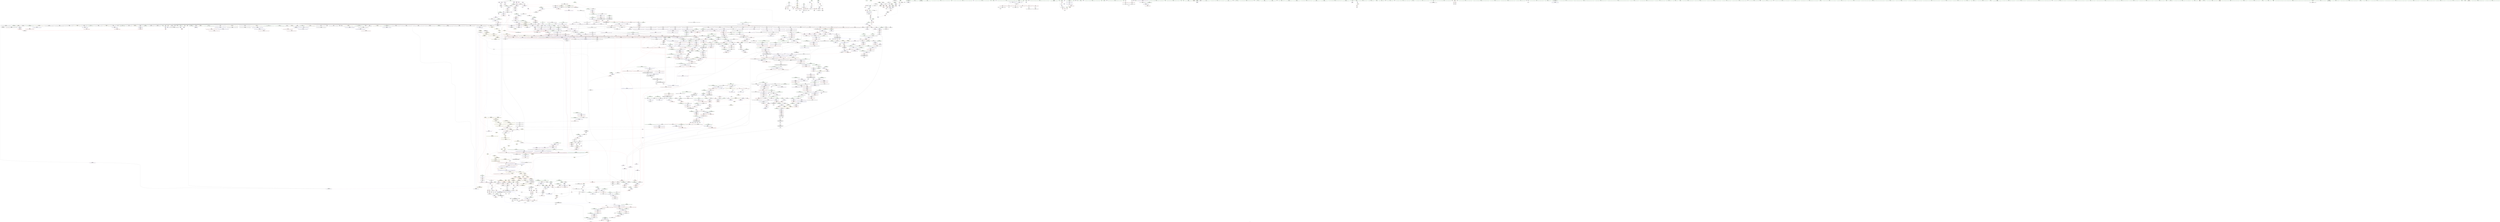 digraph "SVFG" {
	label="SVFG";

	Node0x564fa0dbdc10 [shape=record,color=grey,label="{NodeID: 0\nNullPtr|{|<s56>131}}"];
	Node0x564fa0dbdc10 -> Node0x564fa10066d0[style=solid];
	Node0x564fa0dbdc10 -> Node0x564fa10067d0[style=solid];
	Node0x564fa0dbdc10 -> Node0x564fa10068a0[style=solid];
	Node0x564fa0dbdc10 -> Node0x564fa1006970[style=solid];
	Node0x564fa0dbdc10 -> Node0x564fa1006a40[style=solid];
	Node0x564fa0dbdc10 -> Node0x564fa1006b10[style=solid];
	Node0x564fa0dbdc10 -> Node0x564fa1006be0[style=solid];
	Node0x564fa0dbdc10 -> Node0x564fa1006cb0[style=solid];
	Node0x564fa0dbdc10 -> Node0x564fa1006d80[style=solid];
	Node0x564fa0dbdc10 -> Node0x564fa1006e50[style=solid];
	Node0x564fa0dbdc10 -> Node0x564fa1006f20[style=solid];
	Node0x564fa0dbdc10 -> Node0x564fa1006ff0[style=solid];
	Node0x564fa0dbdc10 -> Node0x564fa10070c0[style=solid];
	Node0x564fa0dbdc10 -> Node0x564fa1007190[style=solid];
	Node0x564fa0dbdc10 -> Node0x564fa1007260[style=solid];
	Node0x564fa0dbdc10 -> Node0x564fa1007330[style=solid];
	Node0x564fa0dbdc10 -> Node0x564fa1007400[style=solid];
	Node0x564fa0dbdc10 -> Node0x564fa10074d0[style=solid];
	Node0x564fa0dbdc10 -> Node0x564fa10075a0[style=solid];
	Node0x564fa0dbdc10 -> Node0x564fa1007670[style=solid];
	Node0x564fa0dbdc10 -> Node0x564fa1007740[style=solid];
	Node0x564fa0dbdc10 -> Node0x564fa1007810[style=solid];
	Node0x564fa0dbdc10 -> Node0x564fa10078e0[style=solid];
	Node0x564fa0dbdc10 -> Node0x564fa10079b0[style=solid];
	Node0x564fa0dbdc10 -> Node0x564fa1007a80[style=solid];
	Node0x564fa0dbdc10 -> Node0x564fa1007b50[style=solid];
	Node0x564fa0dbdc10 -> Node0x564fa1007c20[style=solid];
	Node0x564fa0dbdc10 -> Node0x564fa1007cf0[style=solid];
	Node0x564fa0dbdc10 -> Node0x564fa1007dc0[style=solid];
	Node0x564fa0dbdc10 -> Node0x564fa1007e90[style=solid];
	Node0x564fa0dbdc10 -> Node0x564fa1007f60[style=solid];
	Node0x564fa0dbdc10 -> Node0x564fa1008030[style=solid];
	Node0x564fa0dbdc10 -> Node0x564fa1008100[style=solid];
	Node0x564fa0dbdc10 -> Node0x564fa10081d0[style=solid];
	Node0x564fa0dbdc10 -> Node0x564fa10082a0[style=solid];
	Node0x564fa0dbdc10 -> Node0x564fa1008370[style=solid];
	Node0x564fa0dbdc10 -> Node0x564fa1008440[style=solid];
	Node0x564fa0dbdc10 -> Node0x564fa1008510[style=solid];
	Node0x564fa0dbdc10 -> Node0x564fa10085e0[style=solid];
	Node0x564fa0dbdc10 -> Node0x564fa0ffc1a0[style=solid];
	Node0x564fa0dbdc10 -> Node0x564fa0ffc270[style=solid];
	Node0x564fa0dbdc10 -> Node0x564fa0ffc340[style=solid];
	Node0x564fa0dbdc10 -> Node0x564fa0ffc410[style=solid];
	Node0x564fa0dbdc10 -> Node0x564fa0ffc4e0[style=solid];
	Node0x564fa0dbdc10 -> Node0x564fa0ffc5b0[style=solid];
	Node0x564fa0dbdc10 -> Node0x564fa1033630[style=solid];
	Node0x564fa0dbdc10 -> Node0x564fa10370e0[style=solid];
	Node0x564fa0dbdc10 -> Node0x564fa10371b0[style=solid];
	Node0x564fa0dbdc10 -> Node0x564fa1037280[style=solid];
	Node0x564fa0dbdc10 -> Node0x564fa10394a0[style=solid];
	Node0x564fa0dbdc10 -> Node0x564fa103f070[style=solid];
	Node0x564fa0dbdc10 -> Node0x564fa103f140[style=solid];
	Node0x564fa0dbdc10 -> Node0x564fa103f210[style=solid];
	Node0x564fa0dbdc10 -> Node0x564fa080b2b0[style=solid];
	Node0x564fa0dbdc10 -> Node0x564fa106bdf0[style=solid];
	Node0x564fa0dbdc10 -> Node0x564fa106ce70[style=solid];
	Node0x564fa0dbdc10:s56 -> Node0x564fa1175bc0[style=solid,color=red];
	Node0x564fa1008c60 [shape=record,color=red,label="{NodeID: 775\n579\<--546\n\<--i\n_Z5solvev\n}"];
	Node0x564fa1008c60 -> Node0x564fa0ffe4c0[style=solid];
	Node0x564fa10f7f10 [shape=record,color=yellow,style=double,label="{NodeID: 2657\n237V_3 = CSCHI(MR_237V_2)\npts\{19460000 19460001 19460002 \}\nCS[]|{<s0>166|<s1>166|<s2>166|<s3>167|<s4>167|<s5>167}}"];
	Node0x564fa10f7f10:s0 -> Node0x564fa10b0230[style=dashed,color=red];
	Node0x564fa10f7f10:s1 -> Node0x564fa10b0370[style=dashed,color=red];
	Node0x564fa10f7f10:s2 -> Node0x564fa10b04b0[style=dashed,color=red];
	Node0x564fa10f7f10:s3 -> Node0x564fa10b0230[style=dashed,color=red];
	Node0x564fa10f7f10:s4 -> Node0x564fa10b0370[style=dashed,color=red];
	Node0x564fa10f7f10:s5 -> Node0x564fa10b04b0[style=dashed,color=red];
	Node0x564fa0fff1c0 [shape=record,color=black,label="{NodeID: 443\n968\<--967\n\<--\n_ZNSt16allocator_traitsISaISt4pairIciEEE10deallocateERS2_PS1_m\n|{<s0>76}}"];
	Node0x564fa0fff1c0:s0 -> Node0x564fa116c0a0[style=solid,color=red];
	Node0x564fa103ee00 [shape=record,color=blue,label="{NodeID: 1218\n2116\<--2113\n__a.addr\<--__a\n_ZNSt12_Vector_baseISt4pairIciESaIS1_EEC2ERKS2_\n}"];
	Node0x564fa103ee00 -> Node0x564fa1032050[style=dashed];
	Node0x564fa0ff27d0 [shape=record,color=green,label="{NodeID: 111\n648\<--649\n__x.addr\<--__x.addr_field_insensitive\n_ZNSt6vectorISt4pairIciESaIS1_EEaSEOS3_\n}"];
	Node0x564fa0ff27d0 -> Node0x564fa1009210[style=solid];
	Node0x564fa0ff27d0 -> Node0x564fa1036580[style=solid];
	Node0x564fa100e690 [shape=record,color=red,label="{NodeID: 886\n1478\<--1458\n\<--__last.addr\n_ZSt34__uninitialized_move_if_noexcept_aIPSt4pairIciES2_SaIS1_EET0_T_S5_S4_RT1_\n|{<s0>125}}"];
	Node0x564fa100e690:s0 -> Node0x564fa1178470[style=solid,color=red];
	Node0x564fa116add0 [shape=record,color=black,label="{NodeID: 2768\n222 = PHI(73, 73, )\n1st arg _ZSt9make_pairIRcRiESt4pairINSt17__decay_and_stripIT_E6__typeENS3_IT0_E6__typeEEOS4_OS7_ }"];
	Node0x564fa116add0 -> Node0x564fa1034430[style=solid];
	Node0x564fa1015100 [shape=record,color=purple,label="{NodeID: 554\n391\<--11\n\<--num\n_Z5Solvev\n|{<s0>35}}"];
	Node0x564fa1015100:s0 -> Node0x564fa1177d10[style=solid,color=red];
	Node0x564fa0ff7870 [shape=record,color=green,label="{NodeID: 222\n1458\<--1459\n__last.addr\<--__last.addr_field_insensitive\n_ZSt34__uninitialized_move_if_noexcept_aIPSt4pairIciES2_SaIS1_EET0_T_S5_S4_RT1_\n}"];
	Node0x564fa0ff7870 -> Node0x564fa100e690[style=solid];
	Node0x564fa0ff7870 -> Node0x564fa103ab60[style=solid];
	Node0x564fa10d30d0 [shape=record,color=yellow,style=double,label="{NodeID: 2104\n16V_1 = ENCHI(MR_16V_0)\npts\{1643 \}\nFun[_ZNSt6vectorISt4pairIciESaIS1_EE17_M_realloc_insertIJS1_EEEvN9__gnu_cxx17__normal_iteratorIPS1_S3_EEDpOT_]|{<s0>90}}"];
	Node0x564fa10d30d0:s0 -> Node0x564fa10af8b0[style=dashed,color=red];
	Node0x564fa1033a70 [shape=record,color=blue,label="{NodeID: 997\n130\<--127\n\<--call16\n_Z3gaoNSt7__cxx1112basic_stringIcSt11char_traitsIcESaIcEEE\n}"];
	Node0x564fa1033a70 -> Node0x564fa10bc910[style=dashed];
	Node0x564fa1178030 [shape=record,color=black,label="{NodeID: 2879\n1652 = PHI(1485, )\n0th arg _ZSt22__uninitialized_copy_aISt13move_iteratorIPSt4pairIciEES3_S2_ET0_T_S6_S5_RSaIT1_E }"];
	Node0x564fa1178030 -> Node0x564fa103bee0[style=solid];
	Node0x564fa101abc0 [shape=record,color=purple,label="{NodeID: 665\n1719\<--1707\ncoerce.dive\<--__first\n_ZSt18uninitialized_copyISt13move_iteratorIPSt4pairIciEES3_ET0_T_S6_S5_\n}"];
	Node0x564fa101abc0 -> Node0x564fa103c490[style=solid];
	Node0x564fa1005c80 [shape=record,color=green,label="{NodeID: 333\n2132\<--2133\n__a.addr\<--__a.addr_field_insensitive\n_ZNSt12_Vector_baseISt4pairIciESaIS1_EE12_Vector_implC2ERKS2_\n}"];
	Node0x564fa1005c80 -> Node0x564fa10321f0[style=solid];
	Node0x564fa1005c80 -> Node0x564fa103efa0[style=solid];
	Node0x564fa10394a0 [shape=record,color=blue, style = dotted,label="{NodeID: 1108\n1117\<--3\n__new_finish\<--dummyVal\n_ZNSt6vectorISt4pairIciESaIS1_EE17_M_realloc_insertIJS1_EEEvN9__gnu_cxx17__normal_iteratorIPS1_S3_EEDpOT_\n}"];
	Node0x564fa10394a0 -> Node0x564fa100c880[style=dashed];
	Node0x564fa10394a0 -> Node0x564fa100c950[style=dashed];
	Node0x564fa10394a0 -> Node0x564fa1039570[style=dashed];
	Node0x564fa0fef420 [shape=record,color=green,label="{NodeID: 1\n7\<--1\n__dso_handle\<--dummyObj\nGlob }"];
	Node0x564fa10b73e0 [shape=record,color=black,label="{NodeID: 1883\nMR_80V_5 = PHI(MR_80V_6, MR_80V_4, )\npts\{333 \}\n|{|<s5>39}}"];
	Node0x564fa10b73e0 -> Node0x564fa101f000[style=dashed];
	Node0x564fa10b73e0 -> Node0x564fa101f8f0[style=dashed];
	Node0x564fa10b73e0 -> Node0x564fa1035060[style=dashed];
	Node0x564fa10b73e0 -> Node0x564fa1035540[style=dashed];
	Node0x564fa10b73e0 -> Node0x564fa10b46e0[style=dashed];
	Node0x564fa10b73e0:s5 -> Node0x564fa10c5d00[style=dashed,color=red];
	Node0x564fa1008d30 [shape=record,color=red,label="{NodeID: 776\n591\<--546\n\<--i\n_Z5solvev\n}"];
	Node0x564fa1008d30 -> Node0x564fa1068f70[style=solid];
	Node0x564fa10f7ff0 [shape=record,color=yellow,style=double,label="{NodeID: 2658\n61V_3 = CSCHI(MR_61V_2)\npts\{140000 140001 140002 \}\nCS[]|{<s0>55|<s1>166|<s2>166|<s3>166|<s4>167|<s5>167|<s6>167}}"];
	Node0x564fa10f7ff0:s0 -> Node0x564fa10f5c00[style=dashed,color=blue];
	Node0x564fa10f7ff0:s1 -> Node0x564fa10b0230[style=dashed,color=red];
	Node0x564fa10f7ff0:s2 -> Node0x564fa10b0370[style=dashed,color=red];
	Node0x564fa10f7ff0:s3 -> Node0x564fa10b04b0[style=dashed,color=red];
	Node0x564fa10f7ff0:s4 -> Node0x564fa10b0230[style=dashed,color=red];
	Node0x564fa10f7ff0:s5 -> Node0x564fa10b0370[style=dashed,color=red];
	Node0x564fa10f7ff0:s6 -> Node0x564fa10b04b0[style=dashed,color=red];
	Node0x564fa0fff290 [shape=record,color=black,label="{NodeID: 444\n990\<--989\n\<--\n_ZN9__gnu_cxx13new_allocatorISt4pairIciEE10deallocateEPS2_m\n}"];
	Node0x564fa103eed0 [shape=record,color=blue,label="{NodeID: 1219\n2130\<--2128\nthis.addr\<--this\n_ZNSt12_Vector_baseISt4pairIciESaIS1_EE12_Vector_implC2ERKS2_\n}"];
	Node0x564fa103eed0 -> Node0x564fa1032120[style=dashed];
	Node0x564fa0ff28a0 [shape=record,color=green,label="{NodeID: 112\n650\<--651\n__move_storage\<--__move_storage_field_insensitive\n_ZNSt6vectorISt4pairIciESaIS1_EEaSEOS3_\n}"];
	Node0x564fa0ff28a0 -> Node0x564fa1036650[style=solid];
	Node0x564fa100e760 [shape=record,color=red,label="{NodeID: 887\n1482\<--1460\n\<--__result.addr\n_ZSt34__uninitialized_move_if_noexcept_aIPSt4pairIciES2_SaIS1_EET0_T_S5_S4_RT1_\n|{<s0>126}}"];
	Node0x564fa100e760:s0 -> Node0x564fa1178250[style=solid,color=red];
	Node0x564fa116af20 [shape=record,color=black,label="{NodeID: 2769\n1571 = PHI(1524, 2010, )\n0th arg _ZNKSt12_Vector_baseISt4pairIciESaIS1_EE19_M_get_Tp_allocatorEv }"];
	Node0x564fa116af20 -> Node0x564fa103b6c0[style=solid];
	Node0x564fa10151d0 [shape=record,color=purple,label="{NodeID: 555\n415\<--11\n\<--num\n_Z5Solvev\n|{<s0>36}}"];
	Node0x564fa10151d0:s0 -> Node0x564fa1176e70[style=solid,color=red];
	Node0x564fa0ff7940 [shape=record,color=green,label="{NodeID: 223\n1460\<--1461\n__result.addr\<--__result.addr_field_insensitive\n_ZSt34__uninitialized_move_if_noexcept_aIPSt4pairIciES2_SaIS1_EET0_T_S5_S4_RT1_\n}"];
	Node0x564fa0ff7940 -> Node0x564fa100e760[style=solid];
	Node0x564fa0ff7940 -> Node0x564fa103ac30[style=solid];
	Node0x564fa10d31b0 [shape=record,color=yellow,style=double,label="{NodeID: 2105\n114V_1 = ENCHI(MR_114V_0)\npts\{5550000 \}\nFun[_ZNSt6vectorISt4pairIciESaIS1_EE17_M_realloc_insertIJS1_EEEvN9__gnu_cxx17__normal_iteratorIPS1_S3_EEDpOT_]|{|<s5>85|<s6>86}}"];
	Node0x564fa10d31b0 -> Node0x564fa100cd60[style=dashed];
	Node0x564fa10d31b0 -> Node0x564fa100d0a0[style=dashed];
	Node0x564fa10d31b0 -> Node0x564fa100d240[style=dashed];
	Node0x564fa10d31b0 -> Node0x564fa100d3e0[style=dashed];
	Node0x564fa10d31b0 -> Node0x564fa1039b20[style=dashed];
	Node0x564fa10d31b0:s5 -> Node0x564fa10ca1f0[style=dashed,color=red];
	Node0x564fa10d31b0:s6 -> Node0x564fa10cf2c0[style=dashed,color=red];
	Node0x564fa1033b40 [shape=record,color=blue,label="{NodeID: 998\n73\<--105\nt\<--\n_Z3gaoNSt7__cxx1112basic_stringIcSt11char_traitsIcESaIcEEE\n}"];
	Node0x564fa1033b40 -> Node0x564fa10bbf10[style=dashed];
	Node0x564fa1178140 [shape=record,color=black,label="{NodeID: 2880\n1653 = PHI(1487, )\n1st arg _ZSt22__uninitialized_copy_aISt13move_iteratorIPSt4pairIciEES3_S2_ET0_T_S6_S5_RSaIT1_E }"];
	Node0x564fa1178140 -> Node0x564fa103bfb0[style=solid];
	Node0x564fa101ac90 [shape=record,color=purple,label="{NodeID: 666\n1721\<--1709\ncoerce.dive1\<--__last\n_ZSt18uninitialized_copyISt13move_iteratorIPSt4pairIciEES3_ET0_T_S6_S5_\n}"];
	Node0x564fa101ac90 -> Node0x564fa103c560[style=solid];
	Node0x564fa1005d50 [shape=record,color=green,label="{NodeID: 334\n2150\<--2151\n__a.addr\<--__a.addr_field_insensitive\n_ZSt4swapIPSt4pairIciEENSt9enable_ifIXsr6__and_ISt6__not_ISt15__is_tuple_likeIT_EESt21is_move_constructibleIS6_ESt18is_move_assignableIS6_EEE5valueEvE4typeERS6_SF_\n}"];
	Node0x564fa1005d50 -> Node0x564fa10322c0[style=solid];
	Node0x564fa1005d50 -> Node0x564fa1032390[style=solid];
	Node0x564fa1005d50 -> Node0x564fa103f2e0[style=solid];
	Node0x564fa1039570 [shape=record,color=blue,label="{NodeID: 1109\n1117\<--1171\n__new_finish\<--call11\n_ZNSt6vectorISt4pairIciESaIS1_EE17_M_realloc_insertIJS1_EEEvN9__gnu_cxx17__normal_iteratorIPS1_S3_EEDpOT_\n}"];
	Node0x564fa1039570 -> Node0x564fa100c6e0[style=dashed];
	Node0x564fa1039570 -> Node0x564fa1039640[style=dashed];
	Node0x564fa0feecd0 [shape=record,color=green,label="{NodeID: 2\n9\<--1\n\<--dummyObj\nCan only get source location for instruction, argument, global var or function.}"];
	Node0x564fa1008e00 [shape=record,color=red,label="{NodeID: 777\n627\<--550\nexn\<--exn.slot\n_Z5solvev\n}"];
	Node0x564fa10f8150 [shape=record,color=yellow,style=double,label="{NodeID: 2659\n26V_2 = CSCHI(MR_26V_1)\npts\{5550000 5550001 5550002 \}\nCS[]|{<s0>55}}"];
	Node0x564fa10f8150:s0 -> Node0x564fa10f5c00[style=dashed,color=blue];
	Node0x564fa0fff360 [shape=record,color=black,label="{NodeID: 445\n1018\<--1017\n\<--this1\n_ZNSt6vectorISt4pairIciESaIS1_EE12emplace_backIJS1_EEEvDpOT_\n}"];
	Node0x564fa0fff360 -> Node0x564fa1017960[style=solid];
	Node0x564fa0fff360 -> Node0x564fa1017a30[style=solid];
	Node0x564fa103efa0 [shape=record,color=blue,label="{NodeID: 1220\n2132\<--2129\n__a.addr\<--__a\n_ZNSt12_Vector_baseISt4pairIciESaIS1_EE12_Vector_implC2ERKS2_\n}"];
	Node0x564fa103efa0 -> Node0x564fa10321f0[style=dashed];
	Node0x564fa0ff2970 [shape=record,color=green,label="{NodeID: 113\n652\<--653\nagg.tmp\<--agg.tmp_field_insensitive\n_ZNSt6vectorISt4pairIciESaIS1_EEaSEOS3_\n}"];
	Node0x564fa100e830 [shape=record,color=red,label="{NodeID: 888\n1483\<--1462\n\<--__alloc.addr\n_ZSt34__uninitialized_move_if_noexcept_aIPSt4pairIciES2_SaIS1_EET0_T_S5_S4_RT1_\n|{<s0>126}}"];
	Node0x564fa100e830:s0 -> Node0x564fa1178360[style=solid,color=red];
	Node0x564fa116b070 [shape=record,color=black,label="{NodeID: 2770\n1911 = PHI(1691, )\n0th arg _ZNSt13move_iteratorIPSt4pairIciEEC2ES2_ }"];
	Node0x564fa116b070 -> Node0x564fa103db50[style=solid];
	Node0x564fa10152a0 [shape=record,color=purple,label="{NodeID: 556\n437\<--11\narrayidx43\<--num\n_Z5Solvev\n|{<s0>37}}"];
	Node0x564fa10152a0:s0 -> Node0x564fa1177d10[style=solid,color=red];
	Node0x564fa0ff7a10 [shape=record,color=green,label="{NodeID: 224\n1462\<--1463\n__alloc.addr\<--__alloc.addr_field_insensitive\n_ZSt34__uninitialized_move_if_noexcept_aIPSt4pairIciES2_SaIS1_EET0_T_S5_S4_RT1_\n}"];
	Node0x564fa0ff7a10 -> Node0x564fa100e830[style=solid];
	Node0x564fa0ff7a10 -> Node0x564fa103ad00[style=solid];
	Node0x564fa10d3290 [shape=record,color=yellow,style=double,label="{NodeID: 2106\n116V_1 = ENCHI(MR_116V_0)\npts\{5550001 \}\nFun[_ZNSt6vectorISt4pairIciESaIS1_EE17_M_realloc_insertIJS1_EEEvN9__gnu_cxx17__normal_iteratorIPS1_S3_EEDpOT_]|{|<s3>85|<s4>86}}"];
	Node0x564fa10d3290 -> Node0x564fa100cfd0[style=dashed];
	Node0x564fa10d3290 -> Node0x564fa100d170[style=dashed];
	Node0x564fa10d3290 -> Node0x564fa1039bf0[style=dashed];
	Node0x564fa10d3290:s3 -> Node0x564fa10ca1f0[style=dashed,color=red];
	Node0x564fa10d3290:s4 -> Node0x564fa10cf2c0[style=dashed,color=red];
	Node0x564fa1033c10 [shape=record,color=blue,label="{NodeID: 999\n77\<--138\nexn.slot\<--\n_Z3gaoNSt7__cxx1112basic_stringIcSt11char_traitsIcESaIcEEE\n}"];
	Node0x564fa1033c10 -> Node0x564fa101d7a0[style=dashed];
	Node0x564fa1178250 [shape=record,color=black,label="{NodeID: 2881\n1654 = PHI(1482, )\n2nd arg _ZSt22__uninitialized_copy_aISt13move_iteratorIPSt4pairIciEES3_S2_ET0_T_S6_S5_RSaIT1_E }"];
	Node0x564fa1178250 -> Node0x564fa103c080[style=solid];
	Node0x564fa101ad60 [shape=record,color=purple,label="{NodeID: 667\n1732\<--1715\ncoerce.dive3\<--agg.tmp\n_ZSt18uninitialized_copyISt13move_iteratorIPSt4pairIciEES3_ET0_T_S6_S5_\n}"];
	Node0x564fa101ad60 -> Node0x564fa1010160[style=solid];
	Node0x564fa1005e20 [shape=record,color=green,label="{NodeID: 335\n2152\<--2153\n__b.addr\<--__b.addr_field_insensitive\n_ZSt4swapIPSt4pairIciEENSt9enable_ifIXsr6__and_ISt6__not_ISt15__is_tuple_likeIT_EESt21is_move_constructibleIS6_ESt18is_move_assignableIS6_EEE5valueEvE4typeERS6_SF_\n}"];
	Node0x564fa1005e20 -> Node0x564fa1032460[style=solid];
	Node0x564fa1005e20 -> Node0x564fa1032530[style=solid];
	Node0x564fa1005e20 -> Node0x564fa103f3b0[style=solid];
	Node0x564fa1039640 [shape=record,color=blue,label="{NodeID: 1110\n1117\<--1176\n__new_finish\<--incdec.ptr\n_ZNSt6vectorISt4pairIciESaIS1_EE17_M_realloc_insertIJS1_EEEvN9__gnu_cxx17__normal_iteratorIPS1_S3_EEDpOT_\n}"];
	Node0x564fa1039640 -> Node0x564fa100c7b0[style=dashed];
	Node0x564fa1039640 -> Node0x564fa100c880[style=dashed];
	Node0x564fa1039640 -> Node0x564fa100c950[style=dashed];
	Node0x564fa1039640 -> Node0x564fa1039710[style=dashed];
	Node0x564fa0fef8e0 [shape=record,color=green,label="{NodeID: 3\n16\<--1\n\<--dummyObj\nCan only get source location for instruction, argument, global var or function.}"];
	Node0x564fa1008ed0 [shape=record,color=red,label="{NodeID: 778\n628\<--552\nsel\<--ehselector.slot\n_Z5solvev\n}"];
	Node0x564fa10f8230 [shape=record,color=yellow,style=double,label="{NodeID: 2660\n237V_2 = CSCHI(MR_237V_1)\npts\{19460000 19460001 19460002 \}\nCS[]|{<s0>159}}"];
	Node0x564fa10f8230:s0 -> Node0x564fa10f7c50[style=dashed,color=blue];
	Node0x564fa0fff430 [shape=record,color=black,label="{NodeID: 446\n1022\<--1017\n\<--this1\n_ZNSt6vectorISt4pairIciESaIS1_EE12emplace_backIJS1_EEEvDpOT_\n}"];
	Node0x564fa0fff430 -> Node0x564fa1017b00[style=solid];
	Node0x564fa0fff430 -> Node0x564fa1017bd0[style=solid];
	Node0x564fa103f070 [shape=record,color=blue, style = dotted,label="{NodeID: 1221\n2140\<--3\n_M_start\<--dummyVal\n_ZNSt12_Vector_baseISt4pairIciESaIS1_EE12_Vector_implC2ERKS2_\n|{<s0>178}}"];
	Node0x564fa103f070:s0 -> Node0x564fa10f88d0[style=dashed,color=blue];
	Node0x564fa0ff7d90 [shape=record,color=green,label="{NodeID: 114\n660\<--661\n_ZSt4moveIRSt6vectorISt4pairIciESaIS2_EEEONSt16remove_referenceIT_E4typeEOS7_\<--_ZSt4moveIRSt6vectorISt4pairIciESaIS2_EEEONSt16remove_referenceIT_E4typeEOS7__field_insensitive\n}"];
	Node0x564fa100e900 [shape=record,color=red,label="{NodeID: 889\n1485\<--1484\n\<--coerce.dive4\n_ZSt34__uninitialized_move_if_noexcept_aIPSt4pairIciES2_SaIS1_EET0_T_S5_S4_RT1_\n|{<s0>126}}"];
	Node0x564fa100e900:s0 -> Node0x564fa1178030[style=solid,color=red];
	Node0x564fa116b180 [shape=record,color=black,label="{NodeID: 2771\n1912 = PHI(1696, )\n1st arg _ZNSt13move_iteratorIPSt4pairIciEEC2ES2_ }"];
	Node0x564fa116b180 -> Node0x564fa103dc20[style=solid];
	Node0x564fa1015370 [shape=record,color=purple,label="{NodeID: 557\n581\<--11\narrayidx\<--num\n_Z5solvev\n|{<s0>45}}"];
	Node0x564fa1015370:s0 -> Node0x564fa11794b0[style=solid,color=red];
	Node0x564fa0ff7ae0 [shape=record,color=green,label="{NodeID: 225\n1464\<--1465\nagg.tmp\<--agg.tmp_field_insensitive\n_ZSt34__uninitialized_move_if_noexcept_aIPSt4pairIciES2_SaIS1_EET0_T_S5_S4_RT1_\n}"];
	Node0x564fa0ff7ae0 -> Node0x564fa1019ec0[style=solid];
	Node0x564fa0ff7ae0 -> Node0x564fa1019f90[style=solid];
	Node0x564fa1033ce0 [shape=record,color=blue,label="{NodeID: 1000\n79\<--140\nehselector.slot\<--\n_Z3gaoNSt7__cxx1112basic_stringIcSt11char_traitsIcESaIcEEE\n}"];
	Node0x564fa1033ce0 -> Node0x564fa101d870[style=dashed];
	Node0x564fa1178360 [shape=record,color=black,label="{NodeID: 2882\n1655 = PHI(1483, )\n3rd arg _ZSt22__uninitialized_copy_aISt13move_iteratorIPSt4pairIciEES3_S2_ET0_T_S6_S5_RSaIT1_E }"];
	Node0x564fa1178360 -> Node0x564fa103c150[style=solid];
	Node0x564fa101ae30 [shape=record,color=purple,label="{NodeID: 668\n1734\<--1717\ncoerce.dive4\<--agg.tmp2\n_ZSt18uninitialized_copyISt13move_iteratorIPSt4pairIciEES3_ET0_T_S6_S5_\n}"];
	Node0x564fa101ae30 -> Node0x564fa1010230[style=solid];
	Node0x564fa1005ef0 [shape=record,color=green,label="{NodeID: 336\n2154\<--2155\n__tmp\<--__tmp_field_insensitive\n_ZSt4swapIPSt4pairIciEENSt9enable_ifIXsr6__and_ISt6__not_ISt15__is_tuple_likeIT_EESt21is_move_constructibleIS6_ESt18is_move_assignableIS6_EEE5valueEvE4typeERS6_SF_\n|{|<s1>182}}"];
	Node0x564fa1005ef0 -> Node0x564fa103f480[style=solid];
	Node0x564fa1005ef0:s1 -> Node0x564fa116a9d0[style=solid,color=red];
	Node0x564fa1039710 [shape=record,color=blue,label="{NodeID: 1111\n1117\<--1187\n__new_finish\<--call16\n_ZNSt6vectorISt4pairIciESaIS1_EE17_M_realloc_insertIJS1_EEEvN9__gnu_cxx17__normal_iteratorIPS1_S3_EEDpOT_\n}"];
	Node0x564fa1039710 -> Node0x564fa100ca20[style=dashed];
	Node0x564fa0fef970 [shape=record,color=green,label="{NodeID: 4\n18\<--1\n_ZSt3cin\<--dummyObj\nGlob }"];
	Node0x564fa1008fa0 [shape=record,color=red,label="{NodeID: 779\n612\<--558\n\<--ans\n_Z5solvev\n}"];
	Node0x564fa1008fa0 -> Node0x564fa106b7f0[style=solid];
	Node0x564fa10f8390 [shape=record,color=yellow,style=double,label="{NodeID: 2661\n478V_2 = CSCHI(MR_478V_1)\npts\{140000 140001 140002 5550000 5550001 5550002 19460000 19460001 19460002 \}\nCS[]|{<s0>174|<s1>174|<s2>174|<s3>174|<s4>174}}"];
	Node0x564fa10f8390:s0 -> Node0x564fa1032600[style=dashed,color=red];
	Node0x564fa10f8390:s1 -> Node0x564fa10326d0[style=dashed,color=red];
	Node0x564fa10f8390:s2 -> Node0x564fa10327a0[style=dashed,color=red];
	Node0x564fa10f8390:s3 -> Node0x564fa103f550[style=dashed,color=red];
	Node0x564fa10f8390:s4 -> Node0x564fa103f620[style=dashed,color=red];
	Node0x564fa0fff500 [shape=record,color=black,label="{NodeID: 447\n1028\<--1017\n\<--this1\n_ZNSt6vectorISt4pairIciESaIS1_EE12emplace_backIJS1_EEEvDpOT_\n}"];
	Node0x564fa0fff500 -> Node0x564fa1017ca0[style=solid];
	Node0x564fa103f140 [shape=record,color=blue, style = dotted,label="{NodeID: 1222\n2142\<--3\n_M_finish\<--dummyVal\n_ZNSt12_Vector_baseISt4pairIciESaIS1_EE12_Vector_implC2ERKS2_\n|{<s0>178}}"];
	Node0x564fa103f140:s0 -> Node0x564fa10f88d0[style=dashed,color=blue];
	Node0x564fa0ff7e90 [shape=record,color=green,label="{NodeID: 115\n663\<--664\n_ZNSt6vectorISt4pairIciESaIS1_EE14_M_move_assignEOS3_St17integral_constantIbLb1EE\<--_ZNSt6vectorISt4pairIciESaIS1_EE14_M_move_assignEOS3_St17integral_constantIbLb1EE_field_insensitive\n}"];
	Node0x564fa100e9d0 [shape=record,color=red,label="{NodeID: 890\n1487\<--1486\n\<--coerce.dive5\n_ZSt34__uninitialized_move_if_noexcept_aIPSt4pairIciES2_SaIS1_EET0_T_S5_S4_RT1_\n|{<s0>126}}"];
	Node0x564fa100e9d0:s0 -> Node0x564fa1178140[style=solid,color=red];
	Node0x564fa116b290 [shape=record,color=black,label="{NodeID: 2772\n732 = PHI(235, 759, )\n0th arg _ZSt7forwardIRiEOT_RNSt16remove_referenceIS1_E4typeE }"];
	Node0x564fa116b290 -> Node0x564fa1036a60[style=solid];
	Node0x564fa1015440 [shape=record,color=purple,label="{NodeID: 558\n615\<--19\n\<--.str\n_Z5solvev\n}"];
	Node0x564fa0ff7bb0 [shape=record,color=green,label="{NodeID: 226\n1466\<--1467\nagg.tmp1\<--agg.tmp1_field_insensitive\n_ZSt34__uninitialized_move_if_noexcept_aIPSt4pairIciES2_SaIS1_EET0_T_S5_S4_RT1_\n}"];
	Node0x564fa0ff7bb0 -> Node0x564fa101a060[style=solid];
	Node0x564fa0ff7bb0 -> Node0x564fa101a130[style=solid];
	Node0x564fa1033db0 [shape=record,color=blue,label="{NodeID: 1001\n73\<--147\nt\<--inc19\n_Z3gaoNSt7__cxx1112basic_stringIcSt11char_traitsIcESaIcEEE\n}"];
	Node0x564fa1033db0 -> Node0x564fa10bbf10[style=dashed];
	Node0x564fa1178470 [shape=record,color=black,label="{NodeID: 2883\n1690 = PHI(1472, 1478, )\n0th arg _ZSt32__make_move_if_noexcept_iteratorISt4pairIciESt13move_iteratorIPS1_EET0_PT_ }"];
	Node0x564fa1178470 -> Node0x564fa103c3c0[style=solid];
	Node0x564fa101af00 [shape=record,color=purple,label="{NodeID: 669\n2225\<--1725\noffset_0\<--\n}"];
	Node0x564fa101af00 -> Node0x564fa103c7d0[style=solid];
	Node0x564fa1005fc0 [shape=record,color=green,label="{NodeID: 337\n2160\<--2161\n_ZSt4moveIRPSt4pairIciEEONSt16remove_referenceIT_E4typeEOS5_\<--_ZSt4moveIRPSt4pairIciEEONSt16remove_referenceIT_E4typeEOS5__field_insensitive\n}"];
	Node0x564fa10397e0 [shape=record,color=blue,label="{NodeID: 1112\n1119\<--1191\nexn.slot\<--\n_ZNSt6vectorISt4pairIciESaIS1_EE17_M_realloc_insertIJS1_EEEvN9__gnu_cxx17__normal_iteratorIPS1_S3_EEDpOT_\n}"];
	Node0x564fa10397e0 -> Node0x564fa100caf0[style=dashed];
	Node0x564fa10397e0 -> Node0x564fa1039980[style=dashed];
	Node0x564fa0fefa00 [shape=record,color=green,label="{NodeID: 5\n19\<--1\n.str\<--dummyObj\nGlob }"];
	Node0x564fa1009070 [shape=record,color=red,label="{NodeID: 780\n620\<--558\n\<--ans\n_Z5solvev\n}"];
	Node0x564fa10f8550 [shape=record,color=yellow,style=double,label="{NodeID: 2662\n478V_3 = CSCHI(MR_478V_2)\npts\{140000 140001 140002 5550000 5550001 5550002 19460000 19460001 19460002 \}\nCS[]|{<s0>175|<s1>175|<s2>175|<s3>175|<s4>175}}"];
	Node0x564fa10f8550:s0 -> Node0x564fa1032600[style=dashed,color=red];
	Node0x564fa10f8550:s1 -> Node0x564fa10326d0[style=dashed,color=red];
	Node0x564fa10f8550:s2 -> Node0x564fa10327a0[style=dashed,color=red];
	Node0x564fa10f8550:s3 -> Node0x564fa103f550[style=dashed,color=red];
	Node0x564fa10f8550:s4 -> Node0x564fa103f620[style=dashed,color=red];
	Node0x564fa0fff5d0 [shape=record,color=black,label="{NodeID: 448\n1031\<--1017\n\<--this1\n_ZNSt6vectorISt4pairIciESaIS1_EE12emplace_backIJS1_EEEvDpOT_\n}"];
	Node0x564fa0fff5d0 -> Node0x564fa1017d70[style=solid];
	Node0x564fa0fff5d0 -> Node0x564fa1017e40[style=solid];
	Node0x564fa103f210 [shape=record,color=blue, style = dotted,label="{NodeID: 1223\n2144\<--3\n_M_end_of_storage\<--dummyVal\n_ZNSt12_Vector_baseISt4pairIciESaIS1_EE12_Vector_implC2ERKS2_\n|{<s0>178}}"];
	Node0x564fa103f210:s0 -> Node0x564fa10f88d0[style=dashed,color=blue];
	Node0x564fa0ff7f90 [shape=record,color=green,label="{NodeID: 116\n673\<--674\nmain\<--main_field_insensitive\n}"];
	Node0x564fa100eaa0 [shape=record,color=red,label="{NodeID: 891\n1497\<--1494\nthis1\<--this.addr\n_ZNK9__gnu_cxx17__normal_iteratorIPSt4pairIciESt6vectorIS2_SaIS2_EEE4baseEv\n}"];
	Node0x564fa100eaa0 -> Node0x564fa101a200[style=solid];
	Node0x564fa116b470 [shape=record,color=black,label="{NodeID: 2773\n2033 = PHI(949, 1947, )\n0th arg _ZNSaISt4pairIciEED2Ev }"];
	Node0x564fa116b470 -> Node0x564fa103e5e0[style=solid];
	Node0x564fa1015510 [shape=record,color=purple,label="{NodeID: 559\n621\<--21\n\<--.str.2\n_Z5solvev\n}"];
	Node0x564fa0ff7c80 [shape=record,color=green,label="{NodeID: 227\n1474\<--1475\n_ZSt32__make_move_if_noexcept_iteratorISt4pairIciESt13move_iteratorIPS1_EET0_PT_\<--_ZSt32__make_move_if_noexcept_iteratorISt4pairIciESt13move_iteratorIPS1_EET0_PT__field_insensitive\n}"];
	Node0x564fa1033e80 [shape=record,color=blue,label="{NodeID: 1002\n75\<--153\ni\<--inc21\n_Z3gaoNSt7__cxx1112basic_stringIcSt11char_traitsIcESaIcEEE\n}"];
	Node0x564fa1033e80 -> Node0x564fa10bc410[style=dashed];
	Node0x564fa11785c0 [shape=record,color=black,label="{NodeID: 2884\n1493 = PHI(1103, 1103, 1401, 1404, )\n0th arg _ZNK9__gnu_cxx17__normal_iteratorIPSt4pairIciESt6vectorIS2_SaIS2_EEE4baseEv }"];
	Node0x564fa11785c0 -> Node0x564fa103af70[style=solid];
	Node0x564fa101afd0 [shape=record,color=purple,label="{NodeID: 670\n2226\<--1726\noffset_0\<--\n}"];
	Node0x564fa101afd0 -> Node0x564fa1032ef0[style=solid];
	Node0x564fa10060c0 [shape=record,color=green,label="{NodeID: 338\n2176\<--2177\n__t.addr\<--__t.addr_field_insensitive\n_ZSt4moveIRPSt4pairIciEEONSt16remove_referenceIT_E4typeEOS5_\n}"];
	Node0x564fa10060c0 -> Node0x564fa1032870[style=solid];
	Node0x564fa10060c0 -> Node0x564fa103f6f0[style=solid];
	Node0x564fa10398b0 [shape=record,color=blue,label="{NodeID: 1113\n1121\<--1193\nehselector.slot\<--\n_ZNSt6vectorISt4pairIciESaIS1_EE17_M_realloc_insertIJS1_EEEvN9__gnu_cxx17__normal_iteratorIPS1_S3_EEDpOT_\n}"];
	Node0x564fa10398b0 -> Node0x564fa1039a50[style=dashed];
	Node0x564fa0fefa90 [shape=record,color=green,label="{NodeID: 6\n21\<--1\n.str.2\<--dummyObj\nGlob }"];
	Node0x564fa1009140 [shape=record,color=red,label="{NodeID: 781\n656\<--646\nthis1\<--this.addr\n_ZNSt6vectorISt4pairIciESaIS1_EEaSEOS3_\n|{|<s1>55}}"];
	Node0x564fa1009140 -> Node0x564fa0ffe590[style=solid];
	Node0x564fa1009140:s1 -> Node0x564fa1176c50[style=solid,color=red];
	Node0x564fa10f8710 [shape=record,color=yellow,style=double,label="{NodeID: 2663\n478V_4 = CSCHI(MR_478V_3)\npts\{140000 140001 140002 5550000 5550001 5550002 19460000 19460001 19460002 \}\nCS[]|{<s0>161|<s1>161|<s2>162|<s3>162}}"];
	Node0x564fa10f8710:s0 -> Node0x564fa10f7db0[style=dashed,color=blue];
	Node0x564fa10f8710:s1 -> Node0x564fa10f7f10[style=dashed,color=blue];
	Node0x564fa10f8710:s2 -> Node0x564fa10f7ff0[style=dashed,color=blue];
	Node0x564fa10f8710:s3 -> Node0x564fa10f8150[style=dashed,color=blue];
	Node0x564fa0fff6a0 [shape=record,color=black,label="{NodeID: 449\n1042\<--1017\n\<--this1\n_ZNSt6vectorISt4pairIciESaIS1_EE12emplace_backIJS1_EEEvDpOT_\n}"];
	Node0x564fa0fff6a0 -> Node0x564fa1017f10[style=solid];
	Node0x564fa0fff6a0 -> Node0x564fa1017fe0[style=solid];
	Node0x564fa103f2e0 [shape=record,color=blue,label="{NodeID: 1224\n2150\<--2148\n__a.addr\<--__a\n_ZSt4swapIPSt4pairIciEENSt9enable_ifIXsr6__and_ISt6__not_ISt15__is_tuple_likeIT_EESt21is_move_constructibleIS6_ESt18is_move_assignableIS6_EEE5valueEvE4typeERS6_SF_\n}"];
	Node0x564fa103f2e0 -> Node0x564fa10322c0[style=dashed];
	Node0x564fa103f2e0 -> Node0x564fa1032390[style=dashed];
	Node0x564fa0ff8090 [shape=record,color=green,label="{NodeID: 117\n676\<--677\nretval\<--retval_field_insensitive\nmain\n}"];
	Node0x564fa0ff8090 -> Node0x564fa1036720[style=solid];
	Node0x564fa10ca1f0 [shape=record,color=yellow,style=double,label="{NodeID: 1999\n405V_1 = ENCHI(MR_405V_0)\npts\{140000 140001 5550000 5550001 \}\nFun[_ZNKSt6vectorISt4pairIciESaIS1_EE12_M_check_lenEmPKc]|{<s0>112|<s1>112|<s2>114|<s3>114|<s4>115|<s5>115|<s6>117|<s7>117}}"];
	Node0x564fa10ca1f0:s0 -> Node0x564fa10d5ab0[style=dashed,color=red];
	Node0x564fa10ca1f0:s1 -> Node0x564fa10d5bf0[style=dashed,color=red];
	Node0x564fa10ca1f0:s2 -> Node0x564fa10d5ab0[style=dashed,color=red];
	Node0x564fa10ca1f0:s3 -> Node0x564fa10d5bf0[style=dashed,color=red];
	Node0x564fa10ca1f0:s4 -> Node0x564fa10d5ab0[style=dashed,color=red];
	Node0x564fa10ca1f0:s5 -> Node0x564fa10d5bf0[style=dashed,color=red];
	Node0x564fa10ca1f0:s6 -> Node0x564fa10d5ab0[style=dashed,color=red];
	Node0x564fa10ca1f0:s7 -> Node0x564fa10d5bf0[style=dashed,color=red];
	Node0x564fa100eb70 [shape=record,color=red,label="{NodeID: 892\n1509\<--1503\n\<--__a.addr\n_ZNSt16allocator_traitsISaISt4pairIciEEE7destroyIS1_EEvRS2_PT_\n}"];
	Node0x564fa100eb70 -> Node0x564fa1011f70[style=solid];
	Node0x564fa116b5f0 [shape=record,color=black,label="{NodeID: 2774\n2067 = PHI(1978, )\n0th arg _ZSt15__alloc_on_moveISaISt4pairIciEEEvRT_S4_ }"];
	Node0x564fa116b5f0 -> Node0x564fa103e850[style=solid];
	Node0x564fa10155e0 [shape=record,color=purple,label="{NodeID: 560\n687\<--23\n\<--.str.3\nmain\n}"];
	Node0x564fa10001c0 [shape=record,color=green,label="{NodeID: 228\n1489\<--1490\n_ZSt22__uninitialized_copy_aISt13move_iteratorIPSt4pairIciEES3_S2_ET0_T_S6_S5_RSaIT1_E\<--_ZSt22__uninitialized_copy_aISt13move_iteratorIPSt4pairIciEES3_S2_ET0_T_S6_S5_RSaIT1_E_field_insensitive\n}"];
	Node0x564fa10d3610 [shape=record,color=yellow,style=double,label="{NodeID: 2110\n20V_1 = ENCHI(MR_20V_0)\npts\{140000 140001 \}\nFun[_ZNSt6vectorISt4pairIciESaIS1_EE17_M_realloc_insertIJS1_EEEvN9__gnu_cxx17__normal_iteratorIPS1_S3_EEDpOT_]|{<s0>85}}"];
	Node0x564fa10d3610:s0 -> Node0x564fa10ca1f0[style=dashed,color=red];
	Node0x564fa1033f50 [shape=record,color=blue,label="{NodeID: 1003\n161\<--160\n\<--call28\n_Z3gaoNSt7__cxx1112basic_stringIcSt11char_traitsIcESaIcEEE\n}"];
	Node0x564fa1178790 [shape=record,color=black,label="{NodeID: 2885\n2199 = PHI(2192, )\n0th arg _ZSt4moveIRSaISt4pairIciEEEONSt16remove_referenceIT_E4typeEOS5_ }"];
	Node0x564fa1178790 -> Node0x564fa103f960[style=solid];
	Node0x564fa101b0a0 [shape=record,color=purple,label="{NodeID: 671\n2228\<--1728\noffset_0\<--\n}"];
	Node0x564fa101b0a0 -> Node0x564fa103c8a0[style=solid];
	Node0x564fa1006190 [shape=record,color=green,label="{NodeID: 339\n2184\<--2185\n\<--field_insensitive\n_ZSt18__do_alloc_on_moveISaISt4pairIciEEEvRT_S4_St17integral_constantIbLb1EE\n}"];
	Node0x564fa1039980 [shape=record,color=blue,label="{NodeID: 1114\n1119\<--1212\nexn.slot\<--\n_ZNSt6vectorISt4pairIciESaIS1_EE17_M_realloc_insertIJS1_EEEvN9__gnu_cxx17__normal_iteratorIPS1_S3_EEDpOT_\n}"];
	Node0x564fa1039980 -> Node0x564fa100cbc0[style=dashed];
	Node0x564fa0fefb20 [shape=record,color=green,label="{NodeID: 7\n23\<--1\n.str.3\<--dummyObj\nGlob }"];
	Node0x564fa1009210 [shape=record,color=red,label="{NodeID: 782\n658\<--648\n\<--__x.addr\n_ZNSt6vectorISt4pairIciESaIS1_EEaSEOS3_\n|{<s0>54}}"];
	Node0x564fa1009210:s0 -> Node0x564fa116d4d0[style=solid,color=red];
	Node0x564fa10f88d0 [shape=record,color=yellow,style=double,label="{NodeID: 2664\n237V_2 = CSCHI(MR_237V_1)\npts\{19460000 19460001 19460002 \}\nCS[]|{<s0>171}}"];
	Node0x564fa10f88d0:s0 -> Node0x564fa10f8230[style=dashed,color=blue];
	Node0x564fa0fff770 [shape=record,color=black,label="{NodeID: 450\n1030\<--1029\n\<--_M_impl3\n_ZNSt6vectorISt4pairIciESaIS1_EE12emplace_backIJS1_EEEvDpOT_\n|{<s0>79}}"];
	Node0x564fa0fff770:s0 -> Node0x564fa116e350[style=solid,color=red];
	Node0x564fa103f3b0 [shape=record,color=blue,label="{NodeID: 1225\n2152\<--2149\n__b.addr\<--__b\n_ZSt4swapIPSt4pairIciEENSt9enable_ifIXsr6__and_ISt6__not_ISt15__is_tuple_likeIT_EESt21is_move_constructibleIS6_ESt18is_move_assignableIS6_EEE5valueEvE4typeERS6_SF_\n}"];
	Node0x564fa103f3b0 -> Node0x564fa1032460[style=dashed];
	Node0x564fa103f3b0 -> Node0x564fa1032530[style=dashed];
	Node0x564fa0ff8160 [shape=record,color=green,label="{NodeID: 118\n678\<--679\nT\<--T_field_insensitive\nmain\n}"];
	Node0x564fa0ff8160 -> Node0x564fa10092e0[style=solid];
	Node0x564fa100ec40 [shape=record,color=red,label="{NodeID: 893\n1511\<--1505\n\<--__p.addr\n_ZNSt16allocator_traitsISaISt4pairIciEEE7destroyIS1_EEvRS2_PT_\n|{<s0>127}}"];
	Node0x564fa100ec40:s0 -> Node0x564fa1178df0[style=solid,color=red];
	Node0x564fa116b700 [shape=record,color=black,label="{NodeID: 2775\n2068 = PHI(1981, )\n1st arg _ZSt15__alloc_on_moveISaISt4pairIciEEEvRT_S4_ }"];
	Node0x564fa116b700 -> Node0x564fa103e920[style=solid];
	Node0x564fa10156b0 [shape=record,color=purple,label="{NodeID: 561\n688\<--25\n\<--.str.4\nmain\n}"];
	Node0x564fa10002c0 [shape=record,color=green,label="{NodeID: 229\n1494\<--1495\nthis.addr\<--this.addr_field_insensitive\n_ZNK9__gnu_cxx17__normal_iteratorIPSt4pairIciESt6vectorIS2_SaIS2_EEE4baseEv\n}"];
	Node0x564fa10002c0 -> Node0x564fa100eaa0[style=solid];
	Node0x564fa10002c0 -> Node0x564fa103af70[style=solid];
	Node0x564fa10d36f0 [shape=record,color=yellow,style=double,label="{NodeID: 2111\n123V_1 = ENCHI(MR_123V_0)\npts\{820000 820001 840000 840001 \}\nFun[_ZNSt6vectorISt4pairIciESaIS1_EE17_M_realloc_insertIJS1_EEEvN9__gnu_cxx17__normal_iteratorIPS1_S3_EEDpOT_]|{<s0>90}}"];
	Node0x564fa10d36f0:s0 -> Node0x564fa10af990[style=dashed,color=red];
	Node0x564fa1034020 [shape=record,color=blue,label="{NodeID: 1004\n71\<--165\nnrvo\<--\n_Z3gaoNSt7__cxx1112basic_stringIcSt11char_traitsIcESaIcEEE\n}"];
	Node0x564fa1034020 -> Node0x564fa101d050[style=dashed];
	Node0x564fa11788a0 [shape=record,color=black,label="{NodeID: 2886\n1292 = PHI(1017, )\n0th arg _ZNSt6vectorISt4pairIciESaIS1_EE3endEv }"];
	Node0x564fa11788a0 -> Node0x564fa1039d90[style=solid];
	Node0x564fa101b170 [shape=record,color=purple,label="{NodeID: 672\n2229\<--1729\noffset_0\<--\n}"];
	Node0x564fa101b170 -> Node0x564fa1032fc0[style=solid];
	Node0x564fa1006260 [shape=record,color=green,label="{NodeID: 340\n2186\<--2187\n__one.addr\<--__one.addr_field_insensitive\n_ZSt18__do_alloc_on_moveISaISt4pairIciEEEvRT_S4_St17integral_constantIbLb1EE\n}"];
	Node0x564fa1006260 -> Node0x564fa1032940[style=solid];
	Node0x564fa1006260 -> Node0x564fa103f7c0[style=solid];
	Node0x564fa1039a50 [shape=record,color=blue,label="{NodeID: 1115\n1121\<--1214\nehselector.slot\<--\n_ZNSt6vectorISt4pairIciESaIS1_EE17_M_realloc_insertIJS1_EEEvN9__gnu_cxx17__normal_iteratorIPS1_S3_EEDpOT_\n}"];
	Node0x564fa1039a50 -> Node0x564fa100cc90[style=dashed];
	Node0x564fa0fefbb0 [shape=record,color=green,label="{NodeID: 8\n25\<--1\n.str.4\<--dummyObj\nGlob }"];
	Node0x564fa10092e0 [shape=record,color=red,label="{NodeID: 783\n704\<--678\n\<--T\nmain\n}"];
	Node0x564fa10092e0 -> Node0x564fa106c9f0[style=solid];
	Node0x564fa10f8a30 [shape=record,color=yellow,style=double,label="{NodeID: 2665\n61V_2 = CSCHI(MR_61V_1)\npts\{140000 140001 140002 \}\nCS[]}"];
	Node0x564fa0fff840 [shape=record,color=black,label="{NodeID: 451\n1063\<--1068\n_ZSt4moveIRSt4pairIciEEONSt16remove_referenceIT_E4typeEOS4__ret\<--\n_ZSt4moveIRSt4pairIciEEONSt16remove_referenceIT_E4typeEOS4_\n|{<s0>18}}"];
	Node0x564fa0fff840:s0 -> Node0x564fa1172a30[style=solid,color=blue];
	Node0x564fa103f480 [shape=record,color=blue,label="{NodeID: 1226\n2154\<--2162\n__tmp\<--\n_ZSt4swapIPSt4pairIciEENSt9enable_ifIXsr6__and_ISt6__not_ISt15__is_tuple_likeIT_EESt21is_move_constructibleIS6_ESt18is_move_assignableIS6_EEE5valueEvE4typeERS6_SF_\n}"];
	Node0x564fa103f480 -> Node0x564fa10326d0[style=dashed];
	Node0x564fa103f480 -> Node0x564fa10327a0[style=dashed];
	Node0x564fa0ff8230 [shape=record,color=green,label="{NodeID: 119\n680\<--681\ncas\<--cas_field_insensitive\nmain\n}"];
	Node0x564fa0ff8230 -> Node0x564fa10093b0[style=solid];
	Node0x564fa0ff8230 -> Node0x564fa1009480[style=solid];
	Node0x564fa0ff8230 -> Node0x564fa1009550[style=solid];
	Node0x564fa0ff8230 -> Node0x564fa10367f0[style=solid];
	Node0x564fa0ff8230 -> Node0x564fa10368c0[style=solid];
	Node0x564fa100ed10 [shape=record,color=red,label="{NodeID: 894\n1523\<--1520\nthis1\<--this.addr\n_ZNKSt6vectorISt4pairIciESaIS1_EE8max_sizeEv\n}"];
	Node0x564fa100ed10 -> Node0x564fa1012040[style=solid];
	Node0x564fa116b810 [shape=record,color=black,label="{NodeID: 2776\n1501 = PHI(1203, )\n0th arg _ZNSt16allocator_traitsISaISt4pairIciEEE7destroyIS1_EEvRS2_PT_ }"];
	Node0x564fa116b810 -> Node0x564fa103b040[style=solid];
	Node0x564fa1015780 [shape=record,color=purple,label="{NodeID: 562\n693\<--28\n\<--.str.5\nmain\n}"];
	Node0x564fa1000390 [shape=record,color=green,label="{NodeID: 230\n1503\<--1504\n__a.addr\<--__a.addr_field_insensitive\n_ZNSt16allocator_traitsISaISt4pairIciEEE7destroyIS1_EEvRS2_PT_\n}"];
	Node0x564fa1000390 -> Node0x564fa100eb70[style=solid];
	Node0x564fa1000390 -> Node0x564fa103b040[style=solid];
	Node0x564fa10340f0 [shape=record,color=blue,label="{NodeID: 1005\n178\<--177\nthis.addr\<--this\n_ZNSt6vectorISt4pairIciESaIS1_EEC2Ev\n}"];
	Node0x564fa10340f0 -> Node0x564fa101dae0[style=dashed];
	Node0x564fa11789b0 [shape=record,color=black,label="{NodeID: 2887\n1857 = PHI(1768, )\n0th arg _ZSt11__addressofISt4pairIciEEPT_RS2_ }"];
	Node0x564fa11789b0 -> Node0x564fa103d5a0[style=solid];
	Node0x564fa101b240 [shape=record,color=purple,label="{NodeID: 673\n1756\<--1744\ncoerce.dive\<--__first\n_ZNSt20__uninitialized_copyILb0EE13__uninit_copyISt13move_iteratorIPSt4pairIciEES5_EET0_T_S8_S7_\n}"];
	Node0x564fa101b240 -> Node0x564fa103c970[style=solid];
	Node0x564fa1006330 [shape=record,color=green,label="{NodeID: 341\n2188\<--2189\n__two.addr\<--__two.addr_field_insensitive\n_ZSt18__do_alloc_on_moveISaISt4pairIciEEEvRT_S4_St17integral_constantIbLb1EE\n}"];
	Node0x564fa1006330 -> Node0x564fa1032a10[style=solid];
	Node0x564fa1006330 -> Node0x564fa103f890[style=solid];
	Node0x564fa1039b20 [shape=record,color=blue,label="{NodeID: 1116\n1265\<--1262\n_M_start36\<--\n_ZNSt6vectorISt4pairIciESaIS1_EE17_M_realloc_insertIJS1_EEEvN9__gnu_cxx17__normal_iteratorIPS1_S3_EEDpOT_\n|{<s0>82}}"];
	Node0x564fa1039b20:s0 -> Node0x564fa10ad1d0[style=dashed,color=blue];
	Node0x564fa0fefcb0 [shape=record,color=green,label="{NodeID: 9\n27\<--1\nstdin\<--dummyObj\nGlob }"];
	Node0x564fa10093b0 [shape=record,color=red,label="{NodeID: 784\n703\<--680\n\<--cas\nmain\n}"];
	Node0x564fa10093b0 -> Node0x564fa106c9f0[style=solid];
	Node0x564fa11537e0 [shape=record,color=black,label="{NodeID: 2666\n1580 = PHI(1565, 1631, )\n0th arg _ZNK9__gnu_cxx13new_allocatorISt4pairIciEE8max_sizeEv }"];
	Node0x564fa11537e0 -> Node0x564fa103b790[style=solid];
	Node0x564fa0fff910 [shape=record,color=black,label="{NodeID: 452\n1084\<--1083\n\<--\n_ZNSt16allocator_traitsISaISt4pairIciEEE9constructIS1_JS1_EEEvRS2_PT_DpOT0_\n|{<s0>84}}"];
	Node0x564fa0fff910:s0 -> Node0x564fa11699a0[style=solid,color=red];
	Node0x564fa103f550 [shape=record,color=blue,label="{NodeID: 1227\n2167\<--2166\n\<--\n_ZSt4swapIPSt4pairIciEENSt9enable_ifIXsr6__and_ISt6__not_ISt15__is_tuple_likeIT_EESt21is_move_constructibleIS6_ESt18is_move_assignableIS6_EEE5valueEvE4typeERS6_SF_\n|{|<s1>173|<s2>174|<s3>175}}"];
	Node0x564fa103f550 -> Node0x564fa10327a0[style=dashed];
	Node0x564fa103f550:s1 -> Node0x564fa10f8390[style=dashed,color=blue];
	Node0x564fa103f550:s2 -> Node0x564fa10f8550[style=dashed,color=blue];
	Node0x564fa103f550:s3 -> Node0x564fa10f8710[style=dashed,color=blue];
	Node0x564fa0ff8300 [shape=record,color=green,label="{NodeID: 120\n690\<--691\nfreopen\<--freopen_field_insensitive\n}"];
	Node0x564fa100ede0 [shape=record,color=red,label="{NodeID: 895\n1557\<--1537\n\<--retval\n_ZSt3maxImERKT_S2_S2_\n}"];
	Node0x564fa100ede0 -> Node0x564fa10121e0[style=solid];
	Node0x564fa116b920 [shape=record,color=black,label="{NodeID: 2777\n1502 = PHI(1206, )\n1st arg _ZNSt16allocator_traitsISaISt4pairIciEEE7destroyIS1_EEvRS2_PT_ }"];
	Node0x564fa116b920 -> Node0x564fa103b110[style=solid];
	Node0x564fa1015850 [shape=record,color=purple,label="{NodeID: 563\n694\<--30\n\<--.str.6\nmain\n}"];
	Node0x564fa1000460 [shape=record,color=green,label="{NodeID: 231\n1505\<--1506\n__p.addr\<--__p.addr_field_insensitive\n_ZNSt16allocator_traitsISaISt4pairIciEEE7destroyIS1_EEvRS2_PT_\n}"];
	Node0x564fa1000460 -> Node0x564fa100ec40[style=solid];
	Node0x564fa1000460 -> Node0x564fa103b110[style=solid];
	Node0x564fa10341c0 [shape=record,color=blue,label="{NodeID: 1006\n205\<--203\nthis.addr\<--this\n_ZNSt6vectorISt4pairIciESaIS1_EE9push_backEOS1_\n}"];
	Node0x564fa10341c0 -> Node0x564fa101dbb0[style=dashed];
	Node0x564fa1178ac0 [shape=record,color=black,label="{NodeID: 2888\n1839 = PHI(1769, )\n0th arg _ZSt10_ConstructISt4pairIciEJS1_EEvPT_DpOT0_ }"];
	Node0x564fa1178ac0 -> Node0x564fa103d260[style=solid];
	Node0x564fa101b310 [shape=record,color=purple,label="{NodeID: 674\n1758\<--1746\ncoerce.dive1\<--__last\n_ZNSt20__uninitialized_copyILb0EE13__uninit_copyISt13move_iteratorIPSt4pairIciEES5_EET0_T_S8_S7_\n}"];
	Node0x564fa101b310 -> Node0x564fa103ca40[style=solid];
	Node0x564fa1006400 [shape=record,color=green,label="{NodeID: 342\n2194\<--2195\n_ZSt4moveIRSaISt4pairIciEEEONSt16remove_referenceIT_E4typeEOS5_\<--_ZSt4moveIRSaISt4pairIciEEEONSt16remove_referenceIT_E4typeEOS5__field_insensitive\n}"];
	Node0x564fa1039bf0 [shape=record,color=blue,label="{NodeID: 1117\n1270\<--1267\n_M_finish38\<--\n_ZNSt6vectorISt4pairIciESaIS1_EE17_M_realloc_insertIJS1_EEEvN9__gnu_cxx17__normal_iteratorIPS1_S3_EEDpOT_\n|{<s0>82}}"];
	Node0x564fa1039bf0:s0 -> Node0x564fa10ad6d0[style=dashed,color=blue];
	Node0x564fa0fefdb0 [shape=record,color=green,label="{NodeID: 10\n28\<--1\n.str.5\<--dummyObj\nGlob }"];
	Node0x564fa1009480 [shape=record,color=red,label="{NodeID: 785\n707\<--680\n\<--cas\nmain\n}"];
	Node0x564fa1152f50 [shape=record,color=black,label="{NodeID: 2667\n2101 = PHI(2093, )\n0th arg _ZN9__gnu_cxx13new_allocatorISt4pairIciEEC2ERKS3_ }"];
	Node0x564fa1152f50 -> Node0x564fa103eb90[style=solid];
	Node0x564fa0fff9e0 [shape=record,color=black,label="{NodeID: 453\n1092\<--1097\n_ZSt7forwardISt4pairIciEEOT_RNSt16remove_referenceIS2_E4typeE_ret\<--\n_ZSt7forwardISt4pairIciEEOT_RNSt16remove_referenceIS2_E4typeE\n|{<s0>78|<s1>81|<s2>83|<s3>89|<s4>109|<s5>154}}"];
	Node0x564fa0fff9e0:s0 -> Node0x564fa1165770[style=solid,color=blue];
	Node0x564fa0fff9e0:s1 -> Node0x564fa1165a20[style=solid,color=blue];
	Node0x564fa0fff9e0:s2 -> Node0x564fa1165b60[style=solid,color=blue];
	Node0x564fa0fff9e0:s3 -> Node0x564fa11661a0[style=solid,color=blue];
	Node0x564fa0fff9e0:s4 -> Node0x564fa1166ca0[style=solid,color=blue];
	Node0x564fa0fff9e0:s5 -> Node0x564fa1168640[style=solid,color=blue];
	Node0x564fa103f620 [shape=record,color=blue,label="{NodeID: 1228\n2171\<--2170\n\<--\n_ZSt4swapIPSt4pairIciEENSt9enable_ifIXsr6__and_ISt6__not_ISt15__is_tuple_likeIT_EESt21is_move_constructibleIS6_ESt18is_move_assignableIS6_EEE5valueEvE4typeERS6_SF_\n|{<s0>173|<s1>174|<s2>175}}"];
	Node0x564fa103f620:s0 -> Node0x564fa10f8390[style=dashed,color=blue];
	Node0x564fa103f620:s1 -> Node0x564fa10f8550[style=dashed,color=blue];
	Node0x564fa103f620:s2 -> Node0x564fa10f8710[style=dashed,color=blue];
	Node0x564fa0ff8400 [shape=record,color=green,label="{NodeID: 121\n699\<--700\nscanf\<--scanf_field_insensitive\n}"];
	Node0x564fa100eeb0 [shape=record,color=red,label="{NodeID: 896\n1545\<--1539\n\<--__a.addr\n_ZSt3maxImERKT_S2_S2_\n}"];
	Node0x564fa100eeb0 -> Node0x564fa100f1f0[style=solid];
	Node0x564fa116ba60 [shape=record,color=black,label="{NodeID: 2778\n816 = PHI(810, )\n0th arg _ZN9__gnu_cxx13new_allocatorISt4pairIciEEC2Ev }"];
	Node0x564fa116ba60 -> Node0x564fa1037420[style=solid];
	Node0x564fa1015920 [shape=record,color=purple,label="{NodeID: 564\n697\<--33\n\<--.str.7\nmain\n}"];
	Node0x564fa1000530 [shape=record,color=green,label="{NodeID: 232\n1513\<--1514\n_ZN9__gnu_cxx13new_allocatorISt4pairIciEE7destroyIS2_EEvPT_\<--_ZN9__gnu_cxx13new_allocatorISt4pairIciEE7destroyIS2_EEvPT__field_insensitive\n}"];
	Node0x564fa1034290 [shape=record,color=blue,label="{NodeID: 1007\n207\<--204\n__x.addr\<--__x\n_ZNSt6vectorISt4pairIciESaIS1_EE9push_backEOS1_\n}"];
	Node0x564fa1034290 -> Node0x564fa101dc80[style=dashed];
	Node0x564fa1178bd0 [shape=record,color=black,label="{NodeID: 2889\n1840 = PHI(1772, )\n1st arg _ZSt10_ConstructISt4pairIciEJS1_EEvPT_DpOT0_ }"];
	Node0x564fa1178bd0 -> Node0x564fa103d330[style=solid];
	Node0x564fa101b3e0 [shape=record,color=purple,label="{NodeID: 675\n1783\<--1782\nincdec.ptr\<--\n_ZNSt20__uninitialized_copyILb0EE13__uninit_copyISt13move_iteratorIPSt4pairIciEES5_EET0_T_S8_S7_\n}"];
	Node0x564fa101b3e0 -> Node0x564fa103ccb0[style=solid];
	Node0x564fa1006500 [shape=record,color=green,label="{NodeID: 343\n2200\<--2201\n__t.addr\<--__t.addr_field_insensitive\n_ZSt4moveIRSaISt4pairIciEEEONSt16remove_referenceIT_E4typeEOS5_\n}"];
	Node0x564fa1006500 -> Node0x564fa1032ae0[style=solid];
	Node0x564fa1006500 -> Node0x564fa103f960[style=solid];
	Node0x564fa1039cc0 [shape=record,color=blue,label="{NodeID: 1118\n1277\<--1274\n_M_end_of_storage41\<--add.ptr39\n_ZNSt6vectorISt4pairIciESaIS1_EE17_M_realloc_insertIJS1_EEEvN9__gnu_cxx17__normal_iteratorIPS1_S3_EEDpOT_\n|{<s0>82}}"];
	Node0x564fa1039cc0:s0 -> Node0x564fa10adbd0[style=dashed,color=blue];
	Node0x564fa0fefeb0 [shape=record,color=green,label="{NodeID: 11\n30\<--1\n.str.6\<--dummyObj\nGlob }"];
	Node0x564fa1009550 [shape=record,color=red,label="{NodeID: 786\n712\<--680\n\<--cas\nmain\n}"];
	Node0x564fa1009550 -> Node0x564fa106a170[style=solid];
	Node0x564fa1163040 [shape=record,color=black,label="{NodeID: 2668\n118 = PHI()\n}"];
	Node0x564fa1163040 -> Node0x564fa101da10[style=solid];
	Node0x564fa0fffab0 [shape=record,color=black,label="{NodeID: 454\n1142\<--1127\n\<--this1\n_ZNSt6vectorISt4pairIciESaIS1_EE17_M_realloc_insertIJS1_EEEvN9__gnu_cxx17__normal_iteratorIPS1_S3_EEDpOT_\n|{<s0>88}}"];
	Node0x564fa0fffab0:s0 -> Node0x564fa1174a10[style=solid,color=red];
	Node0x564fa103f6f0 [shape=record,color=blue,label="{NodeID: 1229\n2176\<--2175\n__t.addr\<--__t\n_ZSt4moveIRPSt4pairIciEEONSt16remove_referenceIT_E4typeEOS5_\n}"];
	Node0x564fa103f6f0 -> Node0x564fa1032870[style=dashed];
	Node0x564fa0ff8500 [shape=record,color=green,label="{NodeID: 122\n726\<--727\n__t.addr\<--__t.addr_field_insensitive\n_ZSt7forwardIRcEOT_RNSt16remove_referenceIS1_E4typeE\n}"];
	Node0x564fa0ff8500 -> Node0x564fa1009620[style=solid];
	Node0x564fa0ff8500 -> Node0x564fa1036990[style=solid];
	Node0x564fa100ef80 [shape=record,color=red,label="{NodeID: 897\n1554\<--1539\n\<--__a.addr\n_ZSt3maxImERKT_S2_S2_\n}"];
	Node0x564fa100ef80 -> Node0x564fa103b520[style=solid];
	Node0x564fa116bba0 [shape=record,color=black,label="{NodeID: 2779\n2017 = PHI(1945, )\n0th arg _ZNSt6vectorISt4pairIciESaIS1_EEC2ERKS2_ }"];
	Node0x564fa116bba0 -> Node0x564fa103e440[style=solid];
	Node0x564fa10159f0 [shape=record,color=purple,label="{NodeID: 565\n708\<--35\n\<--.str.8\nmain\n}"];
	Node0x564fa1000630 [shape=record,color=green,label="{NodeID: 233\n1520\<--1521\nthis.addr\<--this.addr_field_insensitive\n_ZNKSt6vectorISt4pairIciESaIS1_EE8max_sizeEv\n}"];
	Node0x564fa1000630 -> Node0x564fa100ed10[style=solid];
	Node0x564fa1000630 -> Node0x564fa103b1e0[style=solid];
	Node0x564fa1034360 [shape=record,color=blue,label="{NodeID: 1008\n225\<--221\n__x.addr\<--__x\n_ZSt9make_pairIRcRiESt4pairINSt17__decay_and_stripIT_E6__typeENS3_IT0_E6__typeEEOS4_OS7_\n}"];
	Node0x564fa1034360 -> Node0x564fa101dd50[style=dashed];
	Node0x564fa1178ce0 [shape=record,color=black,label="{NodeID: 2890\n1925 = PHI(1510, )\n0th arg _ZN9__gnu_cxx13new_allocatorISt4pairIciEE7destroyIS2_EEvPT_ }"];
	Node0x564fa1178ce0 -> Node0x564fa103ddc0[style=solid];
	Node0x564fa101b4b0 [shape=record,color=purple,label="{NodeID: 676\n2231\<--1852\noffset_0\<--\n}"];
	Node0x564fa101b4b0 -> Node0x564fa103d400[style=solid];
	Node0x564fa10065d0 [shape=record,color=green,label="{NodeID: 344\n41\<--2205\n_GLOBAL__sub_I_francis1_0_1.cpp\<--_GLOBAL__sub_I_francis1_0_1.cpp_field_insensitive\n}"];
	Node0x564fa10065d0 -> Node0x564fa1033530[style=solid];
	Node0x564fa1039d90 [shape=record,color=blue,label="{NodeID: 1119\n1295\<--1292\nthis.addr\<--this\n_ZNSt6vectorISt4pairIciESaIS1_EE3endEv\n}"];
	Node0x564fa1039d90 -> Node0x564fa100d4b0[style=dashed];
	Node0x564fa0feffb0 [shape=record,color=green,label="{NodeID: 12\n32\<--1\nstdout\<--dummyObj\nGlob }"];
	Node0x564fa1009620 [shape=record,color=red,label="{NodeID: 787\n729\<--726\n\<--__t.addr\n_ZSt7forwardIRcEOT_RNSt16remove_referenceIS1_E4typeE\n}"];
	Node0x564fa1009620 -> Node0x564fa0ffe8d0[style=solid];
	Node0x564fa1163110 [shape=record,color=black,label="{NodeID: 2669\n126 = PHI()\n|{<s0>8}}"];
	Node0x564fa1163110:s0 -> Node0x564fa116ac80[style=solid,color=red];
	Node0x564fa0fffb80 [shape=record,color=black,label="{NodeID: 455\n1150\<--1127\n\<--this1\n_ZNSt6vectorISt4pairIciESaIS1_EE17_M_realloc_insertIJS1_EEEvN9__gnu_cxx17__normal_iteratorIPS1_S3_EEDpOT_\n}"];
	Node0x564fa0fffb80 -> Node0x564fa1018320[style=solid];
	Node0x564fa103f7c0 [shape=record,color=blue,label="{NodeID: 1230\n2186\<--2182\n__one.addr\<--__one\n_ZSt18__do_alloc_on_moveISaISt4pairIciEEEvRT_S4_St17integral_constantIbLb1EE\n}"];
	Node0x564fa103f7c0 -> Node0x564fa1032940[style=dashed];
	Node0x564fa0ff85d0 [shape=record,color=green,label="{NodeID: 123\n733\<--734\n__t.addr\<--__t.addr_field_insensitive\n_ZSt7forwardIRiEOT_RNSt16remove_referenceIS1_E4typeE\n}"];
	Node0x564fa0ff85d0 -> Node0x564fa10096f0[style=solid];
	Node0x564fa0ff85d0 -> Node0x564fa1036a60[style=solid];
	Node0x564fa100f050 [shape=record,color=red,label="{NodeID: 898\n1547\<--1541\n\<--__b.addr\n_ZSt3maxImERKT_S2_S2_\n}"];
	Node0x564fa100f050 -> Node0x564fa100f2c0[style=solid];
	Node0x564fa116bce0 [shape=record,color=black,label="{NodeID: 2780\n2018 = PHI(1947, )\n1st arg _ZNSt6vectorISt4pairIciESaIS1_EEC2ERKS2_ }"];
	Node0x564fa116bce0 -> Node0x564fa103e510[style=solid];
	Node0x564fa1015ac0 [shape=record,color=purple,label="{NodeID: 566\n1128\<--37\n\<--.str.9\n_ZNSt6vectorISt4pairIciESaIS1_EE17_M_realloc_insertIJS1_EEEvN9__gnu_cxx17__normal_iteratorIPS1_S3_EEDpOT_\n|{<s0>85}}"];
	Node0x564fa1015ac0:s0 -> Node0x564fa116c6e0[style=solid,color=red];
	Node0x564fa1000700 [shape=record,color=green,label="{NodeID: 234\n1526\<--1527\n_ZNKSt12_Vector_baseISt4pairIciESaIS1_EE19_M_get_Tp_allocatorEv\<--_ZNKSt12_Vector_baseISt4pairIciESaIS1_EE19_M_get_Tp_allocatorEv_field_insensitive\n}"];
	Node0x564fa1034430 [shape=record,color=blue,label="{NodeID: 1009\n227\<--222\n__y.addr\<--__y\n_ZSt9make_pairIRcRiESt4pairINSt17__decay_and_stripIT_E6__typeENS3_IT0_E6__typeEEOS4_OS7_\n}"];
	Node0x564fa1034430 -> Node0x564fa101de20[style=dashed];
	Node0x564fa1178df0 [shape=record,color=black,label="{NodeID: 2891\n1926 = PHI(1511, )\n1st arg _ZN9__gnu_cxx13new_allocatorISt4pairIciEE7destroyIS2_EEvPT_ }"];
	Node0x564fa1178df0 -> Node0x564fa103de90[style=solid];
	Node0x564fa101b580 [shape=record,color=purple,label="{NodeID: 677\n2234\<--1852\noffset_1\<--\n}"];
	Node0x564fa101b580 -> Node0x564fa103d4d0[style=solid];
	Node0x564fa10066d0 [shape=record,color=black,label="{NodeID: 345\n2\<--3\ndummyVal\<--dummyVal\n}"];
	Node0x564fa1039e60 [shape=record,color=blue,label="{NodeID: 1120\n1312\<--1309\nthis.addr\<--this\n_ZN9__gnu_cxx13new_allocatorISt4pairIciEE9constructIS2_JS2_EEEvPT_DpOT0_\n}"];
	Node0x564fa1039e60 -> Node0x564fa100d650[style=dashed];
	Node0x564fa0ff00b0 [shape=record,color=green,label="{NodeID: 13\n33\<--1\n.str.7\<--dummyObj\nGlob }"];
	Node0x564fa10096f0 [shape=record,color=red,label="{NodeID: 788\n736\<--733\n\<--__t.addr\n_ZSt7forwardIRiEOT_RNSt16remove_referenceIS1_E4typeE\n}"];
	Node0x564fa10096f0 -> Node0x564fa0ffe9a0[style=solid];
	Node0x564fa11631e0 [shape=record,color=black,label="{NodeID: 2670\n127 = PHI(220, )\n}"];
	Node0x564fa11631e0 -> Node0x564fa1033a70[style=solid];
	Node0x564fa0fffc50 [shape=record,color=black,label="{NodeID: 456\n1160\<--1127\n\<--this1\n_ZNSt6vectorISt4pairIciESaIS1_EE17_M_realloc_insertIJS1_EEEvN9__gnu_cxx17__normal_iteratorIPS1_S3_EEDpOT_\n}"];
	Node0x564fa0fffc50 -> Node0x564fa10183f0[style=solid];
	Node0x564fa0fffc50 -> Node0x564fa10184c0[style=solid];
	Node0x564fa103f890 [shape=record,color=blue,label="{NodeID: 1231\n2188\<--2183\n__two.addr\<--__two\n_ZSt18__do_alloc_on_moveISaISt4pairIciEEEvRT_S4_St17integral_constantIbLb1EE\n}"];
	Node0x564fa103f890 -> Node0x564fa1032a10[style=dashed];
	Node0x564fa0ff86a0 [shape=record,color=green,label="{NodeID: 124\n742\<--743\nthis.addr\<--this.addr_field_insensitive\n_ZNSt4pairIciEC2IRcRiLb1EEEOT_OT0_\n}"];
	Node0x564fa0ff86a0 -> Node0x564fa10097c0[style=solid];
	Node0x564fa0ff86a0 -> Node0x564fa1036b30[style=solid];
	Node0x564fa100f120 [shape=record,color=red,label="{NodeID: 899\n1551\<--1541\n\<--__b.addr\n_ZSt3maxImERKT_S2_S2_\n}"];
	Node0x564fa100f120 -> Node0x564fa103b450[style=solid];
	Node0x564fa116be20 [shape=record,color=black,label="{NodeID: 2781\n1823 = PHI(1744, )\n0th arg _ZStneIPSt4pairIciEEbRKSt13move_iteratorIT_ES7_ }"];
	Node0x564fa116be20 -> Node0x564fa103d0c0[style=solid];
	Node0x564fa1015b90 [shape=record,color=purple,label="{NodeID: 567\n2210\<--39\nllvm.global_ctors_0\<--llvm.global_ctors\nGlob }"];
	Node0x564fa1015b90 -> Node0x564fa1033430[style=solid];
	Node0x564fa1000800 [shape=record,color=green,label="{NodeID: 235\n1529\<--1530\n_ZNSt16allocator_traitsISaISt4pairIciEEE8max_sizeERKS2_\<--_ZNSt16allocator_traitsISaISt4pairIciEEE8max_sizeERKS2__field_insensitive\n}"];
	Node0x564fa10d3cc0 [shape=record,color=yellow,style=double,label="{NodeID: 2117\n16V_1 = ENCHI(MR_16V_0)\npts\{1643 \}\nFun[_ZSt34__uninitialized_move_if_noexcept_aIPSt4pairIciES2_SaIS1_EET0_T_S5_S4_RT1_]|{<s0>126}}"];
	Node0x564fa10d3cc0:s0 -> Node0x564fa10d7d70[style=dashed,color=red];
	Node0x564fa1034500 [shape=record,color=blue,label="{NodeID: 1010\n247\<--246\nthis.addr\<--this\n_ZNSt6vectorISt4pairIciESaIS1_EED2Ev\n}"];
	Node0x564fa1034500 -> Node0x564fa101dfc0[style=dashed];
	Node0x564fa1178f00 [shape=record,color=black,label="{NodeID: 2892\n842 = PHI(263, 1169, 1185, 1221, 1241, 1977, 1980, )\n0th arg _ZNSt12_Vector_baseISt4pairIciESaIS1_EE19_M_get_Tp_allocatorEv }"];
	Node0x564fa1178f00 -> Node0x564fa1037760[style=solid];
	Node0x564fa101b650 [shape=record,color=purple,label="{NodeID: 678\n2232\<--1853\noffset_0\<--\n}"];
	Node0x564fa101b650 -> Node0x564fa1033090[style=solid];
	Node0x564fa10067d0 [shape=record,color=black,label="{NodeID: 346\n137\<--3\n\<--dummyVal\n_Z3gaoNSt7__cxx1112basic_stringIcSt11char_traitsIcESaIcEEE\n}"];
	Node0x564fa1039f30 [shape=record,color=blue,label="{NodeID: 1121\n1314\<--1310\n__p.addr\<--__p\n_ZN9__gnu_cxx13new_allocatorISt4pairIciEE9constructIS2_JS2_EEEvPT_DpOT0_\n}"];
	Node0x564fa1039f30 -> Node0x564fa100d720[style=dashed];
	Node0x564fa0ff01b0 [shape=record,color=green,label="{NodeID: 14\n35\<--1\n.str.8\<--dummyObj\nGlob }"];
	Node0x564fa10097c0 [shape=record,color=red,label="{NodeID: 789\n751\<--742\nthis1\<--this.addr\n_ZNSt4pairIciEC2IRcRiLb1EEEOT_OT0_\n}"];
	Node0x564fa10097c0 -> Node0x564fa0ffea70[style=solid];
	Node0x564fa10097c0 -> Node0x564fa1016ac0[style=solid];
	Node0x564fa10097c0 -> Node0x564fa1016b90[style=solid];
	Node0x564fa1163320 [shape=record,color=black,label="{NodeID: 2671\n1444 = PHI(1602, )\n}"];
	Node0x564fa1163320 -> Node0x564fa080b2b0[style=solid];
	Node0x564fa0fffd20 [shape=record,color=black,label="{NodeID: 457\n1169\<--1127\n\<--this1\n_ZNSt6vectorISt4pairIciESaIS1_EE17_M_realloc_insertIJS1_EEEvN9__gnu_cxx17__normal_iteratorIPS1_S3_EEDpOT_\n|{<s0>92}}"];
	Node0x564fa0fffd20:s0 -> Node0x564fa1178f00[style=solid,color=red];
	Node0x564fa103f960 [shape=record,color=blue,label="{NodeID: 1232\n2200\<--2199\n__t.addr\<--__t\n_ZSt4moveIRSaISt4pairIciEEEONSt16remove_referenceIT_E4typeEOS5_\n}"];
	Node0x564fa103f960 -> Node0x564fa1032ae0[style=dashed];
	Node0x564fa0ff8770 [shape=record,color=green,label="{NodeID: 125\n744\<--745\n__x.addr\<--__x.addr_field_insensitive\n_ZNSt4pairIciEC2IRcRiLb1EEEOT_OT0_\n}"];
	Node0x564fa0ff8770 -> Node0x564fa1009890[style=solid];
	Node0x564fa0ff8770 -> Node0x564fa1036c00[style=solid];
	Node0x564fa100f1f0 [shape=record,color=red,label="{NodeID: 900\n1546\<--1545\n\<--\n_ZSt3maxImERKT_S2_S2_\n}"];
	Node0x564fa100f1f0 -> Node0x564fa106ad70[style=solid];
	Node0x564fa116bf60 [shape=record,color=black,label="{NodeID: 2782\n1824 = PHI(1746, )\n1st arg _ZStneIPSt4pairIciEEbRKSt13move_iteratorIT_ES7_ }"];
	Node0x564fa116bf60 -> Node0x564fa103d190[style=solid];
	Node0x564fa1015c90 [shape=record,color=purple,label="{NodeID: 568\n2211\<--39\nllvm.global_ctors_1\<--llvm.global_ctors\nGlob }"];
	Node0x564fa1015c90 -> Node0x564fa1033530[style=solid];
	Node0x564fa1000900 [shape=record,color=green,label="{NodeID: 236\n1537\<--1538\nretval\<--retval_field_insensitive\n_ZSt3maxImERKT_S2_S2_\n}"];
	Node0x564fa1000900 -> Node0x564fa100ede0[style=solid];
	Node0x564fa1000900 -> Node0x564fa103b450[style=solid];
	Node0x564fa1000900 -> Node0x564fa103b520[style=solid];
	Node0x564fa10345d0 [shape=record,color=blue,label="{NodeID: 1011\n249\<--276\nexn.slot\<--\n_ZNSt6vectorISt4pairIciESaIS1_EED2Ev\n}"];
	Node0x564fa10345d0 -> Node0x564fa101e090[style=dashed];
	Node0x564fa11793a0 [shape=record,color=black,label="{NodeID: 2893\n765 = PHI(182, )\n0th arg _ZNSt12_Vector_baseISt4pairIciESaIS1_EEC2Ev }"];
	Node0x564fa11793a0 -> Node0x564fa1036f40[style=solid];
	Node0x564fa101b720 [shape=record,color=purple,label="{NodeID: 679\n2235\<--1853\noffset_1\<--\n}"];
	Node0x564fa101b720 -> Node0x564fa1033160[style=solid];
	Node0x564fa10068a0 [shape=record,color=black,label="{NodeID: 347\n138\<--3\n\<--dummyVal\n_Z3gaoNSt7__cxx1112basic_stringIcSt11char_traitsIcESaIcEEE\n}"];
	Node0x564fa10068a0 -> Node0x564fa1033c10[style=solid];
	Node0x564fa103a000 [shape=record,color=blue,label="{NodeID: 1122\n1316\<--1311\n__args.addr\<--__args\n_ZN9__gnu_cxx13new_allocatorISt4pairIciEE9constructIS2_JS2_EEEvPT_DpOT0_\n}"];
	Node0x564fa103a000 -> Node0x564fa100d7f0[style=dashed];
	Node0x564fa0ff02b0 [shape=record,color=green,label="{NodeID: 15\n37\<--1\n.str.9\<--dummyObj\nGlob }"];
	Node0x564fa1009890 [shape=record,color=red,label="{NodeID: 790\n754\<--744\n\<--__x.addr\n_ZNSt4pairIciEC2IRcRiLb1EEEOT_OT0_\n|{<s0>61}}"];
	Node0x564fa1009890:s0 -> Node0x564fa116c820[style=solid,color=red];
	Node0x564fa1163460 [shape=record,color=black,label="{NodeID: 2672\n1473 = PHI(1689, )\n}"];
	Node0x564fa1163460 -> Node0x564fa103add0[style=solid];
	Node0x564fa0fffdf0 [shape=record,color=black,label="{NodeID: 458\n1180\<--1127\n\<--this1\n_ZNSt6vectorISt4pairIciESaIS1_EE17_M_realloc_insertIJS1_EEEvN9__gnu_cxx17__normal_iteratorIPS1_S3_EEDpOT_\n}"];
	Node0x564fa0fffdf0 -> Node0x564fa1018660[style=solid];
	Node0x564fa0fffdf0 -> Node0x564fa1018730[style=solid];
	Node0x564fa0ff8840 [shape=record,color=green,label="{NodeID: 126\n746\<--747\n__y.addr\<--__y.addr_field_insensitive\n_ZNSt4pairIciEC2IRcRiLb1EEEOT_OT0_\n}"];
	Node0x564fa0ff8840 -> Node0x564fa1009960[style=solid];
	Node0x564fa0ff8840 -> Node0x564fa1036cd0[style=solid];
	Node0x564fa100f2c0 [shape=record,color=red,label="{NodeID: 901\n1548\<--1547\n\<--\n_ZSt3maxImERKT_S2_S2_\n}"];
	Node0x564fa100f2c0 -> Node0x564fa106ad70[style=solid];
	Node0x564fa116c0a0 [shape=record,color=black,label="{NodeID: 2783\n976 = PHI(968, )\n0th arg _ZN9__gnu_cxx13new_allocatorISt4pairIciEE10deallocateEPS2_m }"];
	Node0x564fa116c0a0 -> Node0x564fa1038390[style=solid];
	Node0x564fa1015d90 [shape=record,color=purple,label="{NodeID: 569\n2212\<--39\nllvm.global_ctors_2\<--llvm.global_ctors\nGlob }"];
	Node0x564fa1015d90 -> Node0x564fa1033630[style=solid];
	Node0x564fa10009d0 [shape=record,color=green,label="{NodeID: 237\n1539\<--1540\n__a.addr\<--__a.addr_field_insensitive\n_ZSt3maxImERKT_S2_S2_\n}"];
	Node0x564fa10009d0 -> Node0x564fa100eeb0[style=solid];
	Node0x564fa10009d0 -> Node0x564fa100ef80[style=solid];
	Node0x564fa10009d0 -> Node0x564fa103b2b0[style=solid];
	Node0x564fa10346a0 [shape=record,color=blue,label="{NodeID: 1012\n251\<--278\nehselector.slot\<--\n_ZNSt6vectorISt4pairIciESaIS1_EED2Ev\n}"];
	Node0x564fa11794b0 [shape=record,color=black,label="{NodeID: 2894\n644 = PHI(581, )\n0th arg _ZNSt6vectorISt4pairIciESaIS1_EEaSEOS3_ }"];
	Node0x564fa11794b0 -> Node0x564fa10364b0[style=solid];
	Node0x564fa101b7f0 [shape=record,color=purple,label="{NodeID: 680\n1869\<--1868\n_M_current\<--this1\n_ZNKSt13move_iteratorIPSt4pairIciEEdeEv\n}"];
	Node0x564fa101b7f0 -> Node0x564fa10307f0[style=solid];
	Node0x564fa1006970 [shape=record,color=black,label="{NodeID: 348\n140\<--3\n\<--dummyVal\n_Z3gaoNSt7__cxx1112basic_stringIcSt11char_traitsIcESaIcEEE\n}"];
	Node0x564fa1006970 -> Node0x564fa1033ce0[style=solid];
	Node0x564fa103a0d0 [shape=record,color=blue, style = dotted,label="{NodeID: 1123\n2213\<--2215\noffset_0\<--dummyVal\n_ZN9__gnu_cxx13new_allocatorISt4pairIciEE9constructIS2_JS2_EEEvPT_DpOT0_\n}"];
	Node0x564fa103a0d0 -> Node0x564fa1032c80[style=dashed];
	Node0x564fa103a0d0 -> Node0x564fa103a1a0[style=dashed];
	Node0x564fa0ff03b0 [shape=record,color=green,label="{NodeID: 16\n40\<--1\n\<--dummyObj\nCan only get source location for instruction, argument, global var or function.}"];
	Node0x564fa10bbf10 [shape=record,color=black,label="{NodeID: 1898\nMR_4V_3 = PHI(MR_4V_5, MR_4V_2, )\npts\{74 \}\n|{|<s5>8|<s6>13}}"];
	Node0x564fa10bbf10 -> Node0x564fa101d120[style=dashed];
	Node0x564fa10bbf10 -> Node0x564fa101d1f0[style=dashed];
	Node0x564fa10bbf10 -> Node0x564fa10339a0[style=dashed];
	Node0x564fa10bbf10 -> Node0x564fa1033b40[style=dashed];
	Node0x564fa10bbf10 -> Node0x564fa1033db0[style=dashed];
	Node0x564fa10bbf10:s5 -> Node0x564fa10c7cd0[style=dashed,color=red];
	Node0x564fa10bbf10:s6 -> Node0x564fa10c7cd0[style=dashed,color=red];
	Node0x564fa1009960 [shape=record,color=red,label="{NodeID: 791\n759\<--746\n\<--__y.addr\n_ZNSt4pairIciEC2IRcRiLb1EEEOT_OT0_\n|{<s0>62}}"];
	Node0x564fa1009960:s0 -> Node0x564fa116b290[style=solid,color=red];
	Node0x564fa11635a0 [shape=record,color=black,label="{NodeID: 2673\n1479 = PHI(1689, )\n}"];
	Node0x564fa11635a0 -> Node0x564fa103aea0[style=solid];
	Node0x564fa0fffec0 [shape=record,color=black,label="{NodeID: 459\n1185\<--1127\n\<--this1\n_ZNSt6vectorISt4pairIciESaIS1_EE17_M_realloc_insertIJS1_EEEvN9__gnu_cxx17__normal_iteratorIPS1_S3_EEDpOT_\n|{<s0>95}}"];
	Node0x564fa0fffec0:s0 -> Node0x564fa1178f00[style=solid,color=red];
	Node0x564fa0ff8910 [shape=record,color=green,label="{NodeID: 127\n766\<--767\nthis.addr\<--this.addr_field_insensitive\n_ZNSt12_Vector_baseISt4pairIciESaIS1_EEC2Ev\n}"];
	Node0x564fa0ff8910 -> Node0x564fa1009bd0[style=solid];
	Node0x564fa0ff8910 -> Node0x564fa1036f40[style=solid];
	Node0x564fa100f390 [shape=record,color=red,label="{NodeID: 902\n1564\<--1561\n\<--__a.addr\n_ZNSt16allocator_traitsISaISt4pairIciEEE8max_sizeERKS2_\n}"];
	Node0x564fa100f390 -> Node0x564fa10122b0[style=solid];
	Node0x564fa116c1e0 [shape=record,color=black,label="{NodeID: 2784\n977 = PHI(969, )\n1st arg _ZN9__gnu_cxx13new_allocatorISt4pairIciEE10deallocateEPS2_m }"];
	Node0x564fa116c1e0 -> Node0x564fa1038460[style=solid];
	Node0x564fa1015e90 [shape=record,color=purple,label="{NodeID: 570\n256\<--255\n_M_impl\<--\n_ZNSt6vectorISt4pairIciESaIS1_EED2Ev\n}"];
	Node0x564fa1000aa0 [shape=record,color=green,label="{NodeID: 238\n1541\<--1542\n__b.addr\<--__b.addr_field_insensitive\n_ZSt3maxImERKT_S2_S2_\n}"];
	Node0x564fa1000aa0 -> Node0x564fa100f050[style=solid];
	Node0x564fa1000aa0 -> Node0x564fa100f120[style=solid];
	Node0x564fa1000aa0 -> Node0x564fa103b380[style=solid];
	Node0x564fa1034770 [shape=record,color=blue,label="{NodeID: 1013\n304\<--303\n.addr\<--\n__cxx_global_array_dtor\n}"];
	Node0x564fa11795c0 [shape=record,color=black,label="{NodeID: 2895\n645 = PHI(554, )\n1st arg _ZNSt6vectorISt4pairIciESaIS1_EEaSEOS3_ }"];
	Node0x564fa11795c0 -> Node0x564fa1036580[style=solid];
	Node0x564fa101b8c0 [shape=record,color=purple,label="{NodeID: 681\n1878\<--1877\n_M_current\<--this1\n_ZNSt13move_iteratorIPSt4pairIciEEppEv\n}"];
	Node0x564fa101b8c0 -> Node0x564fa1030990[style=solid];
	Node0x564fa101b8c0 -> Node0x564fa103d810[style=solid];
	Node0x564fa1006a40 [shape=record,color=black,label="{NodeID: 349\n173\<--3\nlpad.val\<--dummyVal\n_Z3gaoNSt7__cxx1112basic_stringIcSt11char_traitsIcESaIcEEE\n}"];
	Node0x564fa103a1a0 [shape=record,color=blue, style = dotted,label="{NodeID: 1124\n2216\<--2218\noffset_1\<--dummyVal\n_ZN9__gnu_cxx13new_allocatorISt4pairIciEE9constructIS2_JS2_EEEvPT_DpOT0_\n|{<s0>84}}"];
	Node0x564fa103a1a0:s0 -> Node0x564fa10f72b0[style=dashed,color=blue];
	Node0x564fa0ff04b0 [shape=record,color=green,label="{NodeID: 17\n86\<--1\n\<--dummyObj\nCan only get source location for instruction, argument, global var or function.}"];
	Node0x564fa10bc410 [shape=record,color=black,label="{NodeID: 1899\nMR_6V_3 = PHI(MR_6V_4, MR_6V_2, )\npts\{76 \}\n}"];
	Node0x564fa10bc410 -> Node0x564fa101d2c0[style=dashed];
	Node0x564fa10bc410 -> Node0x564fa101d390[style=dashed];
	Node0x564fa10bc410 -> Node0x564fa101d460[style=dashed];
	Node0x564fa10bc410 -> Node0x564fa101d530[style=dashed];
	Node0x564fa10bc410 -> Node0x564fa101d600[style=dashed];
	Node0x564fa10bc410 -> Node0x564fa101d6d0[style=dashed];
	Node0x564fa10bc410 -> Node0x564fa1033e80[style=dashed];
	Node0x564fa1009a30 [shape=record,color=red,label="{NodeID: 792\n756\<--755\n\<--call\n_ZNSt4pairIciEC2IRcRiLb1EEEOT_OT0_\n}"];
	Node0x564fa1009a30 -> Node0x564fa1036da0[style=solid];
	Node0x564fa11636e0 [shape=record,color=black,label="{NodeID: 2674\n659 = PHI(1997, )\n|{<s0>55}}"];
	Node0x564fa11636e0:s0 -> Node0x564fa1176d60[style=solid,color=red];
	Node0x564fa0ffff90 [shape=record,color=black,label="{NodeID: 460\n1201\<--1127\n\<--this1\n_ZNSt6vectorISt4pairIciESaIS1_EE17_M_realloc_insertIJS1_EEEvN9__gnu_cxx17__normal_iteratorIPS1_S3_EEDpOT_\n}"];
	Node0x564fa0ffff90 -> Node0x564fa1018800[style=solid];
	Node0x564fa0ff89e0 [shape=record,color=green,label="{NodeID: 128\n772\<--773\n_ZNSt12_Vector_baseISt4pairIciESaIS1_EE12_Vector_implC2Ev\<--_ZNSt12_Vector_baseISt4pairIciESaIS1_EE12_Vector_implC2Ev_field_insensitive\n}"];
	Node0x564fa10af2e0 [shape=record,color=yellow,style=double,label="{NodeID: 2010\n384V_1 = ENCHI(MR_384V_0)\npts\{5550000 5550001 \}\nFun[_ZN9__gnu_cxx17__normal_iteratorIPSt4pairIciESt6vectorIS2_SaIS2_EEEC2ERKS3_]}"];
	Node0x564fa10af2e0 -> Node0x564fa100f7a0[style=dashed];
	Node0x564fa100f460 [shape=record,color=red,label="{NodeID: 903\n1575\<--1572\nthis1\<--this.addr\n_ZNKSt12_Vector_baseISt4pairIciESaIS1_EE19_M_get_Tp_allocatorEv\n}"];
	Node0x564fa100f460 -> Node0x564fa101a2d0[style=solid];
	Node0x564fa116c320 [shape=record,color=black,label="{NodeID: 2785\n978 = PHI(970, )\n2nd arg _ZN9__gnu_cxx13new_allocatorISt4pairIciEE10deallocateEPS2_m }"];
	Node0x564fa116c320 -> Node0x564fa1038530[style=solid];
	Node0x564fa1015f60 [shape=record,color=purple,label="{NodeID: 571\n257\<--255\n_M_start\<--\n_ZNSt6vectorISt4pairIciESaIS1_EED2Ev\n}"];
	Node0x564fa1015f60 -> Node0x564fa101e160[style=solid];
	Node0x564fa1000b70 [shape=record,color=green,label="{NodeID: 239\n1561\<--1562\n__a.addr\<--__a.addr_field_insensitive\n_ZNSt16allocator_traitsISaISt4pairIciEEE8max_sizeERKS2_\n}"];
	Node0x564fa1000b70 -> Node0x564fa100f390[style=solid];
	Node0x564fa1000b70 -> Node0x564fa103b5f0[style=solid];
	Node0x564fa10d4070 [shape=record,color=yellow,style=double,label="{NodeID: 2121\n38V_1 = ENCHI(MR_38V_0)\npts\{140000 140001 820000 820001 840000 840001 \}\nFun[_ZNSt6vectorISt4pairIciESaIS1_EE9push_backEOS1_]|{<s0>19|<s1>19}}"];
	Node0x564fa10d4070:s0 -> Node0x564fa10c79d0[style=dashed,color=red];
	Node0x564fa10d4070:s1 -> Node0x564fa10c7ab0[style=dashed,color=red];
	Node0x564fa1034840 [shape=record,color=blue,label="{NodeID: 1014\n322\<--105\ni\<--\n_Z5Solvev\n}"];
	Node0x564fa1034840 -> Node0x564fa10c3c70[style=dashed];
	Node0x564fa101b990 [shape=record,color=purple,label="{NodeID: 682\n1880\<--1879\nincdec.ptr\<--\n_ZNSt13move_iteratorIPSt4pairIciEEppEv\n}"];
	Node0x564fa101b990 -> Node0x564fa103d810[style=solid];
	Node0x564fa1006b10 [shape=record,color=black,label="{NodeID: 350\n174\<--3\nlpad.val30\<--dummyVal\n_Z3gaoNSt7__cxx1112basic_stringIcSt11char_traitsIcESaIcEEE\n}"];
	Node0x564fa103a270 [shape=record,color=blue,label="{NodeID: 1125\n1342\<--1339\nthis.addr\<--this\n_ZNKSt6vectorISt4pairIciESaIS1_EE12_M_check_lenEmPKc\n}"];
	Node0x564fa103a270 -> Node0x564fa100d8c0[style=dashed];
	Node0x564fa0ff05b0 [shape=record,color=green,label="{NodeID: 18\n105\<--1\n\<--dummyObj\nCan only get source location for instruction, argument, global var or function.}"];
	Node0x564fa10bc910 [shape=record,color=black,label="{NodeID: 1900\nMR_12V_2 = PHI(MR_12V_3, MR_12V_1, )\npts\{82 \}\n}"];
	Node0x564fa10bc910 -> Node0x564fa1033a70[style=dashed];
	Node0x564fa10bc910 -> Node0x564fa10bc910[style=dashed];
	Node0x564fa1009b00 [shape=record,color=red,label="{NodeID: 793\n761\<--760\n\<--call2\n_ZNSt4pairIciEC2IRcRiLb1EEEOT_OT0_\n}"];
	Node0x564fa1009b00 -> Node0x564fa1036e70[style=solid];
	Node0x564fa1163820 [shape=record,color=black,label="{NodeID: 2675\n698 = PHI()\n}"];
	Node0x564fa1000060 [shape=record,color=black,label="{NodeID: 461\n1221\<--1127\n\<--this1\n_ZNSt6vectorISt4pairIciESaIS1_EE17_M_realloc_insertIJS1_EEEvN9__gnu_cxx17__normal_iteratorIPS1_S3_EEDpOT_\n|{<s0>100}}"];
	Node0x564fa1000060:s0 -> Node0x564fa1178f00[style=solid,color=red];
	Node0x564fa0ff8ae0 [shape=record,color=green,label="{NodeID: 129\n778\<--779\n__cxa_begin_catch\<--__cxa_begin_catch_field_insensitive\n}"];
	Node0x564fa100f530 [shape=record,color=red,label="{NodeID: 904\n1584\<--1581\nthis1\<--this.addr\n_ZNK9__gnu_cxx13new_allocatorISt4pairIciEE8max_sizeEv\n}"];
	Node0x564fa116c460 [shape=record,color=black,label="{NodeID: 2786\n1339 = PHI(1127, )\n0th arg _ZNKSt6vectorISt4pairIciESaIS1_EE12_M_check_lenEmPKc }"];
	Node0x564fa116c460 -> Node0x564fa103a270[style=solid];
	Node0x564fa1016030 [shape=record,color=purple,label="{NodeID: 572\n260\<--259\n_M_impl2\<--\n_ZNSt6vectorISt4pairIciESaIS1_EED2Ev\n}"];
	Node0x564fa1000c40 [shape=record,color=green,label="{NodeID: 240\n1567\<--1568\n_ZNK9__gnu_cxx13new_allocatorISt4pairIciEE8max_sizeEv\<--_ZNK9__gnu_cxx13new_allocatorISt4pairIciEE8max_sizeEv_field_insensitive\n}"];
	Node0x564fa1034910 [shape=record,color=blue,label="{NodeID: 1015\n320\<--357\nretval\<--\n_Z5Solvev\n}"];
	Node0x564fa1034910 -> Node0x564fa10b2de0[style=dashed];
	Node0x564fa101ba60 [shape=record,color=purple,label="{NodeID: 683\n1907\<--1906\n_M_current\<--this1\n_ZNKSt13move_iteratorIPSt4pairIciEE4baseEv\n}"];
	Node0x564fa101ba60 -> Node0x564fa1030cd0[style=solid];
	Node0x564fa1006be0 [shape=record,color=black,label="{NodeID: 351\n187\<--3\n\<--dummyVal\n_ZNSt6vectorISt4pairIciESaIS1_EEC2Ev\n}"];
	Node0x564fa103a340 [shape=record,color=blue,label="{NodeID: 1126\n1344\<--1340\n__n.addr\<--__n\n_ZNKSt6vectorISt4pairIciESaIS1_EE12_M_check_lenEmPKc\n|{|<s2>116}}"];
	Node0x564fa103a340 -> Node0x564fa100d990[style=dashed];
	Node0x564fa103a340 -> Node0x564fa100dda0[style=dashed];
	Node0x564fa103a340:s2 -> Node0x564fa10d6b60[style=dashed,color=red];
	Node0x564fa0ff06b0 [shape=record,color=green,label="{NodeID: 19\n158\<--1\n\<--dummyObj\nCan only get source location for instruction, argument, global var or function.|{<s0>85}}"];
	Node0x564fa0ff06b0:s0 -> Node0x564fa116c5a0[style=solid,color=red];
	Node0x564fa10bce10 [shape=record,color=black,label="{NodeID: 1901\nMR_16V_2 = PHI(MR_16V_3, MR_16V_1, )\npts\{1643 \}\n|{|<s1>9|<s2>14}}"];
	Node0x564fa10bce10 -> Node0x564fa10bce10[style=dashed];
	Node0x564fa10bce10:s1 -> Node0x564fa10d43a0[style=dashed,color=red];
	Node0x564fa10bce10:s2 -> Node0x564fa10d43a0[style=dashed,color=red];
	Node0x564fa1009bd0 [shape=record,color=red,label="{NodeID: 794\n769\<--766\nthis1\<--this.addr\n_ZNSt12_Vector_baseISt4pairIciESaIS1_EEC2Ev\n}"];
	Node0x564fa1009bd0 -> Node0x564fa1016c60[style=solid];
	Node0x564fa11638f0 [shape=record,color=black,label="{NodeID: 2676\n709 = PHI()\n}"];
	Node0x564fa1000130 [shape=record,color=black,label="{NodeID: 462\n1225\<--1127\n\<--this1\n_ZNSt6vectorISt4pairIciESaIS1_EE17_M_realloc_insertIJS1_EEEvN9__gnu_cxx17__normal_iteratorIPS1_S3_EEDpOT_\n|{<s0>102}}"];
	Node0x564fa1000130:s0 -> Node0x564fa116cd60[style=solid,color=red];
	Node0x564fa0ff8be0 [shape=record,color=green,label="{NodeID: 130\n781\<--782\n_ZSt9terminatev\<--_ZSt9terminatev_field_insensitive\n}"];
	Node0x564fa100f600 [shape=record,color=red,label="{NodeID: 905\n1596\<--1590\nthis1\<--this.addr\n_ZN9__gnu_cxx17__normal_iteratorIPSt4pairIciESt6vectorIS2_SaIS2_EEEC2ERKS3_\n}"];
	Node0x564fa100f600 -> Node0x564fa101a3a0[style=solid];
	Node0x564fa116c5a0 [shape=record,color=black,label="{NodeID: 2787\n1340 = PHI(158, )\n1st arg _ZNKSt6vectorISt4pairIciESaIS1_EE12_M_check_lenEmPKc }"];
	Node0x564fa116c5a0 -> Node0x564fa103a340[style=solid];
	Node0x564fa1016100 [shape=record,color=purple,label="{NodeID: 573\n261\<--259\n_M_finish\<--\n_ZNSt6vectorISt4pairIciESaIS1_EED2Ev\n}"];
	Node0x564fa1016100 -> Node0x564fa101e230[style=solid];
	Node0x564fa1000d40 [shape=record,color=green,label="{NodeID: 241\n1572\<--1573\nthis.addr\<--this.addr_field_insensitive\n_ZNKSt12_Vector_baseISt4pairIciESaIS1_EE19_M_get_Tp_allocatorEv\n}"];
	Node0x564fa1000d40 -> Node0x564fa100f460[style=solid];
	Node0x564fa1000d40 -> Node0x564fa103b6c0[style=solid];
	Node0x564fa10349e0 [shape=record,color=blue,label="{NodeID: 1016\n322\<--361\ni\<--inc\n_Z5Solvev\n}"];
	Node0x564fa10349e0 -> Node0x564fa10c3c70[style=dashed];
	Node0x564fa101bb30 [shape=record,color=purple,label="{NodeID: 684\n1920\<--1919\n_M_current\<--this1\n_ZNSt13move_iteratorIPSt4pairIciEEC2ES2_\n}"];
	Node0x564fa101bb30 -> Node0x564fa103dcf0[style=solid];
	Node0x564fa1006cb0 [shape=record,color=black,label="{NodeID: 352\n188\<--3\n\<--dummyVal\n_ZNSt6vectorISt4pairIciESaIS1_EEC2Ev\n|{<s0>17}}"];
	Node0x564fa1006cb0:s0 -> Node0x564fa11778a0[style=solid,color=red];
	Node0x564fa103a410 [shape=record,color=blue,label="{NodeID: 1127\n1346\<--1341\n__s.addr\<--__s\n_ZNKSt6vectorISt4pairIciESaIS1_EE12_M_check_lenEmPKc\n}"];
	Node0x564fa103a410 -> Node0x564fa100da60[style=dashed];
	Node0x564fa0ff07b0 [shape=record,color=green,label="{NodeID: 20\n165\<--1\n\<--dummyObj\nCan only get source location for instruction, argument, global var or function.}"];
	Node0x564fa10bd310 [shape=record,color=black,label="{NodeID: 1902\nMR_26V_3 = PHI(MR_26V_4, MR_26V_2, )\npts\{5550000 5550001 5550002 \}\n|{|<s2>9|<s3>14}}"];
	Node0x564fa10bd310 -> Node0x564fa10bd310[style=dashed];
	Node0x564fa10bd310 -> Node0x564fa10c5070[style=dashed];
	Node0x564fa10bd310:s2 -> Node0x564fa10d43a0[style=dashed,color=red];
	Node0x564fa10bd310:s3 -> Node0x564fa10d43a0[style=dashed,color=red];
	Node0x564fa1009ca0 [shape=record,color=red,label="{NodeID: 795\n792\<--789\nthis1\<--this.addr\n_ZNSt12_Vector_baseISt4pairIciESaIS1_EE12_Vector_implC2Ev\n}"];
	Node0x564fa1009ca0 -> Node0x564fa0ffeb40[style=solid];
	Node0x564fa1009ca0 -> Node0x564fa1016d30[style=solid];
	Node0x564fa1009ca0 -> Node0x564fa1016e00[style=solid];
	Node0x564fa1009ca0 -> Node0x564fa1016ed0[style=solid];
	Node0x564fa11639c0 [shape=record,color=black,label="{NodeID: 2677\n264 = PHI(841, )\n|{<s0>24}}"];
	Node0x564fa11639c0:s0 -> Node0x564fa116a200[style=solid,color=red];
	Node0x564fa1010710 [shape=record,color=black,label="{NodeID: 463\n1233\<--1127\n\<--this1\n_ZNSt6vectorISt4pairIciESaIS1_EE17_M_realloc_insertIJS1_EEEvN9__gnu_cxx17__normal_iteratorIPS1_S3_EEDpOT_\n}"];
	Node0x564fa1010710 -> Node0x564fa10188d0[style=solid];
	Node0x564fa1010710 -> Node0x564fa10189a0[style=solid];
	Node0x564fa0ff8ce0 [shape=record,color=green,label="{NodeID: 131\n789\<--790\nthis.addr\<--this.addr_field_insensitive\n_ZNSt12_Vector_baseISt4pairIciESaIS1_EE12_Vector_implC2Ev\n}"];
	Node0x564fa0ff8ce0 -> Node0x564fa1009ca0[style=solid];
	Node0x564fa0ff8ce0 -> Node0x564fa1037010[style=solid];
	Node0x564fa100f6d0 [shape=record,color=red,label="{NodeID: 906\n1598\<--1592\n\<--__i.addr\n_ZN9__gnu_cxx17__normal_iteratorIPSt4pairIciESt6vectorIS2_SaIS2_EEEC2ERKS3_\n}"];
	Node0x564fa100f6d0 -> Node0x564fa100f7a0[style=solid];
	Node0x564fa116c6e0 [shape=record,color=black,label="{NodeID: 2788\n1341 = PHI(1128, )\n2nd arg _ZNKSt6vectorISt4pairIciESaIS1_EE12_M_check_lenEmPKc }"];
	Node0x564fa116c6e0 -> Node0x564fa103a410[style=solid];
	Node0x564fa10161d0 [shape=record,color=purple,label="{NodeID: 574\n292\<--291\narrayctor.next\<--arrayctor.cur\n__cxx_global_var_init.1\n}"];
	Node0x564fa10161d0 -> Node0x564fa1067ad0[style=solid];
	Node0x564fa10161d0 -> Node0x564fa106c6f0[style=solid];
	Node0x564fa1000e10 [shape=record,color=green,label="{NodeID: 242\n1581\<--1582\nthis.addr\<--this.addr_field_insensitive\n_ZNK9__gnu_cxx13new_allocatorISt4pairIciEE8max_sizeEv\n}"];
	Node0x564fa1000e10 -> Node0x564fa100f530[style=solid];
	Node0x564fa1000e10 -> Node0x564fa103b790[style=solid];
	Node0x564fa10d43a0 [shape=record,color=yellow,style=double,label="{NodeID: 2124\n36V_1 = ENCHI(MR_36V_0)\npts\{1643 5550000 5550001 5550002 \}\nFun[_ZNSt6vectorISt4pairIciESaIS1_EE9push_backEOS1_]|{<s0>19|<s1>19|<s2>19|<s3>19}}"];
	Node0x564fa10d43a0:s0 -> Node0x564fa10c7570[style=dashed,color=red];
	Node0x564fa10d43a0:s1 -> Node0x564fa10c7650[style=dashed,color=red];
	Node0x564fa10d43a0:s2 -> Node0x564fa10c7730[style=dashed,color=red];
	Node0x564fa10d43a0:s3 -> Node0x564fa10c7810[style=dashed,color=red];
	Node0x564fa1034ab0 [shape=record,color=blue,label="{NodeID: 1017\n324\<--16\ni3\<--\n_Z5Solvev\n}"];
	Node0x564fa1034ab0 -> Node0x564fa101e640[style=dashed];
	Node0x564fa1034ab0 -> Node0x564fa101e710[style=dashed];
	Node0x564fa1034ab0 -> Node0x564fa101e7e0[style=dashed];
	Node0x564fa1034ab0 -> Node0x564fa101e8b0[style=dashed];
	Node0x564fa1034ab0 -> Node0x564fa1034df0[style=dashed];
	Node0x564fa1034ab0 -> Node0x564fa10b32e0[style=dashed];
	Node0x564fa101bc00 [shape=record,color=purple,label="{NodeID: 685\n1965\<--1964\n_M_impl\<--\n_ZNSt6vectorISt4pairIciESaIS1_EE14_M_move_assignEOS3_St17integral_constantIbLb1EE\n|{<s0>161}}"];
	Node0x564fa101bc00:s0 -> Node0x564fa116a3c0[style=solid,color=red];
	Node0x564fa1006d80 [shape=record,color=black,label="{NodeID: 353\n275\<--3\n\<--dummyVal\n_ZNSt6vectorISt4pairIciESaIS1_EED2Ev\n}"];
	Node0x564fa103a4e0 [shape=record,color=blue,label="{NodeID: 1128\n1350\<--1370\nref.tmp\<--call4\n_ZNKSt6vectorISt4pairIciESaIS1_EE12_M_check_lenEmPKc\n|{|<s1>116}}"];
	Node0x564fa103a4e0 -> Node0x564fa100dda0[style=dashed];
	Node0x564fa103a4e0:s1 -> Node0x564fa10d6c40[style=dashed,color=red];
	Node0x564fa0ff08b0 [shape=record,color=green,label="{NodeID: 21\n357\<--1\n\<--dummyObj\nCan only get source location for instruction, argument, global var or function.}"];
	Node0x564fa1009d70 [shape=record,color=red,label="{NodeID: 796\n809\<--806\nthis1\<--this.addr\n_ZNSaISt4pairIciEEC2Ev\n}"];
	Node0x564fa1009d70 -> Node0x564fa0ffec10[style=solid];
	Node0x564fa1163b60 [shape=record,color=black,label="{NodeID: 2678\n298 = PHI()\n}"];
	Node0x564fa10107e0 [shape=record,color=black,label="{NodeID: 464\n1237\<--1127\n\<--this1\n_ZNSt6vectorISt4pairIciESaIS1_EE17_M_realloc_insertIJS1_EEEvN9__gnu_cxx17__normal_iteratorIPS1_S3_EEDpOT_\n}"];
	Node0x564fa10107e0 -> Node0x564fa1018a70[style=solid];
	Node0x564fa10107e0 -> Node0x564fa1018b40[style=solid];
	Node0x564fa0ff8db0 [shape=record,color=green,label="{NodeID: 132\n795\<--796\n_ZNSaISt4pairIciEEC2Ev\<--_ZNSaISt4pairIciEEC2Ev_field_insensitive\n}"];
	Node0x564fa100f7a0 [shape=record,color=red,label="{NodeID: 907\n1599\<--1598\n\<--\n_ZN9__gnu_cxx17__normal_iteratorIPSt4pairIciESt6vectorIS2_SaIS2_EEEC2ERKS3_\n}"];
	Node0x564fa100f7a0 -> Node0x564fa103ba00[style=solid];
	Node0x564fa116c820 [shape=record,color=black,label="{NodeID: 2789\n725 = PHI(231, 754, )\n0th arg _ZSt7forwardIRcEOT_RNSt16remove_referenceIS1_E4typeE }"];
	Node0x564fa116c820 -> Node0x564fa1036990[style=solid];
	Node0x564fa10162a0 [shape=record,color=purple,label="{NodeID: 575\n311\<--310\narraydestroy.element\<--arraydestroy.elementPast\n__cxx_global_array_dtor\n|{|<s2>30}}"];
	Node0x564fa10162a0 -> Node0x564fa080b380[style=solid];
	Node0x564fa10162a0 -> Node0x564fa106c570[style=solid];
	Node0x564fa10162a0:s2 -> Node0x564fa116ec40[style=solid,color=red];
	Node0x564fa1000ee0 [shape=record,color=green,label="{NodeID: 243\n1590\<--1591\nthis.addr\<--this.addr_field_insensitive\n_ZN9__gnu_cxx17__normal_iteratorIPSt4pairIciESt6vectorIS2_SaIS2_EEEC2ERKS3_\n}"];
	Node0x564fa1000ee0 -> Node0x564fa100f600[style=solid];
	Node0x564fa1000ee0 -> Node0x564fa103b860[style=solid];
	Node0x564fa10d44b0 [shape=record,color=yellow,style=double,label="{NodeID: 2125\n63V_1 = ENCHI(MR_63V_0)\npts\{305 \}\nFun[__cxx_global_array_dtor]}"];
	Node0x564fa10d44b0 -> Node0x564fa1034770[style=dashed];
	Node0x564fa1034b80 [shape=record,color=blue,label="{NodeID: 1018\n326\<--105\nj\<--\n_Z5Solvev\n}"];
	Node0x564fa1034b80 -> Node0x564fa101e980[style=dashed];
	Node0x564fa1034b80 -> Node0x564fa101ea50[style=dashed];
	Node0x564fa1034b80 -> Node0x564fa101eb20[style=dashed];
	Node0x564fa1034b80 -> Node0x564fa1034b80[style=dashed];
	Node0x564fa1034b80 -> Node0x564fa1034d20[style=dashed];
	Node0x564fa1034b80 -> Node0x564fa10b37e0[style=dashed];
	Node0x564fa101bcd0 [shape=record,color=purple,label="{NodeID: 686\n1967\<--1966\n_M_impl2\<--\n_ZNSt6vectorISt4pairIciESaIS1_EE14_M_move_assignEOS3_St17integral_constantIbLb1EE\n|{<s0>161}}"];
	Node0x564fa101bcd0:s0 -> Node0x564fa116a510[style=solid,color=red];
	Node0x564fa1006e50 [shape=record,color=black,label="{NodeID: 354\n276\<--3\n\<--dummyVal\n_ZNSt6vectorISt4pairIciESaIS1_EED2Ev\n}"];
	Node0x564fa1006e50 -> Node0x564fa10345d0[style=solid];
	Node0x564fa103a5b0 [shape=record,color=blue,label="{NodeID: 1129\n1348\<--1376\n__len\<--add\n_ZNKSt6vectorISt4pairIciESaIS1_EE12_M_check_lenEmPKc\n}"];
	Node0x564fa103a5b0 -> Node0x564fa100db30[style=dashed];
	Node0x564fa103a5b0 -> Node0x564fa100dc00[style=dashed];
	Node0x564fa103a5b0 -> Node0x564fa100dcd0[style=dashed];
	Node0x564fa0ff09b0 [shape=record,color=green,label="{NodeID: 22\n420\<--1\n\<--dummyObj\nCan only get source location for instruction, argument, global var or function.}"];
	Node0x564fa1009e40 [shape=record,color=red,label="{NodeID: 797\n820\<--817\nthis1\<--this.addr\n_ZN9__gnu_cxx13new_allocatorISt4pairIciEEC2Ev\n}"];
	Node0x564fa1163c30 [shape=record,color=black,label="{NodeID: 2679\n1171 = PHI(1451, )\n}"];
	Node0x564fa1163c30 -> Node0x564fa1039570[style=solid];
	Node0x564fa10108b0 [shape=record,color=black,label="{NodeID: 465\n1241\<--1127\n\<--this1\n_ZNSt6vectorISt4pairIciESaIS1_EE17_M_realloc_insertIJS1_EEEvN9__gnu_cxx17__normal_iteratorIPS1_S3_EEDpOT_\n|{<s0>104}}"];
	Node0x564fa10108b0:s0 -> Node0x564fa1178f00[style=solid,color=red];
	Node0x564fa0ff8eb0 [shape=record,color=green,label="{NodeID: 133\n806\<--807\nthis.addr\<--this.addr_field_insensitive\n_ZNSaISt4pairIciEEC2Ev\n}"];
	Node0x564fa0ff8eb0 -> Node0x564fa1009d70[style=solid];
	Node0x564fa0ff8eb0 -> Node0x564fa1037350[style=solid];
	Node0x564fa100f870 [shape=record,color=red,label="{NodeID: 908\n1611\<--1605\n\<--__a.addr\n_ZNSt16allocator_traitsISaISt4pairIciEEE8allocateERS2_m\n}"];
	Node0x564fa100f870 -> Node0x564fa10126c0[style=solid];
	Node0x564fa116ca30 [shape=record,color=black,label="{NodeID: 2790\n805 = PHI(793, )\n0th arg _ZNSaISt4pairIciEEC2Ev }"];
	Node0x564fa116ca30 -> Node0x564fa1037350[style=solid];
	Node0x564fa1016370 [shape=record,color=purple,label="{NodeID: 576\n386\<--383\nfirst\<--call14\n_Z5Solvev\n}"];
	Node0x564fa1016370 -> Node0x564fa101f680[style=solid];
	Node0x564fa1000fb0 [shape=record,color=green,label="{NodeID: 244\n1592\<--1593\n__i.addr\<--__i.addr_field_insensitive\n_ZN9__gnu_cxx17__normal_iteratorIPSt4pairIciESt6vectorIS2_SaIS2_EEEC2ERKS3_\n}"];
	Node0x564fa1000fb0 -> Node0x564fa100f6d0[style=solid];
	Node0x564fa1000fb0 -> Node0x564fa103b930[style=solid];
	Node0x564fa10d45c0 [shape=record,color=yellow,style=double,label="{NodeID: 2126\n61V_1 = ENCHI(MR_61V_0)\npts\{140000 140001 140002 \}\nFun[__cxx_global_array_dtor]|{<s0>30|<s1>30|<s2>30}}"];
	Node0x564fa10d45c0:s0 -> Node0x564fa10b0230[style=dashed,color=red];
	Node0x564fa10d45c0:s1 -> Node0x564fa10b0370[style=dashed,color=red];
	Node0x564fa10d45c0:s2 -> Node0x564fa10b04b0[style=dashed,color=red];
	Node0x564fa1034c50 [shape=record,color=blue,label="{NodeID: 1019\n320\<--357\nretval\<--\n_Z5Solvev\n}"];
	Node0x564fa1034c50 -> Node0x564fa10b2de0[style=dashed];
	Node0x564fa101bda0 [shape=record,color=purple,label="{NodeID: 687\n1972\<--1971\n_M_impl3\<--\n_ZNSt6vectorISt4pairIciESaIS1_EE14_M_move_assignEOS3_St17integral_constantIbLb1EE\n|{<s0>162}}"];
	Node0x564fa101bda0:s0 -> Node0x564fa116a3c0[style=solid,color=red];
	Node0x564fa1006f20 [shape=record,color=black,label="{NodeID: 355\n278\<--3\n\<--dummyVal\n_ZNSt6vectorISt4pairIciESaIS1_EED2Ev\n}"];
	Node0x564fa1006f20 -> Node0x564fa10346a0[style=solid];
	Node0x564fa103a680 [shape=record,color=blue,label="{NodeID: 1130\n1395\<--1393\n__lhs.addr\<--__lhs\n_ZN9__gnu_cxxmiIPSt4pairIciESt6vectorIS2_SaIS2_EEEENS_17__normal_iteratorIT_T0_E15difference_typeERKSA_SD_\n}"];
	Node0x564fa103a680 -> Node0x564fa100de70[style=dashed];
	Node0x564fa0ff0ab0 [shape=record,color=green,label="{NodeID: 23\n425\<--1\n\<--dummyObj\nCan only get source location for instruction, argument, global var or function.}"];
	Node0x564fa10be210 [shape=record,color=black,label="{NodeID: 1905\nMR_16V_2 = PHI(MR_16V_3, MR_16V_1, )\npts\{1643 \}\n|{<s0>141|<s1>145|<s2>145}}"];
	Node0x564fa10be210:s0 -> Node0x564fa10f7830[style=dashed,color=blue];
	Node0x564fa10be210:s1 -> Node0x564fa1033090[style=dashed,color=red];
	Node0x564fa10be210:s2 -> Node0x564fa103d400[style=dashed,color=red];
	Node0x564fa1009f10 [shape=record,color=red,label="{NodeID: 798\n835\<--826\n\<--__first.addr\n_ZSt8_DestroyIPSt4pairIciES1_EvT_S3_RSaIT0_E\n|{<s0>68}}"];
	Node0x564fa1009f10:s0 -> Node0x564fa11741c0[style=solid,color=red];
	Node0x564fa1163da0 [shape=record,color=black,label="{NodeID: 2680\n349 = PHI(479, )\n}"];
	Node0x564fa1163da0 -> Node0x564fa106d170[style=solid];
	Node0x564fa1010980 [shape=record,color=black,label="{NodeID: 466\n1244\<--1127\n\<--this1\n_ZNSt6vectorISt4pairIciESaIS1_EE17_M_realloc_insertIJS1_EEEvN9__gnu_cxx17__normal_iteratorIPS1_S3_EEDpOT_\n|{<s0>106}}"];
	Node0x564fa1010980:s0 -> Node0x564fa116cd60[style=solid,color=red];
	Node0x564fa0ff8f80 [shape=record,color=green,label="{NodeID: 134\n812\<--813\n_ZN9__gnu_cxx13new_allocatorISt4pairIciEEC2Ev\<--_ZN9__gnu_cxx13new_allocatorISt4pairIciEEC2Ev_field_insensitive\n}"];
	Node0x564fa10af8b0 [shape=record,color=yellow,style=double,label="{NodeID: 2016\n16V_1 = ENCHI(MR_16V_0)\npts\{1643 \}\nFun[_ZNSt16allocator_traitsISaISt4pairIciEEE9constructIS1_JS1_EEEvRS2_PT_DpOT0_]|{<s0>84|<s1>84}}"];
	Node0x564fa10af8b0:s0 -> Node0x564fa1032bb0[style=dashed,color=red];
	Node0x564fa10af8b0:s1 -> Node0x564fa103a0d0[style=dashed,color=red];
	Node0x564fa100f940 [shape=record,color=red,label="{NodeID: 909\n1613\<--1607\n\<--__n.addr\n_ZNSt16allocator_traitsISaISt4pairIciEEE8allocateERS2_m\n|{<s0>131}}"];
	Node0x564fa100f940:s0 -> Node0x564fa1175a80[style=solid,color=red];
	Node0x564fa116cb40 [shape=record,color=black,label="{NodeID: 2791\n1603 = PHI(1442, )\n0th arg _ZNSt16allocator_traitsISaISt4pairIciEEE8allocateERS2_m }"];
	Node0x564fa116cb40 -> Node0x564fa103bad0[style=solid];
	Node0x564fa1016440 [shape=record,color=purple,label="{NodeID: 577\n393\<--392\nfirst18\<--call17\n_Z5Solvev\n}"];
	Node0x564fa1016440 -> Node0x564fa101f750[style=solid];
	Node0x564fa1001080 [shape=record,color=green,label="{NodeID: 245\n1605\<--1606\n__a.addr\<--__a.addr_field_insensitive\n_ZNSt16allocator_traitsISaISt4pairIciEEE8allocateERS2_m\n}"];
	Node0x564fa1001080 -> Node0x564fa100f870[style=solid];
	Node0x564fa1001080 -> Node0x564fa103bad0[style=solid];
	Node0x564fa10d46a0 [shape=record,color=yellow,style=double,label="{NodeID: 2127\n4V_1 = ENCHI(MR_4V_0)\npts\{74 \}\nFun[_ZNSt4pairIciEC2IRcRiLb1EEEOT_OT0_]}"];
	Node0x564fa10d46a0 -> Node0x564fa1009b00[style=dashed];
	Node0x564fa1034d20 [shape=record,color=blue,label="{NodeID: 1020\n326\<--402\nj\<--inc24\n_Z5Solvev\n}"];
	Node0x564fa1034d20 -> Node0x564fa101e980[style=dashed];
	Node0x564fa1034d20 -> Node0x564fa101ea50[style=dashed];
	Node0x564fa1034d20 -> Node0x564fa101eb20[style=dashed];
	Node0x564fa1034d20 -> Node0x564fa1034b80[style=dashed];
	Node0x564fa1034d20 -> Node0x564fa1034d20[style=dashed];
	Node0x564fa1034d20 -> Node0x564fa10b37e0[style=dashed];
	Node0x564fa101be70 [shape=record,color=purple,label="{NodeID: 688\n1975\<--1974\n_M_impl4\<--\n_ZNSt6vectorISt4pairIciESaIS1_EE14_M_move_assignEOS3_St17integral_constantIbLb1EE\n|{<s0>162}}"];
	Node0x564fa101be70:s0 -> Node0x564fa116a510[style=solid,color=red];
	Node0x564fa1006ff0 [shape=record,color=black,label="{NodeID: 356\n595\<--3\n\<--dummyVal\n_Z5solvev\n}"];
	Node0x564fa103a750 [shape=record,color=blue,label="{NodeID: 1131\n1397\<--1394\n__rhs.addr\<--__rhs\n_ZN9__gnu_cxxmiIPSt4pairIciESt6vectorIS2_SaIS2_EEEENS_17__normal_iteratorIT_T0_E15difference_typeERKSA_SD_\n}"];
	Node0x564fa103a750 -> Node0x564fa100df40[style=dashed];
	Node0x564fa0ff0bb0 [shape=record,color=green,label="{NodeID: 24\n497\<--1\n\<--dummyObj\nCan only get source location for instruction, argument, global var or function.}"];
	Node0x564fa10be710 [shape=record,color=black,label="{NodeID: 1906\nMR_282V_3 = PHI(MR_282V_4, MR_282V_2, )\npts\{1751 \}\n}"];
	Node0x564fa10be710 -> Node0x564fa10104a0[style=dashed];
	Node0x564fa10be710 -> Node0x564fa1010570[style=dashed];
	Node0x564fa10be710 -> Node0x564fa1010640[style=dashed];
	Node0x564fa10be710 -> Node0x564fa102ffd0[style=dashed];
	Node0x564fa10be710 -> Node0x564fa103ccb0[style=dashed];
	Node0x564fa1009fe0 [shape=record,color=red,label="{NodeID: 799\n836\<--828\n\<--__last.addr\n_ZSt8_DestroyIPSt4pairIciES1_EvT_S3_RSaIT0_E\n|{<s0>68}}"];
	Node0x564fa1009fe0:s0 -> Node0x564fa11743d0[style=solid,color=red];
	Node0x564fa1163ee0 [shape=record,color=black,label="{NodeID: 2681\n353 = PHI(479, )\n}"];
	Node0x564fa1163ee0 -> Node0x564fa106d170[style=solid];
	Node0x564fa1010a50 [shape=record,color=black,label="{NodeID: 467\n1245\<--1127\n\<--this1\n_ZNSt6vectorISt4pairIciESaIS1_EE17_M_realloc_insertIJS1_EEEvN9__gnu_cxx17__normal_iteratorIPS1_S3_EEDpOT_\n}"];
	Node0x564fa1010a50 -> Node0x564fa1018c10[style=solid];
	Node0x564fa1010a50 -> Node0x564fa1018ce0[style=solid];
	Node0x564fa0ff9080 [shape=record,color=green,label="{NodeID: 135\n817\<--818\nthis.addr\<--this.addr_field_insensitive\n_ZN9__gnu_cxx13new_allocatorISt4pairIciEEC2Ev\n}"];
	Node0x564fa0ff9080 -> Node0x564fa1009e40[style=solid];
	Node0x564fa0ff9080 -> Node0x564fa1037420[style=solid];
	Node0x564fa10af990 [shape=record,color=yellow,style=double,label="{NodeID: 2017\n123V_1 = ENCHI(MR_123V_0)\npts\{820000 820001 840000 840001 \}\nFun[_ZNSt16allocator_traitsISaISt4pairIciEEE9constructIS1_JS1_EEEvRS2_PT_DpOT0_]|{<s0>84|<s1>84}}"];
	Node0x564fa10af990:s0 -> Node0x564fa10c6940[style=dashed,color=red];
	Node0x564fa10af990:s1 -> Node0x564fa10c6a50[style=dashed,color=red];
	Node0x564fa100fa10 [shape=record,color=red,label="{NodeID: 910\n1631\<--1622\nthis1\<--this.addr\n_ZN9__gnu_cxx13new_allocatorISt4pairIciEE8allocateEmPKv\n|{<s0>132}}"];
	Node0x564fa100fa10:s0 -> Node0x564fa11537e0[style=solid,color=red];
	Node0x564fa116cc50 [shape=record,color=black,label="{NodeID: 2792\n1604 = PHI(1443, )\n1st arg _ZNSt16allocator_traitsISaISt4pairIciEEE8allocateERS2_m }"];
	Node0x564fa116cc50 -> Node0x564fa103bba0[style=solid];
	Node0x564fa1016510 [shape=record,color=purple,label="{NodeID: 578\n441\<--440\nsecond\<--call45\n_Z5Solvev\n}"];
	Node0x564fa1016510 -> Node0x564fa101f820[style=solid];
	Node0x564fa1001150 [shape=record,color=green,label="{NodeID: 246\n1607\<--1608\n__n.addr\<--__n.addr_field_insensitive\n_ZNSt16allocator_traitsISaISt4pairIciEEE8allocateERS2_m\n}"];
	Node0x564fa1001150 -> Node0x564fa100f940[style=solid];
	Node0x564fa1001150 -> Node0x564fa103bba0[style=solid];
	Node0x564fa1034df0 [shape=record,color=blue,label="{NodeID: 1021\n324\<--407\ni3\<--inc27\n_Z5Solvev\n}"];
	Node0x564fa1034df0 -> Node0x564fa101e640[style=dashed];
	Node0x564fa1034df0 -> Node0x564fa101e710[style=dashed];
	Node0x564fa1034df0 -> Node0x564fa101e7e0[style=dashed];
	Node0x564fa1034df0 -> Node0x564fa101e8b0[style=dashed];
	Node0x564fa1034df0 -> Node0x564fa1034df0[style=dashed];
	Node0x564fa1034df0 -> Node0x564fa10b32e0[style=dashed];
	Node0x564fa0807390 [shape=record,color=black,label="{NodeID: 1796\n1390 = PHI(1386, 1388, )\n}"];
	Node0x564fa0807390 -> Node0x564fa1011750[style=solid];
	Node0x564fa101bf40 [shape=record,color=purple,label="{NodeID: 689\n2051\<--2050\n_M_start\<--this1\n_ZNSt12_Vector_baseISt4pairIciESaIS1_EE12_Vector_impl12_M_swap_dataERS4_\n|{<s0>173}}"];
	Node0x564fa101bf40:s0 -> Node0x564fa116e830[style=solid,color=red];
	Node0x564fa10070c0 [shape=record,color=black,label="{NodeID: 357\n596\<--3\n\<--dummyVal\n_Z5solvev\n}"];
	Node0x564fa10070c0 -> Node0x564fa10360a0[style=solid];
	Node0x564fa103a820 [shape=record,color=blue,label="{NodeID: 1132\n1416\<--1413\nthis.addr\<--this\n_ZNSt6vectorISt4pairIciESaIS1_EE5beginEv\n}"];
	Node0x564fa103a820 -> Node0x564fa100e1b0[style=dashed];
	Node0x564fa0ff0cb0 [shape=record,color=green,label="{NodeID: 25\n1439\<--1\n\<--dummyObj\nCan only get source location for instruction, argument, global var or function.}"];
	Node0x564fa10bec10 [shape=record,color=black,label="{NodeID: 1907\nMR_201V_3 = PHI(MR_201V_4, MR_201V_2, )\npts\{17450000 \}\n|{<s0>142|<s1>144|<s2>146|<s3>146}}"];
	Node0x564fa10bec10:s0 -> Node0x564fa10c8f20[style=dashed,color=red];
	Node0x564fa10bec10:s1 -> Node0x564fa10cfb60[style=dashed,color=red];
	Node0x564fa10bec10:s2 -> Node0x564fa1030990[style=dashed,color=red];
	Node0x564fa10bec10:s3 -> Node0x564fa103d810[style=dashed,color=red];
	Node0x564fa100a0b0 [shape=record,color=red,label="{NodeID: 800\n846\<--843\nthis1\<--this.addr\n_ZNSt12_Vector_baseISt4pairIciESaIS1_EE19_M_get_Tp_allocatorEv\n}"];
	Node0x564fa100a0b0 -> Node0x564fa1016fa0[style=solid];
	Node0x564fa1164020 [shape=record,color=black,label="{NodeID: 2682\n369 = PHI(479, )\n}"];
	Node0x564fa1164020 -> Node0x564fa106d2f0[style=solid];
	Node0x564fa1010b20 [shape=record,color=black,label="{NodeID: 468\n1249\<--1127\n\<--this1\n_ZNSt6vectorISt4pairIciESaIS1_EE17_M_realloc_insertIJS1_EEEvN9__gnu_cxx17__normal_iteratorIPS1_S3_EEDpOT_\n}"];
	Node0x564fa1010b20 -> Node0x564fa1018db0[style=solid];
	Node0x564fa1010b20 -> Node0x564fa1018e80[style=solid];
	Node0x564fa0ff9150 [shape=record,color=green,label="{NodeID: 136\n826\<--827\n__first.addr\<--__first.addr_field_insensitive\n_ZSt8_DestroyIPSt4pairIciES1_EvT_S3_RSaIT0_E\n}"];
	Node0x564fa0ff9150 -> Node0x564fa1009f10[style=solid];
	Node0x564fa0ff9150 -> Node0x564fa10374f0[style=solid];
	Node0x564fa100fae0 [shape=record,color=red,label="{NodeID: 911\n1632\<--1624\n\<--__n.addr\n_ZN9__gnu_cxx13new_allocatorISt4pairIciEE8allocateEmPKv\n}"];
	Node0x564fa100fae0 -> Node0x564fa106c3f0[style=solid];
	Node0x564fa116cd60 [shape=record,color=black,label="{NodeID: 2793\n918 = PHI(859, 1225, 1244, )\n0th arg _ZNSt12_Vector_baseISt4pairIciESaIS1_EE13_M_deallocateEPS1_m }"];
	Node0x564fa116cd60 -> Node0x564fa1037de0[style=solid];
	Node0x564fa10165e0 [shape=record,color=purple,label="{NodeID: 579\n486\<--485\n_M_impl\<--\n_ZNKSt6vectorISt4pairIciESaIS1_EE4sizeEv\n}"];
	Node0x564fa1001220 [shape=record,color=green,label="{NodeID: 247\n1615\<--1616\n_ZN9__gnu_cxx13new_allocatorISt4pairIciEE8allocateEmPKv\<--_ZN9__gnu_cxx13new_allocatorISt4pairIciEE8allocateEmPKv_field_insensitive\n}"];
	Node0x564fa1034ec0 [shape=record,color=blue,label="{NodeID: 1022\n328\<--16\nans\<--\n_Z5Solvev\n}"];
	Node0x564fa1034ec0 -> Node0x564fa101ebf0[style=dashed];
	Node0x564fa1034ec0 -> Node0x564fa101ecc0[style=dashed];
	Node0x564fa1034ec0 -> Node0x564fa10356e0[style=dashed];
	Node0x564fa1034ec0 -> Node0x564fa10b3ce0[style=dashed];
	Node0x564fa080b2b0 [shape=record,color=black,label="{NodeID: 1797\n1449 = PHI(1444, 3, )\n}"];
	Node0x564fa080b2b0 -> Node0x564fa1011d00[style=solid];
	Node0x564fa101c010 [shape=record,color=purple,label="{NodeID: 690\n2057\<--2050\n_M_finish\<--this1\n_ZNSt12_Vector_baseISt4pairIciESaIS1_EE12_Vector_impl12_M_swap_dataERS4_\n|{<s0>174}}"];
	Node0x564fa101c010:s0 -> Node0x564fa116e830[style=solid,color=red];
	Node0x564fa1007190 [shape=record,color=black,label="{NodeID: 358\n598\<--3\n\<--dummyVal\n_Z5solvev\n}"];
	Node0x564fa1007190 -> Node0x564fa1036170[style=solid];
	Node0x564fa103a8f0 [shape=record,color=blue,label="{NodeID: 1133\n1430\<--1428\nthis.addr\<--this\n_ZNSt12_Vector_baseISt4pairIciESaIS1_EE11_M_allocateEm\n}"];
	Node0x564fa103a8f0 -> Node0x564fa100e350[style=dashed];
	Node0x564fa0ff0db0 [shape=record,color=green,label="{NodeID: 26\n1586\<--1\n\<--dummyObj\nCan only get source location for instruction, argument, global var or function.}"];
	Node0x564fa10bf110 [shape=record,color=black,label="{NodeID: 1908\nMR_61V_2 = PHI(MR_61V_3, MR_61V_1, )\npts\{140000 140001 140002 \}\n|{<s0>28}}"];
	Node0x564fa10bf110:s0 -> Node0x564fa10c7160[style=dashed,color=red];
	Node0x564fa100a180 [shape=record,color=red,label="{NodeID: 801\n859\<--852\nthis1\<--this.addr\n_ZNSt12_Vector_baseISt4pairIciESaIS1_EED2Ev\n|{|<s8>69}}"];
	Node0x564fa100a180 -> Node0x564fa1017070[style=solid];
	Node0x564fa100a180 -> Node0x564fa1017140[style=solid];
	Node0x564fa100a180 -> Node0x564fa1017210[style=solid];
	Node0x564fa100a180 -> Node0x564fa10172e0[style=solid];
	Node0x564fa100a180 -> Node0x564fa10173b0[style=solid];
	Node0x564fa100a180 -> Node0x564fa1017480[style=solid];
	Node0x564fa100a180 -> Node0x564fa1017550[style=solid];
	Node0x564fa100a180 -> Node0x564fa1017620[style=solid];
	Node0x564fa100a180:s8 -> Node0x564fa116cd60[style=solid,color=red];
	Node0x564fa1164160 [shape=record,color=black,label="{NodeID: 2683\n383 = PHI(499, )\n}"];
	Node0x564fa1164160 -> Node0x564fa1016370[style=solid];
	Node0x564fa1010bf0 [shape=record,color=black,label="{NodeID: 469\n1253\<--1127\n\<--this1\n_ZNSt6vectorISt4pairIciESaIS1_EE17_M_realloc_insertIJS1_EEEvN9__gnu_cxx17__normal_iteratorIPS1_S3_EEDpOT_\n}"];
	Node0x564fa1010bf0 -> Node0x564fa1018f50[style=solid];
	Node0x564fa1010bf0 -> Node0x564fa1019020[style=solid];
	Node0x564fa0ff9220 [shape=record,color=green,label="{NodeID: 137\n828\<--829\n__last.addr\<--__last.addr_field_insensitive\n_ZSt8_DestroyIPSt4pairIciES1_EvT_S3_RSaIT0_E\n}"];
	Node0x564fa0ff9220 -> Node0x564fa1009fe0[style=solid];
	Node0x564fa0ff9220 -> Node0x564fa10375c0[style=solid];
	Node0x564fa100fbb0 [shape=record,color=red,label="{NodeID: 912\n1640\<--1624\n\<--__n.addr\n_ZN9__gnu_cxx13new_allocatorISt4pairIciEE8allocateEmPKv\n}"];
	Node0x564fa100fbb0 -> Node0x564fa10693f0[style=solid];
	Node0x564fa116d040 [shape=record,color=black,label="{NodeID: 2794\n919 = PHI(862, 1226, 1248, )\n1st arg _ZNSt12_Vector_baseISt4pairIciESaIS1_EE13_M_deallocateEPS1_m }"];
	Node0x564fa116d040 -> Node0x564fa1037eb0[style=solid];
	Node0x564fa10166b0 [shape=record,color=purple,label="{NodeID: 580\n487\<--485\n_M_finish\<--\n_ZNKSt6vectorISt4pairIciESaIS1_EE4sizeEv\n}"];
	Node0x564fa10166b0 -> Node0x564fa101fa90[style=solid];
	Node0x564fa1001320 [shape=record,color=green,label="{NodeID: 248\n1622\<--1623\nthis.addr\<--this.addr_field_insensitive\n_ZN9__gnu_cxx13new_allocatorISt4pairIciEE8allocateEmPKv\n}"];
	Node0x564fa1001320 -> Node0x564fa100fa10[style=solid];
	Node0x564fa1001320 -> Node0x564fa103bc70[style=solid];
	Node0x564fa1034f90 [shape=record,color=blue,label="{NodeID: 1023\n330\<--16\ni29\<--\n_Z5Solvev\n}"];
	Node0x564fa1034f90 -> Node0x564fa101ed90[style=dashed];
	Node0x564fa1034f90 -> Node0x564fa101ee60[style=dashed];
	Node0x564fa1034f90 -> Node0x564fa101ef30[style=dashed];
	Node0x564fa1034f90 -> Node0x564fa10357b0[style=dashed];
	Node0x564fa1034f90 -> Node0x564fa10b41e0[style=dashed];
	Node0x564fa080b380 [shape=record,color=black,label="{NodeID: 1798\n310 = PHI(308, 311, )\n}"];
	Node0x564fa080b380 -> Node0x564fa10162a0[style=solid];
	Node0x564fa101c0e0 [shape=record,color=purple,label="{NodeID: 691\n2061\<--2050\n_M_end_of_storage\<--this1\n_ZNSt12_Vector_baseISt4pairIciESaIS1_EE12_Vector_impl12_M_swap_dataERS4_\n|{<s0>175}}"];
	Node0x564fa101c0e0:s0 -> Node0x564fa116e830[style=solid,color=red];
	Node0x564fa1007260 [shape=record,color=black,label="{NodeID: 359\n601\<--3\n\<--dummyVal\n_Z5solvev\n}"];
	Node0x564fa103a9c0 [shape=record,color=blue,label="{NodeID: 1134\n1432\<--1429\n__n.addr\<--__n\n_ZNSt12_Vector_baseISt4pairIciESaIS1_EE11_M_allocateEm\n}"];
	Node0x564fa103a9c0 -> Node0x564fa100e420[style=dashed];
	Node0x564fa103a9c0 -> Node0x564fa100e4f0[style=dashed];
	Node0x564fa0ff0eb0 [shape=record,color=green,label="{NodeID: 27\n4\<--6\n_ZStL8__ioinit\<--_ZStL8__ioinit_field_insensitive\nGlob }"];
	Node0x564fa0ff0eb0 -> Node0x564fa1014810[style=solid];
	Node0x564fa10bf610 [shape=record,color=black,label="{NodeID: 1909\nMR_156V_3 = PHI(MR_156V_4, MR_156V_2, )\npts\{547 \}\n}"];
	Node0x564fa10bf610 -> Node0x564fa1008b90[style=dashed];
	Node0x564fa10bf610 -> Node0x564fa1008c60[style=dashed];
	Node0x564fa10bf610 -> Node0x564fa1008d30[style=dashed];
	Node0x564fa10bf610 -> Node0x564fa1035fd0[style=dashed];
	Node0x564fa100a250 [shape=record,color=red,label="{NodeID: 802\n889\<--854\nexn\<--exn.slot\n_ZNSt12_Vector_baseISt4pairIciESaIS1_EED2Ev\n|{<s0>72}}"];
	Node0x564fa100a250:s0 -> Node0x564fa11778a0[style=solid,color=red];
	Node0x564fa11642a0 [shape=record,color=black,label="{NodeID: 2684\n392 = PHI(499, )\n}"];
	Node0x564fa11642a0 -> Node0x564fa1016440[style=solid];
	Node0x564fa1010cc0 [shape=record,color=black,label="{NodeID: 470\n1263\<--1127\n\<--this1\n_ZNSt6vectorISt4pairIciESaIS1_EE17_M_realloc_insertIJS1_EEEvN9__gnu_cxx17__normal_iteratorIPS1_S3_EEDpOT_\n}"];
	Node0x564fa1010cc0 -> Node0x564fa10190f0[style=solid];
	Node0x564fa1010cc0 -> Node0x564fa10191c0[style=solid];
	Node0x564fa0ff92f0 [shape=record,color=green,label="{NodeID: 138\n830\<--831\n.addr\<--.addr_field_insensitive\n_ZSt8_DestroyIPSt4pairIciES1_EvT_S3_RSaIT0_E\n}"];
	Node0x564fa0ff92f0 -> Node0x564fa1037690[style=solid];
	Node0x564fa100fc80 [shape=record,color=red,label="{NodeID: 913\n1680\<--1660\n\<--__result.addr\n_ZSt22__uninitialized_copy_aISt13move_iteratorIPSt4pairIciEES3_S2_ET0_T_S6_S5_RSaIT1_E\n|{<s0>137}}"];
	Node0x564fa100fc80:s0 -> Node0x564fa1175530[style=solid,color=red];
	Node0x564fa116d200 [shape=record,color=black,label="{NodeID: 2795\n920 = PHI(872, 1227, 1260, )\n2nd arg _ZNSt12_Vector_baseISt4pairIciESaIS1_EE13_M_deallocateEPS1_m }"];
	Node0x564fa116d200 -> Node0x564fa1037f80[style=solid];
	Node0x564fa1016780 [shape=record,color=purple,label="{NodeID: 581\n490\<--489\n_M_impl2\<--\n_ZNKSt6vectorISt4pairIciESaIS1_EE4sizeEv\n}"];
	Node0x564fa10013f0 [shape=record,color=green,label="{NodeID: 249\n1624\<--1625\n__n.addr\<--__n.addr_field_insensitive\n_ZN9__gnu_cxx13new_allocatorISt4pairIciEE8allocateEmPKv\n}"];
	Node0x564fa10013f0 -> Node0x564fa100fae0[style=solid];
	Node0x564fa10013f0 -> Node0x564fa100fbb0[style=solid];
	Node0x564fa10013f0 -> Node0x564fa103bd40[style=solid];
	Node0x564fa1035060 [shape=record,color=blue,label="{NodeID: 1024\n332\<--420\nmi\<--\n_Z5Solvev\n}"];
	Node0x564fa1035060 -> Node0x564fa10b73e0[style=dashed];
	Node0x564fa1067ad0 [shape=record,color=black,label="{NodeID: 1799\n291 = PHI(289, 292, )\n|{|<s1>28}}"];
	Node0x564fa1067ad0 -> Node0x564fa10161d0[style=solid];
	Node0x564fa1067ad0:s1 -> Node0x564fa116a660[style=solid,color=red];
	Node0x564fa101c1b0 [shape=record,color=purple,label="{NodeID: 692\n2053\<--2052\n_M_start2\<--\n_ZNSt12_Vector_baseISt4pairIciESaIS1_EE12_Vector_impl12_M_swap_dataERS4_\n|{<s0>173}}"];
	Node0x564fa101c1b0:s0 -> Node0x564fa116ea80[style=solid,color=red];
	Node0x564fa1007330 [shape=record,color=black,label="{NodeID: 360\n602\<--3\n\<--dummyVal\n_Z5solvev\n}"];
	Node0x564fa1007330 -> Node0x564fa1036240[style=solid];
	Node0x564fa103aa90 [shape=record,color=blue,label="{NodeID: 1135\n1456\<--1452\n__first.addr\<--__first\n_ZSt34__uninitialized_move_if_noexcept_aIPSt4pairIciES2_SaIS1_EET0_T_S5_S4_RT1_\n}"];
	Node0x564fa103aa90 -> Node0x564fa100e5c0[style=dashed];
	Node0x564fa0ff0fb0 [shape=record,color=green,label="{NodeID: 28\n8\<--10\nOPEN\<--OPEN_field_insensitive\nGlob }"];
	Node0x564fa0ff0fb0 -> Node0x564fa101caa0[style=solid];
	Node0x564fa0ff0fb0 -> Node0x564fa1033230[style=solid];
	Node0x564fa10bfb10 [shape=record,color=black,label="{NodeID: 1910\nMR_16V_2 = PHI(MR_16V_3, MR_16V_1, )\npts\{1643 \}\n|{<s0>44|<s1>51|<s2>60}}"];
	Node0x564fa10bfb10:s0 -> Node0x564fa10bce10[style=dashed,color=red];
	Node0x564fa10bfb10:s1 -> Node0x564fa10d7800[style=dashed,color=red];
	Node0x564fa10bfb10:s2 -> Node0x564fa10c2d40[style=dashed,color=blue];
	Node0x564fa100a320 [shape=record,color=red,label="{NodeID: 803\n862\<--861\n\<--_M_start\n_ZNSt12_Vector_baseISt4pairIciESaIS1_EED2Ev\n|{<s0>69}}"];
	Node0x564fa100a320:s0 -> Node0x564fa116d040[style=solid,color=red];
	Node0x564fa11643e0 [shape=record,color=black,label="{NodeID: 2685\n416 = PHI(479, )\n}"];
	Node0x564fa11643e0 -> Node0x564fa106aef0[style=solid];
	Node0x564fa1010d90 [shape=record,color=black,label="{NodeID: 471\n1268\<--1127\n\<--this1\n_ZNSt6vectorISt4pairIciESaIS1_EE17_M_realloc_insertIJS1_EEEvN9__gnu_cxx17__normal_iteratorIPS1_S3_EEDpOT_\n}"];
	Node0x564fa1010d90 -> Node0x564fa1019290[style=solid];
	Node0x564fa1010d90 -> Node0x564fa1019360[style=solid];
	Node0x564fa0ff93c0 [shape=record,color=green,label="{NodeID: 139\n838\<--839\n_ZSt8_DestroyIPSt4pairIciEEvT_S3_\<--_ZSt8_DestroyIPSt4pairIciEEvT_S3__field_insensitive\n}"];
	Node0x564fa100fd50 [shape=record,color=red,label="{NodeID: 914\n1682\<--1681\n\<--coerce.dive3\n_ZSt22__uninitialized_copy_aISt13move_iteratorIPSt4pairIciEES3_S2_ET0_T_S6_S5_RSaIT1_E\n|{<s0>137}}"];
	Node0x564fa100fd50:s0 -> Node0x564fa1175310[style=solid,color=red];
	Node0x564fa116d3c0 [shape=record,color=black,label="{NodeID: 2796\n1102 = PHI(1055, )\n2nd arg _ZNSt6vectorISt4pairIciESaIS1_EE17_M_realloc_insertIJS1_EEEvN9__gnu_cxx17__normal_iteratorIPS1_S3_EEDpOT_ }"];
	Node0x564fa116d3c0 -> Node0x564fa1038fc0[style=solid];
	Node0x564fa1016850 [shape=record,color=purple,label="{NodeID: 582\n491\<--489\n_M_start\<--\n_ZNKSt6vectorISt4pairIciESaIS1_EE4sizeEv\n}"];
	Node0x564fa1016850 -> Node0x564fa101fb60[style=solid];
	Node0x564fa10014c0 [shape=record,color=green,label="{NodeID: 250\n1626\<--1627\n.addr\<--.addr_field_insensitive\n_ZN9__gnu_cxx13new_allocatorISt4pairIciEE8allocateEmPKv\n}"];
	Node0x564fa10014c0 -> Node0x564fa103be10[style=solid];
	Node0x564fa1035130 [shape=record,color=blue,label="{NodeID: 1025\n334\<--105\nx\<--\n_Z5Solvev\n}"];
	Node0x564fa1035130 -> Node0x564fa101f0d0[style=dashed];
	Node0x564fa1035130 -> Node0x564fa101f1a0[style=dashed];
	Node0x564fa1035130 -> Node0x564fa101f270[style=dashed];
	Node0x564fa1035130 -> Node0x564fa1035130[style=dashed];
	Node0x564fa1035130 -> Node0x564fa1035610[style=dashed];
	Node0x564fa1035130 -> Node0x564fa10b4be0[style=dashed];
	Node0x564fa1068070 [shape=record,color=grey,label="{NodeID: 1800\n872 = Binary(871, 497, )\n|{<s0>69}}"];
	Node0x564fa1068070:s0 -> Node0x564fa116d200[style=solid,color=red];
	Node0x564fa101c280 [shape=record,color=purple,label="{NodeID: 693\n2059\<--2058\n_M_finish3\<--\n_ZNSt12_Vector_baseISt4pairIciESaIS1_EE12_Vector_impl12_M_swap_dataERS4_\n|{<s0>174}}"];
	Node0x564fa101c280:s0 -> Node0x564fa116ea80[style=solid,color=red];
	Node0x564fa1007400 [shape=record,color=black,label="{NodeID: 361\n604\<--3\n\<--dummyVal\n_Z5solvev\n}"];
	Node0x564fa1007400 -> Node0x564fa1036310[style=solid];
	Node0x564fa103ab60 [shape=record,color=blue,label="{NodeID: 1136\n1458\<--1453\n__last.addr\<--__last\n_ZSt34__uninitialized_move_if_noexcept_aIPSt4pairIciES2_SaIS1_EET0_T_S5_S4_RT1_\n}"];
	Node0x564fa103ab60 -> Node0x564fa100e690[style=dashed];
	Node0x564fa0ff10b0 [shape=record,color=green,label="{NodeID: 29\n11\<--14\nnum\<--num_field_insensitive\nGlob }"];
	Node0x564fa0ff10b0 -> Node0x564fa10148e0[style=solid];
	Node0x564fa0ff10b0 -> Node0x564fa10149b0[style=solid];
	Node0x564fa0ff10b0 -> Node0x564fa1014a80[style=solid];
	Node0x564fa0ff10b0 -> Node0x564fa1014b50[style=solid];
	Node0x564fa0ff10b0 -> Node0x564fa1014c20[style=solid];
	Node0x564fa0ff10b0 -> Node0x564fa1014cf0[style=solid];
	Node0x564fa0ff10b0 -> Node0x564fa1014dc0[style=solid];
	Node0x564fa0ff10b0 -> Node0x564fa1014e90[style=solid];
	Node0x564fa0ff10b0 -> Node0x564fa1014f60[style=solid];
	Node0x564fa0ff10b0 -> Node0x564fa1015030[style=solid];
	Node0x564fa0ff10b0 -> Node0x564fa1015100[style=solid];
	Node0x564fa0ff10b0 -> Node0x564fa10151d0[style=solid];
	Node0x564fa0ff10b0 -> Node0x564fa10152a0[style=solid];
	Node0x564fa0ff10b0 -> Node0x564fa1015370[style=solid];
	Node0x564fa10c0010 [shape=record,color=black,label="{NodeID: 1911\nMR_20V_2 = PHI(MR_20V_4, MR_20V_1, )\npts\{140000 140001 \}\n|{<s0>44|<s1>51|<s2>51|<s3>60}}"];
	Node0x564fa10c0010:s0 -> Node0x564fa10d65f0[style=dashed,color=red];
	Node0x564fa10c0010:s1 -> Node0x564fa10d78e0[style=dashed,color=red];
	Node0x564fa10c0010:s2 -> Node0x564fa10d79c0[style=dashed,color=red];
	Node0x564fa10c0010:s3 -> Node0x564fa10c2d40[style=dashed,color=blue];
	Node0x564fa100a3f0 [shape=record,color=red,label="{NodeID: 804\n865\<--864\n\<--_M_end_of_storage\n_ZNSt12_Vector_baseISt4pairIciESaIS1_EED2Ev\n}"];
	Node0x564fa100a3f0 -> Node0x564fa0ffee80[style=solid];
	Node0x564fa1164520 [shape=record,color=black,label="{NodeID: 2686\n440 = PHI(499, )\n}"];
	Node0x564fa1164520 -> Node0x564fa1016510[style=solid];
	Node0x564fa1010e60 [shape=record,color=black,label="{NodeID: 472\n1275\<--1127\n\<--this1\n_ZNSt6vectorISt4pairIciESaIS1_EE17_M_realloc_insertIJS1_EEEvN9__gnu_cxx17__normal_iteratorIPS1_S3_EEDpOT_\n}"];
	Node0x564fa1010e60 -> Node0x564fa1019430[style=solid];
	Node0x564fa1010e60 -> Node0x564fa1019500[style=solid];
	Node0x564fa0ff94c0 [shape=record,color=green,label="{NodeID: 140\n843\<--844\nthis.addr\<--this.addr_field_insensitive\n_ZNSt12_Vector_baseISt4pairIciESaIS1_EE19_M_get_Tp_allocatorEv\n}"];
	Node0x564fa0ff94c0 -> Node0x564fa100a0b0[style=solid];
	Node0x564fa0ff94c0 -> Node0x564fa1037760[style=solid];
	Node0x564fa100fe20 [shape=record,color=red,label="{NodeID: 915\n1684\<--1683\n\<--coerce.dive4\n_ZSt22__uninitialized_copy_aISt13move_iteratorIPSt4pairIciEES3_S2_ET0_T_S6_S5_RSaIT1_E\n|{<s0>137}}"];
	Node0x564fa100fe20:s0 -> Node0x564fa1175420[style=solid,color=red];
	Node0x564fa116d4d0 [shape=record,color=black,label="{NodeID: 2797\n1998 = PHI(658, )\n0th arg _ZSt4moveIRSt6vectorISt4pairIciESaIS2_EEEONSt16remove_referenceIT_E4typeEOS7_ }"];
	Node0x564fa116d4d0 -> Node0x564fa103e2a0[style=solid];
	Node0x564fa1016920 [shape=record,color=purple,label="{NodeID: 583\n510\<--509\n_M_impl\<--\n_ZNSt6vectorISt4pairIciESaIS1_EEixEm\n}"];
	Node0x564fa1001590 [shape=record,color=green,label="{NodeID: 251\n1637\<--1638\n_ZSt17__throw_bad_allocv\<--_ZSt17__throw_bad_allocv_field_insensitive\n}"];
	Node0x564fa1035200 [shape=record,color=blue,label="{NodeID: 1026\n336\<--16\nt\<--\n_Z5Solvev\n}"];
	Node0x564fa1035200 -> Node0x564fa10b69e0[style=dashed];
	Node0x564fa10681f0 [shape=record,color=grey,label="{NodeID: 1801\n467 = Binary(466, 465, )\n}"];
	Node0x564fa10681f0 -> Node0x564fa10356e0[style=solid];
	Node0x564fa101c350 [shape=record,color=purple,label="{NodeID: 694\n2063\<--2062\n_M_end_of_storage4\<--\n_ZNSt12_Vector_baseISt4pairIciESaIS1_EE12_Vector_impl12_M_swap_dataERS4_\n|{<s0>175}}"];
	Node0x564fa101c350:s0 -> Node0x564fa116ea80[style=solid,color=red];
	Node0x564fa10074d0 [shape=record,color=black,label="{NodeID: 362\n629\<--3\nlpad.val\<--dummyVal\n_Z5solvev\n}"];
	Node0x564fa103ac30 [shape=record,color=blue,label="{NodeID: 1137\n1460\<--1454\n__result.addr\<--__result\n_ZSt34__uninitialized_move_if_noexcept_aIPSt4pairIciES2_SaIS1_EET0_T_S5_S4_RT1_\n}"];
	Node0x564fa103ac30 -> Node0x564fa100e760[style=dashed];
	Node0x564fa0ff11b0 [shape=record,color=green,label="{NodeID: 30\n15\<--17\nn\<--n_field_insensitive\nGlob }"];
	Node0x564fa0ff11b0 -> Node0x564fa101cb70[style=solid];
	Node0x564fa0ff11b0 -> Node0x564fa101cc40[style=solid];
	Node0x564fa0ff11b0 -> Node0x564fa101cd10[style=solid];
	Node0x564fa0ff11b0 -> Node0x564fa101cde0[style=solid];
	Node0x564fa0ff11b0 -> Node0x564fa1033330[style=solid];
	Node0x564fa10c0510 [shape=record,color=black,label="{NodeID: 1912\nMR_166V_2 = PHI(MR_166V_4, MR_166V_1, )\npts\{140002 5550000 5550001 5550002 \}\n|{<s0>44|<s1>44|<s2>60}}"];
	Node0x564fa10c0510:s0 -> Node0x564fa10d6510[style=dashed,color=red];
	Node0x564fa10c0510:s1 -> Node0x564fa10d6890[style=dashed,color=red];
	Node0x564fa10c0510:s2 -> Node0x564fa10c2d40[style=dashed,color=blue];
	Node0x564fa100a4c0 [shape=record,color=red,label="{NodeID: 805\n868\<--867\n\<--_M_start4\n_ZNSt12_Vector_baseISt4pairIciESaIS1_EED2Ev\n}"];
	Node0x564fa100a4c0 -> Node0x564fa0ffef50[style=solid];
	Node0x564fa1164660 [shape=record,color=black,label="{NodeID: 2687\n444 = PHI()\n}"];
	Node0x564fa1164660 -> Node0x564fa10687f0[style=solid];
	Node0x564fa1010f30 [shape=record,color=black,label="{NodeID: 473\n1152\<--1151\n\<--_M_impl\n_ZNSt6vectorISt4pairIciESaIS1_EE17_M_realloc_insertIJS1_EEEvN9__gnu_cxx17__normal_iteratorIPS1_S3_EEDpOT_\n|{<s0>90}}"];
	Node0x564fa1010f30:s0 -> Node0x564fa116e350[style=solid,color=red];
	Node0x564fa0ff9590 [shape=record,color=green,label="{NodeID: 141\n852\<--853\nthis.addr\<--this.addr_field_insensitive\n_ZNSt12_Vector_baseISt4pairIciESaIS1_EED2Ev\n}"];
	Node0x564fa0ff9590 -> Node0x564fa100a180[style=solid];
	Node0x564fa0ff9590 -> Node0x564fa1037830[style=solid];
	Node0x564fa100fef0 [shape=record,color=red,label="{NodeID: 916\n1696\<--1693\n\<--__i.addr\n_ZSt32__make_move_if_noexcept_iteratorISt4pairIciESt13move_iteratorIPS1_EET0_PT_\n|{<s0>138}}"];
	Node0x564fa100fef0:s0 -> Node0x564fa116b180[style=solid,color=red];
	Node0x564fa116d5e0 [shape=record,color=black,label="{NodeID: 2798\n1452 = PHI(1163, 1179, )\n0th arg _ZSt34__uninitialized_move_if_noexcept_aIPSt4pairIciES2_SaIS1_EET0_T_S5_S4_RT1_ }"];
	Node0x564fa116d5e0 -> Node0x564fa103aa90[style=solid];
	Node0x564fa10169f0 [shape=record,color=purple,label="{NodeID: 584\n511\<--509\n_M_start\<--\n_ZNSt6vectorISt4pairIciESaIS1_EEixEm\n}"];
	Node0x564fa10169f0 -> Node0x564fa101fdd0[style=solid];
	Node0x564fa1001690 [shape=record,color=green,label="{NodeID: 252\n1642\<--1643\ncall2\<--call2_field_insensitive\n_ZN9__gnu_cxx13new_allocatorISt4pairIciEE8allocateEmPKv\n}"];
	Node0x564fa1001690 -> Node0x564fa1012860[style=solid];
	Node0x564fa10d4d20 [shape=record,color=yellow,style=double,label="{NodeID: 2134\n322V_1 = ENCHI(MR_322V_0)\npts\{855 \}\nFun[_ZNSt12_Vector_baseISt4pairIciESaIS1_EED2Ev]}"];
	Node0x564fa10d4d20 -> Node0x564fa1037900[style=dashed];
	Node0x564fa10352d0 [shape=record,color=blue,label="{NodeID: 1027\n338\<--105\nj38\<--\n_Z5Solvev\n}"];
	Node0x564fa10352d0 -> Node0x564fa101f410[style=dashed];
	Node0x564fa10352d0 -> Node0x564fa101f4e0[style=dashed];
	Node0x564fa10352d0 -> Node0x564fa101f5b0[style=dashed];
	Node0x564fa10352d0 -> Node0x564fa10352d0[style=dashed];
	Node0x564fa10352d0 -> Node0x564fa1035470[style=dashed];
	Node0x564fa10352d0 -> Node0x564fa10b1ee0[style=dashed];
	Node0x564fa1068370 [shape=record,color=grey,label="{NodeID: 1802\n471 = Binary(470, 105, )\n}"];
	Node0x564fa1068370 -> Node0x564fa10357b0[style=solid];
	Node0x564fa101c420 [shape=record,color=purple,label="{NodeID: 695\n2121\<--2120\n_M_impl\<--this1\n_ZNSt12_Vector_baseISt4pairIciESaIS1_EEC2ERKS2_\n|{<s0>178}}"];
	Node0x564fa101c420:s0 -> Node0x564fa1175750[style=solid,color=red];
	Node0x564fa10075a0 [shape=record,color=black,label="{NodeID: 363\n630\<--3\nlpad.val10\<--dummyVal\n_Z5solvev\n}"];
	Node0x564fa103ad00 [shape=record,color=blue,label="{NodeID: 1138\n1462\<--1455\n__alloc.addr\<--__alloc\n_ZSt34__uninitialized_move_if_noexcept_aIPSt4pairIciES2_SaIS1_EET0_T_S5_S4_RT1_\n}"];
	Node0x564fa103ad00 -> Node0x564fa100e830[style=dashed];
	Node0x564fa0ff12b0 [shape=record,color=green,label="{NodeID: 31\n39\<--43\nllvm.global_ctors\<--llvm.global_ctors_field_insensitive\nGlob }"];
	Node0x564fa0ff12b0 -> Node0x564fa1015b90[style=solid];
	Node0x564fa0ff12b0 -> Node0x564fa1015c90[style=solid];
	Node0x564fa0ff12b0 -> Node0x564fa1015d90[style=solid];
	Node0x564fa100a590 [shape=record,color=red,label="{NodeID: 806\n901\<--895\n\<--__first.addr\n_ZSt8_DestroyIPSt4pairIciEEvT_S3_\n|{<s0>73}}"];
	Node0x564fa100a590:s0 -> Node0x564fa116f3a0[style=solid,color=red];
	Node0x564fa1164730 [shape=record,color=black,label="{NodeID: 2688\n455 = PHI(518, )\n}"];
	Node0x564fa1164730 -> Node0x564fa101f8f0[style=solid];
	Node0x564fa1011000 [shape=record,color=black,label="{NodeID: 474\n1203\<--1202\n\<--_M_impl17\n_ZNSt6vectorISt4pairIciESaIS1_EE17_M_realloc_insertIJS1_EEEvN9__gnu_cxx17__normal_iteratorIPS1_S3_EEDpOT_\n|{<s0>98}}"];
	Node0x564fa1011000:s0 -> Node0x564fa116b810[style=solid,color=red];
	Node0x564fa0ff9660 [shape=record,color=green,label="{NodeID: 142\n854\<--855\nexn.slot\<--exn.slot_field_insensitive\n_ZNSt12_Vector_baseISt4pairIciESaIS1_EED2Ev\n}"];
	Node0x564fa0ff9660 -> Node0x564fa100a250[style=solid];
	Node0x564fa0ff9660 -> Node0x564fa1037900[style=solid];
	Node0x564fa10b0070 [shape=record,color=yellow,style=double,label="{NodeID: 2024\n51V_1 = ENCHI(MR_51V_0)\npts\{250 \}\nFun[_ZNSt6vectorISt4pairIciESaIS1_EED2Ev]}"];
	Node0x564fa10b0070 -> Node0x564fa10345d0[style=dashed];
	Node0x564fa100ffc0 [shape=record,color=red,label="{NodeID: 917\n1701\<--1700\n\<--coerce.dive\n_ZSt32__make_move_if_noexcept_iteratorISt4pairIciESt13move_iteratorIPS1_EET0_PT_\n}"];
	Node0x564fa100ffc0 -> Node0x564fa1012e10[style=solid];
	Node0x564fa116d730 [shape=record,color=black,label="{NodeID: 2799\n1453 = PHI(1167, 1183, )\n1st arg _ZSt34__uninitialized_move_if_noexcept_aIPSt4pairIciES2_SaIS1_EET0_T_S5_S4_RT1_ }"];
	Node0x564fa116d730 -> Node0x564fa103ab60[style=solid];
	Node0x564fa1016ac0 [shape=record,color=purple,label="{NodeID: 585\n753\<--751\nfirst\<--this1\n_ZNSt4pairIciEC2IRcRiLb1EEEOT_OT0_\n}"];
	Node0x564fa1016ac0 -> Node0x564fa1036da0[style=solid];
	Node0x564fa1001760 [shape=record,color=green,label="{NodeID: 253\n1644\<--1645\n_Znwm\<--_Znwm_field_insensitive\n}"];
	Node0x564fa10d4e00 [shape=record,color=yellow,style=double,label="{NodeID: 2135\n324V_1 = ENCHI(MR_324V_0)\npts\{857 \}\nFun[_ZNSt12_Vector_baseISt4pairIciESaIS1_EED2Ev]}"];
	Node0x564fa10d4e00 -> Node0x564fa10379d0[style=dashed];
	Node0x564fa10353a0 [shape=record,color=blue,label="{NodeID: 1028\n336\<--448\nt\<--add\n_Z5Solvev\n}"];
	Node0x564fa10353a0 -> Node0x564fa10b69e0[style=dashed];
	Node0x564fa10684f0 [shape=record,color=grey,label="{NodeID: 1803\n462 = Binary(461, 105, )\n}"];
	Node0x564fa10684f0 -> Node0x564fa1035610[style=solid];
	Node0x564fa101c4f0 [shape=record,color=purple,label="{NodeID: 696\n2140\<--2136\n_M_start\<--this1\n_ZNSt12_Vector_baseISt4pairIciESaIS1_EE12_Vector_implC2ERKS2_\n}"];
	Node0x564fa101c4f0 -> Node0x564fa103f070[style=solid];
	Node0x564fa1007670 [shape=record,color=black,label="{NodeID: 364\n881\<--3\n\<--dummyVal\n_ZNSt12_Vector_baseISt4pairIciESaIS1_EED2Ev\n}"];
	Node0x564fa103add0 [shape=record,color=blue,label="{NodeID: 1139\n1476\<--1473\ncoerce.dive\<--call\n_ZSt34__uninitialized_move_if_noexcept_aIPSt4pairIciES2_SaIS1_EET0_T_S5_S4_RT1_\n}"];
	Node0x564fa103add0 -> Node0x564fa100e900[style=dashed];
	Node0x564fa0ff13b0 [shape=record,color=green,label="{NodeID: 32\n44\<--45\n__cxx_global_var_init\<--__cxx_global_var_init_field_insensitive\n}"];
	Node0x564fa100a660 [shape=record,color=red,label="{NodeID: 807\n902\<--897\n\<--__last.addr\n_ZSt8_DestroyIPSt4pairIciEEvT_S3_\n|{<s0>73}}"];
	Node0x564fa100a660:s0 -> Node0x564fa1173360[style=solid,color=red];
	Node0x564fa11648a0 [shape=record,color=black,label="{NodeID: 2689\n560 = PHI()\n}"];
	Node0x564fa10110d0 [shape=record,color=black,label="{NodeID: 475\n1257\<--1252\nsub.ptr.lhs.cast\<--\n_ZNSt6vectorISt4pairIciESaIS1_EE17_M_realloc_insertIJS1_EEEvN9__gnu_cxx17__normal_iteratorIPS1_S3_EEDpOT_\n}"];
	Node0x564fa10110d0 -> Node0x564fa1069570[style=solid];
	Node0x564fa0ff9730 [shape=record,color=green,label="{NodeID: 143\n856\<--857\nehselector.slot\<--ehselector.slot_field_insensitive\n_ZNSt12_Vector_baseISt4pairIciESaIS1_EED2Ev\n}"];
	Node0x564fa0ff9730 -> Node0x564fa10379d0[style=solid];
	Node0x564fa10b0150 [shape=record,color=yellow,style=double,label="{NodeID: 2025\n53V_1 = ENCHI(MR_53V_0)\npts\{252 \}\nFun[_ZNSt6vectorISt4pairIciESaIS1_EED2Ev]}"];
	Node0x564fa10b0150 -> Node0x564fa10346a0[style=dashed];
	Node0x564fa1010090 [shape=record,color=red,label="{NodeID: 918\n1731\<--1711\n\<--__result.addr\n_ZSt18uninitialized_copyISt13move_iteratorIPSt4pairIciEES3_ET0_T_S6_S5_\n|{<s0>141}}"];
	Node0x564fa1010090:s0 -> Node0x564fa1174080[style=solid,color=red];
	Node0x564fa116d8b0 [shape=record,color=black,label="{NodeID: 2800\n1454 = PHI(1168, 1184, )\n2nd arg _ZSt34__uninitialized_move_if_noexcept_aIPSt4pairIciES2_SaIS1_EET0_T_S5_S4_RT1_ }"];
	Node0x564fa116d8b0 -> Node0x564fa103ac30[style=solid];
	Node0x564fa1016b90 [shape=record,color=purple,label="{NodeID: 586\n758\<--751\nsecond\<--this1\n_ZNSt4pairIciEC2IRcRiLb1EEEOT_OT0_\n}"];
	Node0x564fa1016b90 -> Node0x564fa1036e70[style=solid];
	Node0x564fa1001860 [shape=record,color=green,label="{NodeID: 254\n1656\<--1657\n__first\<--__first_field_insensitive\n_ZSt22__uninitialized_copy_aISt13move_iteratorIPSt4pairIciEES3_S2_ET0_T_S6_S5_RSaIT1_E\n}"];
	Node0x564fa1001860 -> Node0x564fa1012a00[style=solid];
	Node0x564fa1001860 -> Node0x564fa101a470[style=solid];
	Node0x564fa10d4ee0 [shape=record,color=yellow,style=double,label="{NodeID: 2136\n55V_1 = ENCHI(MR_55V_0)\npts\{140000 5550000 19460000 \}\nFun[_ZNSt12_Vector_baseISt4pairIciESaIS1_EED2Ev]}"];
	Node0x564fa10d4ee0 -> Node0x564fa100a320[style=dashed];
	Node0x564fa10d4ee0 -> Node0x564fa100a4c0[style=dashed];
	Node0x564fa1035470 [shape=record,color=blue,label="{NodeID: 1029\n338\<--452\nj38\<--inc48\n_Z5Solvev\n}"];
	Node0x564fa1035470 -> Node0x564fa101f410[style=dashed];
	Node0x564fa1035470 -> Node0x564fa101f4e0[style=dashed];
	Node0x564fa1035470 -> Node0x564fa101f5b0[style=dashed];
	Node0x564fa1035470 -> Node0x564fa10352d0[style=dashed];
	Node0x564fa1035470 -> Node0x564fa1035470[style=dashed];
	Node0x564fa1035470 -> Node0x564fa10b1ee0[style=dashed];
	Node0x564fa1068670 [shape=record,color=grey,label="{NodeID: 1804\n443 = Binary(434, 442, )\n}"];
	Node0x564fa101c5c0 [shape=record,color=purple,label="{NodeID: 697\n2142\<--2136\n_M_finish\<--this1\n_ZNSt12_Vector_baseISt4pairIciESaIS1_EE12_Vector_implC2ERKS2_\n}"];
	Node0x564fa101c5c0 -> Node0x564fa103f140[style=solid];
	Node0x564fa1007740 [shape=record,color=black,label="{NodeID: 365\n882\<--3\n\<--dummyVal\n_ZNSt12_Vector_baseISt4pairIciESaIS1_EED2Ev\n}"];
	Node0x564fa1007740 -> Node0x564fa1037900[style=solid];
	Node0x564fa103aea0 [shape=record,color=blue,label="{NodeID: 1140\n1480\<--1479\ncoerce.dive3\<--call2\n_ZSt34__uninitialized_move_if_noexcept_aIPSt4pairIciES2_SaIS1_EET0_T_S5_S4_RT1_\n}"];
	Node0x564fa103aea0 -> Node0x564fa100e9d0[style=dashed];
	Node0x564fa0ff14b0 [shape=record,color=green,label="{NodeID: 33\n48\<--49\n_ZNSt8ios_base4InitC1Ev\<--_ZNSt8ios_base4InitC1Ev_field_insensitive\n}"];
	Node0x564fa100a730 [shape=record,color=red,label="{NodeID: 808\n930\<--921\nthis1\<--this.addr\n_ZNSt12_Vector_baseISt4pairIciESaIS1_EE13_M_deallocateEPS1_m\n}"];
	Node0x564fa100a730 -> Node0x564fa10176f0[style=solid];
	Node0x564fa1164970 [shape=record,color=black,label="{NodeID: 2690\n572 = PHI()\n}"];
	Node0x564fa10111a0 [shape=record,color=black,label="{NodeID: 476\n1258\<--1256\nsub.ptr.rhs.cast\<--\n_ZNSt6vectorISt4pairIciESaIS1_EE17_M_realloc_insertIJS1_EEEvN9__gnu_cxx17__normal_iteratorIPS1_S3_EEDpOT_\n}"];
	Node0x564fa10111a0 -> Node0x564fa1069570[style=solid];
	Node0x564fa0ff9800 [shape=record,color=green,label="{NodeID: 144\n874\<--875\n_ZNSt12_Vector_baseISt4pairIciESaIS1_EE13_M_deallocateEPS1_m\<--_ZNSt12_Vector_baseISt4pairIciESaIS1_EE13_M_deallocateEPS1_m_field_insensitive\n}"];
	Node0x564fa10b0230 [shape=record,color=yellow,style=double,label="{NodeID: 2026\n55V_1 = ENCHI(MR_55V_0)\npts\{140000 5550000 19460000 \}\nFun[_ZNSt6vectorISt4pairIciESaIS1_EED2Ev]|{|<s1>25|<s2>26}}"];
	Node0x564fa10b0230 -> Node0x564fa101e160[style=dashed];
	Node0x564fa10b0230:s1 -> Node0x564fa10d4ee0[style=dashed,color=red];
	Node0x564fa10b0230:s2 -> Node0x564fa10d4ee0[style=dashed,color=red];
	Node0x564fa1010160 [shape=record,color=red,label="{NodeID: 919\n1733\<--1732\n\<--coerce.dive3\n_ZSt18uninitialized_copyISt13move_iteratorIPSt4pairIciEES3_ET0_T_S6_S5_\n|{<s0>141}}"];
	Node0x564fa1010160:s0 -> Node0x564fa1173e00[style=solid,color=red];
	Node0x564fa116da30 [shape=record,color=black,label="{NodeID: 2801\n1455 = PHI(1170, 1186, )\n3rd arg _ZSt34__uninitialized_move_if_noexcept_aIPSt4pairIciES2_SaIS1_EET0_T_S5_S4_RT1_ }"];
	Node0x564fa116da30 -> Node0x564fa103ad00[style=solid];
	Node0x564fa1016c60 [shape=record,color=purple,label="{NodeID: 587\n770\<--769\n_M_impl\<--this1\n_ZNSt12_Vector_baseISt4pairIciESaIS1_EEC2Ev\n|{<s0>63}}"];
	Node0x564fa1016c60:s0 -> Node0x564fa116f290[style=solid,color=red];
	Node0x564fa1001930 [shape=record,color=green,label="{NodeID: 255\n1658\<--1659\n__last\<--__last_field_insensitive\n_ZSt22__uninitialized_copy_aISt13move_iteratorIPSt4pairIciEES3_S2_ET0_T_S6_S5_RSaIT1_E\n}"];
	Node0x564fa1001930 -> Node0x564fa1012ad0[style=solid];
	Node0x564fa1001930 -> Node0x564fa101a540[style=solid];
	Node0x564fa10d5020 [shape=record,color=yellow,style=double,label="{NodeID: 2137\n59V_1 = ENCHI(MR_59V_0)\npts\{140002 5550002 19460002 \}\nFun[_ZNSt12_Vector_baseISt4pairIciESaIS1_EED2Ev]}"];
	Node0x564fa10d5020 -> Node0x564fa100a3f0[style=dashed];
	Node0x564fa1035540 [shape=record,color=blue,label="{NodeID: 1030\n332\<--458\nmi\<--\n_Z5Solvev\n}"];
	Node0x564fa1035540 -> Node0x564fa10b73e0[style=dashed];
	Node0x564fa10687f0 [shape=record,color=grey,label="{NodeID: 1805\n448 = Binary(447, 444, )\n}"];
	Node0x564fa10687f0 -> Node0x564fa10353a0[style=solid];
	Node0x564fa101c690 [shape=record,color=purple,label="{NodeID: 698\n2144\<--2136\n_M_end_of_storage\<--this1\n_ZNSt12_Vector_baseISt4pairIciESaIS1_EE12_Vector_implC2ERKS2_\n}"];
	Node0x564fa101c690 -> Node0x564fa103f210[style=solid];
	Node0x564fa1007810 [shape=record,color=black,label="{NodeID: 366\n884\<--3\n\<--dummyVal\n_ZNSt12_Vector_baseISt4pairIciESaIS1_EED2Ev\n}"];
	Node0x564fa1007810 -> Node0x564fa10379d0[style=solid];
	Node0x564fa103af70 [shape=record,color=blue,label="{NodeID: 1141\n1494\<--1493\nthis.addr\<--this\n_ZNK9__gnu_cxx17__normal_iteratorIPSt4pairIciESt6vectorIS2_SaIS2_EEE4baseEv\n}"];
	Node0x564fa103af70 -> Node0x564fa100eaa0[style=dashed];
	Node0x564fa0ff15b0 [shape=record,color=green,label="{NodeID: 34\n54\<--55\n__cxa_atexit\<--__cxa_atexit_field_insensitive\n}"];
	Node0x564fa100a800 [shape=record,color=red,label="{NodeID: 809\n931\<--923\n\<--__p.addr\n_ZNSt12_Vector_baseISt4pairIciESaIS1_EE13_M_deallocateEPS1_m\n}"];
	Node0x564fa100a800 -> Node0x564fa106bdf0[style=solid];
	Node0x564fa1164a40 [shape=record,color=black,label="{NodeID: 2691\n582 = PHI(643, )\n}"];
	Node0x564fa1011270 [shape=record,color=black,label="{NodeID: 477\n1299\<--1298\n\<--this1\n_ZNSt6vectorISt4pairIciESaIS1_EE3endEv\n}"];
	Node0x564fa1011270 -> Node0x564fa10196a0[style=solid];
	Node0x564fa1011270 -> Node0x564fa1019770[style=solid];
	Node0x564fa0ff9900 [shape=record,color=green,label="{NodeID: 145\n878\<--879\n_ZNSt12_Vector_baseISt4pairIciESaIS1_EE12_Vector_implD2Ev\<--_ZNSt12_Vector_baseISt4pairIciESaIS1_EE12_Vector_implD2Ev_field_insensitive\n}"];
	Node0x564fa10b0370 [shape=record,color=yellow,style=double,label="{NodeID: 2027\n57V_1 = ENCHI(MR_57V_0)\npts\{140001 5550001 19460001 \}\nFun[_ZNSt6vectorISt4pairIciESaIS1_EED2Ev]}"];
	Node0x564fa10b0370 -> Node0x564fa101e230[style=dashed];
	Node0x564fa1010230 [shape=record,color=red,label="{NodeID: 920\n1735\<--1734\n\<--coerce.dive4\n_ZSt18uninitialized_copyISt13move_iteratorIPSt4pairIciEES3_ET0_T_S6_S5_\n|{<s0>141}}"];
	Node0x564fa1010230:s0 -> Node0x564fa1173f40[style=solid,color=red];
	Node0x564fa116dbb0 [shape=record,color=black,label="{NodeID: 2802\n1560 = PHI(1525, )\n0th arg _ZNSt16allocator_traitsISaISt4pairIciEEE8max_sizeERKS2_ }"];
	Node0x564fa116dbb0 -> Node0x564fa103b5f0[style=solid];
	Node0x564fa1016d30 [shape=record,color=purple,label="{NodeID: 588\n797\<--792\n_M_start\<--this1\n_ZNSt12_Vector_baseISt4pairIciESaIS1_EE12_Vector_implC2Ev\n}"];
	Node0x564fa1016d30 -> Node0x564fa10370e0[style=solid];
	Node0x564fa1001a00 [shape=record,color=green,label="{NodeID: 256\n1660\<--1661\n__result.addr\<--__result.addr_field_insensitive\n_ZSt22__uninitialized_copy_aISt13move_iteratorIPSt4pairIciEES3_S2_ET0_T_S6_S5_RSaIT1_E\n}"];
	Node0x564fa1001a00 -> Node0x564fa100fc80[style=solid];
	Node0x564fa1001a00 -> Node0x564fa103c080[style=solid];
	Node0x564fa1035610 [shape=record,color=blue,label="{NodeID: 1031\n334\<--462\nx\<--inc52\n_Z5Solvev\n}"];
	Node0x564fa1035610 -> Node0x564fa101f0d0[style=dashed];
	Node0x564fa1035610 -> Node0x564fa101f1a0[style=dashed];
	Node0x564fa1035610 -> Node0x564fa101f270[style=dashed];
	Node0x564fa1035610 -> Node0x564fa1035130[style=dashed];
	Node0x564fa1035610 -> Node0x564fa1035610[style=dashed];
	Node0x564fa1035610 -> Node0x564fa10b4be0[style=dashed];
	Node0x564fa1068970 [shape=record,color=grey,label="{NodeID: 1806\n452 = Binary(451, 105, )\n}"];
	Node0x564fa1068970 -> Node0x564fa1035470[style=solid];
	Node0x564fa101c760 [shape=record,color=purple,label="{NodeID: 699\n514\<--512\nadd.ptr\<--\n_ZNSt6vectorISt4pairIciESaIS1_EEixEm\n}"];
	Node0x564fa101c760 -> Node0x564fa0ffe320[style=solid];
	Node0x564fa10078e0 [shape=record,color=black,label="{NodeID: 367\n1190\<--3\n\<--dummyVal\n_ZNSt6vectorISt4pairIciESaIS1_EE17_M_realloc_insertIJS1_EEEvN9__gnu_cxx17__normal_iteratorIPS1_S3_EEDpOT_\n}"];
	Node0x564fa103b040 [shape=record,color=blue,label="{NodeID: 1142\n1503\<--1501\n__a.addr\<--__a\n_ZNSt16allocator_traitsISaISt4pairIciEEE7destroyIS1_EEvRS2_PT_\n}"];
	Node0x564fa103b040 -> Node0x564fa100eb70[style=dashed];
	Node0x564fa0ff16b0 [shape=record,color=green,label="{NodeID: 35\n53\<--59\n_ZNSt8ios_base4InitD1Ev\<--_ZNSt8ios_base4InitD1Ev_field_insensitive\n}"];
	Node0x564fa0ff16b0 -> Node0x564fa0ffc750[style=solid];
	Node0x564fa100a8d0 [shape=record,color=red,label="{NodeID: 810\n936\<--923\n\<--__p.addr\n_ZNSt12_Vector_baseISt4pairIciESaIS1_EE13_M_deallocateEPS1_m\n|{<s0>74}}"];
	Node0x564fa100a8d0:s0 -> Node0x564fa1174ed0[style=solid,color=red];
	Node0x564fa1164b50 [shape=record,color=black,label="{NodeID: 2692\n610 = PHI(319, )\n}"];
	Node0x564fa1164b50 -> Node0x564fa10363e0[style=solid];
	Node0x564fa1011340 [shape=record,color=black,label="{NodeID: 478\n1291\<--1306\n_ZNSt6vectorISt4pairIciESaIS1_EE3endEv_ret\<--\n_ZNSt6vectorISt4pairIciESaIS1_EE3endEv\n|{<s0>80}}"];
	Node0x564fa1011340:s0 -> Node0x564fa11658e0[style=solid,color=blue];
	Node0x564fa0ff9a00 [shape=record,color=green,label="{NodeID: 146\n895\<--896\n__first.addr\<--__first.addr_field_insensitive\n_ZSt8_DestroyIPSt4pairIciEEvT_S3_\n}"];
	Node0x564fa0ff9a00 -> Node0x564fa100a590[style=solid];
	Node0x564fa0ff9a00 -> Node0x564fa1037aa0[style=solid];
	Node0x564fa10b04b0 [shape=record,color=yellow,style=double,label="{NodeID: 2028\n59V_1 = ENCHI(MR_59V_0)\npts\{140002 5550002 19460002 \}\nFun[_ZNSt6vectorISt4pairIciESaIS1_EED2Ev]|{<s0>25|<s1>26}}"];
	Node0x564fa10b04b0:s0 -> Node0x564fa10d5020[style=dashed,color=red];
	Node0x564fa10b04b0:s1 -> Node0x564fa10d5020[style=dashed,color=red];
	Node0x564fa1010300 [shape=record,color=red,label="{NodeID: 921\n1761\<--1748\n\<--__result.addr\n_ZNSt20__uninitialized_copyILb0EE13__uninit_copyISt13move_iteratorIPSt4pairIciEES5_EET0_T_S8_S7_\n}"];
	Node0x564fa1010300 -> Node0x564fa103cbe0[style=solid];
	Node0x564fa116dcc0 [shape=record,color=black,label="{NodeID: 2803\n1064 = PHI(212, )\n0th arg _ZSt4moveIRSt4pairIciEEONSt16remove_referenceIT_E4typeEOS4_ }"];
	Node0x564fa116dcc0 -> Node0x564fa1038a10[style=solid];
	Node0x564fa1016e00 [shape=record,color=purple,label="{NodeID: 589\n799\<--792\n_M_finish\<--this1\n_ZNSt12_Vector_baseISt4pairIciESaIS1_EE12_Vector_implC2Ev\n}"];
	Node0x564fa1016e00 -> Node0x564fa10371b0[style=solid];
	Node0x564fa1001ad0 [shape=record,color=green,label="{NodeID: 257\n1662\<--1663\n.addr\<--.addr_field_insensitive\n_ZSt22__uninitialized_copy_aISt13move_iteratorIPSt4pairIciEES3_S2_ET0_T_S6_S5_RSaIT1_E\n}"];
	Node0x564fa1001ad0 -> Node0x564fa103c150[style=solid];
	Node0x564fa10356e0 [shape=record,color=blue,label="{NodeID: 1032\n328\<--467\nans\<--add54\n_Z5Solvev\n}"];
	Node0x564fa10356e0 -> Node0x564fa101ebf0[style=dashed];
	Node0x564fa10356e0 -> Node0x564fa101ecc0[style=dashed];
	Node0x564fa10356e0 -> Node0x564fa10356e0[style=dashed];
	Node0x564fa10356e0 -> Node0x564fa10b3ce0[style=dashed];
	Node0x564fa1068af0 [shape=record,color=grey,label="{NodeID: 1807\n104 = Binary(103, 105, )\n}"];
	Node0x564fa1068af0 -> Node0x564fa10339a0[style=solid];
	Node0x564fa101c830 [shape=record,color=purple,label="{NodeID: 700\n1155\<--1153\nadd.ptr\<--\n_ZNSt6vectorISt4pairIciESaIS1_EE17_M_realloc_insertIJS1_EEEvN9__gnu_cxx17__normal_iteratorIPS1_S3_EEDpOT_\n|{<s0>90}}"];
	Node0x564fa101c830:s0 -> Node0x564fa116e530[style=solid,color=red];
	Node0x564fa10079b0 [shape=record,color=black,label="{NodeID: 368\n1191\<--3\n\<--dummyVal\n_ZNSt6vectorISt4pairIciESaIS1_EE17_M_realloc_insertIJS1_EEEvN9__gnu_cxx17__normal_iteratorIPS1_S3_EEDpOT_\n}"];
	Node0x564fa10079b0 -> Node0x564fa10397e0[style=solid];
	Node0x564fa103b110 [shape=record,color=blue,label="{NodeID: 1143\n1505\<--1502\n__p.addr\<--__p\n_ZNSt16allocator_traitsISaISt4pairIciEEE7destroyIS1_EEvRS2_PT_\n}"];
	Node0x564fa103b110 -> Node0x564fa100ec40[style=dashed];
	Node0x564fa0ff17b0 [shape=record,color=green,label="{NodeID: 36\n66\<--67\n_Z3gaoNSt7__cxx1112basic_stringIcSt11char_traitsIcESaIcEEE\<--_Z3gaoNSt7__cxx1112basic_stringIcSt11char_traitsIcESaIcEEE_field_insensitive\n}"];
	Node0x564fa100a9a0 [shape=record,color=red,label="{NodeID: 811\n937\<--925\n\<--__n.addr\n_ZNSt12_Vector_baseISt4pairIciESaIS1_EE13_M_deallocateEPS1_m\n|{<s0>74}}"];
	Node0x564fa100a9a0:s0 -> Node0x564fa1174fe0[style=solid,color=red];
	Node0x564fa1164d20 [shape=record,color=black,label="{NodeID: 2693\n616 = PHI()\n}"];
	Node0x564fa1011410 [shape=record,color=black,label="{NodeID: 479\n1323\<--1322\n\<--\n_ZN9__gnu_cxx13new_allocatorISt4pairIciEE9constructIS2_JS2_EEEvPT_DpOT0_\n}"];
	Node0x564fa1011410 -> Node0x564fa10114e0[style=solid];
	Node0x564fa0ff9ad0 [shape=record,color=green,label="{NodeID: 147\n897\<--898\n__last.addr\<--__last.addr_field_insensitive\n_ZSt8_DestroyIPSt4pairIciEEvT_S3_\n}"];
	Node0x564fa0ff9ad0 -> Node0x564fa100a660[style=solid];
	Node0x564fa0ff9ad0 -> Node0x564fa1037b70[style=solid];
	Node0x564fa10b05f0 [shape=record,color=yellow,style=double,label="{NodeID: 2029\n175V_1 = ENCHI(MR_175V_0)\npts\{1 \}\nFun[main]}"];
	Node0x564fa10b05f0 -> Node0x564fa101ceb0[style=dashed];
	Node0x564fa10b05f0 -> Node0x564fa101cf80[style=dashed];
	Node0x564fa10103d0 [shape=record,color=red,label="{NodeID: 922\n1794\<--1748\n\<--__result.addr\n_ZNSt20__uninitialized_copyILb0EE13__uninit_copyISt13move_iteratorIPSt4pairIciEES5_EET0_T_S8_S7_\n|{<s0>148}}"];
	Node0x564fa10103d0:s0 -> Node0x564fa11741c0[style=solid,color=red];
	Node0x564fa116ddd0 [shape=record,color=black,label="{NodeID: 2804\n1588 = PHI(1293, 1414, )\n0th arg _ZN9__gnu_cxx17__normal_iteratorIPSt4pairIciESt6vectorIS2_SaIS2_EEEC2ERKS3_ }"];
	Node0x564fa116ddd0 -> Node0x564fa103b860[style=solid];
	Node0x564fa1016ed0 [shape=record,color=purple,label="{NodeID: 590\n801\<--792\n_M_end_of_storage\<--this1\n_ZNSt12_Vector_baseISt4pairIciESaIS1_EE12_Vector_implC2Ev\n}"];
	Node0x564fa1016ed0 -> Node0x564fa1037280[style=solid];
	Node0x564fa1001ba0 [shape=record,color=green,label="{NodeID: 258\n1664\<--1665\nagg.tmp\<--agg.tmp_field_insensitive\n_ZSt22__uninitialized_copy_aISt13move_iteratorIPSt4pairIciEES3_S2_ET0_T_S6_S5_RSaIT1_E\n}"];
	Node0x564fa1001ba0 -> Node0x564fa1012ba0[style=solid];
	Node0x564fa1001ba0 -> Node0x564fa101a610[style=solid];
	Node0x564fa10357b0 [shape=record,color=blue,label="{NodeID: 1033\n330\<--471\ni29\<--inc56\n_Z5Solvev\n}"];
	Node0x564fa10357b0 -> Node0x564fa101ed90[style=dashed];
	Node0x564fa10357b0 -> Node0x564fa101ee60[style=dashed];
	Node0x564fa10357b0 -> Node0x564fa101ef30[style=dashed];
	Node0x564fa10357b0 -> Node0x564fa10357b0[style=dashed];
	Node0x564fa10357b0 -> Node0x564fa10b41e0[style=dashed];
	Node0x564fa1068c70 [shape=record,color=grey,label="{NodeID: 1808\n1836 = Binary(1833, 165, )\n}"];
	Node0x564fa1068c70 -> Node0x564fa10133c0[style=solid];
	Node0x564fa101c900 [shape=record,color=purple,label="{NodeID: 701\n1206\<--1204\nadd.ptr18\<--\n_ZNSt6vectorISt4pairIciESaIS1_EE17_M_realloc_insertIJS1_EEEvN9__gnu_cxx17__normal_iteratorIPS1_S3_EEDpOT_\n|{<s0>98}}"];
	Node0x564fa101c900:s0 -> Node0x564fa116b920[style=solid,color=red];
	Node0x564fa1007a80 [shape=record,color=black,label="{NodeID: 369\n1193\<--3\n\<--dummyVal\n_ZNSt6vectorISt4pairIciESaIS1_EE17_M_realloc_insertIJS1_EEEvN9__gnu_cxx17__normal_iteratorIPS1_S3_EEDpOT_\n}"];
	Node0x564fa1007a80 -> Node0x564fa10398b0[style=solid];
	Node0x564fa103b1e0 [shape=record,color=blue,label="{NodeID: 1144\n1520\<--1519\nthis.addr\<--this\n_ZNKSt6vectorISt4pairIciESaIS1_EE8max_sizeEv\n}"];
	Node0x564fa103b1e0 -> Node0x564fa100ed10[style=dashed];
	Node0x564fa0ff18b0 [shape=record,color=green,label="{NodeID: 37\n71\<--72\nnrvo\<--nrvo_field_insensitive\n_Z3gaoNSt7__cxx1112basic_stringIcSt11char_traitsIcESaIcEEE\n}"];
	Node0x564fa0ff18b0 -> Node0x564fa101d050[style=solid];
	Node0x564fa0ff18b0 -> Node0x564fa1033730[style=solid];
	Node0x564fa0ff18b0 -> Node0x564fa1034020[style=solid];
	Node0x564fa10c2840 [shape=record,color=black,label="{NodeID: 1919\nMR_184V_3 = PHI(MR_184V_4, MR_184V_2, )\npts\{681 \}\n}"];
	Node0x564fa10c2840 -> Node0x564fa10093b0[style=dashed];
	Node0x564fa10c2840 -> Node0x564fa1009480[style=dashed];
	Node0x564fa10c2840 -> Node0x564fa1009550[style=dashed];
	Node0x564fa10c2840 -> Node0x564fa10368c0[style=dashed];
	Node0x564fa100aa70 [shape=record,color=red,label="{NodeID: 812\n948\<--945\nthis1\<--this.addr\n_ZNSt12_Vector_baseISt4pairIciESaIS1_EE12_Vector_implD2Ev\n}"];
	Node0x564fa100aa70 -> Node0x564fa0fff0f0[style=solid];
	Node0x564fa1164df0 [shape=record,color=black,label="{NodeID: 2694\n622 = PHI()\n}"];
	Node0x564fa10114e0 [shape=record,color=black,label="{NodeID: 480\n1324\<--1323\n\<--\n_ZN9__gnu_cxx13new_allocatorISt4pairIciEE9constructIS2_JS2_EEEvPT_DpOT0_\n}"];
	Node0x564fa10114e0 -> Node0x564fa10115b0[style=solid];
	Node0x564fa0ff9ba0 [shape=record,color=green,label="{NodeID: 148\n904\<--905\n_ZNSt12_Destroy_auxILb1EE9__destroyIPSt4pairIciEEEvT_S5_\<--_ZNSt12_Destroy_auxILb1EE9__destroyIPSt4pairIciEEEvT_S5__field_insensitive\n}"];
	Node0x564fa10b0700 [shape=record,color=yellow,style=double,label="{NodeID: 2030\n177V_1 = ENCHI(MR_177V_0)\npts\{10 \}\nFun[main]}"];
	Node0x564fa10b0700 -> Node0x564fa101caa0[style=dashed];
	Node0x564fa10104a0 [shape=record,color=red,label="{NodeID: 923\n1768\<--1750\n\<--__cur\n_ZNSt20__uninitialized_copyILb0EE13__uninit_copyISt13move_iteratorIPSt4pairIciEES5_EET0_T_S8_S7_\n|{<s0>143}}"];
	Node0x564fa10104a0:s0 -> Node0x564fa11789b0[style=solid,color=red];
	Node0x564fa116dfb0 [shape=record,color=black,label="{NodeID: 2805\n1589 = PHI(1301, 1422, )\n1st arg _ZN9__gnu_cxx17__normal_iteratorIPSt4pairIciESt6vectorIS2_SaIS2_EEEC2ERKS3_ }"];
	Node0x564fa116dfb0 -> Node0x564fa103b930[style=solid];
	Node0x564fa1016fa0 [shape=record,color=purple,label="{NodeID: 591\n847\<--846\n_M_impl\<--this1\n_ZNSt12_Vector_baseISt4pairIciESaIS1_EE19_M_get_Tp_allocatorEv\n}"];
	Node0x564fa1016fa0 -> Node0x564fa0ffece0[style=solid];
	Node0x564fa1001c70 [shape=record,color=green,label="{NodeID: 259\n1666\<--1667\nagg.tmp2\<--agg.tmp2_field_insensitive\n_ZSt22__uninitialized_copy_aISt13move_iteratorIPSt4pairIciEES3_S2_ET0_T_S6_S5_RSaIT1_E\n}"];
	Node0x564fa1001c70 -> Node0x564fa1012c70[style=solid];
	Node0x564fa1001c70 -> Node0x564fa101a6e0[style=solid];
	Node0x564fa1035880 [shape=record,color=blue,label="{NodeID: 1034\n320\<--474\nretval\<--\n_Z5Solvev\n}"];
	Node0x564fa1035880 -> Node0x564fa10b2de0[style=dashed];
	Node0x564fa1068df0 [shape=record,color=grey,label="{NodeID: 1809\n1376 = Binary(1369, 1375, )\n}"];
	Node0x564fa1068df0 -> Node0x564fa103a5b0[style=solid];
	Node0x564fa101c9d0 [shape=record,color=purple,label="{NodeID: 702\n1274\<--1272\nadd.ptr39\<--\n_ZNSt6vectorISt4pairIciESaIS1_EE17_M_realloc_insertIJS1_EEEvN9__gnu_cxx17__normal_iteratorIPS1_S3_EEDpOT_\n}"];
	Node0x564fa101c9d0 -> Node0x564fa1039cc0[style=solid];
	Node0x564fa1007b50 [shape=record,color=black,label="{NodeID: 370\n1211\<--3\n\<--dummyVal\n_ZNSt6vectorISt4pairIciESaIS1_EE17_M_realloc_insertIJS1_EEEvN9__gnu_cxx17__normal_iteratorIPS1_S3_EEDpOT_\n}"];
	Node0x564fa103b2b0 [shape=record,color=blue,label="{NodeID: 1145\n1539\<--1535\n__a.addr\<--__a\n_ZSt3maxImERKT_S2_S2_\n}"];
	Node0x564fa103b2b0 -> Node0x564fa100eeb0[style=dashed];
	Node0x564fa103b2b0 -> Node0x564fa100ef80[style=dashed];
	Node0x564fa0ff1980 [shape=record,color=green,label="{NodeID: 38\n73\<--74\nt\<--t_field_insensitive\n_Z3gaoNSt7__cxx1112basic_stringIcSt11char_traitsIcESaIcEEE\n|{|<s6>8|<s7>13}}"];
	Node0x564fa0ff1980 -> Node0x564fa101d120[style=solid];
	Node0x564fa0ff1980 -> Node0x564fa101d1f0[style=solid];
	Node0x564fa0ff1980 -> Node0x564fa1033800[style=solid];
	Node0x564fa0ff1980 -> Node0x564fa10339a0[style=solid];
	Node0x564fa0ff1980 -> Node0x564fa1033b40[style=solid];
	Node0x564fa0ff1980 -> Node0x564fa1033db0[style=solid];
	Node0x564fa0ff1980:s6 -> Node0x564fa116add0[style=solid,color=red];
	Node0x564fa0ff1980:s7 -> Node0x564fa116add0[style=solid,color=red];
	Node0x564fa10c2d40 [shape=record,color=black,label="{NodeID: 1920\nMR_186V_2 = PHI(MR_186V_3, MR_186V_1, )\npts\{1643 140000 140001 140002 \}\n|{<s0>60|<s1>60|<s2>60}}"];
	Node0x564fa10c2d40:s0 -> Node0x564fa10bfb10[style=dashed,color=red];
	Node0x564fa10c2d40:s1 -> Node0x564fa10c0010[style=dashed,color=red];
	Node0x564fa10c2d40:s2 -> Node0x564fa10c0510[style=dashed,color=red];
	Node0x564fa100ab40 [shape=record,color=red,label="{NodeID: 813\n967\<--958\n\<--__a.addr\n_ZNSt16allocator_traitsISaISt4pairIciEEE10deallocateERS2_PS1_m\n}"];
	Node0x564fa100ab40 -> Node0x564fa0fff1c0[style=solid];
	Node0x564fa1164ec0 [shape=record,color=black,label="{NodeID: 2695\n1566 = PHI(1579, )\n}"];
	Node0x564fa1164ec0 -> Node0x564fa1012380[style=solid];
	Node0x564fa10115b0 [shape=record,color=black,label="{NodeID: 481\n1327\<--1324\n\<--\n_ZN9__gnu_cxx13new_allocatorISt4pairIciEE9constructIS2_JS2_EEEvPT_DpOT0_\n}"];
	Node0x564fa10115b0 -> Node0x564fa1019840[style=solid];
	Node0x564fa10115b0 -> Node0x564fa1019910[style=solid];
	Node0x564fa0ff9ca0 [shape=record,color=green,label="{NodeID: 149\n910\<--911\n.addr\<--.addr_field_insensitive\n_ZNSt12_Destroy_auxILb1EE9__destroyIPSt4pairIciEEEvT_S5_\n}"];
	Node0x564fa0ff9ca0 -> Node0x564fa1037c40[style=solid];
	Node0x564fa10b07e0 [shape=record,color=yellow,style=double,label="{NodeID: 2031\n66V_1 = ENCHI(MR_66V_0)\npts\{17 \}\nFun[main]|{<s0>60}}"];
	Node0x564fa10b07e0:s0 -> Node0x564fa10c94f0[style=dashed,color=red];
	Node0x564fa1010570 [shape=record,color=red,label="{NodeID: 924\n1782\<--1750\n\<--__cur\n_ZNSt20__uninitialized_copyILb0EE13__uninit_copyISt13move_iteratorIPSt4pairIciEES5_EET0_T_S8_S7_\n}"];
	Node0x564fa1010570 -> Node0x564fa101b3e0[style=solid];
	Node0x564fa116e130 [shape=record,color=black,label="{NodeID: 2806\n2005 = PHI(1947, )\n0th arg _ZNKSt12_Vector_baseISt4pairIciESaIS1_EE13get_allocatorEv |{<s0>170}}"];
	Node0x564fa116e130:s0 -> Node0x564fa1176950[style=solid,color=red];
	Node0x564fa1017070 [shape=record,color=purple,label="{NodeID: 592\n860\<--859\n_M_impl\<--this1\n_ZNSt12_Vector_baseISt4pairIciESaIS1_EED2Ev\n}"];
	Node0x564fa1001d40 [shape=record,color=green,label="{NodeID: 260\n1686\<--1687\n_ZSt18uninitialized_copyISt13move_iteratorIPSt4pairIciEES3_ET0_T_S6_S5_\<--_ZSt18uninitialized_copyISt13move_iteratorIPSt4pairIciEES3_ET0_T_S6_S5__field_insensitive\n}"];
	Node0x564fa10d5540 [shape=record,color=yellow,style=double,label="{NodeID: 2142\n231V_1 = ENCHI(MR_231V_0)\npts\{1950 \}\nFun[_ZNSt6vectorISt4pairIciESaIS1_EE14_M_move_assignEOS3_St17integral_constantIbLb1EE]}"];
	Node0x564fa10d5540 -> Node0x564fa103e100[style=dashed];
	Node0x564fa1035950 [shape=record,color=blue,label="{NodeID: 1035\n481\<--480\nthis.addr\<--this\n_ZNKSt6vectorISt4pairIciESaIS1_EE4sizeEv\n}"];
	Node0x564fa1035950 -> Node0x564fa101f9c0[style=dashed];
	Node0x564fa1068f70 [shape=record,color=grey,label="{NodeID: 1810\n592 = Binary(591, 105, )\n}"];
	Node0x564fa1068f70 -> Node0x564fa1035fd0[style=solid];
	Node0x564fa101caa0 [shape=record,color=red,label="{NodeID: 703\n683\<--8\n\<--OPEN\nmain\n}"];
	Node0x564fa101caa0 -> Node0x564fa0ffe660[style=solid];
	Node0x564fa1007c20 [shape=record,color=black,label="{NodeID: 371\n1212\<--3\n\<--dummyVal\n_ZNSt6vectorISt4pairIciESaIS1_EE17_M_realloc_insertIJS1_EEEvN9__gnu_cxx17__normal_iteratorIPS1_S3_EEDpOT_\n}"];
	Node0x564fa1007c20 -> Node0x564fa1039980[style=solid];
	Node0x564fa103b380 [shape=record,color=blue,label="{NodeID: 1146\n1541\<--1536\n__b.addr\<--__b\n_ZSt3maxImERKT_S2_S2_\n}"];
	Node0x564fa103b380 -> Node0x564fa100f050[style=dashed];
	Node0x564fa103b380 -> Node0x564fa100f120[style=dashed];
	Node0x564fa0ff1a50 [shape=record,color=green,label="{NodeID: 39\n75\<--76\ni\<--i_field_insensitive\n_Z3gaoNSt7__cxx1112basic_stringIcSt11char_traitsIcESaIcEEE\n}"];
	Node0x564fa0ff1a50 -> Node0x564fa101d2c0[style=solid];
	Node0x564fa0ff1a50 -> Node0x564fa101d390[style=solid];
	Node0x564fa0ff1a50 -> Node0x564fa101d460[style=solid];
	Node0x564fa0ff1a50 -> Node0x564fa101d530[style=solid];
	Node0x564fa0ff1a50 -> Node0x564fa101d600[style=solid];
	Node0x564fa0ff1a50 -> Node0x564fa101d6d0[style=solid];
	Node0x564fa0ff1a50 -> Node0x564fa10338d0[style=solid];
	Node0x564fa0ff1a50 -> Node0x564fa1033e80[style=solid];
	Node0x564fa100ac10 [shape=record,color=red,label="{NodeID: 814\n969\<--960\n\<--__p.addr\n_ZNSt16allocator_traitsISaISt4pairIciEEE10deallocateERS2_PS1_m\n|{<s0>76}}"];
	Node0x564fa100ac10:s0 -> Node0x564fa116c1e0[style=solid,color=red];
	Node0x564fa1165060 [shape=record,color=black,label="{NodeID: 2696\n1614 = PHI(1618, )\n}"];
	Node0x564fa1165060 -> Node0x564fa1012790[style=solid];
	Node0x564fa1011680 [shape=record,color=black,label="{NodeID: 482\n1328\<--1326\n\<--call\n_ZN9__gnu_cxx13new_allocatorISt4pairIciEE9constructIS2_JS2_EEEvPT_DpOT0_\n}"];
	Node0x564fa1011680 -> Node0x564fa10199e0[style=solid];
	Node0x564fa1011680 -> Node0x564fa1019ab0[style=solid];
	Node0x564fa0ff9d70 [shape=record,color=green,label="{NodeID: 150\n912\<--913\n.addr1\<--.addr1_field_insensitive\n_ZNSt12_Destroy_auxILb1EE9__destroyIPSt4pairIciEEEvT_S5_\n}"];
	Node0x564fa0ff9d70 -> Node0x564fa1037d10[style=solid];
	Node0x564fa1010640 [shape=record,color=red,label="{NodeID: 925\n1795\<--1750\n\<--__cur\n_ZNSt20__uninitialized_copyILb0EE13__uninit_copyISt13move_iteratorIPSt4pairIciEES5_EET0_T_S8_S7_\n|{<s0>148}}"];
	Node0x564fa1010640:s0 -> Node0x564fa11743d0[style=solid,color=red];
	Node0x564fa116e240 [shape=record,color=black,label="{NodeID: 2807\n2006 = PHI(1956, )\n1st arg _ZNKSt12_Vector_baseISt4pairIciESaIS1_EE13get_allocatorEv }"];
	Node0x564fa116e240 -> Node0x564fa103e370[style=solid];
	Node0x564fa1017140 [shape=record,color=purple,label="{NodeID: 593\n861\<--859\n_M_start\<--this1\n_ZNSt12_Vector_baseISt4pairIciESaIS1_EED2Ev\n}"];
	Node0x564fa1017140 -> Node0x564fa100a320[style=solid];
	Node0x564fa1001e40 [shape=record,color=green,label="{NodeID: 261\n1691\<--1692\nretval\<--retval_field_insensitive\n_ZSt32__make_move_if_noexcept_iteratorISt4pairIciESt13move_iteratorIPS1_EET0_PT_\n|{|<s1>138}}"];
	Node0x564fa1001e40 -> Node0x564fa101aaf0[style=solid];
	Node0x564fa1001e40:s1 -> Node0x564fa116b070[style=solid,color=red];
	Node0x564fa10d5620 [shape=record,color=yellow,style=double,label="{NodeID: 2143\n233V_1 = ENCHI(MR_233V_0)\npts\{1952 \}\nFun[_ZNSt6vectorISt4pairIciESaIS1_EE14_M_move_assignEOS3_St17integral_constantIbLb1EE]}"];
	Node0x564fa10d5620 -> Node0x564fa103e1d0[style=dashed];
	Node0x564fa1035a20 [shape=record,color=blue,label="{NodeID: 1036\n502\<--500\nthis.addr\<--this\n_ZNSt6vectorISt4pairIciESaIS1_EEixEm\n}"];
	Node0x564fa1035a20 -> Node0x564fa101fc30[style=dashed];
	Node0x564fa10690f0 [shape=record,color=grey,label="{NodeID: 1811\n1409 = Binary(1407, 1408, )\n}"];
	Node0x564fa10690f0 -> Node0x564fa1069270[style=solid];
	Node0x564fa101cb70 [shape=record,color=red,label="{NodeID: 704\n343\<--15\n\<--n\n_Z5Solvev\n}"];
	Node0x564fa101cb70 -> Node0x564fa106c270[style=solid];
	Node0x564fa1007cf0 [shape=record,color=black,label="{NodeID: 372\n1214\<--3\n\<--dummyVal\n_ZNSt6vectorISt4pairIciESaIS1_EE17_M_realloc_insertIJS1_EEEvN9__gnu_cxx17__normal_iteratorIPS1_S3_EEDpOT_\n}"];
	Node0x564fa1007cf0 -> Node0x564fa1039a50[style=solid];
	Node0x564fa103b450 [shape=record,color=blue,label="{NodeID: 1147\n1537\<--1551\nretval\<--\n_ZSt3maxImERKT_S2_S2_\n}"];
	Node0x564fa103b450 -> Node0x564fa10b5fe0[style=dashed];
	Node0x564fa0ff1b20 [shape=record,color=green,label="{NodeID: 40\n77\<--78\nexn.slot\<--exn.slot_field_insensitive\n_Z3gaoNSt7__cxx1112basic_stringIcSt11char_traitsIcESaIcEEE\n}"];
	Node0x564fa0ff1b20 -> Node0x564fa101d7a0[style=solid];
	Node0x564fa0ff1b20 -> Node0x564fa1033c10[style=solid];
	Node0x564fa100ace0 [shape=record,color=red,label="{NodeID: 815\n970\<--962\n\<--__n.addr\n_ZNSt16allocator_traitsISaISt4pairIciEEE10deallocateERS2_PS1_m\n|{<s0>76}}"];
	Node0x564fa100ace0:s0 -> Node0x564fa116c320[style=solid,color=red];
	Node0x564fa11651a0 [shape=record,color=black,label="{NodeID: 2697\n1633 = PHI(1579, )\n}"];
	Node0x564fa11651a0 -> Node0x564fa106c3f0[style=solid];
	Node0x564fa1011750 [shape=record,color=black,label="{NodeID: 483\n1338\<--1390\n_ZNKSt6vectorISt4pairIciESaIS1_EE12_M_check_lenEmPKc_ret\<--cond\n_ZNKSt6vectorISt4pairIciESaIS1_EE12_M_check_lenEmPKc\n|{<s0>85}}"];
	Node0x564fa1011750:s0 -> Node0x564fa1165ca0[style=solid,color=blue];
	Node0x564fa0ff9e40 [shape=record,color=green,label="{NodeID: 151\n921\<--922\nthis.addr\<--this.addr_field_insensitive\n_ZNSt12_Vector_baseISt4pairIciESaIS1_EE13_M_deallocateEPS1_m\n}"];
	Node0x564fa0ff9e40 -> Node0x564fa100a730[style=solid];
	Node0x564fa0ff9e40 -> Node0x564fa1037de0[style=solid];
	Node0x564fa10ce3c0 [shape=record,color=yellow,style=double,label="{NodeID: 2033\n182V_1 = ENCHI(MR_182V_0)\npts\{679 \}\nFun[main]}"];
	Node0x564fa10ce3c0 -> Node0x564fa10092e0[style=dashed];
	Node0x564fa102ffd0 [shape=record,color=red,label="{NodeID: 926\n1798\<--1750\n\<--__cur\n_ZNSt20__uninitialized_copyILb0EE13__uninit_copyISt13move_iteratorIPSt4pairIciEES5_EET0_T_S8_S7_\n}"];
	Node0x564fa102ffd0 -> Node0x564fa10132f0[style=solid];
	Node0x564fa116e350 [shape=record,color=black,label="{NodeID: 2808\n1071 = PHI(1030, 1152, )\n0th arg _ZNSt16allocator_traitsISaISt4pairIciEEE9constructIS1_JS1_EEEvRS2_PT_DpOT0_ }"];
	Node0x564fa116e350 -> Node0x564fa1038ae0[style=solid];
	Node0x564fa1017210 [shape=record,color=purple,label="{NodeID: 594\n863\<--859\n_M_impl2\<--this1\n_ZNSt12_Vector_baseISt4pairIciESaIS1_EED2Ev\n}"];
	Node0x564fa1001f10 [shape=record,color=green,label="{NodeID: 262\n1693\<--1694\n__i.addr\<--__i.addr_field_insensitive\n_ZSt32__make_move_if_noexcept_iteratorISt4pairIciESt13move_iteratorIPS1_EET0_PT_\n}"];
	Node0x564fa1001f10 -> Node0x564fa100fef0[style=solid];
	Node0x564fa1001f10 -> Node0x564fa103c3c0[style=solid];
	Node0x564fa10d5700 [shape=record,color=yellow,style=double,label="{NodeID: 2144\n61V_1 = ENCHI(MR_61V_0)\npts\{140000 140001 140002 \}\nFun[_ZNSt6vectorISt4pairIciESaIS1_EE14_M_move_assignEOS3_St17integral_constantIbLb1EE]|{<s0>161}}"];
	Node0x564fa10d5700:s0 -> Node0x564fa10c7020[style=dashed,color=red];
	Node0x564fa1035af0 [shape=record,color=blue,label="{NodeID: 1037\n504\<--501\n__n.addr\<--__n\n_ZNSt6vectorISt4pairIciESaIS1_EEixEm\n}"];
	Node0x564fa1035af0 -> Node0x564fa101fd00[style=dashed];
	Node0x564fa1069270 [shape=record,color=grey,label="{NodeID: 1812\n1410 = Binary(1409, 497, )\n}"];
	Node0x564fa1069270 -> Node0x564fa10119c0[style=solid];
	Node0x564fa101cc40 [shape=record,color=red,label="{NodeID: 705\n375\<--15\n\<--n\n_Z5Solvev\n}"];
	Node0x564fa101cc40 -> Node0x564fa106cff0[style=solid];
	Node0x564fa1007dc0 [shape=record,color=black,label="{NodeID: 373\n1282\<--3\nlpad.val\<--dummyVal\n_ZNSt6vectorISt4pairIciESaIS1_EE17_M_realloc_insertIJS1_EEEvN9__gnu_cxx17__normal_iteratorIPS1_S3_EEDpOT_\n}"];
	Node0x564fa103b520 [shape=record,color=blue,label="{NodeID: 1148\n1537\<--1554\nretval\<--\n_ZSt3maxImERKT_S2_S2_\n}"];
	Node0x564fa103b520 -> Node0x564fa10b5fe0[style=dashed];
	Node0x564fa0ff1bf0 [shape=record,color=green,label="{NodeID: 41\n79\<--80\nehselector.slot\<--ehselector.slot_field_insensitive\n_Z3gaoNSt7__cxx1112basic_stringIcSt11char_traitsIcESaIcEEE\n}"];
	Node0x564fa0ff1bf0 -> Node0x564fa101d870[style=solid];
	Node0x564fa0ff1bf0 -> Node0x564fa1033ce0[style=solid];
	Node0x564fa10c3c70 [shape=record,color=black,label="{NodeID: 1923\nMR_70V_3 = PHI(MR_70V_4, MR_70V_2, )\npts\{323 \}\n}"];
	Node0x564fa10c3c70 -> Node0x564fa101e3d0[style=dashed];
	Node0x564fa10c3c70 -> Node0x564fa101e4a0[style=dashed];
	Node0x564fa10c3c70 -> Node0x564fa101e570[style=dashed];
	Node0x564fa10c3c70 -> Node0x564fa10349e0[style=dashed];
	Node0x564fa100adb0 [shape=record,color=red,label="{NodeID: 816\n988\<--979\nthis1\<--this.addr\n_ZN9__gnu_cxx13new_allocatorISt4pairIciEE10deallocateEPS2_m\n}"];
	Node0x564fa11652e0 [shape=record,color=black,label="{NodeID: 2698\n1685 = PHI(1703, )\n}"];
	Node0x564fa11652e0 -> Node0x564fa1012d40[style=solid];
	Node0x564fa1011820 [shape=record,color=black,label="{NodeID: 484\n1407\<--1403\nsub.ptr.lhs.cast\<--\n_ZN9__gnu_cxxmiIPSt4pairIciESt6vectorIS2_SaIS2_EEEENS_17__normal_iteratorIT_T0_E15difference_typeERKSA_SD_\n}"];
	Node0x564fa1011820 -> Node0x564fa10690f0[style=solid];
	Node0x564fa0ff9f10 [shape=record,color=green,label="{NodeID: 152\n923\<--924\n__p.addr\<--__p.addr_field_insensitive\n_ZNSt12_Vector_baseISt4pairIciESaIS1_EE13_M_deallocateEPS1_m\n}"];
	Node0x564fa0ff9f10 -> Node0x564fa100a800[style=solid];
	Node0x564fa0ff9f10 -> Node0x564fa100a8d0[style=solid];
	Node0x564fa0ff9f10 -> Node0x564fa1037eb0[style=solid];
	Node0x564fa10300a0 [shape=record,color=red,label="{NodeID: 927\n1792\<--1752\nexn\<--exn.slot\n_ZNSt20__uninitialized_copyILb0EE13__uninit_copyISt13move_iteratorIPSt4pairIciEES5_EET0_T_S8_S7_\n}"];
	Node0x564fa116e530 [shape=record,color=black,label="{NodeID: 2809\n1072 = PHI(1034, 1155, )\n1st arg _ZNSt16allocator_traitsISaISt4pairIciEEE9constructIS1_JS1_EEEvRS2_PT_DpOT0_ }"];
	Node0x564fa116e530 -> Node0x564fa1038bb0[style=solid];
	Node0x564fa10172e0 [shape=record,color=purple,label="{NodeID: 595\n864\<--859\n_M_end_of_storage\<--this1\n_ZNSt12_Vector_baseISt4pairIciESaIS1_EED2Ev\n}"];
	Node0x564fa10172e0 -> Node0x564fa100a3f0[style=solid];
	Node0x564fa1001fe0 [shape=record,color=green,label="{NodeID: 263\n1698\<--1699\n_ZNSt13move_iteratorIPSt4pairIciEEC2ES2_\<--_ZNSt13move_iteratorIPSt4pairIciEEC2ES2__field_insensitive\n}"];
	Node0x564fa10d57e0 [shape=record,color=yellow,style=double,label="{NodeID: 2145\n26V_1 = ENCHI(MR_26V_0)\npts\{5550000 5550001 5550002 \}\nFun[_ZNSt6vectorISt4pairIciESaIS1_EE14_M_move_assignEOS3_St17integral_constantIbLb1EE]|{<s0>162}}"];
	Node0x564fa10d57e0:s0 -> Node0x564fa10c7020[style=dashed,color=red];
	Node0x564fa1035bc0 [shape=record,color=blue,label="{NodeID: 1038\n523\<--519\n__a.addr\<--__a\n_ZSt3minIiERKT_S2_S2_\n}"];
	Node0x564fa1035bc0 -> Node0x564fa10086b0[style=dashed];
	Node0x564fa1035bc0 -> Node0x564fa1008780[style=dashed];
	Node0x564fa10693f0 [shape=record,color=grey,label="{NodeID: 1813\n1641 = Binary(1640, 497, )\n}"];
	Node0x564fa101cd10 [shape=record,color=red,label="{NodeID: 706\n431\<--15\n\<--n\n_Z5Solvev\n}"];
	Node0x564fa101cd10 -> Node0x564fa106b1f0[style=solid];
	Node0x564fa1007e90 [shape=record,color=black,label="{NodeID: 374\n1283\<--3\nlpad.val43\<--dummyVal\n_ZNSt6vectorISt4pairIciESaIS1_EE17_M_realloc_insertIJS1_EEEvN9__gnu_cxx17__normal_iteratorIPS1_S3_EEDpOT_\n}"];
	Node0x564fa103b5f0 [shape=record,color=blue,label="{NodeID: 1149\n1561\<--1560\n__a.addr\<--__a\n_ZNSt16allocator_traitsISaISt4pairIciEEE8max_sizeERKS2_\n}"];
	Node0x564fa103b5f0 -> Node0x564fa100f390[style=dashed];
	Node0x564fa0ff1cc0 [shape=record,color=green,label="{NodeID: 42\n81\<--82\nref.tmp\<--ref.tmp_field_insensitive\n_Z3gaoNSt7__cxx1112basic_stringIcSt11char_traitsIcESaIcEEE\n|{|<s1>9}}"];
	Node0x564fa0ff1cc0 -> Node0x564fa0ffc850[style=solid];
	Node0x564fa0ff1cc0:s1 -> Node0x564fa1176190[style=solid,color=red];
	Node0x564fa100ae80 [shape=record,color=red,label="{NodeID: 817\n989\<--981\n\<--__p.addr\n_ZN9__gnu_cxx13new_allocatorISt4pairIciEE10deallocateEPS2_m\n}"];
	Node0x564fa100ae80 -> Node0x564fa0fff290[style=solid];
	Node0x564fa1165420 [shape=record,color=black,label="{NodeID: 2699\n755 = PHI(724, )\n}"];
	Node0x564fa1165420 -> Node0x564fa1009a30[style=solid];
	Node0x564fa10118f0 [shape=record,color=black,label="{NodeID: 485\n1408\<--1406\nsub.ptr.rhs.cast\<--\n_ZN9__gnu_cxxmiIPSt4pairIciESt6vectorIS2_SaIS2_EEEENS_17__normal_iteratorIT_T0_E15difference_typeERKSA_SD_\n}"];
	Node0x564fa10118f0 -> Node0x564fa10690f0[style=solid];
	Node0x564fa0ff9fe0 [shape=record,color=green,label="{NodeID: 153\n925\<--926\n__n.addr\<--__n.addr_field_insensitive\n_ZNSt12_Vector_baseISt4pairIciESaIS1_EE13_M_deallocateEPS1_m\n}"];
	Node0x564fa0ff9fe0 -> Node0x564fa100a9a0[style=solid];
	Node0x564fa0ff9fe0 -> Node0x564fa1037f80[style=solid];
	Node0x564fa1030170 [shape=record,color=red,label="{NodeID: 928\n1811\<--1752\nexn11\<--exn.slot\n_ZNSt20__uninitialized_copyILb0EE13__uninit_copyISt13move_iteratorIPSt4pairIciEES5_EET0_T_S8_S7_\n}"];
	Node0x564fa116e6b0 [shape=record,color=black,label="{NodeID: 2810\n1073 = PHI(1036, 1157, )\n2nd arg _ZNSt16allocator_traitsISaISt4pairIciEEE9constructIS1_JS1_EEEvRS2_PT_DpOT0_ }"];
	Node0x564fa116e6b0 -> Node0x564fa1038c80[style=solid];
	Node0x564fa10173b0 [shape=record,color=purple,label="{NodeID: 596\n866\<--859\n_M_impl3\<--this1\n_ZNSt12_Vector_baseISt4pairIciESaIS1_EED2Ev\n}"];
	Node0x564fa10020e0 [shape=record,color=green,label="{NodeID: 264\n1707\<--1708\n__first\<--__first_field_insensitive\n_ZSt18uninitialized_copyISt13move_iteratorIPSt4pairIciEES3_ET0_T_S6_S5_\n}"];
	Node0x564fa10020e0 -> Node0x564fa1012ee0[style=solid];
	Node0x564fa10020e0 -> Node0x564fa101abc0[style=solid];
	Node0x564fa10d58c0 [shape=record,color=yellow,style=double,label="{NodeID: 2146\n237V_1 = ENCHI(MR_237V_0)\npts\{19460000 19460001 19460002 \}\nFun[_ZNSt6vectorISt4pairIciESaIS1_EE14_M_move_assignEOS3_St17integral_constantIbLb1EE]|{<s0>159}}"];
	Node0x564fa10d58c0:s0 -> Node0x564fa10c8e40[style=dashed,color=red];
	Node0x564fa1035c90 [shape=record,color=blue,label="{NodeID: 1039\n525\<--520\n__b.addr\<--__b\n_ZSt3minIiERKT_S2_S2_\n}"];
	Node0x564fa1035c90 -> Node0x564fa1008850[style=dashed];
	Node0x564fa1035c90 -> Node0x564fa1008920[style=dashed];
	Node0x564fa1069570 [shape=record,color=grey,label="{NodeID: 1814\n1259 = Binary(1257, 1258, )\n}"];
	Node0x564fa1069570 -> Node0x564fa106aa70[style=solid];
	Node0x564fa101cde0 [shape=record,color=red,label="{NodeID: 707\n566\<--15\n\<--n\n_Z5solvev\n}"];
	Node0x564fa101cde0 -> Node0x564fa106bc70[style=solid];
	Node0x564fa1007f60 [shape=record,color=black,label="{NodeID: 375\n1285\<--3\n\<--dummyVal\n_ZNSt6vectorISt4pairIciESaIS1_EE17_M_realloc_insertIJS1_EEEvN9__gnu_cxx17__normal_iteratorIPS1_S3_EEDpOT_\n}"];
	Node0x564fa103b6c0 [shape=record,color=blue,label="{NodeID: 1150\n1572\<--1571\nthis.addr\<--this\n_ZNKSt12_Vector_baseISt4pairIciESaIS1_EE19_M_get_Tp_allocatorEv\n}"];
	Node0x564fa103b6c0 -> Node0x564fa100f460[style=dashed];
	Node0x564fa0ff1d90 [shape=record,color=green,label="{NodeID: 43\n83\<--84\nref.tmp22\<--ref.tmp22_field_insensitive\n_Z3gaoNSt7__cxx1112basic_stringIcSt11char_traitsIcESaIcEEE\n|{|<s1>14}}"];
	Node0x564fa0ff1d90 -> Node0x564fa0ffc920[style=solid];
	Node0x564fa0ff1d90:s1 -> Node0x564fa1176190[style=solid,color=red];
	Node0x564fa100af50 [shape=record,color=red,label="{NodeID: 818\n1004\<--1001\nthis1\<--this.addr\n_ZN9__gnu_cxx13new_allocatorISt4pairIciEED2Ev\n}"];
	Node0x564fa1165560 [shape=record,color=black,label="{NodeID: 2700\n760 = PHI(731, )\n}"];
	Node0x564fa1165560 -> Node0x564fa1009b00[style=solid];
	Node0x564fa10119c0 [shape=record,color=black,label="{NodeID: 486\n1392\<--1410\n_ZN9__gnu_cxxmiIPSt4pairIciESt6vectorIS2_SaIS2_EEEENS_17__normal_iteratorIT_T0_E15difference_typeERKSA_SD__ret\<--sub.ptr.div\n_ZN9__gnu_cxxmiIPSt4pairIciESt6vectorIS2_SaIS2_EEEENS_17__normal_iteratorIT_T0_E15difference_typeERKSA_SD_\n|{<s0>87}}"];
	Node0x564fa10119c0:s0 -> Node0x564fa1165f20[style=solid,color=blue];
	Node0x564fa0ffa0b0 [shape=record,color=green,label="{NodeID: 154\n939\<--940\n_ZNSt16allocator_traitsISaISt4pairIciEEE10deallocateERS2_PS1_m\<--_ZNSt16allocator_traitsISaISt4pairIciEEE10deallocateERS2_PS1_m_field_insensitive\n}"];
	Node0x564fa1030240 [shape=record,color=red,label="{NodeID: 929\n1812\<--1754\nsel\<--ehselector.slot\n_ZNSt20__uninitialized_copyILb0EE13__uninit_copyISt13move_iteratorIPSt4pairIciEES5_EET0_T_S8_S7_\n}"];
	Node0x564fa116e830 [shape=record,color=black,label="{NodeID: 2811\n2148 = PHI(2051, 2057, 2061, )\n0th arg _ZSt4swapIPSt4pairIciEENSt9enable_ifIXsr6__and_ISt6__not_ISt15__is_tuple_likeIT_EESt21is_move_constructibleIS6_ESt18is_move_assignableIS6_EEE5valueEvE4typeERS6_SF_ }"];
	Node0x564fa116e830 -> Node0x564fa103f2e0[style=solid];
	Node0x564fa1017480 [shape=record,color=purple,label="{NodeID: 597\n867\<--859\n_M_start4\<--this1\n_ZNSt12_Vector_baseISt4pairIciESaIS1_EED2Ev\n}"];
	Node0x564fa1017480 -> Node0x564fa100a4c0[style=solid];
	Node0x564fa10021b0 [shape=record,color=green,label="{NodeID: 265\n1709\<--1710\n__last\<--__last_field_insensitive\n_ZSt18uninitialized_copyISt13move_iteratorIPSt4pairIciEES3_ET0_T_S6_S5_\n}"];
	Node0x564fa10021b0 -> Node0x564fa1012fb0[style=solid];
	Node0x564fa10021b0 -> Node0x564fa101ac90[style=solid];
	Node0x564fa10d59a0 [shape=record,color=yellow,style=double,label="{NodeID: 2147\n61V_1 = ENCHI(MR_61V_0)\npts\{140000 140001 140002 \}\nFun[_GLOBAL__sub_I_francis1_0_1.cpp]|{<s0>185}}"];
	Node0x564fa10d59a0:s0 -> Node0x564fa10bf110[style=dashed,color=red];
	Node0x564fa1035d60 [shape=record,color=blue,label="{NodeID: 1040\n521\<--535\nretval\<--\n_ZSt3minIiERKT_S2_S2_\n}"];
	Node0x564fa1035d60 -> Node0x564fa10b5ae0[style=dashed];
	Node0x564fa10696f0 [shape=record,color=grey,label="{NodeID: 1815\n153 = Binary(152, 105, )\n}"];
	Node0x564fa10696f0 -> Node0x564fa1033e80[style=solid];
	Node0x564fa101ceb0 [shape=record,color=red,label="{NodeID: 708\n686\<--27\n\<--stdin\nmain\n}"];
	Node0x564fa101ceb0 -> Node0x564fa0ffe730[style=solid];
	Node0x564fa1008030 [shape=record,color=black,label="{NodeID: 376\n1286\<--3\n\<--dummyVal\n_ZNSt6vectorISt4pairIciESaIS1_EE17_M_realloc_insertIJS1_EEEvN9__gnu_cxx17__normal_iteratorIPS1_S3_EEDpOT_\n|{<s0>107}}"];
	Node0x564fa1008030:s0 -> Node0x564fa11778a0[style=solid,color=red];
	Node0x564fa103b790 [shape=record,color=blue,label="{NodeID: 1151\n1581\<--1580\nthis.addr\<--this\n_ZNK9__gnu_cxx13new_allocatorISt4pairIciEE8max_sizeEv\n}"];
	Node0x564fa103b790 -> Node0x564fa100f530[style=dashed];
	Node0x564fa0ff1e60 [shape=record,color=green,label="{NodeID: 44\n88\<--89\n_ZNSt6vectorISt4pairIciESaIS1_EEC2Ev\<--_ZNSt6vectorISt4pairIciESaIS1_EEC2Ev_field_insensitive\n}"];
	Node0x564fa100b020 [shape=record,color=red,label="{NodeID: 819\n1017\<--1009\nthis1\<--this.addr\n_ZNSt6vectorISt4pairIciESaIS1_EE12emplace_backIJS1_EEEvDpOT_\n|{|<s5>80|<s6>82}}"];
	Node0x564fa100b020 -> Node0x564fa0fff360[style=solid];
	Node0x564fa100b020 -> Node0x564fa0fff430[style=solid];
	Node0x564fa100b020 -> Node0x564fa0fff500[style=solid];
	Node0x564fa100b020 -> Node0x564fa0fff5d0[style=solid];
	Node0x564fa100b020 -> Node0x564fa0fff6a0[style=solid];
	Node0x564fa100b020:s5 -> Node0x564fa11788a0[style=solid,color=red];
	Node0x564fa100b020:s6 -> Node0x564fa1175d00[style=solid,color=red];
	Node0x564fa11656a0 [shape=record,color=black,label="{NodeID: 2701\n777 = PHI()\n}"];
	Node0x564fa1011a90 [shape=record,color=black,label="{NodeID: 487\n1420\<--1419\n\<--this1\n_ZNSt6vectorISt4pairIciESaIS1_EE5beginEv\n}"];
	Node0x564fa1011a90 -> Node0x564fa1019c50[style=solid];
	Node0x564fa1011a90 -> Node0x564fa1019d20[style=solid];
	Node0x564fa0ffa1b0 [shape=record,color=green,label="{NodeID: 155\n945\<--946\nthis.addr\<--this.addr_field_insensitive\n_ZNSt12_Vector_baseISt4pairIciESaIS1_EE12_Vector_implD2Ev\n}"];
	Node0x564fa0ffa1b0 -> Node0x564fa100aa70[style=solid];
	Node0x564fa0ffa1b0 -> Node0x564fa1038050[style=solid];
	Node0x564fa1030310 [shape=record,color=red,label="{NodeID: 930\n1831\<--1825\n\<--__x.addr\n_ZStneIPSt4pairIciEEbRKSt13move_iteratorIT_ES7_\n|{<s0>153}}"];
	Node0x564fa1030310:s0 -> Node0x564fa1173820[style=solid,color=red];
	Node0x564fa116ea80 [shape=record,color=black,label="{NodeID: 2812\n2149 = PHI(2053, 2059, 2063, )\n1st arg _ZSt4swapIPSt4pairIciEENSt9enable_ifIXsr6__and_ISt6__not_ISt15__is_tuple_likeIT_EESt21is_move_constructibleIS6_ESt18is_move_assignableIS6_EEE5valueEvE4typeERS6_SF_ }"];
	Node0x564fa116ea80 -> Node0x564fa103f3b0[style=solid];
	Node0x564fa1017550 [shape=record,color=purple,label="{NodeID: 598\n876\<--859\n_M_impl5\<--this1\n_ZNSt12_Vector_baseISt4pairIciESaIS1_EED2Ev\n|{<s0>70}}"];
	Node0x564fa1017550:s0 -> Node0x564fa1173500[style=solid,color=red];
	Node0x564fa1002280 [shape=record,color=green,label="{NodeID: 266\n1711\<--1712\n__result.addr\<--__result.addr_field_insensitive\n_ZSt18uninitialized_copyISt13move_iteratorIPSt4pairIciEES3_ET0_T_S6_S5_\n}"];
	Node0x564fa1002280 -> Node0x564fa1010090[style=solid];
	Node0x564fa1002280 -> Node0x564fa103c630[style=solid];
	Node0x564fa10d5ab0 [shape=record,color=yellow,style=double,label="{NodeID: 2148\n140V_1 = ENCHI(MR_140V_0)\npts\{140001 5550001 \}\nFun[_ZNKSt6vectorISt4pairIciESaIS1_EE4sizeEv]}"];
	Node0x564fa10d5ab0 -> Node0x564fa101fa90[style=dashed];
	Node0x564fa1035e30 [shape=record,color=blue,label="{NodeID: 1041\n521\<--538\nretval\<--\n_ZSt3minIiERKT_S2_S2_\n}"];
	Node0x564fa1035e30 -> Node0x564fa10b5ae0[style=dashed];
	Node0x564fa1069870 [shape=record,color=grey,label="{NodeID: 1816\n157 = Binary(156, 158, )\n}"];
	Node0x564fa101cf80 [shape=record,color=red,label="{NodeID: 709\n692\<--32\n\<--stdout\nmain\n}"];
	Node0x564fa101cf80 -> Node0x564fa0ffe800[style=solid];
	Node0x564fa1008100 [shape=record,color=black,label="{NodeID: 377\n1786\<--3\n\<--dummyVal\n_ZNSt20__uninitialized_copyILb0EE13__uninit_copyISt13move_iteratorIPSt4pairIciEES5_EET0_T_S8_S7_\n}"];
	Node0x564fa103b860 [shape=record,color=blue,label="{NodeID: 1152\n1590\<--1588\nthis.addr\<--this\n_ZN9__gnu_cxx17__normal_iteratorIPSt4pairIciESt6vectorIS2_SaIS2_EEEC2ERKS3_\n}"];
	Node0x564fa103b860 -> Node0x564fa100f600[style=dashed];
	Node0x564fa0ff1f60 [shape=record,color=green,label="{NodeID: 45\n96\<--97\n_ZNKSt7__cxx1112basic_stringIcSt11char_traitsIcESaIcEE4sizeEv\<--_ZNKSt7__cxx1112basic_stringIcSt11char_traitsIcESaIcEE4sizeEv_field_insensitive\n}"];
	Node0x564fa10c5070 [shape=record,color=black,label="{NodeID: 1927\nMR_26V_7 = PHI(MR_26V_8, MR_26V_3, MR_26V_3, MR_26V_3, MR_26V_3, MR_26V_3, MR_26V_5, MR_26V_3, )\npts\{5550000 5550001 5550002 \}\n|{<s0>10|<s1>10|<s2>10}}"];
	Node0x564fa10c5070:s0 -> Node0x564fa10b0230[style=dashed,color=red];
	Node0x564fa10c5070:s1 -> Node0x564fa10b0370[style=dashed,color=red];
	Node0x564fa10c5070:s2 -> Node0x564fa10b04b0[style=dashed,color=red];
	Node0x564fa100b0f0 [shape=record,color=red,label="{NodeID: 820\n1035\<--1011\n\<--__args.addr\n_ZNSt6vectorISt4pairIciESaIS1_EE12emplace_backIJS1_EEEvDpOT_\n|{<s0>78}}"];
	Node0x564fa100b0f0:s0 -> Node0x564fa1174550[style=solid,color=red];
	Node0x564fa1165770 [shape=record,color=black,label="{NodeID: 2702\n1036 = PHI(1092, )\n|{<s0>79}}"];
	Node0x564fa1165770:s0 -> Node0x564fa116e6b0[style=solid,color=red];
	Node0x564fa1011b60 [shape=record,color=black,label="{NodeID: 488\n1412\<--1425\n_ZNSt6vectorISt4pairIciESaIS1_EE5beginEv_ret\<--\n_ZNSt6vectorISt4pairIciESaIS1_EE5beginEv\n|{<s0>86}}"];
	Node0x564fa1011b60:s0 -> Node0x564fa1165de0[style=solid,color=blue];
	Node0x564fa0ffa280 [shape=record,color=green,label="{NodeID: 156\n951\<--952\n_ZNSaISt4pairIciEED2Ev\<--_ZNSaISt4pairIciEED2Ev_field_insensitive\n}"];
	Node0x564fa10ce880 [shape=record,color=yellow,style=double,label="{NodeID: 2038\n411V_1 = ENCHI(MR_411V_0)\npts\{11040000 11140000 \}\nFun[_ZN9__gnu_cxxmiIPSt4pairIciESt6vectorIS2_SaIS2_EEEENS_17__normal_iteratorIT_T0_E15difference_typeERKSA_SD_]}"];
	Node0x564fa10ce880 -> Node0x564fa100e010[style=dashed];
	Node0x564fa10ce880 -> Node0x564fa100e0e0[style=dashed];
	Node0x564fa10303e0 [shape=record,color=red,label="{NodeID: 931\n1832\<--1827\n\<--__y.addr\n_ZStneIPSt4pairIciEEbRKSt13move_iteratorIT_ES7_\n|{<s0>153}}"];
	Node0x564fa10303e0:s0 -> Node0x564fa1173930[style=solid,color=red];
	Node0x564fa116ec40 [shape=record,color=black,label="{NodeID: 2813\n246 = PHI(69, 69, 311, 554, 1945, 1945, )\n0th arg _ZNSt6vectorISt4pairIciESaIS1_EED2Ev }"];
	Node0x564fa116ec40 -> Node0x564fa1034500[style=solid];
	Node0x564fa1017620 [shape=record,color=purple,label="{NodeID: 599\n886\<--859\n_M_impl6\<--this1\n_ZNSt12_Vector_baseISt4pairIciESaIS1_EED2Ev\n|{<s0>71}}"];
	Node0x564fa1017620:s0 -> Node0x564fa1173500[style=solid,color=red];
	Node0x564fa1002350 [shape=record,color=green,label="{NodeID: 267\n1713\<--1714\n__assignable\<--__assignable_field_insensitive\n_ZSt18uninitialized_copyISt13move_iteratorIPSt4pairIciEES3_ET0_T_S6_S5_\n}"];
	Node0x564fa1002350 -> Node0x564fa103c700[style=solid];
	Node0x564fa10d5bf0 [shape=record,color=yellow,style=double,label="{NodeID: 2149\n138V_1 = ENCHI(MR_138V_0)\npts\{140000 5550000 \}\nFun[_ZNKSt6vectorISt4pairIciESaIS1_EE4sizeEv]}"];
	Node0x564fa10d5bf0 -> Node0x564fa101fb60[style=dashed];
	Node0x564fa1035f00 [shape=record,color=blue,label="{NodeID: 1042\n546\<--105\ni\<--\n_Z5solvev\n}"];
	Node0x564fa1035f00 -> Node0x564fa10bf610[style=dashed];
	Node0x564fa10699f0 [shape=record,color=grey,label="{NodeID: 1817\n124 = Binary(123, 105, )\n}"];
	Node0x564fa10699f0 -> Node0x564fa0ffce00[style=solid];
	Node0x564fa101d050 [shape=record,color=red,label="{NodeID: 710\n166\<--71\nnrvo.val\<--nrvo\n_Z3gaoNSt7__cxx1112basic_stringIcSt11char_traitsIcESaIcEEE\n}"];
	Node0x564fa10081d0 [shape=record,color=black,label="{NodeID: 378\n1787\<--3\n\<--dummyVal\n_ZNSt20__uninitialized_copyILb0EE13__uninit_copyISt13move_iteratorIPSt4pairIciEES5_EET0_T_S8_S7_\n}"];
	Node0x564fa10081d0 -> Node0x564fa103cd80[style=solid];
	Node0x564fa103b930 [shape=record,color=blue,label="{NodeID: 1153\n1592\<--1589\n__i.addr\<--__i\n_ZN9__gnu_cxx17__normal_iteratorIPSt4pairIciESt6vectorIS2_SaIS2_EEEC2ERKS3_\n}"];
	Node0x564fa103b930 -> Node0x564fa100f6d0[style=dashed];
	Node0x564fa0ff2060 [shape=record,color=green,label="{NodeID: 46\n111\<--112\n_ZNSt7__cxx1112basic_stringIcSt11char_traitsIcESaIcEEixEm\<--_ZNSt7__cxx1112basic_stringIcSt11char_traitsIcESaIcEEixEm_field_insensitive\n}"];
	Node0x564fa100b1c0 [shape=record,color=red,label="{NodeID: 821\n1054\<--1011\n\<--__args.addr\n_ZNSt6vectorISt4pairIciESaIS1_EE12emplace_backIJS1_EEEvDpOT_\n|{<s0>81}}"];
	Node0x564fa100b1c0:s0 -> Node0x564fa1174550[style=solid,color=red];
	Node0x564fa11658e0 [shape=record,color=black,label="{NodeID: 2703\n1049 = PHI(1291, )\n}"];
	Node0x564fa11658e0 -> Node0x564fa1038940[style=solid];
	Node0x564fa1011c30 [shape=record,color=black,label="{NodeID: 489\n1442\<--1441\n\<--_M_impl\n_ZNSt12_Vector_baseISt4pairIciESaIS1_EE11_M_allocateEm\n|{<s0>123}}"];
	Node0x564fa1011c30:s0 -> Node0x564fa116cb40[style=solid,color=red];
	Node0x564fa0ffa380 [shape=record,color=green,label="{NodeID: 157\n958\<--959\n__a.addr\<--__a.addr_field_insensitive\n_ZNSt16allocator_traitsISaISt4pairIciEEE10deallocateERS2_PS1_m\n}"];
	Node0x564fa0ffa380 -> Node0x564fa100ab40[style=solid];
	Node0x564fa0ffa380 -> Node0x564fa1038120[style=solid];
	Node0x564fa10304b0 [shape=record,color=red,label="{NodeID: 932\n1847\<--1841\n\<--__p.addr\n_ZSt10_ConstructISt4pairIciEJS1_EEvPT_DpOT0_\n}"];
	Node0x564fa10304b0 -> Node0x564fa1013490[style=solid];
	Node0x564fa116f070 [shape=record,color=black,label="{NodeID: 2814\n1393 = PHI(1103, )\n0th arg _ZN9__gnu_cxxmiIPSt4pairIciESt6vectorIS2_SaIS2_EEEENS_17__normal_iteratorIT_T0_E15difference_typeERKSA_SD_ }"];
	Node0x564fa116f070 -> Node0x564fa103a680[style=solid];
	Node0x564fa10176f0 [shape=record,color=purple,label="{NodeID: 600\n934\<--930\n_M_impl\<--this1\n_ZNSt12_Vector_baseISt4pairIciESaIS1_EE13_M_deallocateEPS1_m\n}"];
	Node0x564fa10176f0 -> Node0x564fa0fff020[style=solid];
	Node0x564fa1002420 [shape=record,color=green,label="{NodeID: 268\n1715\<--1716\nagg.tmp\<--agg.tmp_field_insensitive\n_ZSt18uninitialized_copyISt13move_iteratorIPSt4pairIciEES3_ET0_T_S6_S5_\n}"];
	Node0x564fa1002420 -> Node0x564fa1013080[style=solid];
	Node0x564fa1002420 -> Node0x564fa101ad60[style=solid];
	Node0x564fa1035fd0 [shape=record,color=blue,label="{NodeID: 1043\n546\<--592\ni\<--inc\n_Z5solvev\n}"];
	Node0x564fa1035fd0 -> Node0x564fa10bf610[style=dashed];
	Node0x564fa1069b70 [shape=record,color=grey,label="{NodeID: 1818\n116 = Binary(115, 105, )\n}"];
	Node0x564fa1069b70 -> Node0x564fa0ffcc60[style=solid];
	Node0x564fa101d120 [shape=record,color=red,label="{NodeID: 711\n103\<--73\n\<--t\n_Z3gaoNSt7__cxx1112basic_stringIcSt11char_traitsIcESaIcEEE\n}"];
	Node0x564fa101d120 -> Node0x564fa1068af0[style=solid];
	Node0x564fa10082a0 [shape=record,color=black,label="{NodeID: 379\n1789\<--3\n\<--dummyVal\n_ZNSt20__uninitialized_copyILb0EE13__uninit_copyISt13move_iteratorIPSt4pairIciEES5_EET0_T_S8_S7_\n}"];
	Node0x564fa10082a0 -> Node0x564fa103ce50[style=solid];
	Node0x564fa103ba00 [shape=record,color=blue,label="{NodeID: 1154\n1597\<--1599\n_M_current\<--\n_ZN9__gnu_cxx17__normal_iteratorIPSt4pairIciESt6vectorIS2_SaIS2_EEEC2ERKS3_\n|{<s0>108|<s1>122}}"];
	Node0x564fa103ba00:s0 -> Node0x564fa10f7570[style=dashed,color=blue];
	Node0x564fa103ba00:s1 -> Node0x564fa10f5910[style=dashed,color=blue];
	Node0x564fa0ff2160 [shape=record,color=green,label="{NodeID: 47\n128\<--129\n_ZSt9make_pairIRcRiESt4pairINSt17__decay_and_stripIT_E6__typeENS3_IT0_E6__typeEEOS4_OS7_\<--_ZSt9make_pairIRcRiESt4pairINSt17__decay_and_stripIT_E6__typeENS3_IT0_E6__typeEEOS4_OS7__field_insensitive\n}"];
	Node0x564fa100b290 [shape=record,color=red,label="{NodeID: 822\n1021\<--1020\n\<--_M_finish\n_ZNSt6vectorISt4pairIciESaIS1_EE12emplace_backIJS1_EEEvDpOT_\n}"];
	Node0x564fa100b290 -> Node0x564fa106abf0[style=solid];
	Node0x564fa1165a20 [shape=record,color=black,label="{NodeID: 2704\n1055 = PHI(1092, )\n|{<s0>82}}"];
	Node0x564fa1165a20:s0 -> Node0x564fa116d3c0[style=solid,color=red];
	Node0x564fa1011d00 [shape=record,color=black,label="{NodeID: 490\n1427\<--1449\n_ZNSt12_Vector_baseISt4pairIciESaIS1_EE11_M_allocateEm_ret\<--cond\n_ZNSt12_Vector_baseISt4pairIciESaIS1_EE11_M_allocateEm\n|{<s0>88}}"];
	Node0x564fa1011d00:s0 -> Node0x564fa1166060[style=solid,color=blue];
	Node0x564fa0ffa450 [shape=record,color=green,label="{NodeID: 158\n960\<--961\n__p.addr\<--__p.addr_field_insensitive\n_ZNSt16allocator_traitsISaISt4pairIciEEE10deallocateERS2_PS1_m\n}"];
	Node0x564fa0ffa450 -> Node0x564fa100ac10[style=solid];
	Node0x564fa0ffa450 -> Node0x564fa10381f0[style=solid];
	Node0x564fa1030580 [shape=record,color=red,label="{NodeID: 933\n1850\<--1843\n\<--__args.addr\n_ZSt10_ConstructISt4pairIciEJS1_EEvPT_DpOT0_\n|{<s0>154}}"];
	Node0x564fa1030580:s0 -> Node0x564fa1174550[style=solid,color=red];
	Node0x564fa116f180 [shape=record,color=black,label="{NodeID: 2815\n1394 = PHI(1113, )\n1st arg _ZN9__gnu_cxxmiIPSt4pairIciESt6vectorIS2_SaIS2_EEEENS_17__normal_iteratorIT_T0_E15difference_typeERKSA_SD_ }"];
	Node0x564fa116f180 -> Node0x564fa103a750[style=solid];
	Node0x564fa10177c0 [shape=record,color=purple,label="{NodeID: 601\n1052\<--1013\ncoerce.dive\<--agg.tmp\n_ZNSt6vectorISt4pairIciESaIS1_EE12emplace_backIJS1_EEEvDpOT_\n}"];
	Node0x564fa10177c0 -> Node0x564fa1038940[style=solid];
	Node0x564fa10024f0 [shape=record,color=green,label="{NodeID: 269\n1717\<--1718\nagg.tmp2\<--agg.tmp2_field_insensitive\n_ZSt18uninitialized_copyISt13move_iteratorIPSt4pairIciEES3_ET0_T_S6_S5_\n}"];
	Node0x564fa10024f0 -> Node0x564fa1013150[style=solid];
	Node0x564fa10024f0 -> Node0x564fa101ae30[style=solid];
	Node0x564fa10360a0 [shape=record,color=blue,label="{NodeID: 1044\n550\<--596\nexn.slot\<--\n_Z5solvev\n}"];
	Node0x564fa10360a0 -> Node0x564fa1008e00[style=dashed];
	Node0x564fa1069cf0 [shape=record,color=grey,label="{NodeID: 1819\n495 = Binary(493, 494, )\n}"];
	Node0x564fa1069cf0 -> Node0x564fa1069e70[style=solid];
	Node0x564fa101d1f0 [shape=record,color=red,label="{NodeID: 712\n146\<--73\n\<--t\n_Z3gaoNSt7__cxx1112basic_stringIcSt11char_traitsIcESaIcEEE\n}"];
	Node0x564fa101d1f0 -> Node0x564fa1069ff0[style=solid];
	Node0x564fa1008370 [shape=record,color=black,label="{NodeID: 380\n1800\<--3\n\<--dummyVal\n_ZNSt20__uninitialized_copyILb0EE13__uninit_copyISt13move_iteratorIPSt4pairIciEES5_EET0_T_S8_S7_\n}"];
	Node0x564fa103bad0 [shape=record,color=blue,label="{NodeID: 1155\n1605\<--1603\n__a.addr\<--__a\n_ZNSt16allocator_traitsISaISt4pairIciEEE8allocateERS2_m\n}"];
	Node0x564fa103bad0 -> Node0x564fa100f870[style=dashed];
	Node0x564fa0ff3280 [shape=record,color=green,label="{NodeID: 48\n133\<--134\n_ZNSt6vectorISt4pairIciESaIS1_EE9push_backEOS1_\<--_ZNSt6vectorISt4pairIciESaIS1_EE9push_backEOS1__field_insensitive\n}"];
	Node0x564fa100b360 [shape=record,color=red,label="{NodeID: 823\n1025\<--1024\n\<--_M_end_of_storage\n_ZNSt6vectorISt4pairIciESaIS1_EE12emplace_backIJS1_EEEvDpOT_\n}"];
	Node0x564fa100b360 -> Node0x564fa106abf0[style=solid];
	Node0x564fa1165b60 [shape=record,color=black,label="{NodeID: 2705\n1087 = PHI(1092, )\n|{<s0>84}}"];
	Node0x564fa1165b60:s0 -> Node0x564fa1169c20[style=solid,color=red];
	Node0x564fa1011dd0 [shape=record,color=black,label="{NodeID: 491\n1451\<--1488\n_ZSt34__uninitialized_move_if_noexcept_aIPSt4pairIciES2_SaIS1_EET0_T_S5_S4_RT1__ret\<--call6\n_ZSt34__uninitialized_move_if_noexcept_aIPSt4pairIciES2_SaIS1_EET0_T_S5_S4_RT1_\n|{<s0>93|<s1>96}}"];
	Node0x564fa1011dd0:s0 -> Node0x564fa1163c30[style=solid,color=blue];
	Node0x564fa1011dd0:s1 -> Node0x564fa11667e0[style=solid,color=blue];
	Node0x564fa0ffa520 [shape=record,color=green,label="{NodeID: 159\n962\<--963\n__n.addr\<--__n.addr_field_insensitive\n_ZNSt16allocator_traitsISaISt4pairIciEEE10deallocateERS2_PS1_m\n}"];
	Node0x564fa0ffa520 -> Node0x564fa100ace0[style=solid];
	Node0x564fa0ffa520 -> Node0x564fa10382c0[style=solid];
	Node0x564fa1030650 [shape=record,color=red,label="{NodeID: 934\n1861\<--1858\n\<--__r.addr\n_ZSt11__addressofISt4pairIciEEPT_RS2_\n}"];
	Node0x564fa1030650 -> Node0x564fa10137d0[style=solid];
	Node0x564fa116f290 [shape=record,color=black,label="{NodeID: 2816\n788 = PHI(770, )\n0th arg _ZNSt12_Vector_baseISt4pairIciESaIS1_EE12_Vector_implC2Ev }"];
	Node0x564fa116f290 -> Node0x564fa1037010[style=solid];
	Node0x564fa1017890 [shape=record,color=purple,label="{NodeID: 602\n1056\<--1013\ncoerce.dive10\<--agg.tmp\n_ZNSt6vectorISt4pairIciESaIS1_EE12emplace_backIJS1_EEEvDpOT_\n}"];
	Node0x564fa1017890 -> Node0x564fa100b5d0[style=solid];
	Node0x564fa10025c0 [shape=record,color=green,label="{NodeID: 270\n1737\<--1738\n_ZNSt20__uninitialized_copyILb0EE13__uninit_copyISt13move_iteratorIPSt4pairIciEES5_EET0_T_S8_S7_\<--_ZNSt20__uninitialized_copyILb0EE13__uninit_copyISt13move_iteratorIPSt4pairIciEES5_EET0_T_S8_S7__field_insensitive\n}"];
	Node0x564fa1036170 [shape=record,color=blue,label="{NodeID: 1045\n552\<--598\nehselector.slot\<--\n_Z5solvev\n}"];
	Node0x564fa1036170 -> Node0x564fa1008ed0[style=dashed];
	Node0x564fa1069e70 [shape=record,color=grey,label="{NodeID: 1820\n496 = Binary(495, 497, )\n}"];
	Node0x564fa1069e70 -> Node0x564fa0ffe180[style=solid];
	Node0x564fa101d2c0 [shape=record,color=red,label="{NodeID: 713\n93\<--75\n\<--i\n_Z3gaoNSt7__cxx1112basic_stringIcSt11char_traitsIcESaIcEEE\n}"];
	Node0x564fa101d2c0 -> Node0x564fa0ffc9f0[style=solid];
	Node0x564fa1008440 [shape=record,color=black,label="{NodeID: 381\n1801\<--3\n\<--dummyVal\n_ZNSt20__uninitialized_copyILb0EE13__uninit_copyISt13move_iteratorIPSt4pairIciEES5_EET0_T_S8_S7_\n}"];
	Node0x564fa1008440 -> Node0x564fa103cf20[style=solid];
	Node0x564fa103bba0 [shape=record,color=blue,label="{NodeID: 1156\n1607\<--1604\n__n.addr\<--__n\n_ZNSt16allocator_traitsISaISt4pairIciEEE8allocateERS2_m\n}"];
	Node0x564fa103bba0 -> Node0x564fa100f940[style=dashed];
	Node0x564fa0ff3380 [shape=record,color=green,label="{NodeID: 49\n143\<--144\n_ZNSt6vectorISt4pairIciESaIS1_EED2Ev\<--_ZNSt6vectorISt4pairIciESaIS1_EED2Ev_field_insensitive\n}"];
	Node0x564fa10c6070 [shape=record,color=yellow,style=double,label="{NodeID: 1931\n215V_1 = ENCHI(MR_215V_0)\npts\{17450000 17470000 \}\nFun[_ZNKSt13move_iteratorIPSt4pairIciEE4baseEv]}"];
	Node0x564fa10c6070 -> Node0x564fa1030cd0[style=dashed];
	Node0x564fa100b430 [shape=record,color=red,label="{NodeID: 824\n1034\<--1033\n\<--_M_finish5\n_ZNSt6vectorISt4pairIciESaIS1_EE12emplace_backIJS1_EEEvDpOT_\n|{<s0>79}}"];
	Node0x564fa100b430:s0 -> Node0x564fa116e530[style=solid,color=red];
	Node0x564fa1165ca0 [shape=record,color=black,label="{NodeID: 2706\n1129 = PHI(1338, )\n}"];
	Node0x564fa1165ca0 -> Node0x564fa1039090[style=solid];
	Node0x564fa1011ea0 [shape=record,color=black,label="{NodeID: 492\n1492\<--1498\n_ZNK9__gnu_cxx17__normal_iteratorIPSt4pairIciESt6vectorIS2_SaIS2_EEE4baseEv_ret\<--_M_current\n_ZNK9__gnu_cxx17__normal_iteratorIPSt4pairIciESt6vectorIS2_SaIS2_EEE4baseEv\n|{<s0>91|<s1>94|<s2>120|<s3>121}}"];
	Node0x564fa1011ea0:s0 -> Node0x564fa11662e0[style=solid,color=blue];
	Node0x564fa1011ea0:s1 -> Node0x564fa1166560[style=solid,color=blue];
	Node0x564fa1011ea0:s2 -> Node0x564fa11677e0[style=solid,color=blue];
	Node0x564fa1011ea0:s3 -> Node0x564fa1167920[style=solid,color=blue];
	Node0x564fa0ffa5f0 [shape=record,color=green,label="{NodeID: 160\n972\<--973\n_ZN9__gnu_cxx13new_allocatorISt4pairIciEE10deallocateEPS2_m\<--_ZN9__gnu_cxx13new_allocatorISt4pairIciEE10deallocateEPS2_m_field_insensitive\n}"];
	Node0x564fa1030720 [shape=record,color=red,label="{NodeID: 935\n1868\<--1865\nthis1\<--this.addr\n_ZNKSt13move_iteratorIPSt4pairIciEEdeEv\n}"];
	Node0x564fa1030720 -> Node0x564fa101b7f0[style=solid];
	Node0x564fa116f3a0 [shape=record,color=black,label="{NodeID: 2817\n908 = PHI(901, )\n0th arg _ZNSt12_Destroy_auxILb1EE9__destroyIPSt4pairIciEEEvT_S5_ }"];
	Node0x564fa116f3a0 -> Node0x564fa1037c40[style=solid];
	Node0x564fa1017960 [shape=record,color=purple,label="{NodeID: 603\n1019\<--1018\n_M_impl\<--\n_ZNSt6vectorISt4pairIciESaIS1_EE12emplace_backIJS1_EEEvDpOT_\n}"];
	Node0x564fa10026c0 [shape=record,color=green,label="{NodeID: 271\n1744\<--1745\n__first\<--__first_field_insensitive\n_ZNSt20__uninitialized_copyILb0EE13__uninit_copyISt13move_iteratorIPSt4pairIciEES5_EET0_T_S8_S7_\n|{|<s1>142|<s2>144|<s3>146}}"];
	Node0x564fa10026c0 -> Node0x564fa101b240[style=solid];
	Node0x564fa10026c0:s1 -> Node0x564fa116be20[style=solid,color=red];
	Node0x564fa10026c0:s2 -> Node0x564fa1173cc0[style=solid,color=red];
	Node0x564fa10026c0:s3 -> Node0x564fa1175640[style=solid,color=red];
	Node0x564fa1036240 [shape=record,color=blue,label="{NodeID: 1046\n550\<--602\nexn.slot\<--\n_Z5solvev\n}"];
	Node0x564fa1036240 -> Node0x564fa1008e00[style=dashed];
	Node0x564fa1069ff0 [shape=record,color=grey,label="{NodeID: 1821\n147 = Binary(146, 105, )\n}"];
	Node0x564fa1069ff0 -> Node0x564fa1033db0[style=solid];
	Node0x564fa101d390 [shape=record,color=red,label="{NodeID: 714\n100\<--75\n\<--i\n_Z3gaoNSt7__cxx1112basic_stringIcSt11char_traitsIcESaIcEEE\n}"];
	Node0x564fa101d390 -> Node0x564fa106b370[style=solid];
	Node0x564fa1008510 [shape=record,color=black,label="{NodeID: 382\n1803\<--3\n\<--dummyVal\n_ZNSt20__uninitialized_copyILb0EE13__uninit_copyISt13move_iteratorIPSt4pairIciEES5_EET0_T_S8_S7_\n}"];
	Node0x564fa1008510 -> Node0x564fa103cff0[style=solid];
	Node0x564fa103bc70 [shape=record,color=blue,label="{NodeID: 1157\n1622\<--1619\nthis.addr\<--this\n_ZN9__gnu_cxx13new_allocatorISt4pairIciEE8allocateEmPKv\n}"];
	Node0x564fa103bc70 -> Node0x564fa100fa10[style=dashed];
	Node0x564fa0ff3480 [shape=record,color=green,label="{NodeID: 50\n178\<--179\nthis.addr\<--this.addr_field_insensitive\n_ZNSt6vectorISt4pairIciESaIS1_EEC2Ev\n}"];
	Node0x564fa0ff3480 -> Node0x564fa101dae0[style=solid];
	Node0x564fa0ff3480 -> Node0x564fa10340f0[style=solid];
	Node0x564fa100b500 [shape=record,color=red,label="{NodeID: 825\n1045\<--1044\n\<--_M_finish7\n_ZNSt6vectorISt4pairIciESaIS1_EE12emplace_backIJS1_EEEvDpOT_\n}"];
	Node0x564fa100b500 -> Node0x564fa10180b0[style=solid];
	Node0x564fa1165de0 [shape=record,color=black,label="{NodeID: 2707\n1133 = PHI(1412, )\n}"];
	Node0x564fa1165de0 -> Node0x564fa1039160[style=solid];
	Node0x564fa1011f70 [shape=record,color=black,label="{NodeID: 493\n1510\<--1509\n\<--\n_ZNSt16allocator_traitsISaISt4pairIciEEE7destroyIS1_EEvRS2_PT_\n|{<s0>127}}"];
	Node0x564fa1011f70:s0 -> Node0x564fa1178ce0[style=solid,color=red];
	Node0x564fa0ffa6f0 [shape=record,color=green,label="{NodeID: 161\n979\<--980\nthis.addr\<--this.addr_field_insensitive\n_ZN9__gnu_cxx13new_allocatorISt4pairIciEE10deallocateEPS2_m\n}"];
	Node0x564fa0ffa6f0 -> Node0x564fa100adb0[style=solid];
	Node0x564fa0ffa6f0 -> Node0x564fa1038390[style=solid];
	Node0x564fa10307f0 [shape=record,color=red,label="{NodeID: 936\n1870\<--1869\n\<--_M_current\n_ZNKSt13move_iteratorIPSt4pairIciEEdeEv\n}"];
	Node0x564fa10307f0 -> Node0x564fa10138a0[style=solid];
	Node0x564fa11728d0 [shape=record,color=black,label="{NodeID: 2818\n110 = PHI()\n}"];
	Node0x564fa11728d0 -> Node0x564fa101d940[style=solid];
	Node0x564fa1017a30 [shape=record,color=purple,label="{NodeID: 604\n1020\<--1018\n_M_finish\<--\n_ZNSt6vectorISt4pairIciESaIS1_EE12emplace_backIJS1_EEEvDpOT_\n}"];
	Node0x564fa1017a30 -> Node0x564fa100b290[style=solid];
	Node0x564fa1002790 [shape=record,color=green,label="{NodeID: 272\n1746\<--1747\n__last\<--__last_field_insensitive\n_ZNSt20__uninitialized_copyILb0EE13__uninit_copyISt13move_iteratorIPSt4pairIciEES5_EET0_T_S8_S7_\n|{|<s1>142}}"];
	Node0x564fa1002790 -> Node0x564fa101b310[style=solid];
	Node0x564fa1002790:s1 -> Node0x564fa116bf60[style=solid,color=red];
	Node0x564fa10d60b0 [shape=record,color=yellow,style=double,label="{NodeID: 2154\n8V_1 = ENCHI(MR_8V_0)\npts\{78 \}\nFun[_Z3gaoNSt7__cxx1112basic_stringIcSt11char_traitsIcESaIcEEE]}"];
	Node0x564fa10d60b0 -> Node0x564fa1033c10[style=dashed];
	Node0x564fa1036310 [shape=record,color=blue,label="{NodeID: 1047\n552\<--604\nehselector.slot\<--\n_Z5solvev\n}"];
	Node0x564fa1036310 -> Node0x564fa1008ed0[style=dashed];
	Node0x564fa106a170 [shape=record,color=grey,label="{NodeID: 1822\n713 = Binary(712, 105, )\n}"];
	Node0x564fa106a170 -> Node0x564fa10368c0[style=solid];
	Node0x564fa101d460 [shape=record,color=red,label="{NodeID: 715\n108\<--75\n\<--i\n_Z3gaoNSt7__cxx1112basic_stringIcSt11char_traitsIcESaIcEEE\n}"];
	Node0x564fa101d460 -> Node0x564fa0ffcac0[style=solid];
	Node0x564fa10085e0 [shape=record,color=black,label="{NodeID: 383\n1813\<--3\nlpad.val\<--dummyVal\n_ZNSt20__uninitialized_copyILb0EE13__uninit_copyISt13move_iteratorIPSt4pairIciEES5_EET0_T_S8_S7_\n}"];
	Node0x564fa103bd40 [shape=record,color=blue,label="{NodeID: 1158\n1624\<--1620\n__n.addr\<--__n\n_ZN9__gnu_cxx13new_allocatorISt4pairIciEE8allocateEmPKv\n}"];
	Node0x564fa103bd40 -> Node0x564fa100fae0[style=dashed];
	Node0x564fa103bd40 -> Node0x564fa100fbb0[style=dashed];
	Node0x564fa0ff3550 [shape=record,color=green,label="{NodeID: 51\n184\<--185\n_ZNSt12_Vector_baseISt4pairIciESaIS1_EEC2Ev\<--_ZNSt12_Vector_baseISt4pairIciESaIS1_EEC2Ev_field_insensitive\n}"];
	Node0x564fa100b5d0 [shape=record,color=red,label="{NodeID: 826\n1057\<--1056\n\<--coerce.dive10\n_ZNSt6vectorISt4pairIciESaIS1_EE12emplace_backIJS1_EEEvDpOT_\n|{<s0>82}}"];
	Node0x564fa100b5d0:s0 -> Node0x564fa1175e40[style=solid,color=red];
	Node0x564fa1165f20 [shape=record,color=black,label="{NodeID: 2708\n1138 = PHI(1392, )\n}"];
	Node0x564fa1165f20 -> Node0x564fa1039230[style=solid];
	Node0x564fa1012040 [shape=record,color=black,label="{NodeID: 494\n1524\<--1523\n\<--this1\n_ZNKSt6vectorISt4pairIciESaIS1_EE8max_sizeEv\n|{<s0>128}}"];
	Node0x564fa1012040:s0 -> Node0x564fa116af20[style=solid,color=red];
	Node0x564fa0ffa7c0 [shape=record,color=green,label="{NodeID: 162\n981\<--982\n__p.addr\<--__p.addr_field_insensitive\n_ZN9__gnu_cxx13new_allocatorISt4pairIciEE10deallocateEPS2_m\n}"];
	Node0x564fa0ffa7c0 -> Node0x564fa100ae80[style=solid];
	Node0x564fa0ffa7c0 -> Node0x564fa1038460[style=solid];
	Node0x564fa10308c0 [shape=record,color=red,label="{NodeID: 937\n1877\<--1874\nthis1\<--this.addr\n_ZNSt13move_iteratorIPSt4pairIciEEppEv\n}"];
	Node0x564fa10308c0 -> Node0x564fa1013970[style=solid];
	Node0x564fa10308c0 -> Node0x564fa101b8c0[style=solid];
	Node0x564fa1172a30 [shape=record,color=black,label="{NodeID: 2819\n213 = PHI(1063, )\n|{<s0>19}}"];
	Node0x564fa1172a30:s0 -> Node0x564fa116a8c0[style=solid,color=red];
	Node0x564fa1017b00 [shape=record,color=purple,label="{NodeID: 605\n1023\<--1022\n_M_impl2\<--\n_ZNSt6vectorISt4pairIciESaIS1_EE12emplace_backIJS1_EEEvDpOT_\n}"];
	Node0x564fa1002860 [shape=record,color=green,label="{NodeID: 273\n1748\<--1749\n__result.addr\<--__result.addr_field_insensitive\n_ZNSt20__uninitialized_copyILb0EE13__uninit_copyISt13move_iteratorIPSt4pairIciEES5_EET0_T_S8_S7_\n}"];
	Node0x564fa1002860 -> Node0x564fa1010300[style=solid];
	Node0x564fa1002860 -> Node0x564fa10103d0[style=solid];
	Node0x564fa1002860 -> Node0x564fa103cb10[style=solid];
	Node0x564fa10d6190 [shape=record,color=yellow,style=double,label="{NodeID: 2155\n10V_1 = ENCHI(MR_10V_0)\npts\{80 \}\nFun[_Z3gaoNSt7__cxx1112basic_stringIcSt11char_traitsIcESaIcEEE]}"];
	Node0x564fa10d6190 -> Node0x564fa1033ce0[style=dashed];
	Node0x564fa10363e0 [shape=record,color=blue,label="{NodeID: 1048\n558\<--610\nans\<--call6\n_Z5solvev\n}"];
	Node0x564fa10363e0 -> Node0x564fa1008fa0[style=dashed];
	Node0x564fa10363e0 -> Node0x564fa1009070[style=dashed];
	Node0x564fa106a2f0 [shape=record,color=grey,label="{NodeID: 1823\n1360 = Binary(1356, 1359, )\n}"];
	Node0x564fa106a2f0 -> Node0x564fa106cb70[style=solid];
	Node0x564fa101d530 [shape=record,color=red,label="{NodeID: 716\n115\<--75\n\<--i\n_Z3gaoNSt7__cxx1112basic_stringIcSt11char_traitsIcESaIcEEE\n}"];
	Node0x564fa101d530 -> Node0x564fa1069b70[style=solid];
	Node0x564fa0ffc1a0 [shape=record,color=black,label="{NodeID: 384\n1814\<--3\nlpad.val12\<--dummyVal\n_ZNSt20__uninitialized_copyILb0EE13__uninit_copyISt13move_iteratorIPSt4pairIciEES5_EET0_T_S8_S7_\n}"];
	Node0x564fa103be10 [shape=record,color=blue,label="{NodeID: 1159\n1626\<--1621\n.addr\<--\n_ZN9__gnu_cxx13new_allocatorISt4pairIciEE8allocateEmPKv\n}"];
	Node0x564fa0ff3650 [shape=record,color=green,label="{NodeID: 52\n190\<--191\n__clang_call_terminate\<--__clang_call_terminate_field_insensitive\n}"];
	Node0x564fa100b6a0 [shape=record,color=red,label="{NodeID: 827\n1068\<--1065\n\<--__t.addr\n_ZSt4moveIRSt4pairIciEEONSt16remove_referenceIT_E4typeEOS4_\n}"];
	Node0x564fa100b6a0 -> Node0x564fa0fff840[style=solid];
	Node0x564fa1166060 [shape=record,color=black,label="{NodeID: 2709\n1144 = PHI(1427, )\n}"];
	Node0x564fa1166060 -> Node0x564fa1039300[style=solid];
	Node0x564fa1012110 [shape=record,color=black,label="{NodeID: 495\n1518\<--1528\n_ZNKSt6vectorISt4pairIciESaIS1_EE8max_sizeEv_ret\<--call2\n_ZNKSt6vectorISt4pairIciESaIS1_EE8max_sizeEv\n|{<s0>111|<s1>118|<s2>119}}"];
	Node0x564fa1012110:s0 -> Node0x564fa1166de0[style=solid,color=blue];
	Node0x564fa1012110:s1 -> Node0x564fa1167560[style=solid,color=blue];
	Node0x564fa1012110:s2 -> Node0x564fa11676a0[style=solid,color=blue];
	Node0x564fa0ffa890 [shape=record,color=green,label="{NodeID: 163\n983\<--984\n.addr\<--.addr_field_insensitive\n_ZN9__gnu_cxx13new_allocatorISt4pairIciEE10deallocateEPS2_m\n}"];
	Node0x564fa0ffa890 -> Node0x564fa1038530[style=solid];
	Node0x564fa1030990 [shape=record,color=red,label="{NodeID: 938\n1879\<--1878\n\<--_M_current\n_ZNSt13move_iteratorIPSt4pairIciEEppEv\n}"];
	Node0x564fa1030990 -> Node0x564fa101b990[style=solid];
	Node0x564fa1172c90 [shape=record,color=black,label="{NodeID: 2820\n232 = PHI(724, )\n|{<s0>22}}"];
	Node0x564fa1172c90:s0 -> Node0x564fa11764f0[style=solid,color=red];
	Node0x564fa1017bd0 [shape=record,color=purple,label="{NodeID: 606\n1024\<--1022\n_M_end_of_storage\<--\n_ZNSt6vectorISt4pairIciESaIS1_EE12emplace_backIJS1_EEEvDpOT_\n}"];
	Node0x564fa1017bd0 -> Node0x564fa100b360[style=solid];
	Node0x564fa1002930 [shape=record,color=green,label="{NodeID: 274\n1750\<--1751\n__cur\<--__cur_field_insensitive\n_ZNSt20__uninitialized_copyILb0EE13__uninit_copyISt13move_iteratorIPSt4pairIciEES5_EET0_T_S8_S7_\n}"];
	Node0x564fa1002930 -> Node0x564fa10104a0[style=solid];
	Node0x564fa1002930 -> Node0x564fa1010570[style=solid];
	Node0x564fa1002930 -> Node0x564fa1010640[style=solid];
	Node0x564fa1002930 -> Node0x564fa102ffd0[style=solid];
	Node0x564fa1002930 -> Node0x564fa103cbe0[style=solid];
	Node0x564fa1002930 -> Node0x564fa103ccb0[style=solid];
	Node0x564fa10364b0 [shape=record,color=blue,label="{NodeID: 1049\n646\<--644\nthis.addr\<--this\n_ZNSt6vectorISt4pairIciESaIS1_EEaSEOS3_\n}"];
	Node0x564fa10364b0 -> Node0x564fa1009140[style=dashed];
	Node0x564fa106a470 [shape=record,color=grey,label="{NodeID: 1824\n871 = Binary(869, 870, )\n}"];
	Node0x564fa106a470 -> Node0x564fa1068070[style=solid];
	Node0x564fa101d600 [shape=record,color=red,label="{NodeID: 717\n123\<--75\n\<--i\n_Z3gaoNSt7__cxx1112basic_stringIcSt11char_traitsIcESaIcEEE\n}"];
	Node0x564fa101d600 -> Node0x564fa10699f0[style=solid];
	Node0x564fa0ffc270 [shape=record,color=black,label="{NodeID: 385\n1816\<--3\n\<--dummyVal\n_ZNSt20__uninitialized_copyILb0EE13__uninit_copyISt13move_iteratorIPSt4pairIciEES5_EET0_T_S8_S7_\n}"];
	Node0x564fa103bee0 [shape=record,color=blue,label="{NodeID: 1160\n1668\<--1652\ncoerce.dive\<--__first.coerce\n_ZSt22__uninitialized_copy_aISt13move_iteratorIPSt4pairIciEES3_S2_ET0_T_S6_S5_RSaIT1_E\n}"];
	Node0x564fa103bee0 -> Node0x564fa1032d50[style=dashed];
	Node0x564fa0ff3750 [shape=record,color=green,label="{NodeID: 53\n198\<--199\n__gxx_personality_v0\<--__gxx_personality_v0_field_insensitive\n}"];
	Node0x564fa100b770 [shape=record,color=red,label="{NodeID: 828\n1083\<--1074\n\<--__a.addr\n_ZNSt16allocator_traitsISaISt4pairIciEEE9constructIS1_JS1_EEEvRS2_PT_DpOT0_\n}"];
	Node0x564fa100b770 -> Node0x564fa0fff910[style=solid];
	Node0x564fa11661a0 [shape=record,color=black,label="{NodeID: 2710\n1157 = PHI(1092, )\n|{<s0>90}}"];
	Node0x564fa11661a0:s0 -> Node0x564fa116e6b0[style=solid,color=red];
	Node0x564fa10121e0 [shape=record,color=black,label="{NodeID: 496\n1534\<--1557\n_ZSt3maxImERKT_S2_S2__ret\<--\n_ZSt3maxImERKT_S2_S2_\n|{<s0>116}}"];
	Node0x564fa10121e0:s0 -> Node0x564fa11672e0[style=solid,color=blue];
	Node0x564fa0ffa960 [shape=record,color=green,label="{NodeID: 164\n992\<--993\n_ZdlPv\<--_ZdlPv_field_insensitive\n}"];
	Node0x564fa1030a60 [shape=record,color=red,label="{NodeID: 939\n1893\<--1887\n\<--__x.addr\n_ZSteqIPSt4pairIciEEbRKSt13move_iteratorIT_ES7_\n|{<s0>156}}"];
	Node0x564fa1030a60:s0 -> Node0x564fa1169460[style=solid,color=red];
	Node0x564fa1172da0 [shape=record,color=black,label="{NodeID: 2821\n236 = PHI(731, )\n|{<s0>22}}"];
	Node0x564fa1172da0:s0 -> Node0x564fa1176600[style=solid,color=red];
	Node0x564fa1017ca0 [shape=record,color=purple,label="{NodeID: 607\n1029\<--1028\n_M_impl3\<--\n_ZNSt6vectorISt4pairIciESaIS1_EE12emplace_backIJS1_EEEvDpOT_\n}"];
	Node0x564fa1017ca0 -> Node0x564fa0fff770[style=solid];
	Node0x564fa1002a00 [shape=record,color=green,label="{NodeID: 275\n1752\<--1753\nexn.slot\<--exn.slot_field_insensitive\n_ZNSt20__uninitialized_copyILb0EE13__uninit_copyISt13move_iteratorIPSt4pairIciEES5_EET0_T_S8_S7_\n}"];
	Node0x564fa1002a00 -> Node0x564fa10300a0[style=solid];
	Node0x564fa1002a00 -> Node0x564fa1030170[style=solid];
	Node0x564fa1002a00 -> Node0x564fa103cd80[style=solid];
	Node0x564fa1002a00 -> Node0x564fa103cf20[style=solid];
	Node0x564fa1036580 [shape=record,color=blue,label="{NodeID: 1050\n648\<--645\n__x.addr\<--__x\n_ZNSt6vectorISt4pairIciESaIS1_EEaSEOS3_\n}"];
	Node0x564fa1036580 -> Node0x564fa1009210[style=dashed];
	Node0x564fa106a5f0 [shape=record,color=grey,label="{NodeID: 1825\n402 = Binary(401, 105, )\n}"];
	Node0x564fa106a5f0 -> Node0x564fa1034d20[style=solid];
	Node0x564fa101d6d0 [shape=record,color=red,label="{NodeID: 718\n152\<--75\n\<--i\n_Z3gaoNSt7__cxx1112basic_stringIcSt11char_traitsIcESaIcEEE\n}"];
	Node0x564fa101d6d0 -> Node0x564fa10696f0[style=solid];
	Node0x564fa0ffc340 [shape=record,color=black,label="{NodeID: 386\n1817\<--3\n\<--dummyVal\n_ZNSt20__uninitialized_copyILb0EE13__uninit_copyISt13move_iteratorIPSt4pairIciEES5_EET0_T_S8_S7_\n|{<s0>152}}"];
	Node0x564fa0ffc340:s0 -> Node0x564fa11778a0[style=solid,color=red];
	Node0x564fa103bfb0 [shape=record,color=blue,label="{NodeID: 1161\n1670\<--1653\ncoerce.dive1\<--__last.coerce\n_ZSt22__uninitialized_copy_aISt13move_iteratorIPSt4pairIciEES3_S2_ET0_T_S6_S5_RSaIT1_E\n}"];
	Node0x564fa103bfb0 -> Node0x564fa1032e20[style=dashed];
	Node0x564fa0ff3850 [shape=record,color=green,label="{NodeID: 54\n205\<--206\nthis.addr\<--this.addr_field_insensitive\n_ZNSt6vectorISt4pairIciESaIS1_EE9push_backEOS1_\n}"];
	Node0x564fa0ff3850 -> Node0x564fa101dbb0[style=solid];
	Node0x564fa0ff3850 -> Node0x564fa10341c0[style=solid];
	Node0x564fa100b840 [shape=record,color=red,label="{NodeID: 829\n1085\<--1076\n\<--__p.addr\n_ZNSt16allocator_traitsISaISt4pairIciEEE9constructIS1_JS1_EEEvRS2_PT_DpOT0_\n|{<s0>84}}"];
	Node0x564fa100b840:s0 -> Node0x564fa1169ae0[style=solid,color=red];
	Node0x564fa11662e0 [shape=record,color=black,label="{NodeID: 2711\n1164 = PHI(1492, )\n}"];
	Node0x564fa11662e0 -> Node0x564fa100ce30[style=solid];
	Node0x564fa10122b0 [shape=record,color=black,label="{NodeID: 497\n1565\<--1564\n\<--\n_ZNSt16allocator_traitsISaISt4pairIciEEE8max_sizeERKS2_\n|{<s0>130}}"];
	Node0x564fa10122b0:s0 -> Node0x564fa11537e0[style=solid,color=red];
	Node0x564fa0ffaa60 [shape=record,color=green,label="{NodeID: 165\n997\<--998\n_ZN9__gnu_cxx13new_allocatorISt4pairIciEED2Ev\<--_ZN9__gnu_cxx13new_allocatorISt4pairIciEED2Ev_field_insensitive\n}"];
	Node0x564fa10cf1e0 [shape=record,color=yellow,style=double,label="{NodeID: 2047\n415V_1 = ENCHI(MR_415V_0)\npts\{14150000 \}\nFun[_ZNSt6vectorISt4pairIciESaIS1_EE5beginEv]|{<s0>122}}"];
	Node0x564fa10cf1e0:s0 -> Node0x564fa103ba00[style=dashed,color=red];
	Node0x564fa1030b30 [shape=record,color=red,label="{NodeID: 940\n1897\<--1889\n\<--__y.addr\n_ZSteqIPSt4pairIciEEbRKSt13move_iteratorIT_ES7_\n|{<s0>157}}"];
	Node0x564fa1030b30:s0 -> Node0x564fa1169460[style=solid,color=red];
	Node0x564fa1172eb0 [shape=record,color=black,label="{NodeID: 2822\n156 = PHI()\n}"];
	Node0x564fa1172eb0 -> Node0x564fa1069870[style=solid];
	Node0x564fa1017d70 [shape=record,color=purple,label="{NodeID: 608\n1032\<--1031\n_M_impl4\<--\n_ZNSt6vectorISt4pairIciESaIS1_EE12emplace_backIJS1_EEEvDpOT_\n}"];
	Node0x564fa1002ad0 [shape=record,color=green,label="{NodeID: 276\n1754\<--1755\nehselector.slot\<--ehselector.slot_field_insensitive\n_ZNSt20__uninitialized_copyILb0EE13__uninit_copyISt13move_iteratorIPSt4pairIciEES5_EET0_T_S8_S7_\n}"];
	Node0x564fa1002ad0 -> Node0x564fa1030240[style=solid];
	Node0x564fa1002ad0 -> Node0x564fa103ce50[style=solid];
	Node0x564fa1002ad0 -> Node0x564fa103cff0[style=solid];
	Node0x564fa1036650 [shape=record,color=blue,label="{NodeID: 1051\n650\<--9\n__move_storage\<--\n_ZNSt6vectorISt4pairIciESaIS1_EEaSEOS3_\n}"];
	Node0x564fa106a770 [shape=record,color=grey,label="{NodeID: 1826\n407 = Binary(406, 105, )\n}"];
	Node0x564fa106a770 -> Node0x564fa1034df0[style=solid];
	Node0x564fa101d7a0 [shape=record,color=red,label="{NodeID: 719\n171\<--77\nexn\<--exn.slot\n_Z3gaoNSt7__cxx1112basic_stringIcSt11char_traitsIcESaIcEEE\n}"];
	Node0x564fa0ffc410 [shape=record,color=black,label="{NodeID: 387\n1987\<--3\n\<--dummyVal\n_ZNSt6vectorISt4pairIciESaIS1_EE14_M_move_assignEOS3_St17integral_constantIbLb1EE\n}"];
	Node0x564fa103c080 [shape=record,color=blue,label="{NodeID: 1162\n1660\<--1654\n__result.addr\<--__result\n_ZSt22__uninitialized_copy_aISt13move_iteratorIPSt4pairIciEES3_S2_ET0_T_S6_S5_RSaIT1_E\n}"];
	Node0x564fa103c080 -> Node0x564fa100fc80[style=dashed];
	Node0x564fa0ff3920 [shape=record,color=green,label="{NodeID: 55\n207\<--208\n__x.addr\<--__x.addr_field_insensitive\n_ZNSt6vectorISt4pairIciESaIS1_EE9push_backEOS1_\n}"];
	Node0x564fa0ff3920 -> Node0x564fa101dc80[style=solid];
	Node0x564fa0ff3920 -> Node0x564fa1034290[style=solid];
	Node0x564fa100b910 [shape=record,color=red,label="{NodeID: 830\n1086\<--1078\n\<--__args.addr\n_ZNSt16allocator_traitsISaISt4pairIciEEE9constructIS1_JS1_EEEvRS2_PT_DpOT0_\n|{<s0>83}}"];
	Node0x564fa100b910:s0 -> Node0x564fa1174550[style=solid,color=red];
	Node0x564fa1166420 [shape=record,color=black,label="{NodeID: 2712\n1170 = PHI(841, )\n|{<s0>93}}"];
	Node0x564fa1166420:s0 -> Node0x564fa116da30[style=solid,color=red];
	Node0x564fa1012380 [shape=record,color=black,label="{NodeID: 498\n1559\<--1566\n_ZNSt16allocator_traitsISaISt4pairIciEEE8max_sizeERKS2__ret\<--call\n_ZNSt16allocator_traitsISaISt4pairIciEEE8max_sizeERKS2_\n|{<s0>129}}"];
	Node0x564fa1012380:s0 -> Node0x564fa1167ce0[style=solid,color=blue];
	Node0x564fa0ffab60 [shape=record,color=green,label="{NodeID: 166\n1001\<--1002\nthis.addr\<--this.addr_field_insensitive\n_ZN9__gnu_cxx13new_allocatorISt4pairIciEED2Ev\n}"];
	Node0x564fa0ffab60 -> Node0x564fa100af50[style=solid];
	Node0x564fa0ffab60 -> Node0x564fa1038600[style=solid];
	Node0x564fa10cf2c0 [shape=record,color=yellow,style=double,label="{NodeID: 2048\n384V_1 = ENCHI(MR_384V_0)\npts\{5550000 5550001 \}\nFun[_ZNSt6vectorISt4pairIciESaIS1_EE5beginEv]|{<s0>122}}"];
	Node0x564fa10cf2c0:s0 -> Node0x564fa10af2e0[style=dashed,color=red];
	Node0x564fa1030c00 [shape=record,color=red,label="{NodeID: 941\n1906\<--1903\nthis1\<--this.addr\n_ZNKSt13move_iteratorIPSt4pairIciEE4baseEv\n}"];
	Node0x564fa1030c00 -> Node0x564fa101ba60[style=solid];
	Node0x564fa1172f80 [shape=record,color=black,label="{NodeID: 2823\n159 = PHI()\n|{<s0>13}}"];
	Node0x564fa1172f80:s0 -> Node0x564fa116ac80[style=solid,color=red];
	Node0x564fa1017e40 [shape=record,color=purple,label="{NodeID: 609\n1033\<--1031\n_M_finish5\<--\n_ZNSt6vectorISt4pairIciESaIS1_EE12emplace_backIJS1_EEEvDpOT_\n}"];
	Node0x564fa1017e40 -> Node0x564fa100b430[style=solid];
	Node0x564fa1002ba0 [shape=record,color=green,label="{NodeID: 277\n1765\<--1766\n_ZStneIPSt4pairIciEEbRKSt13move_iteratorIT_ES7_\<--_ZStneIPSt4pairIciEEbRKSt13move_iteratorIT_ES7__field_insensitive\n}"];
	Node0x564fa10d6510 [shape=record,color=yellow,style=double,label="{NodeID: 2159\n18V_1 = ENCHI(MR_18V_0)\npts\{140002 \}\nFun[_Z3gaoNSt7__cxx1112basic_stringIcSt11char_traitsIcESaIcEEE]|{<s0>3}}"];
	Node0x564fa10d6510:s0 -> Node0x564fa10c7160[style=dashed,color=red];
	Node0x564fa1036720 [shape=record,color=blue,label="{NodeID: 1052\n676\<--16\nretval\<--\nmain\n}"];
	Node0x564fa106a8f0 [shape=record,color=grey,label="{NodeID: 1827\n361 = Binary(360, 105, )\n}"];
	Node0x564fa106a8f0 -> Node0x564fa10349e0[style=solid];
	Node0x564fa101d870 [shape=record,color=red,label="{NodeID: 720\n172\<--79\nsel\<--ehselector.slot\n_Z3gaoNSt7__cxx1112basic_stringIcSt11char_traitsIcESaIcEEE\n}"];
	Node0x564fa0ffc4e0 [shape=record,color=black,label="{NodeID: 388\n1988\<--3\n\<--dummyVal\n_ZNSt6vectorISt4pairIciESaIS1_EE14_M_move_assignEOS3_St17integral_constantIbLb1EE\n}"];
	Node0x564fa0ffc4e0 -> Node0x564fa103e100[style=solid];
	Node0x564fa103c150 [shape=record,color=blue,label="{NodeID: 1163\n1662\<--1655\n.addr\<--\n_ZSt22__uninitialized_copy_aISt13move_iteratorIPSt4pairIciEES3_S2_ET0_T_S6_S5_RSaIT1_E\n}"];
	Node0x564fa0ff39f0 [shape=record,color=green,label="{NodeID: 56\n214\<--215\n_ZSt4moveIRSt4pairIciEEONSt16remove_referenceIT_E4typeEOS4_\<--_ZSt4moveIRSt4pairIciEEONSt16remove_referenceIT_E4typeEOS4__field_insensitive\n}"];
	Node0x564fa100b9e0 [shape=record,color=red,label="{NodeID: 831\n1097\<--1094\n\<--__t.addr\n_ZSt7forwardISt4pairIciEEOT_RNSt16remove_referenceIS2_E4typeE\n}"];
	Node0x564fa100b9e0 -> Node0x564fa0fff9e0[style=solid];
	Node0x564fa1166560 [shape=record,color=black,label="{NodeID: 2713\n1178 = PHI(1492, )\n}"];
	Node0x564fa1166560 -> Node0x564fa100cf00[style=solid];
	Node0x564fa1012450 [shape=record,color=black,label="{NodeID: 499\n1577\<--1576\n\<--_M_impl\n_ZNKSt12_Vector_baseISt4pairIciESaIS1_EE19_M_get_Tp_allocatorEv\n}"];
	Node0x564fa1012450 -> Node0x564fa1012520[style=solid];
	Node0x564fa0ffac30 [shape=record,color=green,label="{NodeID: 167\n1009\<--1010\nthis.addr\<--this.addr_field_insensitive\n_ZNSt6vectorISt4pairIciESaIS1_EE12emplace_backIJS1_EEEvDpOT_\n}"];
	Node0x564fa0ffac30 -> Node0x564fa100b020[style=solid];
	Node0x564fa0ffac30 -> Node0x564fa10386d0[style=solid];
	Node0x564fa1030cd0 [shape=record,color=red,label="{NodeID: 942\n1908\<--1907\n\<--_M_current\n_ZNKSt13move_iteratorIPSt4pairIciEE4baseEv\n}"];
	Node0x564fa1030cd0 -> Node0x564fa1013b10[style=solid];
	Node0x564fa1173080 [shape=record,color=black,label="{NodeID: 2824\n160 = PHI(220, )\n}"];
	Node0x564fa1173080 -> Node0x564fa1033f50[style=solid];
	Node0x564fa1017f10 [shape=record,color=purple,label="{NodeID: 610\n1043\<--1042\n_M_impl6\<--\n_ZNSt6vectorISt4pairIciESaIS1_EE12emplace_backIJS1_EEEvDpOT_\n}"];
	Node0x564fa1002ca0 [shape=record,color=green,label="{NodeID: 278\n1770\<--1771\n_ZSt11__addressofISt4pairIciEEPT_RS2_\<--_ZSt11__addressofISt4pairIciEEPT_RS2__field_insensitive\n}"];
	Node0x564fa10d65f0 [shape=record,color=yellow,style=double,label="{NodeID: 2160\n20V_1 = ENCHI(MR_20V_0)\npts\{140000 140001 \}\nFun[_Z3gaoNSt7__cxx1112basic_stringIcSt11char_traitsIcESaIcEEE]|{<s0>3}}"];
	Node0x564fa10d65f0:s0 -> Node0x564fa10c7160[style=dashed,color=red];
	Node0x564fa10367f0 [shape=record,color=blue,label="{NodeID: 1053\n680\<--105\ncas\<--\nmain\n}"];
	Node0x564fa10367f0 -> Node0x564fa10c2840[style=dashed];
	Node0x564fa106aa70 [shape=record,color=grey,label="{NodeID: 1828\n1260 = Binary(1259, 497, )\n|{<s0>106}}"];
	Node0x564fa106aa70:s0 -> Node0x564fa116d200[style=solid,color=red];
	Node0x564fa101d940 [shape=record,color=red,label="{NodeID: 721\n113\<--110\n\<--call3\n_Z3gaoNSt7__cxx1112basic_stringIcSt11char_traitsIcESaIcEEE\n}"];
	Node0x564fa101d940 -> Node0x564fa0ffcb90[style=solid];
	Node0x564fa0ffc5b0 [shape=record,color=black,label="{NodeID: 389\n1990\<--3\n\<--dummyVal\n_ZNSt6vectorISt4pairIciESaIS1_EE14_M_move_assignEOS3_St17integral_constantIbLb1EE\n}"];
	Node0x564fa0ffc5b0 -> Node0x564fa103e1d0[style=solid];
	Node0x564fa103c220 [shape=record,color=blue, style = dotted,label="{NodeID: 1164\n2219\<--2221\noffset_0\<--dummyVal\n_ZSt22__uninitialized_copy_aISt13move_iteratorIPSt4pairIciEES3_S2_ET0_T_S6_S5_RSaIT1_E\n}"];
	Node0x564fa103c220 -> Node0x564fa100fd50[style=dashed];
	Node0x564fa0ff3af0 [shape=record,color=green,label="{NodeID: 57\n217\<--218\n_ZNSt6vectorISt4pairIciESaIS1_EE12emplace_backIJS1_EEEvDpOT_\<--_ZNSt6vectorISt4pairIciESaIS1_EE12emplace_backIJS1_EEEvDpOT__field_insensitive\n}"];
	Node0x564fa100bab0 [shape=record,color=red,label="{NodeID: 832\n1127\<--1105\nthis1\<--this.addr\n_ZNSt6vectorISt4pairIciESaIS1_EE17_M_realloc_insertIJS1_EEEvN9__gnu_cxx17__normal_iteratorIPS1_S3_EEDpOT_\n|{|<s19>85|<s20>86}}"];
	Node0x564fa100bab0 -> Node0x564fa0fffab0[style=solid];
	Node0x564fa100bab0 -> Node0x564fa0fffb80[style=solid];
	Node0x564fa100bab0 -> Node0x564fa0fffc50[style=solid];
	Node0x564fa100bab0 -> Node0x564fa0fffd20[style=solid];
	Node0x564fa100bab0 -> Node0x564fa0fffdf0[style=solid];
	Node0x564fa100bab0 -> Node0x564fa0fffec0[style=solid];
	Node0x564fa100bab0 -> Node0x564fa0ffff90[style=solid];
	Node0x564fa100bab0 -> Node0x564fa1000060[style=solid];
	Node0x564fa100bab0 -> Node0x564fa1000130[style=solid];
	Node0x564fa100bab0 -> Node0x564fa1010710[style=solid];
	Node0x564fa100bab0 -> Node0x564fa10107e0[style=solid];
	Node0x564fa100bab0 -> Node0x564fa10108b0[style=solid];
	Node0x564fa100bab0 -> Node0x564fa1010980[style=solid];
	Node0x564fa100bab0 -> Node0x564fa1010a50[style=solid];
	Node0x564fa100bab0 -> Node0x564fa1010b20[style=solid];
	Node0x564fa100bab0 -> Node0x564fa1010bf0[style=solid];
	Node0x564fa100bab0 -> Node0x564fa1010cc0[style=solid];
	Node0x564fa100bab0 -> Node0x564fa1010d90[style=solid];
	Node0x564fa100bab0 -> Node0x564fa1010e60[style=solid];
	Node0x564fa100bab0:s19 -> Node0x564fa116c460[style=solid,color=red];
	Node0x564fa100bab0:s20 -> Node0x564fa1173710[style=solid,color=red];
	Node0x564fa11666a0 [shape=record,color=black,label="{NodeID: 2714\n1186 = PHI(841, )\n|{<s0>96}}"];
	Node0x564fa11666a0:s0 -> Node0x564fa116da30[style=solid,color=red];
	Node0x564fa1012520 [shape=record,color=black,label="{NodeID: 500\n1570\<--1577\n_ZNKSt12_Vector_baseISt4pairIciESaIS1_EE19_M_get_Tp_allocatorEv_ret\<--\n_ZNKSt12_Vector_baseISt4pairIciESaIS1_EE19_M_get_Tp_allocatorEv\n|{<s0>128|<s1>169}}"];
	Node0x564fa1012520:s0 -> Node0x564fa1167ba0[style=solid,color=blue];
	Node0x564fa1012520:s1 -> Node0x564fa1168ce0[style=solid,color=blue];
	Node0x564fa0ffad00 [shape=record,color=green,label="{NodeID: 168\n1011\<--1012\n__args.addr\<--__args.addr_field_insensitive\n_ZNSt6vectorISt4pairIciESaIS1_EE12emplace_backIJS1_EEEvDpOT_\n}"];
	Node0x564fa0ffad00 -> Node0x564fa100b0f0[style=solid];
	Node0x564fa0ffad00 -> Node0x564fa100b1c0[style=solid];
	Node0x564fa0ffad00 -> Node0x564fa10387a0[style=solid];
	Node0x564fa1030da0 [shape=record,color=red,label="{NodeID: 943\n1919\<--1913\nthis1\<--this.addr\n_ZNSt13move_iteratorIPSt4pairIciEEC2ES2_\n}"];
	Node0x564fa1030da0 -> Node0x564fa101bb30[style=solid];
	Node0x564fa11731c0 [shape=record,color=black,label="{NodeID: 2825\n51 = PHI()\n}"];
	Node0x564fa1017fe0 [shape=record,color=purple,label="{NodeID: 611\n1044\<--1042\n_M_finish7\<--\n_ZNSt6vectorISt4pairIciESaIS1_EE12emplace_backIJS1_EEEvDpOT_\n}"];
	Node0x564fa1017fe0 -> Node0x564fa100b500[style=solid];
	Node0x564fa1017fe0 -> Node0x564fa1038870[style=solid];
	Node0x564fa1002da0 [shape=record,color=green,label="{NodeID: 279\n1773\<--1774\n_ZNKSt13move_iteratorIPSt4pairIciEEdeEv\<--_ZNKSt13move_iteratorIPSt4pairIciEEdeEv_field_insensitive\n}"];
	Node0x564fa10d66d0 [shape=record,color=yellow,style=double,label="{NodeID: 2161\n22V_1 = ENCHI(MR_22V_0)\npts\{820000 820001 \}\nFun[_Z3gaoNSt7__cxx1112basic_stringIcSt11char_traitsIcESaIcEEE]|{<s0>9}}"];
	Node0x564fa10d66d0:s0 -> Node0x564fa10d4070[style=dashed,color=red];
	Node0x564fa10368c0 [shape=record,color=blue,label="{NodeID: 1054\n680\<--713\ncas\<--inc\nmain\n}"];
	Node0x564fa10368c0 -> Node0x564fa10c2840[style=dashed];
	Node0x564fa106abf0 [shape=record,color=grey,label="{NodeID: 1829\n1026 = cmp(1021, 1025, )\n}"];
	Node0x564fa101da10 [shape=record,color=red,label="{NodeID: 722\n119\<--118\n\<--call7\n_Z3gaoNSt7__cxx1112basic_stringIcSt11char_traitsIcESaIcEEE\n}"];
	Node0x564fa101da10 -> Node0x564fa0ffcd30[style=solid];
	Node0x564fa0ffc680 [shape=record,color=black,label="{NodeID: 390\n675\<--16\nmain_ret\<--\nmain\n}"];
	Node0x564fa103c2f0 [shape=record,color=blue, style = dotted,label="{NodeID: 1165\n2222\<--2224\noffset_0\<--dummyVal\n_ZSt22__uninitialized_copy_aISt13move_iteratorIPSt4pairIciEES3_S2_ET0_T_S6_S5_RSaIT1_E\n}"];
	Node0x564fa103c2f0 -> Node0x564fa100fe20[style=dashed];
	Node0x564fa0ff3bf0 [shape=record,color=green,label="{NodeID: 58\n223\<--224\nretval\<--retval_field_insensitive\n_ZSt9make_pairIRcRiESt4pairINSt17__decay_and_stripIT_E6__typeENS3_IT0_E6__typeEEOS4_OS7_\n|{|<s1>22}}"];
	Node0x564fa0ff3bf0 -> Node0x564fa0ffcfa0[style=solid];
	Node0x564fa0ff3bf0:s1 -> Node0x564fa11763e0[style=solid,color=red];
	Node0x564fa10c6940 [shape=record,color=yellow,style=double,label="{NodeID: 1940\n193V_1 = ENCHI(MR_193V_0)\npts\{820000 840000 \}\nFun[_ZN9__gnu_cxx13new_allocatorISt4pairIciEE9constructIS2_JS2_EEEvPT_DpOT0_]}"];
	Node0x564fa10c6940 -> Node0x564fa1032bb0[style=dashed];
	Node0x564fa100bb80 [shape=record,color=red,label="{NodeID: 833\n1156\<--1107\n\<--__args.addr\n_ZNSt6vectorISt4pairIciESaIS1_EE17_M_realloc_insertIJS1_EEEvN9__gnu_cxx17__normal_iteratorIPS1_S3_EEDpOT_\n|{<s0>89}}"];
	Node0x564fa100bb80:s0 -> Node0x564fa1174550[style=solid,color=red];
	Node0x564fa11667e0 [shape=record,color=black,label="{NodeID: 2715\n1187 = PHI(1451, )\n}"];
	Node0x564fa11667e0 -> Node0x564fa1039710[style=solid];
	Node0x564fa10125f0 [shape=record,color=black,label="{NodeID: 501\n1579\<--1586\n_ZNK9__gnu_cxx13new_allocatorISt4pairIciEE8max_sizeEv_ret\<--\n_ZNK9__gnu_cxx13new_allocatorISt4pairIciEE8max_sizeEv\n|{<s0>130|<s1>132}}"];
	Node0x564fa10125f0:s0 -> Node0x564fa1164ec0[style=solid,color=blue];
	Node0x564fa10125f0:s1 -> Node0x564fa11651a0[style=solid,color=blue];
	Node0x564fa0ffadd0 [shape=record,color=green,label="{NodeID: 169\n1013\<--1014\nagg.tmp\<--agg.tmp_field_insensitive\n_ZNSt6vectorISt4pairIciESaIS1_EE12emplace_backIJS1_EEEvDpOT_\n}"];
	Node0x564fa0ffadd0 -> Node0x564fa10177c0[style=solid];
	Node0x564fa0ffadd0 -> Node0x564fa1017890[style=solid];
	Node0x564fa10cf5c0 [shape=record,color=yellow,style=double,label="{NodeID: 2051\n201V_1 = ENCHI(MR_201V_0)\npts\{17450000 \}\nFun[_ZSteqIPSt4pairIciEEbRKSt13move_iteratorIT_ES7_]|{<s0>156}}"];
	Node0x564fa10cf5c0:s0 -> Node0x564fa10c6070[style=dashed,color=red];
	Node0x564fa1030e70 [shape=record,color=red,label="{NodeID: 944\n1921\<--1915\n\<--__i.addr\n_ZNSt13move_iteratorIPSt4pairIciEEC2ES2_\n}"];
	Node0x564fa1030e70 -> Node0x564fa103dcf0[style=solid];
	Node0x564fa1173290 [shape=record,color=black,label="{NodeID: 2826\n95 = PHI()\n}"];
	Node0x564fa1173290 -> Node0x564fa106b4f0[style=solid];
	Node0x564fa10180b0 [shape=record,color=purple,label="{NodeID: 612\n1046\<--1045\nincdec.ptr\<--\n_ZNSt6vectorISt4pairIciESaIS1_EE12emplace_backIJS1_EEEvDpOT_\n}"];
	Node0x564fa10180b0 -> Node0x564fa1038870[style=solid];
	Node0x564fa1002ea0 [shape=record,color=green,label="{NodeID: 280\n1776\<--1777\n_ZSt10_ConstructISt4pairIciEJS1_EEvPT_DpOT0_\<--_ZSt10_ConstructISt4pairIciEJS1_EEvPT_DpOT0__field_insensitive\n}"];
	Node0x564fa10d67b0 [shape=record,color=yellow,style=double,label="{NodeID: 2162\n24V_1 = ENCHI(MR_24V_0)\npts\{840000 840001 \}\nFun[_Z3gaoNSt7__cxx1112basic_stringIcSt11char_traitsIcESaIcEEE]|{<s0>14}}"];
	Node0x564fa10d67b0:s0 -> Node0x564fa10d4070[style=dashed,color=red];
	Node0x564fa1036990 [shape=record,color=blue,label="{NodeID: 1055\n726\<--725\n__t.addr\<--__t\n_ZSt7forwardIRcEOT_RNSt16remove_referenceIS1_E4typeE\n}"];
	Node0x564fa1036990 -> Node0x564fa1009620[style=dashed];
	Node0x564fa106ad70 [shape=record,color=grey,label="{NodeID: 1830\n1549 = cmp(1546, 1548, )\n}"];
	Node0x564fa101dae0 [shape=record,color=red,label="{NodeID: 723\n181\<--178\nthis1\<--this.addr\n_ZNSt6vectorISt4pairIciESaIS1_EEC2Ev\n}"];
	Node0x564fa101dae0 -> Node0x564fa0ffced0[style=solid];
	Node0x564fa0ffc750 [shape=record,color=black,label="{NodeID: 391\n52\<--53\n\<--_ZNSt8ios_base4InitD1Ev\nCan only get source location for instruction, argument, global var or function.}"];
	Node0x564fa103c3c0 [shape=record,color=blue,label="{NodeID: 1166\n1693\<--1690\n__i.addr\<--__i\n_ZSt32__make_move_if_noexcept_iteratorISt4pairIciESt13move_iteratorIPS1_EET0_PT_\n}"];
	Node0x564fa103c3c0 -> Node0x564fa100fef0[style=dashed];
	Node0x564fa0ff3cc0 [shape=record,color=green,label="{NodeID: 59\n225\<--226\n__x.addr\<--__x.addr_field_insensitive\n_ZSt9make_pairIRcRiESt4pairINSt17__decay_and_stripIT_E6__typeENS3_IT0_E6__typeEEOS4_OS7_\n}"];
	Node0x564fa0ff3cc0 -> Node0x564fa101dd50[style=solid];
	Node0x564fa0ff3cc0 -> Node0x564fa1034360[style=solid];
	Node0x564fa10c6a50 [shape=record,color=yellow,style=double,label="{NodeID: 1941\n195V_1 = ENCHI(MR_195V_0)\npts\{820001 840001 \}\nFun[_ZN9__gnu_cxx13new_allocatorISt4pairIciEE9constructIS2_JS2_EEEvPT_DpOT0_]}"];
	Node0x564fa10c6a50 -> Node0x564fa1032c80[style=dashed];
	Node0x564fa100bc50 [shape=record,color=red,label="{NodeID: 834\n1143\<--1109\n\<--__len\n_ZNSt6vectorISt4pairIciESaIS1_EE17_M_realloc_insertIJS1_EEEvN9__gnu_cxx17__normal_iteratorIPS1_S3_EEDpOT_\n|{<s0>88}}"];
	Node0x564fa100bc50:s0 -> Node0x564fa1174b20[style=solid,color=red];
	Node0x564fa1166920 [shape=record,color=black,label="{NodeID: 2716\n1197 = PHI()\n}"];
	Node0x564fa10126c0 [shape=record,color=black,label="{NodeID: 502\n1612\<--1611\n\<--\n_ZNSt16allocator_traitsISaISt4pairIciEEE8allocateERS2_m\n|{<s0>131}}"];
	Node0x564fa10126c0:s0 -> Node0x564fa1175970[style=solid,color=red];
	Node0x564fa0ffaea0 [shape=record,color=green,label="{NodeID: 170\n1037\<--1038\n_ZSt7forwardISt4pairIciEEOT_RNSt16remove_referenceIS2_E4typeE\<--_ZSt7forwardISt4pairIciEEOT_RNSt16remove_referenceIS2_E4typeE_field_insensitive\n}"];
	Node0x564fa10cf6a0 [shape=record,color=yellow,style=double,label="{NodeID: 2052\n211V_1 = ENCHI(MR_211V_0)\npts\{17470000 \}\nFun[_ZSteqIPSt4pairIciEEbRKSt13move_iteratorIT_ES7_]|{<s0>157}}"];
	Node0x564fa10cf6a0:s0 -> Node0x564fa10c6070[style=dashed,color=red];
	Node0x564fa1030f40 [shape=record,color=red,label="{NodeID: 945\n1933\<--1927\nthis1\<--this.addr\n_ZN9__gnu_cxx13new_allocatorISt4pairIciEE7destroyIS2_EEvPT_\n}"];
	Node0x564fa1173360 [shape=record,color=black,label="{NodeID: 2827\n909 = PHI(902, )\n1st arg _ZNSt12_Destroy_auxILb1EE9__destroyIPSt4pairIciEEEvT_S5_ }"];
	Node0x564fa1173360 -> Node0x564fa1037d10[style=solid];
	Node0x564fa1018180 [shape=record,color=purple,label="{NodeID: 613\n1123\<--1103\ncoerce.dive\<--__position\n_ZNSt6vectorISt4pairIciESaIS1_EE17_M_realloc_insertIJS1_EEEvN9__gnu_cxx17__normal_iteratorIPS1_S3_EEDpOT_\n}"];
	Node0x564fa1018180 -> Node0x564fa1038e20[style=solid];
	Node0x564fa1002fa0 [shape=record,color=green,label="{NodeID: 281\n1780\<--1781\n_ZNSt13move_iteratorIPSt4pairIciEEppEv\<--_ZNSt13move_iteratorIPSt4pairIciEEppEv_field_insensitive\n}"];
	Node0x564fa10d6890 [shape=record,color=yellow,style=double,label="{NodeID: 2163\n26V_1 = ENCHI(MR_26V_0)\npts\{5550000 5550001 5550002 \}\nFun[_Z3gaoNSt7__cxx1112basic_stringIcSt11char_traitsIcESaIcEEE]|{<s0>3}}"];
	Node0x564fa10d6890:s0 -> Node0x564fa10c7160[style=dashed,color=red];
	Node0x564fa1036a60 [shape=record,color=blue,label="{NodeID: 1056\n733\<--732\n__t.addr\<--__t\n_ZSt7forwardIRiEOT_RNSt16remove_referenceIS1_E4typeE\n}"];
	Node0x564fa1036a60 -> Node0x564fa10096f0[style=dashed];
	Node0x564fa106aef0 [shape=record,color=grey,label="{NodeID: 1831\n417 = cmp(414, 416, )\n}"];
	Node0x564fa101dbb0 [shape=record,color=red,label="{NodeID: 724\n211\<--205\nthis1\<--this.addr\n_ZNSt6vectorISt4pairIciESaIS1_EE9push_backEOS1_\n|{<s0>19}}"];
	Node0x564fa101dbb0:s0 -> Node0x564fa116a7b0[style=solid,color=red];
	Node0x564fa0ffc850 [shape=record,color=black,label="{NodeID: 392\n130\<--81\n\<--ref.tmp\n_Z3gaoNSt7__cxx1112basic_stringIcSt11char_traitsIcESaIcEEE\n}"];
	Node0x564fa0ffc850 -> Node0x564fa1033a70[style=solid];
	Node0x564fa103c490 [shape=record,color=blue,label="{NodeID: 1167\n1719\<--1704\ncoerce.dive\<--__first.coerce\n_ZSt18uninitialized_copyISt13move_iteratorIPSt4pairIciEES3_ET0_T_S6_S5_\n}"];
	Node0x564fa103c490 -> Node0x564fa1032ef0[style=dashed];
	Node0x564fa0ff3d90 [shape=record,color=green,label="{NodeID: 60\n227\<--228\n__y.addr\<--__y.addr_field_insensitive\n_ZSt9make_pairIRcRiESt4pairINSt17__decay_and_stripIT_E6__typeENS3_IT0_E6__typeEEOS4_OS7_\n}"];
	Node0x564fa0ff3d90 -> Node0x564fa101de20[style=solid];
	Node0x564fa0ff3d90 -> Node0x564fa1034430[style=solid];
	Node0x564fa100bd20 [shape=record,color=red,label="{NodeID: 835\n1227\<--1109\n\<--__len\n_ZNSt6vectorISt4pairIciESaIS1_EE17_M_realloc_insertIJS1_EEEvN9__gnu_cxx17__normal_iteratorIPS1_S3_EEDpOT_\n|{<s0>102}}"];
	Node0x564fa100bd20:s0 -> Node0x564fa116d200[style=solid,color=red];
	Node0x564fa11669f0 [shape=record,color=black,label="{NodeID: 2717\n1222 = PHI(841, )\n|{<s0>101}}"];
	Node0x564fa11669f0:s0 -> Node0x564fa116a200[style=solid,color=red];
	Node0x564fa1012790 [shape=record,color=black,label="{NodeID: 503\n1602\<--1614\n_ZNSt16allocator_traitsISaISt4pairIciEEE8allocateERS2_m_ret\<--call\n_ZNSt16allocator_traitsISaISt4pairIciEEE8allocateERS2_m\n|{<s0>123}}"];
	Node0x564fa1012790:s0 -> Node0x564fa1163320[style=solid,color=blue];
	Node0x564fa0ffafa0 [shape=record,color=green,label="{NodeID: 171\n1040\<--1041\n_ZNSt16allocator_traitsISaISt4pairIciEEE9constructIS1_JS1_EEEvRS2_PT_DpOT0_\<--_ZNSt16allocator_traitsISaISt4pairIciEEE9constructIS1_JS1_EEEvRS2_PT_DpOT0__field_insensitive\n}"];
	Node0x564fa1031010 [shape=record,color=red,label="{NodeID: 946\n1934\<--1929\n\<--__p.addr\n_ZN9__gnu_cxx13new_allocatorISt4pairIciEE7destroyIS2_EEvPT_\n}"];
	Node0x564fa1173500 [shape=record,color=black,label="{NodeID: 2828\n944 = PHI(876, 886, )\n0th arg _ZNSt12_Vector_baseISt4pairIciESaIS1_EE12_Vector_implD2Ev }"];
	Node0x564fa1173500 -> Node0x564fa1038050[style=solid];
	Node0x564fa1018250 [shape=record,color=purple,label="{NodeID: 614\n1136\<--1113\ncoerce.dive3\<--ref.tmp\n_ZNSt6vectorISt4pairIciESaIS1_EE17_M_realloc_insertIJS1_EEEvN9__gnu_cxx17__normal_iteratorIPS1_S3_EEDpOT_\n}"];
	Node0x564fa1018250 -> Node0x564fa1039160[style=solid];
	Node0x564fa10030a0 [shape=record,color=green,label="{NodeID: 282\n1808\<--1809\nllvm.trap\<--llvm.trap_field_insensitive\n}"];
	Node0x564fa1036b30 [shape=record,color=blue,label="{NodeID: 1057\n742\<--739\nthis.addr\<--this\n_ZNSt4pairIciEC2IRcRiLb1EEEOT_OT0_\n}"];
	Node0x564fa1036b30 -> Node0x564fa10097c0[style=dashed];
	Node0x564fa106b070 [shape=record,color=grey,label="{NodeID: 1832\n424 = cmp(423, 425, )\n}"];
	Node0x564fa101dc80 [shape=record,color=red,label="{NodeID: 725\n212\<--207\n\<--__x.addr\n_ZNSt6vectorISt4pairIciESaIS1_EE9push_backEOS1_\n|{<s0>18}}"];
	Node0x564fa101dc80:s0 -> Node0x564fa116dcc0[style=solid,color=red];
	Node0x564fa0ffc920 [shape=record,color=black,label="{NodeID: 393\n161\<--83\n\<--ref.tmp22\n_Z3gaoNSt7__cxx1112basic_stringIcSt11char_traitsIcESaIcEEE\n}"];
	Node0x564fa0ffc920 -> Node0x564fa1033f50[style=solid];
	Node0x564fa103c560 [shape=record,color=blue,label="{NodeID: 1168\n1721\<--1705\ncoerce.dive1\<--__last.coerce\n_ZSt18uninitialized_copyISt13move_iteratorIPSt4pairIciEES3_ET0_T_S6_S5_\n}"];
	Node0x564fa103c560 -> Node0x564fa1032fc0[style=dashed];
	Node0x564fa0ff3e60 [shape=record,color=green,label="{NodeID: 61\n233\<--234\n_ZSt7forwardIRcEOT_RNSt16remove_referenceIS1_E4typeE\<--_ZSt7forwardIRcEOT_RNSt16remove_referenceIS1_E4typeE_field_insensitive\n}"];
	Node0x564fa100bdf0 [shape=record,color=red,label="{NodeID: 836\n1273\<--1109\n\<--__len\n_ZNSt6vectorISt4pairIciESaIS1_EE17_M_realloc_insertIJS1_EEEvN9__gnu_cxx17__normal_iteratorIPS1_S3_EEDpOT_\n}"];
	Node0x564fa1166b60 [shape=record,color=black,label="{NodeID: 2718\n1242 = PHI(841, )\n|{<s0>105}}"];
	Node0x564fa1166b60:s0 -> Node0x564fa116a200[style=solid,color=red];
	Node0x564fa1012860 [shape=record,color=black,label="{NodeID: 504\n1646\<--1642\n\<--call2\n_ZN9__gnu_cxx13new_allocatorISt4pairIciEE8allocateEmPKv\n}"];
	Node0x564fa1012860 -> Node0x564fa1012930[style=solid];
	Node0x564fa0ffb0a0 [shape=record,color=green,label="{NodeID: 172\n1050\<--1051\n_ZNSt6vectorISt4pairIciESaIS1_EE3endEv\<--_ZNSt6vectorISt4pairIciESaIS1_EE3endEv_field_insensitive\n}"];
	Node0x564fa10310e0 [shape=record,color=red,label="{NodeID: 947\n1955\<--1941\nthis1\<--this.addr\n_ZNSt6vectorISt4pairIciESaIS1_EE14_M_move_assignEOS3_St17integral_constantIbLb1EE\n}"];
	Node0x564fa10310e0 -> Node0x564fa1013cb0[style=solid];
	Node0x564fa10310e0 -> Node0x564fa1013d80[style=solid];
	Node0x564fa10310e0 -> Node0x564fa1013e50[style=solid];
	Node0x564fa10310e0 -> Node0x564fa1013f20[style=solid];
	Node0x564fa1173710 [shape=record,color=black,label="{NodeID: 2829\n1413 = PHI(1127, )\n0th arg _ZNSt6vectorISt4pairIciESaIS1_EE5beginEv }"];
	Node0x564fa1173710 -> Node0x564fa103a820[style=solid];
	Node0x564fa1018320 [shape=record,color=purple,label="{NodeID: 615\n1151\<--1150\n_M_impl\<--\n_ZNSt6vectorISt4pairIciESaIS1_EE17_M_realloc_insertIJS1_EEEvN9__gnu_cxx17__normal_iteratorIPS1_S3_EEDpOT_\n}"];
	Node0x564fa1018320 -> Node0x564fa1010f30[style=solid];
	Node0x564fa10031a0 [shape=record,color=green,label="{NodeID: 283\n1825\<--1826\n__x.addr\<--__x.addr_field_insensitive\n_ZStneIPSt4pairIciEEbRKSt13move_iteratorIT_ES7_\n}"];
	Node0x564fa10031a0 -> Node0x564fa1030310[style=solid];
	Node0x564fa10031a0 -> Node0x564fa103d0c0[style=solid];
	Node0x564fa1036c00 [shape=record,color=blue,label="{NodeID: 1058\n744\<--740\n__x.addr\<--__x\n_ZNSt4pairIciEC2IRcRiLb1EEEOT_OT0_\n}"];
	Node0x564fa1036c00 -> Node0x564fa1009890[style=dashed];
	Node0x564fa106b1f0 [shape=record,color=grey,label="{NodeID: 1833\n432 = cmp(430, 431, )\n}"];
	Node0x564fa101dd50 [shape=record,color=red,label="{NodeID: 726\n231\<--225\n\<--__x.addr\n_ZSt9make_pairIRcRiESt4pairINSt17__decay_and_stripIT_E6__typeENS3_IT0_E6__typeEEOS4_OS7_\n|{<s0>20}}"];
	Node0x564fa101dd50:s0 -> Node0x564fa116c820[style=solid,color=red];
	Node0x564fa0ffc9f0 [shape=record,color=black,label="{NodeID: 394\n94\<--93\nconv\<--\n_Z3gaoNSt7__cxx1112basic_stringIcSt11char_traitsIcESaIcEEE\n}"];
	Node0x564fa0ffc9f0 -> Node0x564fa106b4f0[style=solid];
	Node0x564fa103c630 [shape=record,color=blue,label="{NodeID: 1169\n1711\<--1706\n__result.addr\<--__result\n_ZSt18uninitialized_copyISt13move_iteratorIPSt4pairIciEES3_ET0_T_S6_S5_\n}"];
	Node0x564fa103c630 -> Node0x564fa1010090[style=dashed];
	Node0x564fa0ff3f60 [shape=record,color=green,label="{NodeID: 62\n237\<--238\n_ZSt7forwardIRiEOT_RNSt16remove_referenceIS1_E4typeE\<--_ZSt7forwardIRiEOT_RNSt16remove_referenceIS1_E4typeE_field_insensitive\n}"];
	Node0x564fa100bec0 [shape=record,color=red,label="{NodeID: 837\n1154\<--1111\n\<--__elems_before\n_ZNSt6vectorISt4pairIciESaIS1_EE17_M_realloc_insertIJS1_EEEvN9__gnu_cxx17__normal_iteratorIPS1_S3_EEDpOT_\n}"];
	Node0x564fa1166ca0 [shape=record,color=black,label="{NodeID: 2719\n1326 = PHI(1092, )\n}"];
	Node0x564fa1166ca0 -> Node0x564fa1011680[style=solid];
	Node0x564fa1012930 [shape=record,color=black,label="{NodeID: 505\n1618\<--1646\n_ZN9__gnu_cxx13new_allocatorISt4pairIciEE8allocateEmPKv_ret\<--\n_ZN9__gnu_cxx13new_allocatorISt4pairIciEE8allocateEmPKv\n|{<s0>131}}"];
	Node0x564fa1012930:s0 -> Node0x564fa1165060[style=solid,color=blue];
	Node0x564fa0ffb1a0 [shape=record,color=green,label="{NodeID: 173\n1059\<--1060\n_ZNSt6vectorISt4pairIciESaIS1_EE17_M_realloc_insertIJS1_EEEvN9__gnu_cxx17__normal_iteratorIPS1_S3_EEDpOT_\<--_ZNSt6vectorISt4pairIciESaIS1_EE17_M_realloc_insertIJS1_EEEvN9__gnu_cxx17__normal_iteratorIPS1_S3_EEDpOT__field_insensitive\n}"];
	Node0x564fa10cf970 [shape=record,color=yellow,style=double,label="{NodeID: 2055\n237V_1 = ENCHI(MR_237V_0)\npts\{19460000 19460001 19460002 \}\nFun[_ZNSt12_Vector_baseISt4pairIciESaIS1_EEC2ERKS2_]|{<s0>178|<s1>178|<s2>178}}"];
	Node0x564fa10cf970:s0 -> Node0x564fa103f070[style=dashed,color=red];
	Node0x564fa10cf970:s1 -> Node0x564fa103f140[style=dashed,color=red];
	Node0x564fa10cf970:s2 -> Node0x564fa103f210[style=dashed,color=red];
	Node0x564fa10311b0 [shape=record,color=red,label="{NodeID: 948\n1973\<--1943\n\<--__x.addr\n_ZNSt6vectorISt4pairIciESaIS1_EE14_M_move_assignEOS3_St17integral_constantIbLb1EE\n}"];
	Node0x564fa10311b0 -> Node0x564fa1013ff0[style=solid];
	Node0x564fa1173820 [shape=record,color=black,label="{NodeID: 2830\n1885 = PHI(1831, )\n0th arg _ZSteqIPSt4pairIciEEbRKSt13move_iteratorIT_ES7_ }"];
	Node0x564fa1173820 -> Node0x564fa103d8e0[style=solid];
	Node0x564fa10183f0 [shape=record,color=purple,label="{NodeID: 616\n1161\<--1160\n_M_impl7\<--\n_ZNSt6vectorISt4pairIciESaIS1_EE17_M_realloc_insertIJS1_EEEvN9__gnu_cxx17__normal_iteratorIPS1_S3_EEDpOT_\n}"];
	Node0x564fa1003270 [shape=record,color=green,label="{NodeID: 284\n1827\<--1828\n__y.addr\<--__y.addr_field_insensitive\n_ZStneIPSt4pairIciEEbRKSt13move_iteratorIT_ES7_\n}"];
	Node0x564fa1003270 -> Node0x564fa10303e0[style=solid];
	Node0x564fa1003270 -> Node0x564fa103d190[style=solid];
	Node0x564fa10d6b60 [shape=record,color=yellow,style=double,label="{NodeID: 2166\n397V_1 = ENCHI(MR_397V_0)\npts\{1345 \}\nFun[_ZSt3maxImERKT_S2_S2_]}"];
	Node0x564fa10d6b60 -> Node0x564fa100f2c0[style=dashed];
	Node0x564fa1036cd0 [shape=record,color=blue,label="{NodeID: 1059\n746\<--741\n__y.addr\<--__y\n_ZNSt4pairIciEC2IRcRiLb1EEEOT_OT0_\n}"];
	Node0x564fa1036cd0 -> Node0x564fa1009960[style=dashed];
	Node0x564fa106b370 [shape=record,color=grey,label="{NodeID: 1834\n101 = cmp(100, 16, )\n}"];
	Node0x564fa101de20 [shape=record,color=red,label="{NodeID: 727\n235\<--227\n\<--__y.addr\n_ZSt9make_pairIRcRiESt4pairINSt17__decay_and_stripIT_E6__typeENS3_IT0_E6__typeEEOS4_OS7_\n|{<s0>21}}"];
	Node0x564fa101de20:s0 -> Node0x564fa116b290[style=solid,color=red];
	Node0x564fa0ffcac0 [shape=record,color=black,label="{NodeID: 395\n109\<--108\nconv2\<--\n_Z3gaoNSt7__cxx1112basic_stringIcSt11char_traitsIcESaIcEEE\n}"];
	Node0x564fa103c700 [shape=record,color=blue,label="{NodeID: 1170\n1713\<--9\n__assignable\<--\n_ZSt18uninitialized_copyISt13move_iteratorIPSt4pairIciEES3_ET0_T_S6_S5_\n}"];
	Node0x564fa0ff4060 [shape=record,color=green,label="{NodeID: 63\n240\<--241\n_ZNSt4pairIciEC2IRcRiLb1EEEOT_OT0_\<--_ZNSt4pairIciEC2IRcRiLb1EEEOT_OT0__field_insensitive\n}"];
	Node0x564fa100bf90 [shape=record,color=red,label="{NodeID: 838\n1205\<--1111\n\<--__elems_before\n_ZNSt6vectorISt4pairIciESaIS1_EE17_M_realloc_insertIJS1_EEEvN9__gnu_cxx17__normal_iteratorIPS1_S3_EEDpOT_\n}"];
	Node0x564fa1166de0 [shape=record,color=black,label="{NodeID: 2720\n1356 = PHI(1518, )\n}"];
	Node0x564fa1166de0 -> Node0x564fa106a2f0[style=solid];
	Node0x564fa1012a00 [shape=record,color=black,label="{NodeID: 506\n1675\<--1656\n\<--__first\n_ZSt22__uninitialized_copy_aISt13move_iteratorIPSt4pairIciEES3_S2_ET0_T_S6_S5_RSaIT1_E\n}"];
	Node0x564fa1012a00 -> Node0x564fa101a880[style=solid];
	Node0x564fa0ffb2a0 [shape=record,color=green,label="{NodeID: 174\n1065\<--1066\n__t.addr\<--__t.addr_field_insensitive\n_ZSt4moveIRSt4pairIciEEONSt16remove_referenceIT_E4typeEOS4_\n}"];
	Node0x564fa0ffb2a0 -> Node0x564fa100b6a0[style=solid];
	Node0x564fa0ffb2a0 -> Node0x564fa1038a10[style=solid];
	Node0x564fa1031280 [shape=record,color=red,label="{NodeID: 949\n1979\<--1943\n\<--__x.addr\n_ZNSt6vectorISt4pairIciESaIS1_EE14_M_move_assignEOS3_St17integral_constantIbLb1EE\n}"];
	Node0x564fa1031280 -> Node0x564fa10140c0[style=solid];
	Node0x564fa1173930 [shape=record,color=black,label="{NodeID: 2831\n1886 = PHI(1832, )\n1st arg _ZSteqIPSt4pairIciEEbRKSt13move_iteratorIT_ES7_ }"];
	Node0x564fa1173930 -> Node0x564fa103d9b0[style=solid];
	Node0x564fa10184c0 [shape=record,color=purple,label="{NodeID: 617\n1162\<--1160\n_M_start\<--\n_ZNSt6vectorISt4pairIciESaIS1_EE17_M_realloc_insertIJS1_EEEvN9__gnu_cxx17__normal_iteratorIPS1_S3_EEDpOT_\n}"];
	Node0x564fa10184c0 -> Node0x564fa100cd60[style=solid];
	Node0x564fa1003340 [shape=record,color=green,label="{NodeID: 285\n1834\<--1835\n_ZSteqIPSt4pairIciEEbRKSt13move_iteratorIT_ES7_\<--_ZSteqIPSt4pairIciEEbRKSt13move_iteratorIT_ES7__field_insensitive\n}"];
	Node0x564fa10d6c40 [shape=record,color=yellow,style=double,label="{NodeID: 2167\n403V_1 = ENCHI(MR_403V_0)\npts\{1351 \}\nFun[_ZSt3maxImERKT_S2_S2_]}"];
	Node0x564fa10d6c40 -> Node0x564fa100f1f0[style=dashed];
	Node0x564fa1036da0 [shape=record,color=blue,label="{NodeID: 1060\n753\<--756\nfirst\<--\n_ZNSt4pairIciEC2IRcRiLb1EEEOT_OT0_\n|{<s0>22}}"];
	Node0x564fa1036da0:s0 -> Node0x564fa10f5010[style=dashed,color=blue];
	Node0x564fa106b4f0 [shape=record,color=grey,label="{NodeID: 1835\n98 = cmp(94, 95, )\n}"];
	Node0x564fa101def0 [shape=record,color=red,label="{NodeID: 728\n243\<--242\n\<--\n_ZSt9make_pairIRcRiESt4pairINSt17__decay_and_stripIT_E6__typeENS3_IT0_E6__typeEEOS4_OS7_\n}"];
	Node0x564fa101def0 -> Node0x564fa0ffd070[style=solid];
	Node0x564fa0ffcb90 [shape=record,color=black,label="{NodeID: 396\n114\<--113\nconv4\<--\n_Z3gaoNSt7__cxx1112basic_stringIcSt11char_traitsIcESaIcEEE\n}"];
	Node0x564fa0ffcb90 -> Node0x564fa106c870[style=solid];
	Node0x564fa103c7d0 [shape=record,color=blue, style = dotted,label="{NodeID: 1171\n2225\<--2227\noffset_0\<--dummyVal\n_ZSt18uninitialized_copyISt13move_iteratorIPSt4pairIciEES3_ET0_T_S6_S5_\n}"];
	Node0x564fa103c7d0 -> Node0x564fa1010160[style=dashed];
	Node0x564fa0ff4160 [shape=record,color=green,label="{NodeID: 64\n247\<--248\nthis.addr\<--this.addr_field_insensitive\n_ZNSt6vectorISt4pairIciESaIS1_EED2Ev\n}"];
	Node0x564fa0ff4160 -> Node0x564fa101dfc0[style=solid];
	Node0x564fa0ff4160 -> Node0x564fa1034500[style=solid];
	Node0x564fa100c060 [shape=record,color=red,label="{NodeID: 839\n1148\<--1115\n\<--__new_start\n_ZNSt6vectorISt4pairIciESaIS1_EE17_M_realloc_insertIJS1_EEEvN9__gnu_cxx17__normal_iteratorIPS1_S3_EEDpOT_\n}"];
	Node0x564fa100c060 -> Node0x564fa10393d0[style=solid];
	Node0x564fa1166f20 [shape=record,color=black,label="{NodeID: 2721\n1359 = PHI(479, )\n}"];
	Node0x564fa1166f20 -> Node0x564fa106a2f0[style=solid];
	Node0x564fa1012ad0 [shape=record,color=black,label="{NodeID: 507\n1678\<--1658\n\<--__last\n_ZSt22__uninitialized_copy_aISt13move_iteratorIPSt4pairIciEES3_S2_ET0_T_S6_S5_RSaIT1_E\n}"];
	Node0x564fa1012ad0 -> Node0x564fa101aa20[style=solid];
	Node0x564fa0ffb370 [shape=record,color=green,label="{NodeID: 175\n1074\<--1075\n__a.addr\<--__a.addr_field_insensitive\n_ZNSt16allocator_traitsISaISt4pairIciEEE9constructIS1_JS1_EEEvRS2_PT_DpOT0_\n}"];
	Node0x564fa0ffb370 -> Node0x564fa100b770[style=solid];
	Node0x564fa0ffb370 -> Node0x564fa1038ae0[style=solid];
	Node0x564fa10cfb60 [shape=record,color=yellow,style=double,label="{NodeID: 2057\n201V_1 = ENCHI(MR_201V_0)\npts\{17450000 \}\nFun[_ZNKSt13move_iteratorIPSt4pairIciEEdeEv]}"];
	Node0x564fa10cfb60 -> Node0x564fa10307f0[style=dashed];
	Node0x564fa1031350 [shape=record,color=red,label="{NodeID: 950\n1994\<--1949\nexn\<--exn.slot\n_ZNSt6vectorISt4pairIciESaIS1_EE14_M_move_assignEOS3_St17integral_constantIbLb1EE\n|{<s0>168}}"];
	Node0x564fa1031350:s0 -> Node0x564fa11778a0[style=solid,color=red];
	Node0x564fa1173a40 [shape=record,color=black,label="{NodeID: 2832\n2112 = PHI(2026, )\n0th arg _ZNSt12_Vector_baseISt4pairIciESaIS1_EEC2ERKS2_ }"];
	Node0x564fa1173a40 -> Node0x564fa103ed30[style=solid];
	Node0x564fa1018590 [shape=record,color=purple,label="{NodeID: 618\n1176\<--1175\nincdec.ptr\<--\n_ZNSt6vectorISt4pairIciESaIS1_EE17_M_realloc_insertIJS1_EEEvN9__gnu_cxx17__normal_iteratorIPS1_S3_EEDpOT_\n}"];
	Node0x564fa1018590 -> Node0x564fa1039640[style=solid];
	Node0x564fa1003440 [shape=record,color=green,label="{NodeID: 286\n1841\<--1842\n__p.addr\<--__p.addr_field_insensitive\n_ZSt10_ConstructISt4pairIciEJS1_EEvPT_DpOT0_\n}"];
	Node0x564fa1003440 -> Node0x564fa10304b0[style=solid];
	Node0x564fa1003440 -> Node0x564fa103d260[style=solid];
	Node0x564fa1036e70 [shape=record,color=blue,label="{NodeID: 1061\n758\<--761\nsecond\<--\n_ZNSt4pairIciEC2IRcRiLb1EEEOT_OT0_\n|{<s0>22}}"];
	Node0x564fa1036e70:s0 -> Node0x564fa10f5010[style=dashed,color=blue];
	Node0x564fa106b670 [shape=record,color=grey,label="{NodeID: 1836\n1380 = cmp(1378, 1379, )\n}"];
	Node0x564fa101dfc0 [shape=record,color=red,label="{NodeID: 729\n254\<--247\nthis1\<--this.addr\n_ZNSt6vectorISt4pairIciESaIS1_EED2Ev\n}"];
	Node0x564fa101dfc0 -> Node0x564fa0ffd140[style=solid];
	Node0x564fa101dfc0 -> Node0x564fa0ffd210[style=solid];
	Node0x564fa101dfc0 -> Node0x564fa0ffd2e0[style=solid];
	Node0x564fa101dfc0 -> Node0x564fa0ffd3b0[style=solid];
	Node0x564fa101dfc0 -> Node0x564fa0ffd480[style=solid];
	Node0x564fa0ffcc60 [shape=record,color=black,label="{NodeID: 397\n117\<--116\nconv5\<--sub\n_Z3gaoNSt7__cxx1112basic_stringIcSt11char_traitsIcESaIcEEE\n}"];
	Node0x564fa103c8a0 [shape=record,color=blue, style = dotted,label="{NodeID: 1172\n2228\<--2230\noffset_0\<--dummyVal\n_ZSt18uninitialized_copyISt13move_iteratorIPSt4pairIciEES3_ET0_T_S6_S5_\n}"];
	Node0x564fa103c8a0 -> Node0x564fa1010230[style=dashed];
	Node0x564fa0ff4230 [shape=record,color=green,label="{NodeID: 65\n249\<--250\nexn.slot\<--exn.slot_field_insensitive\n_ZNSt6vectorISt4pairIciESaIS1_EED2Ev\n}"];
	Node0x564fa0ff4230 -> Node0x564fa101e090[style=solid];
	Node0x564fa0ff4230 -> Node0x564fa10345d0[style=solid];
	Node0x564fa10c7020 [shape=record,color=yellow,style=double,label="{NodeID: 1947\n478V_1 = ENCHI(MR_478V_0)\npts\{140000 140001 140002 5550000 5550001 5550002 19460000 19460001 19460002 \}\nFun[_ZNSt12_Vector_baseISt4pairIciESaIS1_EE12_Vector_impl12_M_swap_dataERS4_]|{<s0>173|<s1>173|<s2>173|<s3>173|<s4>173}}"];
	Node0x564fa10c7020:s0 -> Node0x564fa1032600[style=dashed,color=red];
	Node0x564fa10c7020:s1 -> Node0x564fa10326d0[style=dashed,color=red];
	Node0x564fa10c7020:s2 -> Node0x564fa10327a0[style=dashed,color=red];
	Node0x564fa10c7020:s3 -> Node0x564fa103f550[style=dashed,color=red];
	Node0x564fa10c7020:s4 -> Node0x564fa103f620[style=dashed,color=red];
	Node0x564fa100c130 [shape=record,color=red,label="{NodeID: 840\n1153\<--1115\n\<--__new_start\n_ZNSt6vectorISt4pairIciESaIS1_EE17_M_realloc_insertIJS1_EEEvN9__gnu_cxx17__normal_iteratorIPS1_S3_EEDpOT_\n}"];
	Node0x564fa100c130 -> Node0x564fa101c830[style=solid];
	Node0x564fa1167060 [shape=record,color=black,label="{NodeID: 2722\n1369 = PHI(479, )\n}"];
	Node0x564fa1167060 -> Node0x564fa1068df0[style=solid];
	Node0x564fa1012ba0 [shape=record,color=black,label="{NodeID: 508\n1674\<--1664\n\<--agg.tmp\n_ZSt22__uninitialized_copy_aISt13move_iteratorIPSt4pairIciEES3_S2_ET0_T_S6_S5_RSaIT1_E\n}"];
	Node0x564fa1012ba0 -> Node0x564fa101a7b0[style=solid];
	Node0x564fa0ffb440 [shape=record,color=green,label="{NodeID: 176\n1076\<--1077\n__p.addr\<--__p.addr_field_insensitive\n_ZNSt16allocator_traitsISaISt4pairIciEEE9constructIS1_JS1_EEEvRS2_PT_DpOT0_\n}"];
	Node0x564fa0ffb440 -> Node0x564fa100b840[style=solid];
	Node0x564fa0ffb440 -> Node0x564fa1038bb0[style=solid];
	Node0x564fa1031420 [shape=record,color=red,label="{NodeID: 951\n2002\<--1999\n\<--__t.addr\n_ZSt4moveIRSt6vectorISt4pairIciESaIS2_EEEONSt16remove_referenceIT_E4typeEOS7_\n}"];
	Node0x564fa1031420 -> Node0x564fa1014190[style=solid];
	Node0x564fa1173b80 [shape=record,color=black,label="{NodeID: 2833\n2113 = PHI(2027, )\n1st arg _ZNSt12_Vector_baseISt4pairIciESaIS1_EEC2ERKS2_ }"];
	Node0x564fa1173b80 -> Node0x564fa103ee00[style=solid];
	Node0x564fa1018660 [shape=record,color=purple,label="{NodeID: 619\n1181\<--1180\n_M_impl13\<--\n_ZNSt6vectorISt4pairIciESaIS1_EE17_M_realloc_insertIJS1_EEEvN9__gnu_cxx17__normal_iteratorIPS1_S3_EEDpOT_\n}"];
	Node0x564fa1003510 [shape=record,color=green,label="{NodeID: 287\n1843\<--1844\n__args.addr\<--__args.addr_field_insensitive\n_ZSt10_ConstructISt4pairIciEJS1_EEvPT_DpOT0_\n}"];
	Node0x564fa1003510 -> Node0x564fa1030580[style=solid];
	Node0x564fa1003510 -> Node0x564fa103d330[style=solid];
	Node0x564fa10d6e00 [shape=record,color=yellow,style=double,label="{NodeID: 2169\n66V_1 = ENCHI(MR_66V_0)\npts\{17 \}\nFun[_Z5Solvev]}"];
	Node0x564fa10d6e00 -> Node0x564fa101cb70[style=dashed];
	Node0x564fa10d6e00 -> Node0x564fa101cc40[style=dashed];
	Node0x564fa10d6e00 -> Node0x564fa101cd10[style=dashed];
	Node0x564fa1036f40 [shape=record,color=blue,label="{NodeID: 1062\n766\<--765\nthis.addr\<--this\n_ZNSt12_Vector_baseISt4pairIciESaIS1_EEC2Ev\n}"];
	Node0x564fa1036f40 -> Node0x564fa1009bd0[style=dashed];
	Node0x564fa106b7f0 [shape=record,color=grey,label="{NodeID: 1837\n613 = cmp(612, 357, )\n}"];
	Node0x564fa101e090 [shape=record,color=red,label="{NodeID: 730\n283\<--249\nexn\<--exn.slot\n_ZNSt6vectorISt4pairIciESaIS1_EED2Ev\n|{<s0>27}}"];
	Node0x564fa101e090:s0 -> Node0x564fa11778a0[style=solid,color=red];
	Node0x564fa0ffcd30 [shape=record,color=black,label="{NodeID: 398\n120\<--119\nconv8\<--\n_Z3gaoNSt7__cxx1112basic_stringIcSt11char_traitsIcESaIcEEE\n}"];
	Node0x564fa0ffcd30 -> Node0x564fa106c870[style=solid];
	Node0x564fa103c970 [shape=record,color=blue,label="{NodeID: 1173\n1756\<--1741\ncoerce.dive\<--__first.coerce\n_ZNSt20__uninitialized_copyILb0EE13__uninit_copyISt13move_iteratorIPSt4pairIciEES5_EET0_T_S8_S7_\n}"];
	Node0x564fa103c970 -> Node0x564fa10bec10[style=dashed];
	Node0x564fa0ff4300 [shape=record,color=green,label="{NodeID: 66\n251\<--252\nehselector.slot\<--ehselector.slot_field_insensitive\n_ZNSt6vectorISt4pairIciESaIS1_EED2Ev\n}"];
	Node0x564fa0ff4300 -> Node0x564fa10346a0[style=solid];
	Node0x564fa10c7160 [shape=record,color=yellow,style=double,label="{NodeID: 1948\n30V_1 = ENCHI(MR_30V_0)\npts\{140000 140001 140002 5550000 5550001 5550002 \}\nFun[_ZNSt6vectorISt4pairIciESaIS1_EEC2Ev]|{<s0>16}}"];
	Node0x564fa10c7160:s0 -> Node0x564fa10d94b0[style=dashed,color=red];
	Node0x564fa100c200 [shape=record,color=red,label="{NodeID: 841\n1168\<--1115\n\<--__new_start\n_ZNSt6vectorISt4pairIciESaIS1_EE17_M_realloc_insertIJS1_EEEvN9__gnu_cxx17__normal_iteratorIPS1_S3_EEDpOT_\n|{<s0>93}}"];
	Node0x564fa100c200:s0 -> Node0x564fa116d8b0[style=solid,color=red];
	Node0x564fa11671a0 [shape=record,color=black,label="{NodeID: 2723\n1370 = PHI(479, )\n}"];
	Node0x564fa11671a0 -> Node0x564fa103a4e0[style=solid];
	Node0x564fa1012c70 [shape=record,color=black,label="{NodeID: 509\n1677\<--1666\n\<--agg.tmp2\n_ZSt22__uninitialized_copy_aISt13move_iteratorIPSt4pairIciEES3_S2_ET0_T_S6_S5_RSaIT1_E\n}"];
	Node0x564fa1012c70 -> Node0x564fa101a950[style=solid];
	Node0x564fa0ffb510 [shape=record,color=green,label="{NodeID: 177\n1078\<--1079\n__args.addr\<--__args.addr_field_insensitive\n_ZNSt16allocator_traitsISaISt4pairIciEEE9constructIS1_JS1_EEEvRS2_PT_DpOT0_\n}"];
	Node0x564fa0ffb510 -> Node0x564fa100b910[style=solid];
	Node0x564fa0ffb510 -> Node0x564fa1038c80[style=solid];
	Node0x564fa10314f0 [shape=record,color=red,label="{NodeID: 952\n2010\<--2007\nthis1\<--this.addr\n_ZNKSt12_Vector_baseISt4pairIciESaIS1_EE13get_allocatorEv\n|{<s0>169}}"];
	Node0x564fa10314f0:s0 -> Node0x564fa116af20[style=solid,color=red];
	Node0x564fa1173cc0 [shape=record,color=black,label="{NodeID: 2834\n1864 = PHI(1744, )\n0th arg _ZNKSt13move_iteratorIPSt4pairIciEEdeEv }"];
	Node0x564fa1173cc0 -> Node0x564fa103d670[style=solid];
	Node0x564fa1018730 [shape=record,color=purple,label="{NodeID: 620\n1182\<--1180\n_M_finish\<--\n_ZNSt6vectorISt4pairIciESaIS1_EE17_M_realloc_insertIJS1_EEEvN9__gnu_cxx17__normal_iteratorIPS1_S3_EEDpOT_\n}"];
	Node0x564fa1018730 -> Node0x564fa100cfd0[style=solid];
	Node0x564fa10035e0 [shape=record,color=green,label="{NodeID: 288\n1858\<--1859\n__r.addr\<--__r.addr_field_insensitive\n_ZSt11__addressofISt4pairIciEEPT_RS2_\n}"];
	Node0x564fa10035e0 -> Node0x564fa1030650[style=solid];
	Node0x564fa10035e0 -> Node0x564fa103d5a0[style=solid];
	Node0x564fa1037010 [shape=record,color=blue,label="{NodeID: 1063\n789\<--788\nthis.addr\<--this\n_ZNSt12_Vector_baseISt4pairIciESaIS1_EE12_Vector_implC2Ev\n}"];
	Node0x564fa1037010 -> Node0x564fa1009ca0[style=dashed];
	Node0x564fa106b970 [shape=record,color=grey,label="{NodeID: 1838\n1384 = cmp(1382, 1383, )\n}"];
	Node0x564fa101e160 [shape=record,color=red,label="{NodeID: 731\n258\<--257\n\<--_M_start\n_ZNSt6vectorISt4pairIciESaIS1_EED2Ev\n|{<s0>24}}"];
	Node0x564fa101e160:s0 -> Node0x564fa1169d60[style=solid,color=red];
	Node0x564fa0ffce00 [shape=record,color=black,label="{NodeID: 399\n125\<--124\nconv12\<--sub11\n_Z3gaoNSt7__cxx1112basic_stringIcSt11char_traitsIcESaIcEEE\n}"];
	Node0x564fa103ca40 [shape=record,color=blue,label="{NodeID: 1174\n1758\<--1742\ncoerce.dive1\<--__last.coerce\n_ZNSt20__uninitialized_copyILb0EE13__uninit_copyISt13move_iteratorIPSt4pairIciEES5_EET0_T_S8_S7_\n|{<s0>142}}"];
	Node0x564fa103ca40:s0 -> Node0x564fa10c8f20[style=dashed,color=red];
	Node0x564fa0ff43d0 [shape=record,color=green,label="{NodeID: 67\n265\<--266\n_ZNSt12_Vector_baseISt4pairIciESaIS1_EE19_M_get_Tp_allocatorEv\<--_ZNSt12_Vector_baseISt4pairIciESaIS1_EE19_M_get_Tp_allocatorEv_field_insensitive\n}"];
	Node0x564fa100c2d0 [shape=record,color=red,label="{NodeID: 842\n1204\<--1115\n\<--__new_start\n_ZNSt6vectorISt4pairIciESaIS1_EE17_M_realloc_insertIJS1_EEEvN9__gnu_cxx17__normal_iteratorIPS1_S3_EEDpOT_\n}"];
	Node0x564fa100c2d0 -> Node0x564fa101c900[style=solid];
	Node0x564fa11672e0 [shape=record,color=black,label="{NodeID: 2724\n1372 = PHI(1534, )\n}"];
	Node0x564fa11672e0 -> Node0x564fa100dda0[style=solid];
	Node0x564fa1012d40 [shape=record,color=black,label="{NodeID: 510\n1651\<--1685\n_ZSt22__uninitialized_copy_aISt13move_iteratorIPSt4pairIciEES3_S2_ET0_T_S6_S5_RSaIT1_E_ret\<--call\n_ZSt22__uninitialized_copy_aISt13move_iteratorIPSt4pairIciEES3_S2_ET0_T_S6_S5_RSaIT1_E\n|{<s0>126}}"];
	Node0x564fa1012d40:s0 -> Node0x564fa1167a60[style=solid,color=blue];
	Node0x564fa0ffb5e0 [shape=record,color=green,label="{NodeID: 178\n1089\<--1090\n_ZN9__gnu_cxx13new_allocatorISt4pairIciEE9constructIS2_JS2_EEEvPT_DpOT0_\<--_ZN9__gnu_cxx13new_allocatorISt4pairIciEE9constructIS2_JS2_EEEvPT_DpOT0__field_insensitive\n}"];
	Node0x564fa10315c0 [shape=record,color=red,label="{NodeID: 953\n2025\<--2019\nthis1\<--this.addr\n_ZNSt6vectorISt4pairIciESaIS1_EEC2ERKS2_\n}"];
	Node0x564fa10315c0 -> Node0x564fa1014260[style=solid];
	Node0x564fa1173e00 [shape=record,color=black,label="{NodeID: 2835\n1741 = PHI(1733, )\n0th arg _ZNSt20__uninitialized_copyILb0EE13__uninit_copyISt13move_iteratorIPSt4pairIciEES5_EET0_T_S8_S7_ }"];
	Node0x564fa1173e00 -> Node0x564fa103c970[style=solid];
	Node0x564fa1018800 [shape=record,color=purple,label="{NodeID: 621\n1202\<--1201\n_M_impl17\<--\n_ZNSt6vectorISt4pairIciESaIS1_EE17_M_realloc_insertIJS1_EEEvN9__gnu_cxx17__normal_iteratorIPS1_S3_EEDpOT_\n}"];
	Node0x564fa1018800 -> Node0x564fa1011000[style=solid];
	Node0x564fa10036b0 [shape=record,color=green,label="{NodeID: 289\n1865\<--1866\nthis.addr\<--this.addr_field_insensitive\n_ZNKSt13move_iteratorIPSt4pairIciEEdeEv\n}"];
	Node0x564fa10036b0 -> Node0x564fa1030720[style=solid];
	Node0x564fa10036b0 -> Node0x564fa103d670[style=solid];
	Node0x564fa10370e0 [shape=record,color=blue, style = dotted,label="{NodeID: 1064\n797\<--3\n_M_start\<--dummyVal\n_ZNSt12_Vector_baseISt4pairIciESaIS1_EE12_Vector_implC2Ev\n|{<s0>63}}"];
	Node0x564fa10370e0:s0 -> Node0x564fa10f6a60[style=dashed,color=blue];
	Node0x564fa106baf0 [shape=record,color=grey,label="{NodeID: 1839\n1438 = cmp(1437, 1439, )\n}"];
	Node0x564fa101e230 [shape=record,color=red,label="{NodeID: 732\n262\<--261\n\<--_M_finish\n_ZNSt6vectorISt4pairIciESaIS1_EED2Ev\n|{<s0>24}}"];
	Node0x564fa101e230:s0 -> Node0x564fa116a040[style=solid,color=red];
	Node0x564fa0ffced0 [shape=record,color=black,label="{NodeID: 400\n182\<--181\n\<--this1\n_ZNSt6vectorISt4pairIciESaIS1_EEC2Ev\n|{<s0>16}}"];
	Node0x564fa0ffced0:s0 -> Node0x564fa11793a0[style=solid,color=red];
	Node0x564fa103cb10 [shape=record,color=blue,label="{NodeID: 1175\n1748\<--1743\n__result.addr\<--__result\n_ZNSt20__uninitialized_copyILb0EE13__uninit_copyISt13move_iteratorIPSt4pairIciEES5_EET0_T_S8_S7_\n}"];
	Node0x564fa103cb10 -> Node0x564fa1010300[style=dashed];
	Node0x564fa103cb10 -> Node0x564fa10103d0[style=dashed];
	Node0x564fa0ff44d0 [shape=record,color=green,label="{NodeID: 68\n268\<--269\n_ZSt8_DestroyIPSt4pairIciES1_EvT_S3_RSaIT0_E\<--_ZSt8_DestroyIPSt4pairIciES1_EvT_S3_RSaIT0_E_field_insensitive\n}"];
	Node0x564fa100c3a0 [shape=record,color=red,label="{NodeID: 843\n1219\<--1115\n\<--__new_start\n_ZNSt6vectorISt4pairIciESaIS1_EE17_M_realloc_insertIJS1_EEEvN9__gnu_cxx17__normal_iteratorIPS1_S3_EEDpOT_\n|{<s0>101}}"];
	Node0x564fa100c3a0:s0 -> Node0x564fa1169d60[style=solid,color=red];
	Node0x564fa1167420 [shape=record,color=black,label="{NodeID: 2725\n1379 = PHI(479, )\n}"];
	Node0x564fa1167420 -> Node0x564fa106b670[style=solid];
	Node0x564fa1012e10 [shape=record,color=black,label="{NodeID: 511\n1689\<--1701\n_ZSt32__make_move_if_noexcept_iteratorISt4pairIciESt13move_iteratorIPS1_EET0_PT__ret\<--\n_ZSt32__make_move_if_noexcept_iteratorISt4pairIciESt13move_iteratorIPS1_EET0_PT_\n|{<s0>124|<s1>125}}"];
	Node0x564fa1012e10:s0 -> Node0x564fa1163460[style=solid,color=blue];
	Node0x564fa1012e10:s1 -> Node0x564fa11635a0[style=solid,color=blue];
	Node0x564fa0ffb6e0 [shape=record,color=green,label="{NodeID: 179\n1094\<--1095\n__t.addr\<--__t.addr_field_insensitive\n_ZSt7forwardISt4pairIciEEOT_RNSt16remove_referenceIS2_E4typeE\n}"];
	Node0x564fa0ffb6e0 -> Node0x564fa100b9e0[style=solid];
	Node0x564fa0ffb6e0 -> Node0x564fa1038d50[style=solid];
	Node0x564fa10cff10 [shape=record,color=yellow,style=double,label="{NodeID: 2061\n284V_1 = ENCHI(MR_284V_0)\npts\{1753 \}\nFun[_ZNSt20__uninitialized_copyILb0EE13__uninit_copyISt13move_iteratorIPSt4pairIciEES5_EET0_T_S8_S7_]}"];
	Node0x564fa10cff10 -> Node0x564fa103cd80[style=dashed];
	Node0x564fa1031690 [shape=record,color=red,label="{NodeID: 954\n2027\<--2021\n\<--__a.addr\n_ZNSt6vectorISt4pairIciESaIS1_EEC2ERKS2_\n|{<s0>171}}"];
	Node0x564fa1031690:s0 -> Node0x564fa1173b80[style=solid,color=red];
	Node0x564fa1173f40 [shape=record,color=black,label="{NodeID: 2836\n1742 = PHI(1735, )\n1st arg _ZNSt20__uninitialized_copyILb0EE13__uninit_copyISt13move_iteratorIPSt4pairIciEES5_EET0_T_S8_S7_ }"];
	Node0x564fa1173f40 -> Node0x564fa103ca40[style=solid];
	Node0x564fa10188d0 [shape=record,color=purple,label="{NodeID: 622\n1234\<--1233\n_M_impl25\<--\n_ZNSt6vectorISt4pairIciESaIS1_EE17_M_realloc_insertIJS1_EEEvN9__gnu_cxx17__normal_iteratorIPS1_S3_EEDpOT_\n}"];
	Node0x564fa1003780 [shape=record,color=green,label="{NodeID: 290\n1874\<--1875\nthis.addr\<--this.addr_field_insensitive\n_ZNSt13move_iteratorIPSt4pairIciEEppEv\n}"];
	Node0x564fa1003780 -> Node0x564fa10308c0[style=solid];
	Node0x564fa1003780 -> Node0x564fa103d740[style=solid];
	Node0x564fa10371b0 [shape=record,color=blue, style = dotted,label="{NodeID: 1065\n799\<--3\n_M_finish\<--dummyVal\n_ZNSt12_Vector_baseISt4pairIciESaIS1_EE12_Vector_implC2Ev\n|{<s0>63}}"];
	Node0x564fa10371b0:s0 -> Node0x564fa10f6a60[style=dashed,color=blue];
	Node0x564fa106bc70 [shape=record,color=grey,label="{NodeID: 1840\n567 = cmp(565, 566, )\n}"];
	Node0x564fa101e300 [shape=record,color=red,label="{NodeID: 733\n477\<--320\n\<--retval\n_Z5Solvev\n}"];
	Node0x564fa101e300 -> Node0x564fa0ffdd70[style=solid];
	Node0x564fa0ffcfa0 [shape=record,color=black,label="{NodeID: 401\n242\<--223\n\<--retval\n_ZSt9make_pairIRcRiESt4pairINSt17__decay_and_stripIT_E6__typeENS3_IT0_E6__typeEEOS4_OS7_\n}"];
	Node0x564fa0ffcfa0 -> Node0x564fa101def0[style=solid];
	Node0x564fa103cbe0 [shape=record,color=blue,label="{NodeID: 1176\n1750\<--1761\n__cur\<--\n_ZNSt20__uninitialized_copyILb0EE13__uninit_copyISt13move_iteratorIPSt4pairIciEES5_EET0_T_S8_S7_\n}"];
	Node0x564fa103cbe0 -> Node0x564fa10be710[style=dashed];
	Node0x564fa0ff45d0 [shape=record,color=green,label="{NodeID: 69\n272\<--273\n_ZNSt12_Vector_baseISt4pairIciESaIS1_EED2Ev\<--_ZNSt12_Vector_baseISt4pairIciESaIS1_EED2Ev_field_insensitive\n}"];
	Node0x564fa100c470 [shape=record,color=red,label="{NodeID: 844\n1226\<--1115\n\<--__new_start\n_ZNSt6vectorISt4pairIciESaIS1_EE17_M_realloc_insertIJS1_EEEvN9__gnu_cxx17__normal_iteratorIPS1_S3_EEDpOT_\n|{<s0>102}}"];
	Node0x564fa100c470:s0 -> Node0x564fa116d040[style=solid,color=red];
	Node0x564fa1167560 [shape=record,color=black,label="{NodeID: 2726\n1383 = PHI(1518, )\n}"];
	Node0x564fa1167560 -> Node0x564fa106b970[style=solid];
	Node0x564fa1012ee0 [shape=record,color=black,label="{NodeID: 512\n1726\<--1707\n\<--__first\n_ZSt18uninitialized_copyISt13move_iteratorIPSt4pairIciEES3_ET0_T_S6_S5_\n}"];
	Node0x564fa1012ee0 -> Node0x564fa101afd0[style=solid];
	Node0x564fa0ffb7b0 [shape=record,color=green,label="{NodeID: 180\n1103\<--1104\n__position\<--__position_field_insensitive\n_ZNSt6vectorISt4pairIciESaIS1_EE17_M_realloc_insertIJS1_EEEvN9__gnu_cxx17__normal_iteratorIPS1_S3_EEDpOT_\n|{|<s1>87|<s2>91|<s3>94}}"];
	Node0x564fa0ffb7b0 -> Node0x564fa1018180[style=solid];
	Node0x564fa0ffb7b0:s1 -> Node0x564fa116f070[style=solid,color=red];
	Node0x564fa0ffb7b0:s2 -> Node0x564fa11785c0[style=solid,color=red];
	Node0x564fa0ffb7b0:s3 -> Node0x564fa11785c0[style=solid,color=red];
	Node0x564fa10cfff0 [shape=record,color=yellow,style=double,label="{NodeID: 2062\n286V_1 = ENCHI(MR_286V_0)\npts\{1755 \}\nFun[_ZNSt20__uninitialized_copyILb0EE13__uninit_copyISt13move_iteratorIPSt4pairIciEES5_EET0_T_S8_S7_]}"];
	Node0x564fa10cfff0 -> Node0x564fa103ce50[style=dashed];
	Node0x564fa1031760 [shape=record,color=red,label="{NodeID: 955\n2037\<--2034\nthis1\<--this.addr\n_ZNSaISt4pairIciEED2Ev\n}"];
	Node0x564fa1031760 -> Node0x564fa1014330[style=solid];
	Node0x564fa1174080 [shape=record,color=black,label="{NodeID: 2837\n1743 = PHI(1731, )\n2nd arg _ZNSt20__uninitialized_copyILb0EE13__uninit_copyISt13move_iteratorIPSt4pairIciEES5_EET0_T_S8_S7_ }"];
	Node0x564fa1174080 -> Node0x564fa103cb10[style=solid];
	Node0x564fa10189a0 [shape=record,color=purple,label="{NodeID: 623\n1235\<--1233\n_M_start26\<--\n_ZNSt6vectorISt4pairIciESaIS1_EE17_M_realloc_insertIJS1_EEEvN9__gnu_cxx17__normal_iteratorIPS1_S3_EEDpOT_\n}"];
	Node0x564fa10189a0 -> Node0x564fa100d0a0[style=solid];
	Node0x564fa1003850 [shape=record,color=green,label="{NodeID: 291\n1887\<--1888\n__x.addr\<--__x.addr_field_insensitive\n_ZSteqIPSt4pairIciEEbRKSt13move_iteratorIT_ES7_\n}"];
	Node0x564fa1003850 -> Node0x564fa1030a60[style=solid];
	Node0x564fa1003850 -> Node0x564fa103d8e0[style=solid];
	Node0x564fa1037280 [shape=record,color=blue, style = dotted,label="{NodeID: 1066\n801\<--3\n_M_end_of_storage\<--dummyVal\n_ZNSt12_Vector_baseISt4pairIciESaIS1_EE12_Vector_implC2Ev\n|{<s0>63}}"];
	Node0x564fa1037280:s0 -> Node0x564fa10f6a60[style=dashed,color=blue];
	Node0x564fa106bdf0 [shape=record,color=grey,label="{NodeID: 1841\n932 = cmp(931, 3, )\n}"];
	Node0x564fa101e3d0 [shape=record,color=red,label="{NodeID: 734\n342\<--322\n\<--i\n_Z5Solvev\n}"];
	Node0x564fa101e3d0 -> Node0x564fa106c270[style=solid];
	Node0x564fa0ffd070 [shape=record,color=black,label="{NodeID: 402\n220\<--243\n_ZSt9make_pairIRcRiESt4pairINSt17__decay_and_stripIT_E6__typeENS3_IT0_E6__typeEEOS4_OS7__ret\<--\n_ZSt9make_pairIRcRiESt4pairINSt17__decay_and_stripIT_E6__typeENS3_IT0_E6__typeEEOS4_OS7_\n|{<s0>8|<s1>13}}"];
	Node0x564fa0ffd070:s0 -> Node0x564fa11631e0[style=solid,color=blue];
	Node0x564fa0ffd070:s1 -> Node0x564fa1173080[style=solid,color=blue];
	Node0x564fa103ccb0 [shape=record,color=blue,label="{NodeID: 1177\n1750\<--1783\n__cur\<--incdec.ptr\n_ZNSt20__uninitialized_copyILb0EE13__uninit_copyISt13move_iteratorIPSt4pairIciEES5_EET0_T_S8_S7_\n}"];
	Node0x564fa103ccb0 -> Node0x564fa10be710[style=dashed];
	Node0x564fa0ff46d0 [shape=record,color=green,label="{NodeID: 70\n286\<--287\n__cxx_global_var_init.1\<--__cxx_global_var_init.1_field_insensitive\n}"];
	Node0x564fa10c7570 [shape=record,color=yellow,style=double,label="{NodeID: 1952\n16V_1 = ENCHI(MR_16V_0)\npts\{1643 \}\nFun[_ZNSt6vectorISt4pairIciESaIS1_EE12emplace_backIJS1_EEEvDpOT_]|{<s0>79|<s1>82}}"];
	Node0x564fa10c7570:s0 -> Node0x564fa10af8b0[style=dashed,color=red];
	Node0x564fa10c7570:s1 -> Node0x564fa10d30d0[style=dashed,color=red];
	Node0x564fa100c540 [shape=record,color=red,label="{NodeID: 845\n1262\<--1115\n\<--__new_start\n_ZNSt6vectorISt4pairIciESaIS1_EE17_M_realloc_insertIJS1_EEEvN9__gnu_cxx17__normal_iteratorIPS1_S3_EEDpOT_\n}"];
	Node0x564fa100c540 -> Node0x564fa1039b20[style=solid];
	Node0x564fa11676a0 [shape=record,color=black,label="{NodeID: 2727\n1386 = PHI(1518, )\n}"];
	Node0x564fa11676a0 -> Node0x564fa0807390[style=solid];
	Node0x564fa1012fb0 [shape=record,color=black,label="{NodeID: 513\n1729\<--1709\n\<--__last\n_ZSt18uninitialized_copyISt13move_iteratorIPSt4pairIciEES3_ET0_T_S6_S5_\n}"];
	Node0x564fa1012fb0 -> Node0x564fa101b170[style=solid];
	Node0x564fa0ffb880 [shape=record,color=green,label="{NodeID: 181\n1105\<--1106\nthis.addr\<--this.addr_field_insensitive\n_ZNSt6vectorISt4pairIciESaIS1_EE17_M_realloc_insertIJS1_EEEvN9__gnu_cxx17__normal_iteratorIPS1_S3_EEDpOT_\n}"];
	Node0x564fa0ffb880 -> Node0x564fa100bab0[style=solid];
	Node0x564fa0ffb880 -> Node0x564fa1038ef0[style=solid];
	Node0x564fa1031830 [shape=record,color=red,label="{NodeID: 956\n2050\<--2044\nthis1\<--this.addr\n_ZNSt12_Vector_baseISt4pairIciESaIS1_EE12_Vector_impl12_M_swap_dataERS4_\n}"];
	Node0x564fa1031830 -> Node0x564fa101bf40[style=solid];
	Node0x564fa1031830 -> Node0x564fa101c010[style=solid];
	Node0x564fa1031830 -> Node0x564fa101c0e0[style=solid];
	Node0x564fa11741c0 [shape=record,color=black,label="{NodeID: 2838\n893 = PHI(835, 1794, )\n0th arg _ZSt8_DestroyIPSt4pairIciEEvT_S3_ }"];
	Node0x564fa11741c0 -> Node0x564fa1037aa0[style=solid];
	Node0x564fa1018a70 [shape=record,color=purple,label="{NodeID: 624\n1238\<--1237\n_M_impl27\<--\n_ZNSt6vectorISt4pairIciESaIS1_EE17_M_realloc_insertIJS1_EEEvN9__gnu_cxx17__normal_iteratorIPS1_S3_EEDpOT_\n}"];
	Node0x564fa1003920 [shape=record,color=green,label="{NodeID: 292\n1889\<--1890\n__y.addr\<--__y.addr_field_insensitive\n_ZSteqIPSt4pairIciEEbRKSt13move_iteratorIT_ES7_\n}"];
	Node0x564fa1003920 -> Node0x564fa1030b30[style=solid];
	Node0x564fa1003920 -> Node0x564fa103d9b0[style=solid];
	Node0x564fa1037350 [shape=record,color=blue,label="{NodeID: 1067\n806\<--805\nthis.addr\<--this\n_ZNSaISt4pairIciEEC2Ev\n}"];
	Node0x564fa1037350 -> Node0x564fa1009d70[style=dashed];
	Node0x564fa106bf70 [shape=record,color=grey,label="{NodeID: 1842\n533 = cmp(530, 532, )\n}"];
	Node0x564fa101e4a0 [shape=record,color=red,label="{NodeID: 735\n346\<--322\n\<--i\n_Z5Solvev\n}"];
	Node0x564fa101e4a0 -> Node0x564fa0ffd550[style=solid];
	Node0x564fa0ffd140 [shape=record,color=black,label="{NodeID: 403\n255\<--254\n\<--this1\n_ZNSt6vectorISt4pairIciESaIS1_EED2Ev\n}"];
	Node0x564fa0ffd140 -> Node0x564fa1015e90[style=solid];
	Node0x564fa0ffd140 -> Node0x564fa1015f60[style=solid];
	Node0x564fa103cd80 [shape=record,color=blue,label="{NodeID: 1178\n1752\<--1787\nexn.slot\<--\n_ZNSt20__uninitialized_copyILb0EE13__uninit_copyISt13move_iteratorIPSt4pairIciEES5_EET0_T_S8_S7_\n}"];
	Node0x564fa103cd80 -> Node0x564fa10300a0[style=dashed];
	Node0x564fa103cd80 -> Node0x564fa103cf20[style=dashed];
	Node0x564fa0ff47d0 [shape=record,color=green,label="{NodeID: 71\n299\<--300\n__cxx_global_array_dtor\<--__cxx_global_array_dtor_field_insensitive\n}"];
	Node0x564fa10c7650 [shape=record,color=yellow,style=double,label="{NodeID: 1953\n114V_1 = ENCHI(MR_114V_0)\npts\{5550000 \}\nFun[_ZNSt6vectorISt4pairIciESaIS1_EE12emplace_backIJS1_EEEvDpOT_]|{|<s1>80|<s2>82}}"];
	Node0x564fa10c7650 -> Node0x564fa10ad1d0[style=dashed];
	Node0x564fa10c7650:s1 -> Node0x564fa10d88e0[style=dashed,color=red];
	Node0x564fa10c7650:s2 -> Node0x564fa10d31b0[style=dashed,color=red];
	Node0x564fa100c610 [shape=record,color=red,label="{NodeID: 846\n1272\<--1115\n\<--__new_start\n_ZNSt6vectorISt4pairIciESaIS1_EE17_M_realloc_insertIJS1_EEEvN9__gnu_cxx17__normal_iteratorIPS1_S3_EEDpOT_\n}"];
	Node0x564fa100c610 -> Node0x564fa101c9d0[style=solid];
	Node0x564fa11677e0 [shape=record,color=black,label="{NodeID: 2728\n1402 = PHI(1492, )\n}"];
	Node0x564fa11677e0 -> Node0x564fa100e010[style=solid];
	Node0x564fa1013080 [shape=record,color=black,label="{NodeID: 514\n1725\<--1715\n\<--agg.tmp\n_ZSt18uninitialized_copyISt13move_iteratorIPSt4pairIciEES3_ET0_T_S6_S5_\n}"];
	Node0x564fa1013080 -> Node0x564fa101af00[style=solid];
	Node0x564fa0ffb950 [shape=record,color=green,label="{NodeID: 182\n1107\<--1108\n__args.addr\<--__args.addr_field_insensitive\n_ZNSt6vectorISt4pairIciESaIS1_EE17_M_realloc_insertIJS1_EEEvN9__gnu_cxx17__normal_iteratorIPS1_S3_EEDpOT_\n}"];
	Node0x564fa0ffb950 -> Node0x564fa100bb80[style=solid];
	Node0x564fa0ffb950 -> Node0x564fa1038fc0[style=solid];
	Node0x564fa1031900 [shape=record,color=red,label="{NodeID: 957\n2052\<--2046\n\<--__x.addr\n_ZNSt12_Vector_baseISt4pairIciESaIS1_EE12_Vector_impl12_M_swap_dataERS4_\n}"];
	Node0x564fa1031900 -> Node0x564fa101c1b0[style=solid];
	Node0x564fa11743d0 [shape=record,color=black,label="{NodeID: 2839\n894 = PHI(836, 1795, )\n1st arg _ZSt8_DestroyIPSt4pairIciEEvT_S3_ }"];
	Node0x564fa11743d0 -> Node0x564fa1037b70[style=solid];
	Node0x564fa1018b40 [shape=record,color=purple,label="{NodeID: 625\n1239\<--1237\n_M_finish28\<--\n_ZNSt6vectorISt4pairIciESaIS1_EE17_M_realloc_insertIJS1_EEEvN9__gnu_cxx17__normal_iteratorIPS1_S3_EEDpOT_\n}"];
	Node0x564fa1018b40 -> Node0x564fa100d170[style=solid];
	Node0x564fa10039f0 [shape=record,color=green,label="{NodeID: 293\n1895\<--1896\n_ZNKSt13move_iteratorIPSt4pairIciEE4baseEv\<--_ZNKSt13move_iteratorIPSt4pairIciEE4baseEv_field_insensitive\n}"];
	Node0x564fa1037420 [shape=record,color=blue,label="{NodeID: 1068\n817\<--816\nthis.addr\<--this\n_ZN9__gnu_cxx13new_allocatorISt4pairIciEEC2Ev\n}"];
	Node0x564fa1037420 -> Node0x564fa1009e40[style=dashed];
	Node0x564fa106c0f0 [shape=record,color=grey,label="{NodeID: 1843\n1899 = cmp(1894, 1898, )\n}"];
	Node0x564fa106c0f0 -> Node0x564fa1013a40[style=solid];
	Node0x564fa101e570 [shape=record,color=red,label="{NodeID: 736\n360\<--322\n\<--i\n_Z5Solvev\n}"];
	Node0x564fa101e570 -> Node0x564fa106a8f0[style=solid];
	Node0x564fa0ffd210 [shape=record,color=black,label="{NodeID: 404\n259\<--254\n\<--this1\n_ZNSt6vectorISt4pairIciESaIS1_EED2Ev\n}"];
	Node0x564fa0ffd210 -> Node0x564fa1016030[style=solid];
	Node0x564fa0ffd210 -> Node0x564fa1016100[style=solid];
	Node0x564fa103ce50 [shape=record,color=blue,label="{NodeID: 1179\n1754\<--1789\nehselector.slot\<--\n_ZNSt20__uninitialized_copyILb0EE13__uninit_copyISt13move_iteratorIPSt4pairIciEES5_EET0_T_S8_S7_\n}"];
	Node0x564fa103ce50 -> Node0x564fa103cff0[style=dashed];
	Node0x564fa0ff48d0 [shape=record,color=green,label="{NodeID: 72\n304\<--305\n.addr\<--.addr_field_insensitive\n__cxx_global_array_dtor\n}"];
	Node0x564fa0ff48d0 -> Node0x564fa1034770[style=solid];
	Node0x564fa10c7730 [shape=record,color=yellow,style=double,label="{NodeID: 1954\n116V_1 = ENCHI(MR_116V_0)\npts\{5550001 \}\nFun[_ZNSt6vectorISt4pairIciESaIS1_EE12emplace_backIJS1_EEEvDpOT_]|{|<s4>80|<s5>82}}"];
	Node0x564fa10c7730 -> Node0x564fa100b290[style=dashed];
	Node0x564fa10c7730 -> Node0x564fa100b430[style=dashed];
	Node0x564fa10c7730 -> Node0x564fa100b500[style=dashed];
	Node0x564fa10c7730 -> Node0x564fa1038870[style=dashed];
	Node0x564fa10c7730:s4 -> Node0x564fa10d88e0[style=dashed,color=red];
	Node0x564fa10c7730:s5 -> Node0x564fa10d3290[style=dashed,color=red];
	Node0x564fa100c6e0 [shape=record,color=red,label="{NodeID: 847\n1175\<--1117\n\<--__new_finish\n_ZNSt6vectorISt4pairIciESaIS1_EE17_M_realloc_insertIJS1_EEEvN9__gnu_cxx17__normal_iteratorIPS1_S3_EEDpOT_\n}"];
	Node0x564fa100c6e0 -> Node0x564fa1018590[style=solid];
	Node0x564fa1167920 [shape=record,color=black,label="{NodeID: 2729\n1405 = PHI(1492, )\n}"];
	Node0x564fa1167920 -> Node0x564fa100e0e0[style=solid];
	Node0x564fa1013150 [shape=record,color=black,label="{NodeID: 515\n1728\<--1717\n\<--agg.tmp2\n_ZSt18uninitialized_copyISt13move_iteratorIPSt4pairIciEES3_ET0_T_S6_S5_\n}"];
	Node0x564fa1013150 -> Node0x564fa101b0a0[style=solid];
	Node0x564fa0ffba20 [shape=record,color=green,label="{NodeID: 183\n1109\<--1110\n__len\<--__len_field_insensitive\n_ZNSt6vectorISt4pairIciESaIS1_EE17_M_realloc_insertIJS1_EEEvN9__gnu_cxx17__normal_iteratorIPS1_S3_EEDpOT_\n}"];
	Node0x564fa0ffba20 -> Node0x564fa100bc50[style=solid];
	Node0x564fa0ffba20 -> Node0x564fa100bd20[style=solid];
	Node0x564fa0ffba20 -> Node0x564fa100bdf0[style=solid];
	Node0x564fa0ffba20 -> Node0x564fa1039090[style=solid];
	Node0x564fa10319d0 [shape=record,color=red,label="{NodeID: 958\n2058\<--2046\n\<--__x.addr\n_ZNSt12_Vector_baseISt4pairIciESaIS1_EE12_Vector_impl12_M_swap_dataERS4_\n}"];
	Node0x564fa10319d0 -> Node0x564fa101c280[style=solid];
	Node0x564fa1174550 [shape=record,color=black,label="{NodeID: 2840\n1093 = PHI(1035, 1054, 1086, 1156, 1325, 1850, )\n0th arg _ZSt7forwardISt4pairIciEEOT_RNSt16remove_referenceIS2_E4typeE }"];
	Node0x564fa1174550 -> Node0x564fa1038d50[style=solid];
	Node0x564fa1018c10 [shape=record,color=purple,label="{NodeID: 626\n1246\<--1245\n_M_impl30\<--\n_ZNSt6vectorISt4pairIciESaIS1_EE17_M_realloc_insertIJS1_EEEvN9__gnu_cxx17__normal_iteratorIPS1_S3_EEDpOT_\n}"];
	Node0x564fa1003af0 [shape=record,color=green,label="{NodeID: 294\n1903\<--1904\nthis.addr\<--this.addr_field_insensitive\n_ZNKSt13move_iteratorIPSt4pairIciEE4baseEv\n}"];
	Node0x564fa1003af0 -> Node0x564fa1030c00[style=solid];
	Node0x564fa1003af0 -> Node0x564fa103da80[style=solid];
	Node0x564fa10374f0 [shape=record,color=blue,label="{NodeID: 1069\n826\<--823\n__first.addr\<--__first\n_ZSt8_DestroyIPSt4pairIciES1_EvT_S3_RSaIT0_E\n}"];
	Node0x564fa10374f0 -> Node0x564fa1009f10[style=dashed];
	Node0x564fa106c270 [shape=record,color=grey,label="{NodeID: 1844\n344 = cmp(342, 343, )\n}"];
	Node0x564fa101e640 [shape=record,color=red,label="{NodeID: 737\n366\<--324\n\<--i3\n_Z5Solvev\n}"];
	Node0x564fa101e640 -> Node0x564fa0ffd620[style=solid];
	Node0x564fa10f4e80 [shape=record,color=yellow,style=double,label="{NodeID: 2619\n36V_2 = CSCHI(MR_36V_1)\npts\{1643 5550000 5550001 5550002 \}\nCS[]|{<s0>9|<s1>9|<s2>9|<s3>14|<s4>14}}"];
	Node0x564fa10f4e80:s0 -> Node0x564fa10bce10[style=dashed,color=blue];
	Node0x564fa10f4e80:s1 -> Node0x564fa10bd310[style=dashed,color=blue];
	Node0x564fa10f4e80:s2 -> Node0x564fa10c5070[style=dashed,color=blue];
	Node0x564fa10f4e80:s3 -> Node0x564fa10f5170[style=dashed,color=blue];
	Node0x564fa10f4e80:s4 -> Node0x564fa10f52d0[style=dashed,color=blue];
	Node0x564fa0ffd2e0 [shape=record,color=black,label="{NodeID: 405\n263\<--254\n\<--this1\n_ZNSt6vectorISt4pairIciESaIS1_EED2Ev\n|{<s0>23}}"];
	Node0x564fa0ffd2e0:s0 -> Node0x564fa1178f00[style=solid,color=red];
	Node0x564fa103cf20 [shape=record,color=blue,label="{NodeID: 1180\n1752\<--1801\nexn.slot\<--\n_ZNSt20__uninitialized_copyILb0EE13__uninit_copyISt13move_iteratorIPSt4pairIciEES5_EET0_T_S8_S7_\n}"];
	Node0x564fa103cf20 -> Node0x564fa1030170[style=dashed];
	Node0x564fa0ff49a0 [shape=record,color=green,label="{NodeID: 73\n317\<--318\n_Z5Solvev\<--_Z5Solvev_field_insensitive\n}"];
	Node0x564fa10c7810 [shape=record,color=yellow,style=double,label="{NodeID: 1955\n118V_1 = ENCHI(MR_118V_0)\npts\{5550002 \}\nFun[_ZNSt6vectorISt4pairIciESaIS1_EE12emplace_backIJS1_EEEvDpOT_]|{|<s2>82|<s3>82}}"];
	Node0x564fa10c7810 -> Node0x564fa100b360[style=dashed];
	Node0x564fa10c7810 -> Node0x564fa10adbd0[style=dashed];
	Node0x564fa10c7810:s2 -> Node0x564fa100d310[style=dashed,color=red];
	Node0x564fa10c7810:s3 -> Node0x564fa1039cc0[style=dashed,color=red];
	Node0x564fa100c7b0 [shape=record,color=red,label="{NodeID: 848\n1184\<--1117\n\<--__new_finish\n_ZNSt6vectorISt4pairIciESaIS1_EE17_M_realloc_insertIJS1_EEEvN9__gnu_cxx17__normal_iteratorIPS1_S3_EEDpOT_\n|{<s0>96}}"];
	Node0x564fa100c7b0:s0 -> Node0x564fa116d8b0[style=solid,color=red];
	Node0x564fa1167a60 [shape=record,color=black,label="{NodeID: 2730\n1488 = PHI(1651, )\n}"];
	Node0x564fa1167a60 -> Node0x564fa1011dd0[style=solid];
	Node0x564fa1013220 [shape=record,color=black,label="{NodeID: 516\n1703\<--1736\n_ZSt18uninitialized_copyISt13move_iteratorIPSt4pairIciEES3_ET0_T_S6_S5__ret\<--call\n_ZSt18uninitialized_copyISt13move_iteratorIPSt4pairIciEES3_ET0_T_S6_S5_\n|{<s0>137}}"];
	Node0x564fa1013220:s0 -> Node0x564fa11652e0[style=solid,color=blue];
	Node0x564fa0ffbaf0 [shape=record,color=green,label="{NodeID: 184\n1111\<--1112\n__elems_before\<--__elems_before_field_insensitive\n_ZNSt6vectorISt4pairIciESaIS1_EE17_M_realloc_insertIJS1_EEEvN9__gnu_cxx17__normal_iteratorIPS1_S3_EEDpOT_\n}"];
	Node0x564fa0ffbaf0 -> Node0x564fa100bec0[style=solid];
	Node0x564fa0ffbaf0 -> Node0x564fa100bf90[style=solid];
	Node0x564fa0ffbaf0 -> Node0x564fa1039230[style=solid];
	Node0x564fa1031aa0 [shape=record,color=red,label="{NodeID: 959\n2062\<--2046\n\<--__x.addr\n_ZNSt12_Vector_baseISt4pairIciESaIS1_EE12_Vector_impl12_M_swap_dataERS4_\n}"];
	Node0x564fa1031aa0 -> Node0x564fa101c350[style=solid];
	Node0x564fa1174a10 [shape=record,color=black,label="{NodeID: 2841\n1428 = PHI(1142, )\n0th arg _ZNSt12_Vector_baseISt4pairIciESaIS1_EE11_M_allocateEm }"];
	Node0x564fa1174a10 -> Node0x564fa103a8f0[style=solid];
	Node0x564fa1018ce0 [shape=record,color=purple,label="{NodeID: 627\n1247\<--1245\n_M_start31\<--\n_ZNSt6vectorISt4pairIciESaIS1_EE17_M_realloc_insertIJS1_EEEvN9__gnu_cxx17__normal_iteratorIPS1_S3_EEDpOT_\n}"];
	Node0x564fa1018ce0 -> Node0x564fa100d240[style=solid];
	Node0x564fa1003bc0 [shape=record,color=green,label="{NodeID: 295\n1913\<--1914\nthis.addr\<--this.addr_field_insensitive\n_ZNSt13move_iteratorIPSt4pairIciEEC2ES2_\n}"];
	Node0x564fa1003bc0 -> Node0x564fa1030da0[style=solid];
	Node0x564fa1003bc0 -> Node0x564fa103db50[style=solid];
	Node0x564fa10375c0 [shape=record,color=blue,label="{NodeID: 1070\n828\<--824\n__last.addr\<--__last\n_ZSt8_DestroyIPSt4pairIciES1_EvT_S3_RSaIT0_E\n}"];
	Node0x564fa10375c0 -> Node0x564fa1009fe0[style=dashed];
	Node0x564fa106c3f0 [shape=record,color=grey,label="{NodeID: 1845\n1634 = cmp(1632, 1633, )\n}"];
	Node0x564fa101e710 [shape=record,color=red,label="{NodeID: 738\n381\<--324\n\<--i3\n_Z5Solvev\n}"];
	Node0x564fa101e710 -> Node0x564fa0ffd7c0[style=solid];
	Node0x564fa10f5010 [shape=record,color=yellow,style=double,label="{NodeID: 2620\n47V_2 = CSCHI(MR_47V_1)\npts\{2240000 2240001 \}\nCS[]}"];
	Node0x564fa0ffd3b0 [shape=record,color=black,label="{NodeID: 406\n270\<--254\n\<--this1\n_ZNSt6vectorISt4pairIciESaIS1_EED2Ev\n|{<s0>25}}"];
	Node0x564fa0ffd3b0:s0 -> Node0x564fa1176740[style=solid,color=red];
	Node0x564fa103cff0 [shape=record,color=blue,label="{NodeID: 1181\n1754\<--1803\nehselector.slot\<--\n_ZNSt20__uninitialized_copyILb0EE13__uninit_copyISt13move_iteratorIPSt4pairIciEES5_EET0_T_S8_S7_\n}"];
	Node0x564fa103cff0 -> Node0x564fa1030240[style=dashed];
	Node0x564fa0ff4aa0 [shape=record,color=green,label="{NodeID: 74\n320\<--321\nretval\<--retval_field_insensitive\n_Z5Solvev\n}"];
	Node0x564fa0ff4aa0 -> Node0x564fa101e300[style=solid];
	Node0x564fa0ff4aa0 -> Node0x564fa1034910[style=solid];
	Node0x564fa0ff4aa0 -> Node0x564fa1034c50[style=solid];
	Node0x564fa0ff4aa0 -> Node0x564fa1035880[style=solid];
	Node0x564fa100c880 [shape=record,color=red,label="{NodeID: 849\n1198\<--1117\n\<--__new_finish\n_ZNSt6vectorISt4pairIciESaIS1_EE17_M_realloc_insertIJS1_EEEvN9__gnu_cxx17__normal_iteratorIPS1_S3_EEDpOT_\n}"];
	Node0x564fa100c880 -> Node0x564fa106ce70[style=solid];
	Node0x564fa1167ba0 [shape=record,color=black,label="{NodeID: 2731\n1525 = PHI(1570, )\n|{<s0>129}}"];
	Node0x564fa1167ba0:s0 -> Node0x564fa116dbb0[style=solid,color=red];
	Node0x564fa10132f0 [shape=record,color=black,label="{NodeID: 517\n1740\<--1798\n_ZNSt20__uninitialized_copyILb0EE13__uninit_copyISt13move_iteratorIPSt4pairIciEES5_EET0_T_S8_S7__ret\<--\n_ZNSt20__uninitialized_copyILb0EE13__uninit_copyISt13move_iteratorIPSt4pairIciEES5_EET0_T_S8_S7_\n|{<s0>141}}"];
	Node0x564fa10132f0:s0 -> Node0x564fa1167e20[style=solid,color=blue];
	Node0x564fa0ffbbc0 [shape=record,color=green,label="{NodeID: 185\n1113\<--1114\nref.tmp\<--ref.tmp_field_insensitive\n_ZNSt6vectorISt4pairIciESaIS1_EE17_M_realloc_insertIJS1_EEEvN9__gnu_cxx17__normal_iteratorIPS1_S3_EEDpOT_\n|{|<s1>87}}"];
	Node0x564fa0ffbbc0 -> Node0x564fa1018250[style=solid];
	Node0x564fa0ffbbc0:s1 -> Node0x564fa116f180[style=solid,color=red];
	Node0x564fa1031b70 [shape=record,color=red,label="{NodeID: 960\n2077\<--2069\n\<--__one.addr\n_ZSt15__alloc_on_moveISaISt4pairIciEEEvRT_S4_\n|{<s0>176}}"];
	Node0x564fa1031b70:s0 -> Node0x564fa1169670[style=solid,color=red];
	Node0x564fa1174b20 [shape=record,color=black,label="{NodeID: 2842\n1429 = PHI(1143, )\n1st arg _ZNSt12_Vector_baseISt4pairIciESaIS1_EE11_M_allocateEm }"];
	Node0x564fa1174b20 -> Node0x564fa103a9c0[style=solid];
	Node0x564fa1018db0 [shape=record,color=purple,label="{NodeID: 628\n1250\<--1249\n_M_impl32\<--\n_ZNSt6vectorISt4pairIciESaIS1_EE17_M_realloc_insertIJS1_EEEvN9__gnu_cxx17__normal_iteratorIPS1_S3_EEDpOT_\n}"];
	Node0x564fa1003c90 [shape=record,color=green,label="{NodeID: 296\n1915\<--1916\n__i.addr\<--__i.addr_field_insensitive\n_ZNSt13move_iteratorIPSt4pairIciEEC2ES2_\n}"];
	Node0x564fa1003c90 -> Node0x564fa1030e70[style=solid];
	Node0x564fa1003c90 -> Node0x564fa103dc20[style=solid];
	Node0x564fa1037690 [shape=record,color=blue,label="{NodeID: 1071\n830\<--825\n.addr\<--\n_ZSt8_DestroyIPSt4pairIciES1_EvT_S3_RSaIT0_E\n}"];
	Node0x564fa106c570 [shape=record,color=grey,label="{NodeID: 1846\n314 = cmp(311, 313, )\n}"];
	Node0x564fa101e7e0 [shape=record,color=red,label="{NodeID: 739\n389\<--324\n\<--i3\n_Z5Solvev\n}"];
	Node0x564fa101e7e0 -> Node0x564fa0ffd960[style=solid];
	Node0x564fa10f5170 [shape=record,color=yellow,style=double,label="{NodeID: 2621\n16V_7 = CSCHI(MR_16V_2)\npts\{1643 \}\nCS[]|{<s0>44}}"];
	Node0x564fa10f5170:s0 -> Node0x564fa10bfb10[style=dashed,color=blue];
	Node0x564fa0ffd480 [shape=record,color=black,label="{NodeID: 407\n280\<--254\n\<--this1\n_ZNSt6vectorISt4pairIciESaIS1_EED2Ev\n|{<s0>26}}"];
	Node0x564fa0ffd480:s0 -> Node0x564fa1176740[style=solid,color=red];
	Node0x564fa103d0c0 [shape=record,color=blue,label="{NodeID: 1182\n1825\<--1823\n__x.addr\<--__x\n_ZStneIPSt4pairIciEEbRKSt13move_iteratorIT_ES7_\n}"];
	Node0x564fa103d0c0 -> Node0x564fa1030310[style=dashed];
	Node0x564fa0ff4b70 [shape=record,color=green,label="{NodeID: 75\n322\<--323\ni\<--i_field_insensitive\n_Z5Solvev\n}"];
	Node0x564fa0ff4b70 -> Node0x564fa101e3d0[style=solid];
	Node0x564fa0ff4b70 -> Node0x564fa101e4a0[style=solid];
	Node0x564fa0ff4b70 -> Node0x564fa101e570[style=solid];
	Node0x564fa0ff4b70 -> Node0x564fa1034840[style=solid];
	Node0x564fa0ff4b70 -> Node0x564fa10349e0[style=solid];
	Node0x564fa10c79d0 [shape=record,color=yellow,style=double,label="{NodeID: 1957\n20V_1 = ENCHI(MR_20V_0)\npts\{140000 140001 \}\nFun[_ZNSt6vectorISt4pairIciESaIS1_EE12emplace_backIJS1_EEEvDpOT_]|{<s0>82}}"];
	Node0x564fa10c79d0:s0 -> Node0x564fa10d3610[style=dashed,color=red];
	Node0x564fa100c950 [shape=record,color=red,label="{NodeID: 850\n1220\<--1117\n\<--__new_finish\n_ZNSt6vectorISt4pairIciESaIS1_EE17_M_realloc_insertIJS1_EEEvN9__gnu_cxx17__normal_iteratorIPS1_S3_EEDpOT_\n|{<s0>101}}"];
	Node0x564fa100c950:s0 -> Node0x564fa116a040[style=solid,color=red];
	Node0x564fa1167ce0 [shape=record,color=black,label="{NodeID: 2732\n1528 = PHI(1559, )\n}"];
	Node0x564fa1167ce0 -> Node0x564fa1012110[style=solid];
	Node0x564fa10133c0 [shape=record,color=black,label="{NodeID: 518\n1822\<--1836\n_ZStneIPSt4pairIciEEbRKSt13move_iteratorIT_ES7__ret\<--lnot\n_ZStneIPSt4pairIciEEbRKSt13move_iteratorIT_ES7_\n|{<s0>142}}"];
	Node0x564fa10133c0:s0 -> Node0x564fa11680a0[style=solid,color=blue];
	Node0x564fa0ffbc90 [shape=record,color=green,label="{NodeID: 186\n1115\<--1116\n__new_start\<--__new_start_field_insensitive\n_ZNSt6vectorISt4pairIciESaIS1_EE17_M_realloc_insertIJS1_EEEvN9__gnu_cxx17__normal_iteratorIPS1_S3_EEDpOT_\n}"];
	Node0x564fa0ffbc90 -> Node0x564fa100c060[style=solid];
	Node0x564fa0ffbc90 -> Node0x564fa100c130[style=solid];
	Node0x564fa0ffbc90 -> Node0x564fa100c200[style=solid];
	Node0x564fa0ffbc90 -> Node0x564fa100c2d0[style=solid];
	Node0x564fa0ffbc90 -> Node0x564fa100c3a0[style=solid];
	Node0x564fa0ffbc90 -> Node0x564fa100c470[style=solid];
	Node0x564fa0ffbc90 -> Node0x564fa100c540[style=solid];
	Node0x564fa0ffbc90 -> Node0x564fa100c610[style=solid];
	Node0x564fa0ffbc90 -> Node0x564fa1039300[style=solid];
	Node0x564fa1031c40 [shape=record,color=red,label="{NodeID: 961\n2078\<--2071\n\<--__two.addr\n_ZSt15__alloc_on_moveISaISt4pairIciEEEvRT_S4_\n|{<s0>176}}"];
	Node0x564fa1031c40:s0 -> Node0x564fa1169780[style=solid,color=red];
	Node0x564fa1174c30 [shape=record,color=black,label="{NodeID: 2843\n1519 = PHI(1355, 1355, 1355, )\n0th arg _ZNKSt6vectorISt4pairIciESaIS1_EE8max_sizeEv }"];
	Node0x564fa1174c30 -> Node0x564fa103b1e0[style=solid];
	Node0x564fa1018e80 [shape=record,color=purple,label="{NodeID: 629\n1251\<--1249\n_M_end_of_storage\<--\n_ZNSt6vectorISt4pairIciESaIS1_EE17_M_realloc_insertIJS1_EEEvN9__gnu_cxx17__normal_iteratorIPS1_S3_EEDpOT_\n}"];
	Node0x564fa1018e80 -> Node0x564fa100d310[style=solid];
	Node0x564fa1003d60 [shape=record,color=green,label="{NodeID: 297\n1927\<--1928\nthis.addr\<--this.addr_field_insensitive\n_ZN9__gnu_cxx13new_allocatorISt4pairIciEE7destroyIS2_EEvPT_\n}"];
	Node0x564fa1003d60 -> Node0x564fa1030f40[style=solid];
	Node0x564fa1003d60 -> Node0x564fa103ddc0[style=solid];
	Node0x564fa1037760 [shape=record,color=blue,label="{NodeID: 1072\n843\<--842\nthis.addr\<--this\n_ZNSt12_Vector_baseISt4pairIciESaIS1_EE19_M_get_Tp_allocatorEv\n}"];
	Node0x564fa1037760 -> Node0x564fa100a0b0[style=dashed];
	Node0x564fa106c6f0 [shape=record,color=grey,label="{NodeID: 1847\n296 = cmp(292, 295, )\n}"];
	Node0x564fa101e8b0 [shape=record,color=red,label="{NodeID: 740\n406\<--324\n\<--i3\n_Z5Solvev\n}"];
	Node0x564fa101e8b0 -> Node0x564fa106a770[style=solid];
	Node0x564fa10f52d0 [shape=record,color=yellow,style=double,label="{NodeID: 2622\n26V_8 = CSCHI(MR_26V_3)\npts\{5550000 5550001 5550002 \}\nCS[]|{|<s1>15|<s2>15|<s3>15|<s4>44}}"];
	Node0x564fa10f52d0 -> Node0x564fa10c5070[style=dashed];
	Node0x564fa10f52d0:s1 -> Node0x564fa10b0230[style=dashed,color=red];
	Node0x564fa10f52d0:s2 -> Node0x564fa10b0370[style=dashed,color=red];
	Node0x564fa10f52d0:s3 -> Node0x564fa10b04b0[style=dashed,color=red];
	Node0x564fa10f52d0:s4 -> Node0x564fa10f6420[style=dashed,color=blue];
	Node0x564fa0ffd550 [shape=record,color=black,label="{NodeID: 408\n347\<--346\nidxprom\<--\n_Z5Solvev\n}"];
	Node0x564fa103d190 [shape=record,color=blue,label="{NodeID: 1183\n1827\<--1824\n__y.addr\<--__y\n_ZStneIPSt4pairIciEEbRKSt13move_iteratorIT_ES7_\n}"];
	Node0x564fa103d190 -> Node0x564fa10303e0[style=dashed];
	Node0x564fa0ff4c40 [shape=record,color=green,label="{NodeID: 76\n324\<--325\ni3\<--i3_field_insensitive\n_Z5Solvev\n}"];
	Node0x564fa0ff4c40 -> Node0x564fa101e640[style=solid];
	Node0x564fa0ff4c40 -> Node0x564fa101e710[style=solid];
	Node0x564fa0ff4c40 -> Node0x564fa101e7e0[style=solid];
	Node0x564fa0ff4c40 -> Node0x564fa101e8b0[style=solid];
	Node0x564fa0ff4c40 -> Node0x564fa1034ab0[style=solid];
	Node0x564fa0ff4c40 -> Node0x564fa1034df0[style=solid];
	Node0x564fa10c7ab0 [shape=record,color=yellow,style=double,label="{NodeID: 1958\n123V_1 = ENCHI(MR_123V_0)\npts\{820000 820001 840000 840001 \}\nFun[_ZNSt6vectorISt4pairIciESaIS1_EE12emplace_backIJS1_EEEvDpOT_]|{<s0>79|<s1>82}}"];
	Node0x564fa10c7ab0:s0 -> Node0x564fa10af990[style=dashed,color=red];
	Node0x564fa10c7ab0:s1 -> Node0x564fa10d36f0[style=dashed,color=red];
	Node0x564fa100ca20 [shape=record,color=red,label="{NodeID: 851\n1267\<--1117\n\<--__new_finish\n_ZNSt6vectorISt4pairIciESaIS1_EE17_M_realloc_insertIJS1_EEEvN9__gnu_cxx17__normal_iteratorIPS1_S3_EEDpOT_\n}"];
	Node0x564fa100ca20 -> Node0x564fa1039bf0[style=solid];
	Node0x564fa1167e20 [shape=record,color=black,label="{NodeID: 2733\n1736 = PHI(1740, )\n}"];
	Node0x564fa1167e20 -> Node0x564fa1013220[style=solid];
	Node0x564fa1013490 [shape=record,color=black,label="{NodeID: 519\n1848\<--1847\n\<--\n_ZSt10_ConstructISt4pairIciEJS1_EEvPT_DpOT0_\n}"];
	Node0x564fa1013490 -> Node0x564fa1013560[style=solid];
	Node0x564fa0ffbd60 [shape=record,color=green,label="{NodeID: 187\n1117\<--1118\n__new_finish\<--__new_finish_field_insensitive\n_ZNSt6vectorISt4pairIciESaIS1_EE17_M_realloc_insertIJS1_EEEvN9__gnu_cxx17__normal_iteratorIPS1_S3_EEDpOT_\n}"];
	Node0x564fa0ffbd60 -> Node0x564fa100c6e0[style=solid];
	Node0x564fa0ffbd60 -> Node0x564fa100c7b0[style=solid];
	Node0x564fa0ffbd60 -> Node0x564fa100c880[style=solid];
	Node0x564fa0ffbd60 -> Node0x564fa100c950[style=solid];
	Node0x564fa0ffbd60 -> Node0x564fa100ca20[style=solid];
	Node0x564fa0ffbd60 -> Node0x564fa10393d0[style=solid];
	Node0x564fa0ffbd60 -> Node0x564fa10394a0[style=solid];
	Node0x564fa0ffbd60 -> Node0x564fa1039570[style=solid];
	Node0x564fa0ffbd60 -> Node0x564fa1039640[style=solid];
	Node0x564fa0ffbd60 -> Node0x564fa1039710[style=solid];
	Node0x564fa1031d10 [shape=record,color=red,label="{NodeID: 962\n2092\<--2086\nthis1\<--this.addr\n_ZNSaISt4pairIciEEC2ERKS1_\n}"];
	Node0x564fa1031d10 -> Node0x564fa1014400[style=solid];
	Node0x564fa1174dc0 [shape=record,color=black,label="{NodeID: 2844\n955 = PHI(935, )\n0th arg _ZNSt16allocator_traitsISaISt4pairIciEEE10deallocateERS2_PS1_m }"];
	Node0x564fa1174dc0 -> Node0x564fa1038120[style=solid];
	Node0x564fa1018f50 [shape=record,color=purple,label="{NodeID: 630\n1254\<--1253\n_M_impl33\<--\n_ZNSt6vectorISt4pairIciESaIS1_EE17_M_realloc_insertIJS1_EEEvN9__gnu_cxx17__normal_iteratorIPS1_S3_EEDpOT_\n}"];
	Node0x564fa1003e30 [shape=record,color=green,label="{NodeID: 298\n1929\<--1930\n__p.addr\<--__p.addr_field_insensitive\n_ZN9__gnu_cxx13new_allocatorISt4pairIciEE7destroyIS2_EEvPT_\n}"];
	Node0x564fa1003e30 -> Node0x564fa1031010[style=solid];
	Node0x564fa1003e30 -> Node0x564fa103de90[style=solid];
	Node0x564fa10d7800 [shape=record,color=yellow,style=double,label="{NodeID: 2180\n16V_1 = ENCHI(MR_16V_0)\npts\{1643 \}\nFun[_Z5Solvev]}"];
	Node0x564fa10d7800 -> Node0x564fa101f680[style=dashed];
	Node0x564fa10d7800 -> Node0x564fa101f750[style=dashed];
	Node0x564fa10d7800 -> Node0x564fa101f820[style=dashed];
	Node0x564fa1037830 [shape=record,color=blue,label="{NodeID: 1073\n852\<--851\nthis.addr\<--this\n_ZNSt12_Vector_baseISt4pairIciESaIS1_EED2Ev\n}"];
	Node0x564fa1037830 -> Node0x564fa100a180[style=dashed];
	Node0x564fa106c870 [shape=record,color=grey,label="{NodeID: 1848\n121 = cmp(114, 120, )\n}"];
	Node0x564fa101e980 [shape=record,color=red,label="{NodeID: 741\n374\<--326\n\<--j\n_Z5Solvev\n}"];
	Node0x564fa101e980 -> Node0x564fa106cff0[style=solid];
	Node0x564fa10f53b0 [shape=record,color=yellow,style=double,label="{NodeID: 2623\n18V_2 = CSCHI(MR_18V_1)\npts\{140002 \}\nCS[]|{<s0>10|<s1>15|<s2>44}}"];
	Node0x564fa10f53b0:s0 -> Node0x564fa10b04b0[style=dashed,color=red];
	Node0x564fa10f53b0:s1 -> Node0x564fa10b04b0[style=dashed,color=red];
	Node0x564fa10f53b0:s2 -> Node0x564fa10f6420[style=dashed,color=blue];
	Node0x564fa0ffd620 [shape=record,color=black,label="{NodeID: 409\n367\<--366\nconv\<--\n_Z5Solvev\n}"];
	Node0x564fa0ffd620 -> Node0x564fa106d2f0[style=solid];
	Node0x564fa103d260 [shape=record,color=blue,label="{NodeID: 1184\n1841\<--1839\n__p.addr\<--__p\n_ZSt10_ConstructISt4pairIciEJS1_EEvPT_DpOT0_\n}"];
	Node0x564fa103d260 -> Node0x564fa10304b0[style=dashed];
	Node0x564fa0ff4d10 [shape=record,color=green,label="{NodeID: 77\n326\<--327\nj\<--j_field_insensitive\n_Z5Solvev\n}"];
	Node0x564fa0ff4d10 -> Node0x564fa101e980[style=solid];
	Node0x564fa0ff4d10 -> Node0x564fa101ea50[style=solid];
	Node0x564fa0ff4d10 -> Node0x564fa101eb20[style=solid];
	Node0x564fa0ff4d10 -> Node0x564fa1034b80[style=solid];
	Node0x564fa0ff4d10 -> Node0x564fa1034d20[style=solid];
	Node0x564fa100caf0 [shape=record,color=red,label="{NodeID: 852\n1196\<--1119\nexn\<--exn.slot\n_ZNSt6vectorISt4pairIciESaIS1_EE17_M_realloc_insertIJS1_EEEvN9__gnu_cxx17__normal_iteratorIPS1_S3_EEDpOT_\n}"];
	Node0x564fa1167f60 [shape=record,color=black,label="{NodeID: 2734\n1833 = PHI(1884, )\n}"];
	Node0x564fa1167f60 -> Node0x564fa1068c70[style=solid];
	Node0x564fa1013560 [shape=record,color=black,label="{NodeID: 520\n1849\<--1848\n\<--\n_ZSt10_ConstructISt4pairIciEJS1_EEvPT_DpOT0_\n}"];
	Node0x564fa1013560 -> Node0x564fa1013630[style=solid];
	Node0x564fa0ffbe30 [shape=record,color=green,label="{NodeID: 188\n1119\<--1120\nexn.slot\<--exn.slot_field_insensitive\n_ZNSt6vectorISt4pairIciESaIS1_EE17_M_realloc_insertIJS1_EEEvN9__gnu_cxx17__normal_iteratorIPS1_S3_EEDpOT_\n}"];
	Node0x564fa0ffbe30 -> Node0x564fa100caf0[style=solid];
	Node0x564fa0ffbe30 -> Node0x564fa100cbc0[style=solid];
	Node0x564fa0ffbe30 -> Node0x564fa10397e0[style=solid];
	Node0x564fa0ffbe30 -> Node0x564fa1039980[style=solid];
	Node0x564fa1031de0 [shape=record,color=red,label="{NodeID: 963\n2094\<--2088\n\<--__a.addr\n_ZNSaISt4pairIciEEC2ERKS1_\n}"];
	Node0x564fa1031de0 -> Node0x564fa10144d0[style=solid];
	Node0x564fa1174ed0 [shape=record,color=black,label="{NodeID: 2845\n956 = PHI(936, )\n1st arg _ZNSt16allocator_traitsISaISt4pairIciEEE10deallocateERS2_PS1_m }"];
	Node0x564fa1174ed0 -> Node0x564fa10381f0[style=solid];
	Node0x564fa1019020 [shape=record,color=purple,label="{NodeID: 631\n1255\<--1253\n_M_start34\<--\n_ZNSt6vectorISt4pairIciESaIS1_EE17_M_realloc_insertIJS1_EEEvN9__gnu_cxx17__normal_iteratorIPS1_S3_EEDpOT_\n}"];
	Node0x564fa1019020 -> Node0x564fa100d3e0[style=solid];
	Node0x564fa1003f00 [shape=record,color=green,label="{NodeID: 299\n1939\<--1940\n\<--field_insensitive\n_ZNSt6vectorISt4pairIciESaIS1_EE14_M_move_assignEOS3_St17integral_constantIbLb1EE\n}"];
	Node0x564fa10d78e0 [shape=record,color=yellow,style=double,label="{NodeID: 2181\n89V_1 = ENCHI(MR_89V_0)\npts\{140000 \}\nFun[_Z5Solvev]|{<s0>31|<s1>32|<s2>33|<s3>34|<s4>35|<s5>36|<s6>37}}"];
	Node0x564fa10d78e0:s0 -> Node0x564fa10d5bf0[style=dashed,color=red];
	Node0x564fa10d78e0:s1 -> Node0x564fa10d5bf0[style=dashed,color=red];
	Node0x564fa10d78e0:s2 -> Node0x564fa10d5bf0[style=dashed,color=red];
	Node0x564fa10d78e0:s3 -> Node0x564fa10d7c90[style=dashed,color=red];
	Node0x564fa10d78e0:s4 -> Node0x564fa10d7c90[style=dashed,color=red];
	Node0x564fa10d78e0:s5 -> Node0x564fa10d5bf0[style=dashed,color=red];
	Node0x564fa10d78e0:s6 -> Node0x564fa10d7c90[style=dashed,color=red];
	Node0x564fa1037900 [shape=record,color=blue,label="{NodeID: 1074\n854\<--882\nexn.slot\<--\n_ZNSt12_Vector_baseISt4pairIciESaIS1_EED2Ev\n}"];
	Node0x564fa1037900 -> Node0x564fa100a250[style=dashed];
	Node0x564fa106c9f0 [shape=record,color=grey,label="{NodeID: 1849\n705 = cmp(703, 704, )\n}"];
	Node0x564fa101ea50 [shape=record,color=red,label="{NodeID: 742\n378\<--326\n\<--j\n_Z5Solvev\n}"];
	Node0x564fa101ea50 -> Node0x564fa0ffd6f0[style=solid];
	Node0x564fa10f5510 [shape=record,color=yellow,style=double,label="{NodeID: 2624\n20V_2 = CSCHI(MR_20V_1)\npts\{140000 140001 \}\nCS[]|{<s0>9|<s1>10|<s2>10|<s3>14|<s4>15|<s5>15|<s6>44}}"];
	Node0x564fa10f5510:s0 -> Node0x564fa10d4070[style=dashed,color=red];
	Node0x564fa10f5510:s1 -> Node0x564fa10b0230[style=dashed,color=red];
	Node0x564fa10f5510:s2 -> Node0x564fa10b0370[style=dashed,color=red];
	Node0x564fa10f5510:s3 -> Node0x564fa10d4070[style=dashed,color=red];
	Node0x564fa10f5510:s4 -> Node0x564fa10b0230[style=dashed,color=red];
	Node0x564fa10f5510:s5 -> Node0x564fa10b0370[style=dashed,color=red];
	Node0x564fa10f5510:s6 -> Node0x564fa10f6340[style=dashed,color=blue];
	Node0x564fa0ffd6f0 [shape=record,color=black,label="{NodeID: 410\n379\<--378\nidxprom11\<--\n_Z5Solvev\n}"];
	Node0x564fa103d330 [shape=record,color=blue,label="{NodeID: 1185\n1843\<--1840\n__args.addr\<--__args\n_ZSt10_ConstructISt4pairIciEJS1_EEvPT_DpOT0_\n}"];
	Node0x564fa103d330 -> Node0x564fa1030580[style=dashed];
	Node0x564fa0ff4de0 [shape=record,color=green,label="{NodeID: 78\n328\<--329\nans\<--ans_field_insensitive\n_Z5Solvev\n}"];
	Node0x564fa0ff4de0 -> Node0x564fa101ebf0[style=solid];
	Node0x564fa0ff4de0 -> Node0x564fa101ecc0[style=solid];
	Node0x564fa0ff4de0 -> Node0x564fa1034ec0[style=solid];
	Node0x564fa0ff4de0 -> Node0x564fa10356e0[style=solid];
	Node0x564fa10c7cd0 [shape=record,color=yellow,style=double,label="{NodeID: 1960\n4V_1 = ENCHI(MR_4V_0)\npts\{74 \}\nFun[_ZSt9make_pairIRcRiESt4pairINSt17__decay_and_stripIT_E6__typeENS3_IT0_E6__typeEEOS4_OS7_]|{<s0>22}}"];
	Node0x564fa10c7cd0:s0 -> Node0x564fa10d46a0[style=dashed,color=red];
	Node0x564fa100cbc0 [shape=record,color=red,label="{NodeID: 853\n1280\<--1119\nexn42\<--exn.slot\n_ZNSt6vectorISt4pairIciESaIS1_EE17_M_realloc_insertIJS1_EEEvN9__gnu_cxx17__normal_iteratorIPS1_S3_EEDpOT_\n}"];
	Node0x564fa11680a0 [shape=record,color=black,label="{NodeID: 2735\n1764 = PHI(1822, )\n}"];
	Node0x564fa1013630 [shape=record,color=black,label="{NodeID: 521\n1852\<--1849\n\<--\n_ZSt10_ConstructISt4pairIciEJS1_EEvPT_DpOT0_\n}"];
	Node0x564fa1013630 -> Node0x564fa101b4b0[style=solid];
	Node0x564fa1013630 -> Node0x564fa101b580[style=solid];
	Node0x564fa0ffbf00 [shape=record,color=green,label="{NodeID: 189\n1121\<--1122\nehselector.slot\<--ehselector.slot_field_insensitive\n_ZNSt6vectorISt4pairIciESaIS1_EE17_M_realloc_insertIJS1_EEEvN9__gnu_cxx17__normal_iteratorIPS1_S3_EEDpOT_\n}"];
	Node0x564fa0ffbf00 -> Node0x564fa100cc90[style=solid];
	Node0x564fa0ffbf00 -> Node0x564fa10398b0[style=solid];
	Node0x564fa0ffbf00 -> Node0x564fa1039a50[style=solid];
	Node0x564fa1031eb0 [shape=record,color=red,label="{NodeID: 964\n2109\<--2103\nthis1\<--this.addr\n_ZN9__gnu_cxx13new_allocatorISt4pairIciEEC2ERKS3_\n}"];
	Node0x564fa1174fe0 [shape=record,color=black,label="{NodeID: 2846\n957 = PHI(937, )\n2nd arg _ZNSt16allocator_traitsISaISt4pairIciEEE10deallocateERS2_PS1_m }"];
	Node0x564fa1174fe0 -> Node0x564fa10382c0[style=solid];
	Node0x564fa10190f0 [shape=record,color=purple,label="{NodeID: 632\n1264\<--1263\n_M_impl35\<--\n_ZNSt6vectorISt4pairIciESaIS1_EE17_M_realloc_insertIJS1_EEEvN9__gnu_cxx17__normal_iteratorIPS1_S3_EEDpOT_\n}"];
	Node0x564fa1003fd0 [shape=record,color=green,label="{NodeID: 300\n1941\<--1942\nthis.addr\<--this.addr_field_insensitive\n_ZNSt6vectorISt4pairIciESaIS1_EE14_M_move_assignEOS3_St17integral_constantIbLb1EE\n}"];
	Node0x564fa1003fd0 -> Node0x564fa10310e0[style=solid];
	Node0x564fa1003fd0 -> Node0x564fa103df60[style=solid];
	Node0x564fa10d79c0 [shape=record,color=yellow,style=double,label="{NodeID: 2182\n91V_1 = ENCHI(MR_91V_0)\npts\{140001 \}\nFun[_Z5Solvev]|{<s0>31|<s1>32|<s2>33|<s3>36}}"];
	Node0x564fa10d79c0:s0 -> Node0x564fa10d5ab0[style=dashed,color=red];
	Node0x564fa10d79c0:s1 -> Node0x564fa10d5ab0[style=dashed,color=red];
	Node0x564fa10d79c0:s2 -> Node0x564fa10d5ab0[style=dashed,color=red];
	Node0x564fa10d79c0:s3 -> Node0x564fa10d5ab0[style=dashed,color=red];
	Node0x564fa10379d0 [shape=record,color=blue,label="{NodeID: 1075\n856\<--884\nehselector.slot\<--\n_ZNSt12_Vector_baseISt4pairIciESaIS1_EED2Ev\n}"];
	Node0x564fa106cb70 [shape=record,color=grey,label="{NodeID: 1850\n1362 = cmp(1360, 1361, )\n}"];
	Node0x564fa101eb20 [shape=record,color=red,label="{NodeID: 743\n401\<--326\n\<--j\n_Z5Solvev\n}"];
	Node0x564fa101eb20 -> Node0x564fa106a5f0[style=solid];
	Node0x564fa0ffd7c0 [shape=record,color=black,label="{NodeID: 411\n382\<--381\nconv13\<--\n_Z5Solvev\n|{<s0>34}}"];
	Node0x564fa0ffd7c0:s0 -> Node0x564fa1177ea0[style=solid,color=red];
	Node0x564fa103d400 [shape=record,color=blue, style = dotted,label="{NodeID: 1186\n2231\<--2233\noffset_0\<--dummyVal\n_ZSt10_ConstructISt4pairIciEJS1_EEvPT_DpOT0_\n}"];
	Node0x564fa103d400 -> Node0x564fa1033160[style=dashed];
	Node0x564fa103d400 -> Node0x564fa103d4d0[style=dashed];
	Node0x564fa0ff4eb0 [shape=record,color=green,label="{NodeID: 79\n330\<--331\ni29\<--i29_field_insensitive\n_Z5Solvev\n}"];
	Node0x564fa0ff4eb0 -> Node0x564fa101ed90[style=solid];
	Node0x564fa0ff4eb0 -> Node0x564fa101ee60[style=solid];
	Node0x564fa0ff4eb0 -> Node0x564fa101ef30[style=solid];
	Node0x564fa0ff4eb0 -> Node0x564fa1034f90[style=solid];
	Node0x564fa0ff4eb0 -> Node0x564fa10357b0[style=solid];
	Node0x564fa10c7de0 [shape=record,color=yellow,style=double,label="{NodeID: 1961\n41V_1 = ENCHI(MR_41V_0)\npts\{224 \}\nFun[_ZSt9make_pairIRcRiESt4pairINSt17__decay_and_stripIT_E6__typeENS3_IT0_E6__typeEEOS4_OS7_]}"];
	Node0x564fa10c7de0 -> Node0x564fa101def0[style=dashed];
	Node0x564fa100cc90 [shape=record,color=red,label="{NodeID: 854\n1281\<--1121\nsel\<--ehselector.slot\n_ZNSt6vectorISt4pairIciESaIS1_EE17_M_realloc_insertIJS1_EEEvN9__gnu_cxx17__normal_iteratorIPS1_S3_EEDpOT_\n}"];
	Node0x564fa11681b0 [shape=record,color=black,label="{NodeID: 2736\n1769 = PHI(1856, )\n|{<s0>145}}"];
	Node0x564fa11681b0:s0 -> Node0x564fa1178ac0[style=solid,color=red];
	Node0x564fa1013700 [shape=record,color=black,label="{NodeID: 522\n1853\<--1851\n\<--call\n_ZSt10_ConstructISt4pairIciEJS1_EEvPT_DpOT0_\n}"];
	Node0x564fa1013700 -> Node0x564fa101b650[style=solid];
	Node0x564fa1013700 -> Node0x564fa101b720[style=solid];
	Node0x564fa0ffbfd0 [shape=record,color=green,label="{NodeID: 190\n1130\<--1131\n_ZNKSt6vectorISt4pairIciESaIS1_EE12_M_check_lenEmPKc\<--_ZNKSt6vectorISt4pairIciESaIS1_EE12_M_check_lenEmPKc_field_insensitive\n}"];
	Node0x564fa1031f80 [shape=record,color=red,label="{NodeID: 965\n2120\<--2114\nthis1\<--this.addr\n_ZNSt12_Vector_baseISt4pairIciESaIS1_EEC2ERKS2_\n}"];
	Node0x564fa1031f80 -> Node0x564fa101c420[style=solid];
	Node0x564fa11750f0 [shape=record,color=black,label="{NodeID: 2847\n519 = PHI(332, )\n0th arg _ZSt3minIiERKT_S2_S2_ }"];
	Node0x564fa11750f0 -> Node0x564fa1035bc0[style=solid];
	Node0x564fa10191c0 [shape=record,color=purple,label="{NodeID: 633\n1265\<--1263\n_M_start36\<--\n_ZNSt6vectorISt4pairIciESaIS1_EE17_M_realloc_insertIJS1_EEEvN9__gnu_cxx17__normal_iteratorIPS1_S3_EEDpOT_\n}"];
	Node0x564fa10191c0 -> Node0x564fa1039b20[style=solid];
	Node0x564fa10040a0 [shape=record,color=green,label="{NodeID: 301\n1943\<--1944\n__x.addr\<--__x.addr_field_insensitive\n_ZNSt6vectorISt4pairIciESaIS1_EE14_M_move_assignEOS3_St17integral_constantIbLb1EE\n}"];
	Node0x564fa10040a0 -> Node0x564fa10311b0[style=solid];
	Node0x564fa10040a0 -> Node0x564fa1031280[style=solid];
	Node0x564fa10040a0 -> Node0x564fa103e030[style=solid];
	Node0x564fa1037aa0 [shape=record,color=blue,label="{NodeID: 1076\n895\<--893\n__first.addr\<--__first\n_ZSt8_DestroyIPSt4pairIciEEvT_S3_\n}"];
	Node0x564fa1037aa0 -> Node0x564fa100a590[style=dashed];
	Node0x564fa106ccf0 [shape=record,color=grey,label="{NodeID: 1851\n396 = cmp(388, 395, )\n}"];
	Node0x564fa101ebf0 [shape=record,color=red,label="{NodeID: 744\n466\<--328\n\<--ans\n_Z5Solvev\n}"];
	Node0x564fa101ebf0 -> Node0x564fa10681f0[style=solid];
	Node0x564fa0ffd890 [shape=record,color=black,label="{NodeID: 412\n388\<--387\nconv15\<--\n_Z5Solvev\n}"];
	Node0x564fa0ffd890 -> Node0x564fa106ccf0[style=solid];
	Node0x564fa103d4d0 [shape=record,color=blue, style = dotted,label="{NodeID: 1187\n2234\<--2236\noffset_1\<--dummyVal\n_ZSt10_ConstructISt4pairIciEJS1_EEvPT_DpOT0_\n|{<s0>145}}"];
	Node0x564fa103d4d0:s0 -> Node0x564fa10be210[style=dashed,color=blue];
	Node0x564fa0ff4f80 [shape=record,color=green,label="{NodeID: 80\n332\<--333\nmi\<--mi_field_insensitive\n_Z5Solvev\n|{|<s3>39}}"];
	Node0x564fa0ff4f80 -> Node0x564fa101f000[style=solid];
	Node0x564fa0ff4f80 -> Node0x564fa1035060[style=solid];
	Node0x564fa0ff4f80 -> Node0x564fa1035540[style=solid];
	Node0x564fa0ff4f80:s3 -> Node0x564fa11750f0[style=solid,color=red];
	Node0x564fa100cd60 [shape=record,color=red,label="{NodeID: 855\n1163\<--1162\n\<--_M_start\n_ZNSt6vectorISt4pairIciESaIS1_EE17_M_realloc_insertIJS1_EEEvN9__gnu_cxx17__normal_iteratorIPS1_S3_EEDpOT_\n|{<s0>93}}"];
	Node0x564fa100cd60:s0 -> Node0x564fa116d5e0[style=solid,color=red];
	Node0x564fa1168320 [shape=record,color=black,label="{NodeID: 2737\n1772 = PHI(1863, )\n|{<s0>145}}"];
	Node0x564fa1168320:s0 -> Node0x564fa1178bd0[style=solid,color=red];
	Node0x564fa10137d0 [shape=record,color=black,label="{NodeID: 523\n1856\<--1861\n_ZSt11__addressofISt4pairIciEEPT_RS2__ret\<--\n_ZSt11__addressofISt4pairIciEEPT_RS2_\n|{<s0>143}}"];
	Node0x564fa10137d0:s0 -> Node0x564fa11681b0[style=solid,color=blue];
	Node0x564fa0ffc0d0 [shape=record,color=green,label="{NodeID: 191\n1134\<--1135\n_ZNSt6vectorISt4pairIciESaIS1_EE5beginEv\<--_ZNSt6vectorISt4pairIciESaIS1_EE5beginEv_field_insensitive\n}"];
	Node0x564fa1032050 [shape=record,color=red,label="{NodeID: 966\n2122\<--2116\n\<--__a.addr\n_ZNSt12_Vector_baseISt4pairIciESaIS1_EEC2ERKS2_\n|{<s0>178}}"];
	Node0x564fa1032050:s0 -> Node0x564fa1175860[style=solid,color=red];
	Node0x564fa1175200 [shape=record,color=black,label="{NodeID: 2848\n520 = PHI(336, )\n1st arg _ZSt3minIiERKT_S2_S2_ }"];
	Node0x564fa1175200 -> Node0x564fa1035c90[style=solid];
	Node0x564fa1019290 [shape=record,color=purple,label="{NodeID: 634\n1269\<--1268\n_M_impl37\<--\n_ZNSt6vectorISt4pairIciESaIS1_EE17_M_realloc_insertIJS1_EEEvN9__gnu_cxx17__normal_iteratorIPS1_S3_EEDpOT_\n}"];
	Node0x564fa1004170 [shape=record,color=green,label="{NodeID: 302\n1945\<--1946\n__tmp\<--__tmp_field_insensitive\n_ZNSt6vectorISt4pairIciESaIS1_EE14_M_move_assignEOS3_St17integral_constantIbLb1EE\n|{|<s1>159|<s2>166|<s3>167}}"];
	Node0x564fa1004170 -> Node0x564fa1013be0[style=solid];
	Node0x564fa1004170:s1 -> Node0x564fa116bba0[style=solid,color=red];
	Node0x564fa1004170:s2 -> Node0x564fa116ec40[style=solid,color=red];
	Node0x564fa1004170:s3 -> Node0x564fa116ec40[style=solid,color=red];
	Node0x564fa1037b70 [shape=record,color=blue,label="{NodeID: 1077\n897\<--894\n__last.addr\<--__last\n_ZSt8_DestroyIPSt4pairIciEEvT_S3_\n}"];
	Node0x564fa1037b70 -> Node0x564fa100a660[style=dashed];
	Node0x564fa106ce70 [shape=record,color=grey,label="{NodeID: 1852\n1199 = cmp(1198, 3, )\n}"];
	Node0x564fa101ecc0 [shape=record,color=red,label="{NodeID: 745\n474\<--328\n\<--ans\n_Z5Solvev\n}"];
	Node0x564fa101ecc0 -> Node0x564fa1035880[style=solid];
	Node0x564fa0ffd960 [shape=record,color=black,label="{NodeID: 413\n390\<--389\nconv16\<--\n_Z5Solvev\n|{<s0>35}}"];
	Node0x564fa0ffd960:s0 -> Node0x564fa1177ea0[style=solid,color=red];
	Node0x564fa103d5a0 [shape=record,color=blue,label="{NodeID: 1188\n1858\<--1857\n__r.addr\<--__r\n_ZSt11__addressofISt4pairIciEEPT_RS2_\n}"];
	Node0x564fa103d5a0 -> Node0x564fa1030650[style=dashed];
	Node0x564fa0ff5050 [shape=record,color=green,label="{NodeID: 81\n334\<--335\nx\<--x_field_insensitive\n_Z5Solvev\n}"];
	Node0x564fa0ff5050 -> Node0x564fa101f0d0[style=solid];
	Node0x564fa0ff5050 -> Node0x564fa101f1a0[style=solid];
	Node0x564fa0ff5050 -> Node0x564fa101f270[style=solid];
	Node0x564fa0ff5050 -> Node0x564fa1035130[style=solid];
	Node0x564fa0ff5050 -> Node0x564fa1035610[style=solid];
	Node0x564fa100ce30 [shape=record,color=red,label="{NodeID: 856\n1167\<--1164\n\<--call8\n_ZNSt6vectorISt4pairIciESaIS1_EE17_M_realloc_insertIJS1_EEEvN9__gnu_cxx17__normal_iteratorIPS1_S3_EEDpOT_\n|{<s0>93}}"];
	Node0x564fa100ce30:s0 -> Node0x564fa116d730[style=solid,color=red];
	Node0x564fa1168460 [shape=record,color=black,label="{NodeID: 2738\n1779 = PHI(1872, )\n}"];
	Node0x564fa10138a0 [shape=record,color=black,label="{NodeID: 524\n1863\<--1870\n_ZNKSt13move_iteratorIPSt4pairIciEEdeEv_ret\<--\n_ZNKSt13move_iteratorIPSt4pairIciEEdeEv\n|{<s0>144}}"];
	Node0x564fa10138a0:s0 -> Node0x564fa1168320[style=solid,color=blue];
	Node0x564fa0ff5da0 [shape=record,color=green,label="{NodeID: 192\n1139\<--1140\n_ZN9__gnu_cxxmiIPSt4pairIciESt6vectorIS2_SaIS2_EEEENS_17__normal_iteratorIT_T0_E15difference_typeERKSA_SD_\<--_ZN9__gnu_cxxmiIPSt4pairIciESt6vectorIS2_SaIS2_EEEENS_17__normal_iteratorIT_T0_E15difference_typeERKSA_SD__field_insensitive\n}"];
	Node0x564fa1032120 [shape=record,color=red,label="{NodeID: 967\n2136\<--2130\nthis1\<--this.addr\n_ZNSt12_Vector_baseISt4pairIciESaIS1_EE12_Vector_implC2ERKS2_\n}"];
	Node0x564fa1032120 -> Node0x564fa10145a0[style=solid];
	Node0x564fa1032120 -> Node0x564fa101c4f0[style=solid];
	Node0x564fa1032120 -> Node0x564fa101c5c0[style=solid];
	Node0x564fa1032120 -> Node0x564fa101c690[style=solid];
	Node0x564fa1175310 [shape=record,color=black,label="{NodeID: 2849\n1704 = PHI(1682, )\n0th arg _ZSt18uninitialized_copyISt13move_iteratorIPSt4pairIciEES3_ET0_T_S6_S5_ }"];
	Node0x564fa1175310 -> Node0x564fa103c490[style=solid];
	Node0x564fa1019360 [shape=record,color=purple,label="{NodeID: 635\n1270\<--1268\n_M_finish38\<--\n_ZNSt6vectorISt4pairIciESaIS1_EE17_M_realloc_insertIJS1_EEEvN9__gnu_cxx17__normal_iteratorIPS1_S3_EEDpOT_\n}"];
	Node0x564fa1019360 -> Node0x564fa1039bf0[style=solid];
	Node0x564fa1004240 [shape=record,color=green,label="{NodeID: 303\n1947\<--1948\nref.tmp\<--ref.tmp_field_insensitive\n_ZNSt6vectorISt4pairIciESaIS1_EE14_M_move_assignEOS3_St17integral_constantIbLb1EE\n|{<s0>158|<s1>159|<s2>160}}"];
	Node0x564fa1004240:s0 -> Node0x564fa116e130[style=solid,color=red];
	Node0x564fa1004240:s1 -> Node0x564fa116bce0[style=solid,color=red];
	Node0x564fa1004240:s2 -> Node0x564fa116b470[style=solid,color=red];
	Node0x564fa10d7c90 [shape=record,color=yellow,style=double,label="{NodeID: 2185\n89V_1 = ENCHI(MR_89V_0)\npts\{140000 \}\nFun[_ZNSt6vectorISt4pairIciESaIS1_EEixEm]}"];
	Node0x564fa10d7c90 -> Node0x564fa101fdd0[style=dashed];
	Node0x564fa1037c40 [shape=record,color=blue,label="{NodeID: 1078\n910\<--908\n.addr\<--\n_ZNSt12_Destroy_auxILb1EE9__destroyIPSt4pairIciEEEvT_S5_\n}"];
	Node0x564fa106cff0 [shape=record,color=grey,label="{NodeID: 1853\n376 = cmp(374, 375, )\n}"];
	Node0x564fa101ed90 [shape=record,color=red,label="{NodeID: 746\n413\<--330\n\<--i29\n_Z5Solvev\n}"];
	Node0x564fa101ed90 -> Node0x564fa0ffdb00[style=solid];
	Node0x564fa10f5910 [shape=record,color=yellow,style=double,label="{NodeID: 2628\n415V_2 = CSCHI(MR_415V_1)\npts\{14150000 \}\nCS[]}"];
	Node0x564fa10f5910 -> Node0x564fa100e280[style=dashed];
	Node0x564fa0ffda30 [shape=record,color=black,label="{NodeID: 414\n395\<--394\nconv19\<--\n_Z5Solvev\n}"];
	Node0x564fa0ffda30 -> Node0x564fa106ccf0[style=solid];
	Node0x564fa103d670 [shape=record,color=blue,label="{NodeID: 1189\n1865\<--1864\nthis.addr\<--this\n_ZNKSt13move_iteratorIPSt4pairIciEEdeEv\n}"];
	Node0x564fa103d670 -> Node0x564fa1030720[style=dashed];
	Node0x564fa0ff5120 [shape=record,color=green,label="{NodeID: 82\n336\<--337\nt\<--t_field_insensitive\n_Z5Solvev\n|{|<s3>39}}"];
	Node0x564fa0ff5120 -> Node0x564fa101f340[style=solid];
	Node0x564fa0ff5120 -> Node0x564fa1035200[style=solid];
	Node0x564fa0ff5120 -> Node0x564fa10353a0[style=solid];
	Node0x564fa0ff5120:s3 -> Node0x564fa1175200[style=solid,color=red];
	Node0x564fa10c8080 [shape=record,color=yellow,style=double,label="{NodeID: 1964\n47V_1 = ENCHI(MR_47V_0)\npts\{2240000 2240001 \}\nFun[_ZSt9make_pairIRcRiESt4pairINSt17__decay_and_stripIT_E6__typeENS3_IT0_E6__typeEEOS4_OS7_]|{<s0>22|<s1>22}}"];
	Node0x564fa10c8080:s0 -> Node0x564fa1036da0[style=dashed,color=red];
	Node0x564fa10c8080:s1 -> Node0x564fa1036e70[style=dashed,color=red];
	Node0x564fa100cf00 [shape=record,color=red,label="{NodeID: 857\n1179\<--1178\n\<--call12\n_ZNSt6vectorISt4pairIciESaIS1_EE17_M_realloc_insertIJS1_EEEvN9__gnu_cxx17__normal_iteratorIPS1_S3_EEDpOT_\n|{<s0>96}}"];
	Node0x564fa100cf00:s0 -> Node0x564fa116d5e0[style=solid,color=red];
	Node0x564fa1168570 [shape=record,color=black,label="{NodeID: 2739\n1793 = PHI()\n}"];
	Node0x564fa1013970 [shape=record,color=black,label="{NodeID: 525\n1872\<--1877\n_ZNSt13move_iteratorIPSt4pairIciEEppEv_ret\<--this1\n_ZNSt13move_iteratorIPSt4pairIciEEppEv\n|{<s0>146}}"];
	Node0x564fa1013970:s0 -> Node0x564fa1168460[style=solid,color=blue];
	Node0x564fa0ff5ea0 [shape=record,color=green,label="{NodeID: 193\n1145\<--1146\n_ZNSt12_Vector_baseISt4pairIciESaIS1_EE11_M_allocateEm\<--_ZNSt12_Vector_baseISt4pairIciESaIS1_EE11_M_allocateEm_field_insensitive\n}"];
	Node0x564fa10321f0 [shape=record,color=red,label="{NodeID: 968\n2138\<--2132\n\<--__a.addr\n_ZNSt12_Vector_baseISt4pairIciESaIS1_EE12_Vector_implC2ERKS2_\n|{<s0>179}}"];
	Node0x564fa10321f0:s0 -> Node0x564fa1176ad0[style=solid,color=red];
	Node0x564fa1175420 [shape=record,color=black,label="{NodeID: 2850\n1705 = PHI(1684, )\n1st arg _ZSt18uninitialized_copyISt13move_iteratorIPSt4pairIciEES3_ET0_T_S6_S5_ }"];
	Node0x564fa1175420 -> Node0x564fa103c560[style=solid];
	Node0x564fa1019430 [shape=record,color=purple,label="{NodeID: 636\n1276\<--1275\n_M_impl40\<--\n_ZNSt6vectorISt4pairIciESaIS1_EE17_M_realloc_insertIJS1_EEEvN9__gnu_cxx17__normal_iteratorIPS1_S3_EEDpOT_\n}"];
	Node0x564fa1004310 [shape=record,color=green,label="{NodeID: 304\n1949\<--1950\nexn.slot\<--exn.slot_field_insensitive\n_ZNSt6vectorISt4pairIciESaIS1_EE14_M_move_assignEOS3_St17integral_constantIbLb1EE\n}"];
	Node0x564fa1004310 -> Node0x564fa1031350[style=solid];
	Node0x564fa1004310 -> Node0x564fa103e100[style=solid];
	Node0x564fa10d7d70 [shape=record,color=yellow,style=double,label="{NodeID: 2186\n16V_1 = ENCHI(MR_16V_0)\npts\{1643 \}\nFun[_ZSt22__uninitialized_copy_aISt13move_iteratorIPSt4pairIciEES3_S2_ET0_T_S6_S5_RSaIT1_E]|{<s0>137}}"];
	Node0x564fa10d7d70:s0 -> Node0x564fa10c5ec0[style=dashed,color=red];
	Node0x564fa1037d10 [shape=record,color=blue,label="{NodeID: 1079\n912\<--909\n.addr1\<--\n_ZNSt12_Destroy_auxILb1EE9__destroyIPSt4pairIciEEEvT_S5_\n}"];
	Node0x564fa106d170 [shape=record,color=grey,label="{NodeID: 1854\n354 = cmp(349, 353, )\n}"];
	Node0x564fa101ee60 [shape=record,color=red,label="{NodeID: 747\n438\<--330\n\<--i29\n_Z5Solvev\n}"];
	Node0x564fa101ee60 -> Node0x564fa0ffdca0[style=solid];
	Node0x564fa10f5a70 [shape=record,color=yellow,style=double,label="{NodeID: 2629\n30V_2 = CSCHI(MR_30V_1)\npts\{140000 140001 140002 5550000 5550001 5550002 \}\nCS[]|{<s0>3|<s1>3|<s2>3|<s3>28}}"];
	Node0x564fa10f5a70:s0 -> Node0x564fa10bd310[style=dashed,color=blue];
	Node0x564fa10f5a70:s1 -> Node0x564fa10f53b0[style=dashed,color=blue];
	Node0x564fa10f5a70:s2 -> Node0x564fa10f5510[style=dashed,color=blue];
	Node0x564fa10f5a70:s3 -> Node0x564fa10f5f20[style=dashed,color=blue];
	Node0x564fa0ffdb00 [shape=record,color=black,label="{NodeID: 415\n414\<--413\nconv31\<--\n_Z5Solvev\n}"];
	Node0x564fa0ffdb00 -> Node0x564fa106aef0[style=solid];
	Node0x564fa103d740 [shape=record,color=blue,label="{NodeID: 1190\n1874\<--1873\nthis.addr\<--this\n_ZNSt13move_iteratorIPSt4pairIciEEppEv\n}"];
	Node0x564fa103d740 -> Node0x564fa10308c0[style=dashed];
	Node0x564fa0ff51f0 [shape=record,color=green,label="{NodeID: 83\n338\<--339\nj38\<--j38_field_insensitive\n_Z5Solvev\n}"];
	Node0x564fa0ff51f0 -> Node0x564fa101f410[style=solid];
	Node0x564fa0ff51f0 -> Node0x564fa101f4e0[style=solid];
	Node0x564fa0ff51f0 -> Node0x564fa101f5b0[style=solid];
	Node0x564fa0ff51f0 -> Node0x564fa10352d0[style=solid];
	Node0x564fa0ff51f0 -> Node0x564fa1035470[style=solid];
	Node0x564fa100cfd0 [shape=record,color=red,label="{NodeID: 858\n1183\<--1182\n\<--_M_finish\n_ZNSt6vectorISt4pairIciESaIS1_EE17_M_realloc_insertIJS1_EEEvN9__gnu_cxx17__normal_iteratorIPS1_S3_EEDpOT_\n|{<s0>96}}"];
	Node0x564fa100cfd0:s0 -> Node0x564fa116d730[style=solid,color=red];
	Node0x564fa1168640 [shape=record,color=black,label="{NodeID: 2740\n1851 = PHI(1092, )\n}"];
	Node0x564fa1168640 -> Node0x564fa1013700[style=solid];
	Node0x564fa1013a40 [shape=record,color=black,label="{NodeID: 526\n1884\<--1899\n_ZSteqIPSt4pairIciEEbRKSt13move_iteratorIT_ES7__ret\<--cmp\n_ZSteqIPSt4pairIciEEbRKSt13move_iteratorIT_ES7_\n|{<s0>153}}"];
	Node0x564fa1013a40:s0 -> Node0x564fa1167f60[style=solid,color=blue];
	Node0x564fa0ff5fa0 [shape=record,color=green,label="{NodeID: 194\n1165\<--1166\n_ZNK9__gnu_cxx17__normal_iteratorIPSt4pairIciESt6vectorIS2_SaIS2_EEE4baseEv\<--_ZNK9__gnu_cxx17__normal_iteratorIPSt4pairIciESt6vectorIS2_SaIS2_EEE4baseEv_field_insensitive\n}"];
	Node0x564fa10322c0 [shape=record,color=red,label="{NodeID: 969\n2158\<--2150\n\<--__a.addr\n_ZSt4swapIPSt4pairIciEENSt9enable_ifIXsr6__and_ISt6__not_ISt15__is_tuple_likeIT_EESt21is_move_constructibleIS6_ESt18is_move_assignableIS6_EEE5valueEvE4typeERS6_SF_\n|{<s0>180}}"];
	Node0x564fa10322c0:s0 -> Node0x564fa116a9d0[style=solid,color=red];
	Node0x564fa1175530 [shape=record,color=black,label="{NodeID: 2851\n1706 = PHI(1680, )\n2nd arg _ZSt18uninitialized_copyISt13move_iteratorIPSt4pairIciEES3_ET0_T_S6_S5_ }"];
	Node0x564fa1175530 -> Node0x564fa103c630[style=solid];
	Node0x564fa1019500 [shape=record,color=purple,label="{NodeID: 637\n1277\<--1275\n_M_end_of_storage41\<--\n_ZNSt6vectorISt4pairIciESaIS1_EE17_M_realloc_insertIJS1_EEEvN9__gnu_cxx17__normal_iteratorIPS1_S3_EEDpOT_\n}"];
	Node0x564fa1019500 -> Node0x564fa1039cc0[style=solid];
	Node0x564fa10043e0 [shape=record,color=green,label="{NodeID: 305\n1951\<--1952\nehselector.slot\<--ehselector.slot_field_insensitive\n_ZNSt6vectorISt4pairIciESaIS1_EE14_M_move_assignEOS3_St17integral_constantIbLb1EE\n}"];
	Node0x564fa10043e0 -> Node0x564fa103e1d0[style=solid];
	Node0x564fa1037de0 [shape=record,color=blue,label="{NodeID: 1080\n921\<--918\nthis.addr\<--this\n_ZNSt12_Vector_baseISt4pairIciESaIS1_EE13_M_deallocateEPS1_m\n}"];
	Node0x564fa1037de0 -> Node0x564fa100a730[style=dashed];
	Node0x564fa106d2f0 [shape=record,color=grey,label="{NodeID: 1855\n370 = cmp(367, 369, )\n}"];
	Node0x564fa101ef30 [shape=record,color=red,label="{NodeID: 748\n470\<--330\n\<--i29\n_Z5Solvev\n}"];
	Node0x564fa101ef30 -> Node0x564fa1068370[style=solid];
	Node0x564fa10f5c00 [shape=record,color=yellow,style=double,label="{NodeID: 2630\n30V_2 = CSCHI(MR_30V_1)\npts\{140000 140001 140002 5550000 5550001 5550002 \}\nCS[]|{<s0>45|<s1>45}}"];
	Node0x564fa10f5c00:s0 -> Node0x564fa10f6530[style=dashed,color=blue];
	Node0x564fa10f5c00:s1 -> Node0x564fa10f6690[style=dashed,color=blue];
	Node0x564fa0ffdbd0 [shape=record,color=black,label="{NodeID: 416\n436\<--435\nidxprom42\<--\n_Z5Solvev\n}"];
	Node0x564fa103d810 [shape=record,color=blue,label="{NodeID: 1191\n1878\<--1880\n_M_current\<--incdec.ptr\n_ZNSt13move_iteratorIPSt4pairIciEEppEv\n|{<s0>146}}"];
	Node0x564fa103d810:s0 -> Node0x564fa10bec10[style=dashed,color=blue];
	Node0x564fa0ff52c0 [shape=record,color=green,label="{NodeID: 84\n350\<--351\n_ZNKSt6vectorISt4pairIciESaIS1_EE4sizeEv\<--_ZNKSt6vectorISt4pairIciESaIS1_EE4sizeEv_field_insensitive\n}"];
	Node0x564fa100d0a0 [shape=record,color=red,label="{NodeID: 859\n1236\<--1235\n\<--_M_start26\n_ZNSt6vectorISt4pairIciESaIS1_EE17_M_realloc_insertIJS1_EEEvN9__gnu_cxx17__normal_iteratorIPS1_S3_EEDpOT_\n|{<s0>105}}"];
	Node0x564fa100d0a0:s0 -> Node0x564fa1169d60[style=solid,color=red];
	Node0x564fa11687e0 [shape=record,color=black,label="{NodeID: 2741\n1894 = PHI(1901, )\n}"];
	Node0x564fa11687e0 -> Node0x564fa106c0f0[style=solid];
	Node0x564fa1013b10 [shape=record,color=black,label="{NodeID: 527\n1901\<--1908\n_ZNKSt13move_iteratorIPSt4pairIciEE4baseEv_ret\<--\n_ZNKSt13move_iteratorIPSt4pairIciEE4baseEv\n|{<s0>156|<s1>157}}"];
	Node0x564fa1013b10:s0 -> Node0x564fa11687e0[style=solid,color=blue];
	Node0x564fa1013b10:s1 -> Node0x564fa1168920[style=solid,color=blue];
	Node0x564fa0ff60a0 [shape=record,color=green,label="{NodeID: 195\n1172\<--1173\n_ZSt34__uninitialized_move_if_noexcept_aIPSt4pairIciES2_SaIS1_EET0_T_S5_S4_RT1_\<--_ZSt34__uninitialized_move_if_noexcept_aIPSt4pairIciES2_SaIS1_EET0_T_S5_S4_RT1__field_insensitive\n}"];
	Node0x564fa10c5d00 [shape=record,color=yellow,style=double,label="{NodeID: 2077\n80V_1 = ENCHI(MR_80V_0)\npts\{333 \}\nFun[_ZSt3minIiERKT_S2_S2_]}"];
	Node0x564fa10c5d00 -> Node0x564fa1008ac0[style=dashed];
	Node0x564fa1032390 [shape=record,color=red,label="{NodeID: 970\n2167\<--2150\n\<--__a.addr\n_ZSt4swapIPSt4pairIciEENSt9enable_ifIXsr6__and_ISt6__not_ISt15__is_tuple_likeIT_EESt21is_move_constructibleIS6_ESt18is_move_assignableIS6_EEE5valueEvE4typeERS6_SF_\n}"];
	Node0x564fa1032390 -> Node0x564fa103f550[style=solid];
	Node0x564fa1175640 [shape=record,color=black,label="{NodeID: 2852\n1873 = PHI(1744, )\n0th arg _ZNSt13move_iteratorIPSt4pairIciEEppEv }"];
	Node0x564fa1175640 -> Node0x564fa103d740[style=solid];
	Node0x564fa10195d0 [shape=record,color=purple,label="{NodeID: 638\n1305\<--1293\ncoerce.dive\<--retval\n_ZNSt6vectorISt4pairIciESaIS1_EE3endEv\n}"];
	Node0x564fa10195d0 -> Node0x564fa100d580[style=solid];
	Node0x564fa10044b0 [shape=record,color=green,label="{NodeID: 306\n1958\<--1959\n_ZNKSt12_Vector_baseISt4pairIciESaIS1_EE13get_allocatorEv\<--_ZNKSt12_Vector_baseISt4pairIciESaIS1_EE13get_allocatorEv_field_insensitive\n}"];
	Node0x564fa1037eb0 [shape=record,color=blue,label="{NodeID: 1081\n923\<--919\n__p.addr\<--__p\n_ZNSt12_Vector_baseISt4pairIciESaIS1_EE13_M_deallocateEPS1_m\n}"];
	Node0x564fa1037eb0 -> Node0x564fa100a800[style=dashed];
	Node0x564fa1037eb0 -> Node0x564fa100a8d0[style=dashed];
	Node0x564fa10ad0e0 [shape=record,color=black,label="{NodeID: 1856\nMR_16V_3 = PHI(MR_16V_4, MR_16V_2, )\npts\{1643 \}\n|{<s0>19}}"];
	Node0x564fa10ad0e0:s0 -> Node0x564fa10f4e80[style=dashed,color=blue];
	Node0x564fa101f000 [shape=record,color=red,label="{NodeID: 749\n465\<--332\n\<--mi\n_Z5Solvev\n}"];
	Node0x564fa101f000 -> Node0x564fa10681f0[style=solid];
	Node0x564fa0ffdca0 [shape=record,color=black,label="{NodeID: 417\n439\<--438\nconv44\<--\n_Z5Solvev\n|{<s0>37}}"];
	Node0x564fa0ffdca0:s0 -> Node0x564fa1177ea0[style=solid,color=red];
	Node0x564fa103d8e0 [shape=record,color=blue,label="{NodeID: 1192\n1887\<--1885\n__x.addr\<--__x\n_ZSteqIPSt4pairIciEEbRKSt13move_iteratorIT_ES7_\n}"];
	Node0x564fa103d8e0 -> Node0x564fa1030a60[style=dashed];
	Node0x564fa0ff53c0 [shape=record,color=green,label="{NodeID: 85\n384\<--385\n_ZNSt6vectorISt4pairIciESaIS1_EEixEm\<--_ZNSt6vectorISt4pairIciESaIS1_EEixEm_field_insensitive\n}"];
	Node0x564fa100d170 [shape=record,color=red,label="{NodeID: 860\n1240\<--1239\n\<--_M_finish28\n_ZNSt6vectorISt4pairIciESaIS1_EE17_M_realloc_insertIJS1_EEEvN9__gnu_cxx17__normal_iteratorIPS1_S3_EEDpOT_\n|{<s0>105}}"];
	Node0x564fa100d170:s0 -> Node0x564fa116a040[style=solid,color=red];
	Node0x564fa1168920 [shape=record,color=black,label="{NodeID: 2742\n1898 = PHI(1901, )\n}"];
	Node0x564fa1168920 -> Node0x564fa106c0f0[style=solid];
	Node0x564fa1013be0 [shape=record,color=black,label="{NodeID: 528\n1966\<--1945\n\<--__tmp\n_ZNSt6vectorISt4pairIciESaIS1_EE14_M_move_assignEOS3_St17integral_constantIbLb1EE\n}"];
	Node0x564fa1013be0 -> Node0x564fa101bcd0[style=solid];
	Node0x564fa0ff61a0 [shape=record,color=green,label="{NodeID: 196\n1208\<--1209\n_ZNSt16allocator_traitsISaISt4pairIciEEE7destroyIS1_EEvRS2_PT_\<--_ZNSt16allocator_traitsISaISt4pairIciEEE7destroyIS1_EEvRS2_PT__field_insensitive\n}"];
	Node0x564fa10c5de0 [shape=record,color=yellow,style=double,label="{NodeID: 2078\n84V_1 = ENCHI(MR_84V_0)\npts\{337 \}\nFun[_ZSt3minIiERKT_S2_S2_]}"];
	Node0x564fa10c5de0 -> Node0x564fa10089f0[style=dashed];
	Node0x564fa1032460 [shape=record,color=red,label="{NodeID: 971\n2164\<--2152\n\<--__b.addr\n_ZSt4swapIPSt4pairIciEENSt9enable_ifIXsr6__and_ISt6__not_ISt15__is_tuple_likeIT_EESt21is_move_constructibleIS6_ESt18is_move_assignableIS6_EEE5valueEvE4typeERS6_SF_\n|{<s0>181}}"];
	Node0x564fa1032460:s0 -> Node0x564fa116a9d0[style=solid,color=red];
	Node0x564fa1175750 [shape=record,color=black,label="{NodeID: 2853\n2128 = PHI(2121, )\n0th arg _ZNSt12_Vector_baseISt4pairIciESaIS1_EE12_Vector_implC2ERKS2_ }"];
	Node0x564fa1175750 -> Node0x564fa103eed0[style=solid];
	Node0x564fa10196a0 [shape=record,color=purple,label="{NodeID: 639\n1300\<--1299\n_M_impl\<--\n_ZNSt6vectorISt4pairIciESaIS1_EE3endEv\n}"];
	Node0x564fa10045b0 [shape=record,color=green,label="{NodeID: 307\n1961\<--1962\n_ZNSt6vectorISt4pairIciESaIS1_EEC2ERKS2_\<--_ZNSt6vectorISt4pairIciESaIS1_EEC2ERKS2__field_insensitive\n}"];
	Node0x564fa1037f80 [shape=record,color=blue,label="{NodeID: 1082\n925\<--920\n__n.addr\<--__n\n_ZNSt12_Vector_baseISt4pairIciESaIS1_EE13_M_deallocateEPS1_m\n}"];
	Node0x564fa1037f80 -> Node0x564fa100a9a0[style=dashed];
	Node0x564fa10ad1d0 [shape=record,color=black,label="{NodeID: 1857\nMR_114V_2 = PHI(MR_114V_3, MR_114V_1, )\npts\{5550000 \}\n|{<s0>19}}"];
	Node0x564fa10ad1d0:s0 -> Node0x564fa10f4e80[style=dashed,color=blue];
	Node0x564fa101f0d0 [shape=record,color=red,label="{NodeID: 750\n423\<--334\n\<--x\n_Z5Solvev\n}"];
	Node0x564fa101f0d0 -> Node0x564fa106b070[style=solid];
	Node0x564fa10f5f20 [shape=record,color=yellow,style=double,label="{NodeID: 2632\n61V_3 = CSCHI(MR_61V_2)\npts\{140000 140001 140002 \}\nCS[]|{|<s1>185}}"];
	Node0x564fa10f5f20 -> Node0x564fa10bf110[style=dashed];
	Node0x564fa10f5f20:s1 -> Node0x564fa10f8a30[style=dashed,color=blue];
	Node0x564fa0ffdd70 [shape=record,color=black,label="{NodeID: 418\n319\<--477\n_Z5Solvev_ret\<--\n_Z5Solvev\n|{<s0>51}}"];
	Node0x564fa0ffdd70:s0 -> Node0x564fa1164b50[style=solid,color=blue];
	Node0x564fa103d9b0 [shape=record,color=blue,label="{NodeID: 1193\n1889\<--1886\n__y.addr\<--__y\n_ZSteqIPSt4pairIciEEbRKSt13move_iteratorIT_ES7_\n}"];
	Node0x564fa103d9b0 -> Node0x564fa1030b30[style=dashed];
	Node0x564fa0ff54c0 [shape=record,color=green,label="{NodeID: 86\n445\<--446\nabs\<--abs_field_insensitive\n}"];
	Node0x564fa100d240 [shape=record,color=red,label="{NodeID: 861\n1248\<--1247\n\<--_M_start31\n_ZNSt6vectorISt4pairIciESaIS1_EE17_M_realloc_insertIJS1_EEEvN9__gnu_cxx17__normal_iteratorIPS1_S3_EEDpOT_\n|{<s0>106}}"];
	Node0x564fa100d240:s0 -> Node0x564fa116d040[style=solid,color=red];
	Node0x564fa1168a60 [shape=record,color=black,label="{NodeID: 2743\n1978 = PHI(841, )\n|{<s0>165}}"];
	Node0x564fa1168a60:s0 -> Node0x564fa116b5f0[style=solid,color=red];
	Node0x564fa1013cb0 [shape=record,color=black,label="{NodeID: 529\n1956\<--1955\n\<--this1\n_ZNSt6vectorISt4pairIciESaIS1_EE14_M_move_assignEOS3_St17integral_constantIbLb1EE\n|{<s0>158}}"];
	Node0x564fa1013cb0:s0 -> Node0x564fa116e240[style=solid,color=red];
	Node0x564fa0ff62a0 [shape=record,color=green,label="{NodeID: 197\n1217\<--1218\n__cxa_end_catch\<--__cxa_end_catch_field_insensitive\n}"];
	Node0x564fa10c5ec0 [shape=record,color=yellow,style=double,label="{NodeID: 2079\n16V_1 = ENCHI(MR_16V_0)\npts\{1643 \}\nFun[_ZSt18uninitialized_copyISt13move_iteratorIPSt4pairIciEES3_ET0_T_S6_S5_]|{<s0>141}}"];
	Node0x564fa10c5ec0:s0 -> Node0x564fa10be210[style=dashed,color=red];
	Node0x564fa1032530 [shape=record,color=red,label="{NodeID: 972\n2171\<--2152\n\<--__b.addr\n_ZSt4swapIPSt4pairIciEENSt9enable_ifIXsr6__and_ISt6__not_ISt15__is_tuple_likeIT_EESt21is_move_constructibleIS6_ESt18is_move_assignableIS6_EEE5valueEvE4typeERS6_SF_\n}"];
	Node0x564fa1032530 -> Node0x564fa103f620[style=solid];
	Node0x564fa1175860 [shape=record,color=black,label="{NodeID: 2854\n2129 = PHI(2122, )\n1st arg _ZNSt12_Vector_baseISt4pairIciESaIS1_EE12_Vector_implC2ERKS2_ }"];
	Node0x564fa1175860 -> Node0x564fa103efa0[style=solid];
	Node0x564fa1019770 [shape=record,color=purple,label="{NodeID: 640\n1301\<--1299\n_M_finish\<--\n_ZNSt6vectorISt4pairIciESaIS1_EE3endEv\n|{<s0>108}}"];
	Node0x564fa1019770:s0 -> Node0x564fa116dfb0[style=solid,color=red];
	Node0x564fa10046b0 [shape=record,color=green,label="{NodeID: 308\n1969\<--1970\n_ZNSt12_Vector_baseISt4pairIciESaIS1_EE12_Vector_impl12_M_swap_dataERS4_\<--_ZNSt12_Vector_baseISt4pairIciESaIS1_EE12_Vector_impl12_M_swap_dataERS4__field_insensitive\n}"];
	Node0x564fa1038050 [shape=record,color=blue,label="{NodeID: 1083\n945\<--944\nthis.addr\<--this\n_ZNSt12_Vector_baseISt4pairIciESaIS1_EE12_Vector_implD2Ev\n}"];
	Node0x564fa1038050 -> Node0x564fa100aa70[style=dashed];
	Node0x564fa10ad6d0 [shape=record,color=black,label="{NodeID: 1858\nMR_116V_3 = PHI(MR_116V_4, MR_116V_2, )\npts\{5550001 \}\n|{<s0>19}}"];
	Node0x564fa10ad6d0:s0 -> Node0x564fa10f4e80[style=dashed,color=blue];
	Node0x564fa101f1a0 [shape=record,color=red,label="{NodeID: 751\n434\<--334\n\<--x\n_Z5Solvev\n}"];
	Node0x564fa101f1a0 -> Node0x564fa1068670[style=solid];
	Node0x564fa10f6080 [shape=record,color=yellow,style=double,label="{NodeID: 2633\n16V_3 = CSCHI(MR_16V_2)\npts\{1643 \}\nCS[]|{<s0>96}}"];
	Node0x564fa10f6080:s0 -> Node0x564fa10d3cc0[style=dashed,color=red];
	Node0x564fa0ffde40 [shape=record,color=black,label="{NodeID: 419\n485\<--484\n\<--this1\n_ZNKSt6vectorISt4pairIciESaIS1_EE4sizeEv\n}"];
	Node0x564fa0ffde40 -> Node0x564fa10165e0[style=solid];
	Node0x564fa0ffde40 -> Node0x564fa10166b0[style=solid];
	Node0x564fa103da80 [shape=record,color=blue,label="{NodeID: 1194\n1903\<--1902\nthis.addr\<--this\n_ZNKSt13move_iteratorIPSt4pairIciEE4baseEv\n}"];
	Node0x564fa103da80 -> Node0x564fa1030c00[style=dashed];
	Node0x564fa0ff55c0 [shape=record,color=green,label="{NodeID: 87\n456\<--457\n_ZSt3minIiERKT_S2_S2_\<--_ZSt3minIiERKT_S2_S2__field_insensitive\n}"];
	Node0x564fa100d310 [shape=record,color=red,label="{NodeID: 862\n1252\<--1251\n\<--_M_end_of_storage\n_ZNSt6vectorISt4pairIciESaIS1_EE17_M_realloc_insertIJS1_EEEvN9__gnu_cxx17__normal_iteratorIPS1_S3_EEDpOT_\n}"];
	Node0x564fa100d310 -> Node0x564fa10110d0[style=solid];
	Node0x564fa1168ba0 [shape=record,color=black,label="{NodeID: 2744\n1981 = PHI(841, )\n|{<s0>165}}"];
	Node0x564fa1168ba0:s0 -> Node0x564fa116b700[style=solid,color=red];
	Node0x564fa1013d80 [shape=record,color=black,label="{NodeID: 530\n1964\<--1955\n\<--this1\n_ZNSt6vectorISt4pairIciESaIS1_EE14_M_move_assignEOS3_St17integral_constantIbLb1EE\n}"];
	Node0x564fa1013d80 -> Node0x564fa101bc00[style=solid];
	Node0x564fa10e6ad0 [shape=record,color=yellow,style=double,label="{NodeID: 2412\nRETMU(63V_2)\npts\{305 \}\nFun[__cxx_global_array_dtor]}"];
	Node0x564fa0ff63a0 [shape=record,color=green,label="{NodeID: 198\n1230\<--1231\n__cxa_rethrow\<--__cxa_rethrow_field_insensitive\n}"];
	Node0x564fa1032600 [shape=record,color=red,label="{NodeID: 973\n2162\<--2159\n\<--call\n_ZSt4swapIPSt4pairIciEENSt9enable_ifIXsr6__and_ISt6__not_ISt15__is_tuple_likeIT_EESt21is_move_constructibleIS6_ESt18is_move_assignableIS6_EEE5valueEvE4typeERS6_SF_\n}"];
	Node0x564fa1032600 -> Node0x564fa103f480[style=solid];
	Node0x564fa1175970 [shape=record,color=black,label="{NodeID: 2855\n1619 = PHI(1612, )\n0th arg _ZN9__gnu_cxx13new_allocatorISt4pairIciEE8allocateEmPKv }"];
	Node0x564fa1175970 -> Node0x564fa103bc70[style=solid];
	Node0x564fa1019840 [shape=record,color=purple,label="{NodeID: 641\n2213\<--1327\noffset_0\<--\n}"];
	Node0x564fa1019840 -> Node0x564fa103a0d0[style=solid];
	Node0x564fa10047b0 [shape=record,color=green,label="{NodeID: 309\n1983\<--1984\n_ZSt15__alloc_on_moveISaISt4pairIciEEEvRT_S4_\<--_ZSt15__alloc_on_moveISaISt4pairIciEEEvRT_S4__field_insensitive\n}"];
	Node0x564fa1038120 [shape=record,color=blue,label="{NodeID: 1084\n958\<--955\n__a.addr\<--__a\n_ZNSt16allocator_traitsISaISt4pairIciEEE10deallocateERS2_PS1_m\n}"];
	Node0x564fa1038120 -> Node0x564fa100ab40[style=dashed];
	Node0x564fa10adbd0 [shape=record,color=black,label="{NodeID: 1859\nMR_118V_2 = PHI(MR_118V_3, MR_118V_1, )\npts\{5550002 \}\n|{<s0>19}}"];
	Node0x564fa10adbd0:s0 -> Node0x564fa10f4e80[style=dashed,color=blue];
	Node0x564fa101f270 [shape=record,color=red,label="{NodeID: 752\n461\<--334\n\<--x\n_Z5Solvev\n}"];
	Node0x564fa101f270 -> Node0x564fa10684f0[style=solid];
	Node0x564fa0ffdf10 [shape=record,color=black,label="{NodeID: 420\n489\<--484\n\<--this1\n_ZNKSt6vectorISt4pairIciESaIS1_EE4sizeEv\n}"];
	Node0x564fa0ffdf10 -> Node0x564fa1016780[style=solid];
	Node0x564fa0ffdf10 -> Node0x564fa1016850[style=solid];
	Node0x564fa103db50 [shape=record,color=blue,label="{NodeID: 1195\n1913\<--1911\nthis.addr\<--this\n_ZNSt13move_iteratorIPSt4pairIciEEC2ES2_\n}"];
	Node0x564fa103db50 -> Node0x564fa1030da0[style=dashed];
	Node0x564fa0ff56c0 [shape=record,color=green,label="{NodeID: 88\n481\<--482\nthis.addr\<--this.addr_field_insensitive\n_ZNKSt6vectorISt4pairIciESaIS1_EE4sizeEv\n}"];
	Node0x564fa0ff56c0 -> Node0x564fa101f9c0[style=solid];
	Node0x564fa0ff56c0 -> Node0x564fa1035950[style=solid];
	Node0x564fa100d3e0 [shape=record,color=red,label="{NodeID: 863\n1256\<--1255\n\<--_M_start34\n_ZNSt6vectorISt4pairIciESaIS1_EE17_M_realloc_insertIJS1_EEEvN9__gnu_cxx17__normal_iteratorIPS1_S3_EEDpOT_\n}"];
	Node0x564fa100d3e0 -> Node0x564fa10111a0[style=solid];
	Node0x564fa1168ce0 [shape=record,color=black,label="{NodeID: 2745\n2011 = PHI(1570, )\n|{<s0>170}}"];
	Node0x564fa1168ce0:s0 -> Node0x564fa1176ad0[style=solid,color=red];
	Node0x564fa1013e50 [shape=record,color=black,label="{NodeID: 531\n1971\<--1955\n\<--this1\n_ZNSt6vectorISt4pairIciESaIS1_EE14_M_move_assignEOS3_St17integral_constantIbLb1EE\n}"];
	Node0x564fa1013e50 -> Node0x564fa101bda0[style=solid];
	Node0x564fa10e6be0 [shape=record,color=yellow,style=double,label="{NodeID: 2413\nRETMU(61V_1)\npts\{140000 140001 140002 \}\nFun[__cxx_global_array_dtor]}"];
	Node0x564fa0ff64a0 [shape=record,color=green,label="{NodeID: 199\n1293\<--1294\nretval\<--retval_field_insensitive\n_ZNSt6vectorISt4pairIciESaIS1_EE3endEv\n|{|<s1>108}}"];
	Node0x564fa0ff64a0 -> Node0x564fa10195d0[style=solid];
	Node0x564fa0ff64a0:s1 -> Node0x564fa116ddd0[style=solid,color=red];
	Node0x564fa10326d0 [shape=record,color=red,label="{NodeID: 974\n2166\<--2165\n\<--call1\n_ZSt4swapIPSt4pairIciEENSt9enable_ifIXsr6__and_ISt6__not_ISt15__is_tuple_likeIT_EESt21is_move_constructibleIS6_ESt18is_move_assignableIS6_EEE5valueEvE4typeERS6_SF_\n}"];
	Node0x564fa10326d0 -> Node0x564fa103f550[style=solid];
	Node0x564fa1175a80 [shape=record,color=black,label="{NodeID: 2856\n1620 = PHI(1613, )\n1st arg _ZN9__gnu_cxx13new_allocatorISt4pairIciEE8allocateEmPKv }"];
	Node0x564fa1175a80 -> Node0x564fa103bd40[style=solid];
	Node0x564fa1019910 [shape=record,color=purple,label="{NodeID: 642\n2216\<--1327\noffset_1\<--\n}"];
	Node0x564fa1019910 -> Node0x564fa103a1a0[style=solid];
	Node0x564fa10048b0 [shape=record,color=green,label="{NodeID: 310\n1999\<--2000\n__t.addr\<--__t.addr_field_insensitive\n_ZSt4moveIRSt6vectorISt4pairIciESaIS2_EEEONSt16remove_referenceIT_E4typeEOS7_\n}"];
	Node0x564fa10048b0 -> Node0x564fa1031420[style=solid];
	Node0x564fa10048b0 -> Node0x564fa103e2a0[style=solid];
	Node0x564fa10381f0 [shape=record,color=blue,label="{NodeID: 1085\n960\<--956\n__p.addr\<--__p\n_ZNSt16allocator_traitsISaISt4pairIciEEE10deallocateERS2_PS1_m\n}"];
	Node0x564fa10381f0 -> Node0x564fa100ac10[style=dashed];
	Node0x564fa10ae0d0 [shape=record,color=black,label="{NodeID: 1860\nMR_120V_2 = PHI(MR_120V_3, MR_120V_1, )\npts\{10140000 \}\n}"];
	Node0x564fa101f340 [shape=record,color=red,label="{NodeID: 753\n447\<--336\n\<--t\n_Z5Solvev\n}"];
	Node0x564fa101f340 -> Node0x564fa10687f0[style=solid];
	Node0x564fa10f6340 [shape=record,color=yellow,style=double,label="{NodeID: 2635\n20V_3 = CSCHI(MR_20V_2)\npts\{140000 140001 \}\nCS[]|{<s0>45}}"];
	Node0x564fa10f6340:s0 -> Node0x564fa10d97b0[style=dashed,color=red];
	Node0x564fa0ffdfe0 [shape=record,color=black,label="{NodeID: 421\n493\<--488\nsub.ptr.lhs.cast\<--\n_ZNKSt6vectorISt4pairIciESaIS1_EE4sizeEv\n}"];
	Node0x564fa0ffdfe0 -> Node0x564fa1069cf0[style=solid];
	Node0x564fa103dc20 [shape=record,color=blue,label="{NodeID: 1196\n1915\<--1912\n__i.addr\<--__i\n_ZNSt13move_iteratorIPSt4pairIciEEC2ES2_\n}"];
	Node0x564fa103dc20 -> Node0x564fa1030e70[style=dashed];
	Node0x564fa0ff5790 [shape=record,color=green,label="{NodeID: 89\n502\<--503\nthis.addr\<--this.addr_field_insensitive\n_ZNSt6vectorISt4pairIciESaIS1_EEixEm\n}"];
	Node0x564fa0ff5790 -> Node0x564fa101fc30[style=solid];
	Node0x564fa0ff5790 -> Node0x564fa1035a20[style=solid];
	Node0x564fa100d4b0 [shape=record,color=red,label="{NodeID: 864\n1298\<--1295\nthis1\<--this.addr\n_ZNSt6vectorISt4pairIciESaIS1_EE3endEv\n}"];
	Node0x564fa100d4b0 -> Node0x564fa1011270[style=solid];
	Node0x564fa1168e20 [shape=record,color=black,label="{NodeID: 2746\n2159 = PHI(2174, )\n}"];
	Node0x564fa1168e20 -> Node0x564fa1032600[style=solid];
	Node0x564fa1013f20 [shape=record,color=black,label="{NodeID: 532\n1977\<--1955\n\<--this1\n_ZNSt6vectorISt4pairIciESaIS1_EE14_M_move_assignEOS3_St17integral_constantIbLb1EE\n|{<s0>163}}"];
	Node0x564fa1013f20:s0 -> Node0x564fa1178f00[style=solid,color=red];
	Node0x564fa0ff6570 [shape=record,color=green,label="{NodeID: 200\n1295\<--1296\nthis.addr\<--this.addr_field_insensitive\n_ZNSt6vectorISt4pairIciESaIS1_EE3endEv\n}"];
	Node0x564fa0ff6570 -> Node0x564fa100d4b0[style=solid];
	Node0x564fa0ff6570 -> Node0x564fa1039d90[style=solid];
	Node0x564fa10327a0 [shape=record,color=red,label="{NodeID: 975\n2170\<--2169\n\<--call2\n_ZSt4swapIPSt4pairIciEENSt9enable_ifIXsr6__and_ISt6__not_ISt15__is_tuple_likeIT_EESt21is_move_constructibleIS6_ESt18is_move_assignableIS6_EEE5valueEvE4typeERS6_SF_\n}"];
	Node0x564fa10327a0 -> Node0x564fa103f620[style=solid];
	Node0x564fa1175bc0 [shape=record,color=black,label="{NodeID: 2857\n1621 = PHI(3, )\n2nd arg _ZN9__gnu_cxx13new_allocatorISt4pairIciEE8allocateEmPKv }"];
	Node0x564fa1175bc0 -> Node0x564fa103be10[style=solid];
	Node0x564fa10199e0 [shape=record,color=purple,label="{NodeID: 643\n2214\<--1328\noffset_0\<--\n}"];
	Node0x564fa10199e0 -> Node0x564fa1032bb0[style=solid];
	Node0x564fa1004980 [shape=record,color=green,label="{NodeID: 311\n2007\<--2008\nthis.addr\<--this.addr_field_insensitive\n_ZNKSt12_Vector_baseISt4pairIciESaIS1_EE13get_allocatorEv\n}"];
	Node0x564fa1004980 -> Node0x564fa10314f0[style=solid];
	Node0x564fa1004980 -> Node0x564fa103e370[style=solid];
	Node0x564fa10382c0 [shape=record,color=blue,label="{NodeID: 1086\n962\<--957\n__n.addr\<--__n\n_ZNSt16allocator_traitsISaISt4pairIciEEE10deallocateERS2_PS1_m\n}"];
	Node0x564fa10382c0 -> Node0x564fa100ace0[style=dashed];
	Node0x564fa101f410 [shape=record,color=red,label="{NodeID: 754\n430\<--338\n\<--j38\n_Z5Solvev\n}"];
	Node0x564fa101f410 -> Node0x564fa106b1f0[style=solid];
	Node0x564fa10f6420 [shape=record,color=yellow,style=double,label="{NodeID: 2636\n166V_3 = CSCHI(MR_166V_2)\npts\{140002 5550000 5550001 5550002 \}\nCS[]|{<s0>45}}"];
	Node0x564fa10f6420:s0 -> Node0x564fa10d97b0[style=dashed,color=red];
	Node0x564fa0ffe0b0 [shape=record,color=black,label="{NodeID: 422\n494\<--492\nsub.ptr.rhs.cast\<--\n_ZNKSt6vectorISt4pairIciESaIS1_EE4sizeEv\n}"];
	Node0x564fa0ffe0b0 -> Node0x564fa1069cf0[style=solid];
	Node0x564fa103dcf0 [shape=record,color=blue,label="{NodeID: 1197\n1920\<--1921\n_M_current\<--\n_ZNSt13move_iteratorIPSt4pairIciEEC2ES2_\n|{<s0>138}}"];
	Node0x564fa103dcf0:s0 -> Node0x564fa10f6900[style=dashed,color=blue];
	Node0x564fa0ff5860 [shape=record,color=green,label="{NodeID: 90\n504\<--505\n__n.addr\<--__n.addr_field_insensitive\n_ZNSt6vectorISt4pairIciESaIS1_EEixEm\n}"];
	Node0x564fa0ff5860 -> Node0x564fa101fd00[style=solid];
	Node0x564fa0ff5860 -> Node0x564fa1035af0[style=solid];
	Node0x564fa100d580 [shape=record,color=red,label="{NodeID: 865\n1306\<--1305\n\<--coerce.dive\n_ZNSt6vectorISt4pairIciESaIS1_EE3endEv\n}"];
	Node0x564fa100d580 -> Node0x564fa1011340[style=solid];
	Node0x564fa1168f60 [shape=record,color=black,label="{NodeID: 2747\n2165 = PHI(2174, )\n}"];
	Node0x564fa1168f60 -> Node0x564fa10326d0[style=solid];
	Node0x564fa1013ff0 [shape=record,color=black,label="{NodeID: 533\n1974\<--1973\n\<--\n_ZNSt6vectorISt4pairIciESaIS1_EE14_M_move_assignEOS3_St17integral_constantIbLb1EE\n}"];
	Node0x564fa1013ff0 -> Node0x564fa101be70[style=solid];
	Node0x564fa0ff6640 [shape=record,color=green,label="{NodeID: 201\n1303\<--1304\n_ZN9__gnu_cxx17__normal_iteratorIPSt4pairIciESt6vectorIS2_SaIS2_EEEC2ERKS3_\<--_ZN9__gnu_cxx17__normal_iteratorIPSt4pairIciESt6vectorIS2_SaIS2_EEEC2ERKS3__field_insensitive\n}"];
	Node0x564fa1032870 [shape=record,color=red,label="{NodeID: 976\n2179\<--2176\n\<--__t.addr\n_ZSt4moveIRPSt4pairIciEEONSt16remove_referenceIT_E4typeEOS5_\n}"];
	Node0x564fa1032870 -> Node0x564fa1014670[style=solid];
	Node0x564fa1175d00 [shape=record,color=black,label="{NodeID: 2858\n1100 = PHI(1017, )\n0th arg _ZNSt6vectorISt4pairIciESaIS1_EE17_M_realloc_insertIJS1_EEEvN9__gnu_cxx17__normal_iteratorIPS1_S3_EEDpOT_ }"];
	Node0x564fa1175d00 -> Node0x564fa1038ef0[style=solid];
	Node0x564fa1019ab0 [shape=record,color=purple,label="{NodeID: 644\n2217\<--1328\noffset_1\<--\n}"];
	Node0x564fa1019ab0 -> Node0x564fa1032c80[style=solid];
	Node0x564fa1004a50 [shape=record,color=green,label="{NodeID: 312\n2013\<--2014\n_ZNSaISt4pairIciEEC2ERKS1_\<--_ZNSaISt4pairIciEEC2ERKS1__field_insensitive\n}"];
	Node0x564fa10d84d0 [shape=record,color=yellow,style=double,label="{NodeID: 2194\n221V_1 = ENCHI(MR_221V_0)\npts\{16920000 \}\nFun[_ZSt32__make_move_if_noexcept_iteratorISt4pairIciESt13move_iteratorIPS1_EET0_PT_]|{<s0>138}}"];
	Node0x564fa10d84d0:s0 -> Node0x564fa103dcf0[style=dashed,color=red];
	Node0x564fa1038390 [shape=record,color=blue,label="{NodeID: 1087\n979\<--976\nthis.addr\<--this\n_ZN9__gnu_cxx13new_allocatorISt4pairIciEE10deallocateEPS2_m\n}"];
	Node0x564fa1038390 -> Node0x564fa100adb0[style=dashed];
	Node0x564fa101f4e0 [shape=record,color=red,label="{NodeID: 755\n435\<--338\n\<--j38\n_Z5Solvev\n}"];
	Node0x564fa101f4e0 -> Node0x564fa0ffdbd0[style=solid];
	Node0x564fa10f6530 [shape=record,color=yellow,style=double,label="{NodeID: 2637\n20V_4 = CSCHI(MR_20V_3)\npts\{140000 140001 \}\nCS[]|{|<s1>46|<s2>46}}"];
	Node0x564fa10f6530 -> Node0x564fa10c0010[style=dashed];
	Node0x564fa10f6530:s1 -> Node0x564fa10b0230[style=dashed,color=red];
	Node0x564fa10f6530:s2 -> Node0x564fa10b0370[style=dashed,color=red];
	Node0x564fa0ffe180 [shape=record,color=black,label="{NodeID: 423\n479\<--496\n_ZNKSt6vectorISt4pairIciESaIS1_EE4sizeEv_ret\<--sub.ptr.div\n_ZNKSt6vectorISt4pairIciESaIS1_EE4sizeEv\n|{<s0>31|<s1>32|<s2>33|<s3>36|<s4>112|<s5>114|<s6>115|<s7>117}}"];
	Node0x564fa0ffe180:s0 -> Node0x564fa1163da0[style=solid,color=blue];
	Node0x564fa0ffe180:s1 -> Node0x564fa1163ee0[style=solid,color=blue];
	Node0x564fa0ffe180:s2 -> Node0x564fa1164020[style=solid,color=blue];
	Node0x564fa0ffe180:s3 -> Node0x564fa11643e0[style=solid,color=blue];
	Node0x564fa0ffe180:s4 -> Node0x564fa1166f20[style=solid,color=blue];
	Node0x564fa0ffe180:s5 -> Node0x564fa1167060[style=solid,color=blue];
	Node0x564fa0ffe180:s6 -> Node0x564fa11671a0[style=solid,color=blue];
	Node0x564fa0ffe180:s7 -> Node0x564fa1167420[style=solid,color=blue];
	Node0x564fa103ddc0 [shape=record,color=blue,label="{NodeID: 1198\n1927\<--1925\nthis.addr\<--this\n_ZN9__gnu_cxx13new_allocatorISt4pairIciEE7destroyIS2_EEvPT_\n}"];
	Node0x564fa103ddc0 -> Node0x564fa1030f40[style=dashed];
	Node0x564fa0ff5930 [shape=record,color=green,label="{NodeID: 91\n521\<--522\nretval\<--retval_field_insensitive\n_ZSt3minIiERKT_S2_S2_\n}"];
	Node0x564fa0ff5930 -> Node0x564fa101fea0[style=solid];
	Node0x564fa0ff5930 -> Node0x564fa1035d60[style=solid];
	Node0x564fa0ff5930 -> Node0x564fa1035e30[style=solid];
	Node0x564fa100d650 [shape=record,color=red,label="{NodeID: 866\n1321\<--1312\nthis1\<--this.addr\n_ZN9__gnu_cxx13new_allocatorISt4pairIciEE9constructIS2_JS2_EEEvPT_DpOT0_\n}"];
	Node0x564fa11690a0 [shape=record,color=black,label="{NodeID: 2748\n2169 = PHI(2174, )\n}"];
	Node0x564fa11690a0 -> Node0x564fa10327a0[style=solid];
	Node0x564fa10140c0 [shape=record,color=black,label="{NodeID: 534\n1980\<--1979\n\<--\n_ZNSt6vectorISt4pairIciESaIS1_EE14_M_move_assignEOS3_St17integral_constantIbLb1EE\n|{<s0>164}}"];
	Node0x564fa10140c0:s0 -> Node0x564fa1178f00[style=solid,color=red];
	Node0x564fa0ff6740 [shape=record,color=green,label="{NodeID: 202\n1312\<--1313\nthis.addr\<--this.addr_field_insensitive\n_ZN9__gnu_cxx13new_allocatorISt4pairIciEE9constructIS2_JS2_EEEvPT_DpOT0_\n}"];
	Node0x564fa0ff6740 -> Node0x564fa100d650[style=solid];
	Node0x564fa0ff6740 -> Node0x564fa1039e60[style=solid];
	Node0x564fa1032940 [shape=record,color=red,label="{NodeID: 977\n2196\<--2186\n\<--__one.addr\n_ZSt18__do_alloc_on_moveISaISt4pairIciEEEvRT_S4_St17integral_constantIbLb1EE\n}"];
	Node0x564fa1175e40 [shape=record,color=black,label="{NodeID: 2859\n1101 = PHI(1057, )\n1st arg _ZNSt6vectorISt4pairIciESaIS1_EE17_M_realloc_insertIJS1_EEEvN9__gnu_cxx17__normal_iteratorIPS1_S3_EEDpOT_ }"];
	Node0x564fa1175e40 -> Node0x564fa1038e20[style=solid];
	Node0x564fa1019b80 [shape=record,color=purple,label="{NodeID: 645\n1424\<--1414\ncoerce.dive\<--retval\n_ZNSt6vectorISt4pairIciESaIS1_EE5beginEv\n}"];
	Node0x564fa1019b80 -> Node0x564fa100e280[style=solid];
	Node0x564fa1004b50 [shape=record,color=green,label="{NodeID: 313\n2019\<--2020\nthis.addr\<--this.addr_field_insensitive\n_ZNSt6vectorISt4pairIciESaIS1_EEC2ERKS2_\n}"];
	Node0x564fa1004b50 -> Node0x564fa10315c0[style=solid];
	Node0x564fa1004b50 -> Node0x564fa103e440[style=solid];
	Node0x564fa1038460 [shape=record,color=blue,label="{NodeID: 1088\n981\<--977\n__p.addr\<--__p\n_ZN9__gnu_cxx13new_allocatorISt4pairIciEE10deallocateEPS2_m\n}"];
	Node0x564fa1038460 -> Node0x564fa100ae80[style=dashed];
	Node0x564fa101f5b0 [shape=record,color=red,label="{NodeID: 756\n451\<--338\n\<--j38\n_Z5Solvev\n}"];
	Node0x564fa101f5b0 -> Node0x564fa1068970[style=solid];
	Node0x564fa10f6690 [shape=record,color=yellow,style=double,label="{NodeID: 2638\n166V_4 = CSCHI(MR_166V_3)\npts\{140002 5550000 5550001 5550002 \}\nCS[]|{|<s1>46|<s2>46|<s3>46}}"];
	Node0x564fa10f6690 -> Node0x564fa10c0510[style=dashed];
	Node0x564fa10f6690:s1 -> Node0x564fa10b0230[style=dashed,color=red];
	Node0x564fa10f6690:s2 -> Node0x564fa10b0370[style=dashed,color=red];
	Node0x564fa10f6690:s3 -> Node0x564fa10b04b0[style=dashed,color=red];
	Node0x564fa0ffe250 [shape=record,color=black,label="{NodeID: 424\n509\<--508\n\<--this1\n_ZNSt6vectorISt4pairIciESaIS1_EEixEm\n}"];
	Node0x564fa0ffe250 -> Node0x564fa1016920[style=solid];
	Node0x564fa0ffe250 -> Node0x564fa10169f0[style=solid];
	Node0x564fa103de90 [shape=record,color=blue,label="{NodeID: 1199\n1929\<--1926\n__p.addr\<--__p\n_ZN9__gnu_cxx13new_allocatorISt4pairIciEE7destroyIS2_EEvPT_\n}"];
	Node0x564fa103de90 -> Node0x564fa1031010[style=dashed];
	Node0x564fa0ff5a00 [shape=record,color=green,label="{NodeID: 92\n523\<--524\n__a.addr\<--__a.addr_field_insensitive\n_ZSt3minIiERKT_S2_S2_\n}"];
	Node0x564fa0ff5a00 -> Node0x564fa10086b0[style=solid];
	Node0x564fa0ff5a00 -> Node0x564fa1008780[style=solid];
	Node0x564fa0ff5a00 -> Node0x564fa1035bc0[style=solid];
	Node0x564fa100d720 [shape=record,color=red,label="{NodeID: 867\n1322\<--1314\n\<--__p.addr\n_ZN9__gnu_cxx13new_allocatorISt4pairIciEE9constructIS2_JS2_EEEvPT_DpOT0_\n}"];
	Node0x564fa100d720 -> Node0x564fa1011410[style=solid];
	Node0x564fa11691e0 [shape=record,color=black,label="{NodeID: 2749\n2193 = PHI(2198, )\n}"];
	Node0x564fa1014190 [shape=record,color=black,label="{NodeID: 535\n1997\<--2002\n_ZSt4moveIRSt6vectorISt4pairIciESaIS2_EEEONSt16remove_referenceIT_E4typeEOS7__ret\<--\n_ZSt4moveIRSt6vectorISt4pairIciESaIS2_EEEONSt16remove_referenceIT_E4typeEOS7_\n|{<s0>54}}"];
	Node0x564fa1014190:s0 -> Node0x564fa11636e0[style=solid,color=blue];
	Node0x564fa0ff6810 [shape=record,color=green,label="{NodeID: 203\n1314\<--1315\n__p.addr\<--__p.addr_field_insensitive\n_ZN9__gnu_cxx13new_allocatorISt4pairIciEE9constructIS2_JS2_EEEvPT_DpOT0_\n}"];
	Node0x564fa0ff6810 -> Node0x564fa100d720[style=solid];
	Node0x564fa0ff6810 -> Node0x564fa1039f30[style=solid];
	Node0x564fa1032a10 [shape=record,color=red,label="{NodeID: 978\n2192\<--2188\n\<--__two.addr\n_ZSt18__do_alloc_on_moveISaISt4pairIciEEEvRT_S4_St17integral_constantIbLb1EE\n|{<s0>183}}"];
	Node0x564fa1032a10:s0 -> Node0x564fa1178790[style=solid,color=red];
	Node0x564fa1175f80 [shape=record,color=black,label="{NodeID: 2860\n203 = PHI(69, 69, )\n0th arg _ZNSt6vectorISt4pairIciESaIS1_EE9push_backEOS1_ }"];
	Node0x564fa1175f80 -> Node0x564fa10341c0[style=solid];
	Node0x564fa1019c50 [shape=record,color=purple,label="{NodeID: 646\n1421\<--1420\n_M_impl\<--\n_ZNSt6vectorISt4pairIciESaIS1_EE5beginEv\n}"];
	Node0x564fa1004c20 [shape=record,color=green,label="{NodeID: 314\n2021\<--2022\n__a.addr\<--__a.addr_field_insensitive\n_ZNSt6vectorISt4pairIciESaIS1_EEC2ERKS2_\n}"];
	Node0x564fa1004c20 -> Node0x564fa1031690[style=solid];
	Node0x564fa1004c20 -> Node0x564fa103e510[style=solid];
	Node0x564fa1038530 [shape=record,color=blue,label="{NodeID: 1089\n983\<--978\n.addr\<--\n_ZN9__gnu_cxx13new_allocatorISt4pairIciEE10deallocateEPS2_m\n}"];
	Node0x564fa101f680 [shape=record,color=red,label="{NodeID: 757\n387\<--386\n\<--first\n_Z5Solvev\n}"];
	Node0x564fa101f680 -> Node0x564fa0ffd890[style=solid];
	Node0x564fa10f67a0 [shape=record,color=yellow,style=double,label="{NodeID: 2639\n16V_2 = CSCHI(MR_16V_1)\npts\{1643 \}\nCS[]|{<s0>126}}"];
	Node0x564fa10f67a0:s0 -> Node0x564fa10f76d0[style=dashed,color=blue];
	Node0x564fa0ffe320 [shape=record,color=black,label="{NodeID: 425\n499\<--514\n_ZNSt6vectorISt4pairIciESaIS1_EEixEm_ret\<--add.ptr\n_ZNSt6vectorISt4pairIciESaIS1_EEixEm\n|{<s0>34|<s1>35|<s2>37}}"];
	Node0x564fa0ffe320:s0 -> Node0x564fa1164160[style=solid,color=blue];
	Node0x564fa0ffe320:s1 -> Node0x564fa11642a0[style=solid,color=blue];
	Node0x564fa0ffe320:s2 -> Node0x564fa1164520[style=solid,color=blue];
	Node0x564fa103df60 [shape=record,color=blue,label="{NodeID: 1200\n1941\<--1937\nthis.addr\<--this\n_ZNSt6vectorISt4pairIciESaIS1_EE14_M_move_assignEOS3_St17integral_constantIbLb1EE\n}"];
	Node0x564fa103df60 -> Node0x564fa10310e0[style=dashed];
	Node0x564fa0ff5ad0 [shape=record,color=green,label="{NodeID: 93\n525\<--526\n__b.addr\<--__b.addr_field_insensitive\n_ZSt3minIiERKT_S2_S2_\n}"];
	Node0x564fa0ff5ad0 -> Node0x564fa1008850[style=solid];
	Node0x564fa0ff5ad0 -> Node0x564fa1008920[style=solid];
	Node0x564fa0ff5ad0 -> Node0x564fa1035c90[style=solid];
	Node0x564fa100d7f0 [shape=record,color=red,label="{NodeID: 868\n1325\<--1316\n\<--__args.addr\n_ZN9__gnu_cxx13new_allocatorISt4pairIciEE9constructIS2_JS2_EEEvPT_DpOT0_\n|{<s0>109}}"];
	Node0x564fa100d7f0:s0 -> Node0x564fa1174550[style=solid,color=red];
	Node0x564fa11692f0 [shape=record,color=black,label="{NodeID: 2750\n2102 = PHI(2095, )\n1st arg _ZN9__gnu_cxx13new_allocatorISt4pairIciEEC2ERKS3_ }"];
	Node0x564fa11692f0 -> Node0x564fa103ec60[style=solid];
	Node0x564fa1014260 [shape=record,color=black,label="{NodeID: 536\n2026\<--2025\n\<--this1\n_ZNSt6vectorISt4pairIciESaIS1_EEC2ERKS2_\n|{<s0>171}}"];
	Node0x564fa1014260:s0 -> Node0x564fa1173a40[style=solid,color=red];
	Node0x564fa0ff68e0 [shape=record,color=green,label="{NodeID: 204\n1316\<--1317\n__args.addr\<--__args.addr_field_insensitive\n_ZN9__gnu_cxx13new_allocatorISt4pairIciEE9constructIS2_JS2_EEEvPT_DpOT0_\n}"];
	Node0x564fa0ff68e0 -> Node0x564fa100d7f0[style=solid];
	Node0x564fa0ff68e0 -> Node0x564fa103a000[style=solid];
	Node0x564fa1032ae0 [shape=record,color=red,label="{NodeID: 979\n2203\<--2200\n\<--__t.addr\n_ZSt4moveIRSaISt4pairIciEEEONSt16remove_referenceIT_E4typeEOS5_\n}"];
	Node0x564fa1032ae0 -> Node0x564fa1014740[style=solid];
	Node0x564fa1176190 [shape=record,color=black,label="{NodeID: 2861\n204 = PHI(81, 83, )\n1st arg _ZNSt6vectorISt4pairIciESaIS1_EE9push_backEOS1_ }"];
	Node0x564fa1176190 -> Node0x564fa1034290[style=solid];
	Node0x564fa1019d20 [shape=record,color=purple,label="{NodeID: 647\n1422\<--1420\n_M_start\<--\n_ZNSt6vectorISt4pairIciESaIS1_EE5beginEv\n|{<s0>122}}"];
	Node0x564fa1019d20:s0 -> Node0x564fa116dfb0[style=solid,color=red];
	Node0x564fa1004cf0 [shape=record,color=green,label="{NodeID: 315\n2029\<--2030\n_ZNSt12_Vector_baseISt4pairIciESaIS1_EEC2ERKS2_\<--_ZNSt12_Vector_baseISt4pairIciESaIS1_EEC2ERKS2__field_insensitive\n}"];
	Node0x564fa1038600 [shape=record,color=blue,label="{NodeID: 1090\n1001\<--1000\nthis.addr\<--this\n_ZN9__gnu_cxx13new_allocatorISt4pairIciEED2Ev\n}"];
	Node0x564fa1038600 -> Node0x564fa100af50[style=dashed];
	Node0x564fa10b1a10 [shape=record,color=black,label="{NodeID: 1865\nMR_84V_3 = PHI(MR_84V_4, MR_84V_1, )\npts\{337 \}\n}"];
	Node0x564fa10b1a10 -> Node0x564fa1035200[style=dashed];
	Node0x564fa10b1a10 -> Node0x564fa10b1a10[style=dashed];
	Node0x564fa10b1a10 -> Node0x564fa10b50e0[style=dashed];
	Node0x564fa101f750 [shape=record,color=red,label="{NodeID: 758\n394\<--393\n\<--first18\n_Z5Solvev\n}"];
	Node0x564fa101f750 -> Node0x564fa0ffda30[style=solid];
	Node0x564fa10f6900 [shape=record,color=yellow,style=double,label="{NodeID: 2640\n221V_2 = CSCHI(MR_221V_1)\npts\{16920000 \}\nCS[]}"];
	Node0x564fa10f6900 -> Node0x564fa100ffc0[style=dashed];
	Node0x564fa0ffe3f0 [shape=record,color=black,label="{NodeID: 426\n518\<--541\n_ZSt3minIiERKT_S2_S2__ret\<--\n_ZSt3minIiERKT_S2_S2_\n|{<s0>39}}"];
	Node0x564fa0ffe3f0:s0 -> Node0x564fa1164730[style=solid,color=blue];
	Node0x564fa103e030 [shape=record,color=blue,label="{NodeID: 1201\n1943\<--1938\n__x.addr\<--__x\n_ZNSt6vectorISt4pairIciESaIS1_EE14_M_move_assignEOS3_St17integral_constantIbLb1EE\n}"];
	Node0x564fa103e030 -> Node0x564fa10311b0[style=dashed];
	Node0x564fa103e030 -> Node0x564fa1031280[style=dashed];
	Node0x564fa0ff5ba0 [shape=record,color=green,label="{NodeID: 94\n543\<--544\n_Z5solvev\<--_Z5solvev_field_insensitive\n}"];
	Node0x564fa100d8c0 [shape=record,color=red,label="{NodeID: 869\n1355\<--1342\nthis1\<--this.addr\n_ZNKSt6vectorISt4pairIciESaIS1_EE12_M_check_lenEmPKc\n|{<s0>111|<s1>112|<s2>114|<s3>115|<s4>117|<s5>118|<s6>119}}"];
	Node0x564fa100d8c0:s0 -> Node0x564fa1174c30[style=solid,color=red];
	Node0x564fa100d8c0:s1 -> Node0x564fa1176e70[style=solid,color=red];
	Node0x564fa100d8c0:s2 -> Node0x564fa1176e70[style=solid,color=red];
	Node0x564fa100d8c0:s3 -> Node0x564fa1176e70[style=solid,color=red];
	Node0x564fa100d8c0:s4 -> Node0x564fa1176e70[style=solid,color=red];
	Node0x564fa100d8c0:s5 -> Node0x564fa1174c30[style=solid,color=red];
	Node0x564fa100d8c0:s6 -> Node0x564fa1174c30[style=solid,color=red];
	Node0x564fa1169460 [shape=record,color=black,label="{NodeID: 2751\n1902 = PHI(1893, 1897, )\n0th arg _ZNKSt13move_iteratorIPSt4pairIciEE4baseEv }"];
	Node0x564fa1169460 -> Node0x564fa103da80[style=solid];
	Node0x564fa1014330 [shape=record,color=black,label="{NodeID: 537\n2038\<--2037\n\<--this1\n_ZNSaISt4pairIciEED2Ev\n|{<s0>172}}"];
	Node0x564fa1014330:s0 -> Node0x564fa1169890[style=solid,color=red];
	Node0x564fa0ff69b0 [shape=record,color=green,label="{NodeID: 205\n1330\<--1331\nllvm.memcpy.p0i8.p0i8.i64\<--llvm.memcpy.p0i8.p0i8.i64_field_insensitive\n}"];
	Node0x564fa1032bb0 [shape=record,color=red,label="{NodeID: 980\n2215\<--2214\ndummyVal\<--offset_0\n_ZN9__gnu_cxx13new_allocatorISt4pairIciEE9constructIS2_JS2_EEEvPT_DpOT0_\n}"];
	Node0x564fa1032bb0 -> Node0x564fa103a0d0[style=solid];
	Node0x564fa1176310 [shape=record,color=black,label="{NodeID: 2862\n303 = PHI()\n0th arg __cxx_global_array_dtor }"];
	Node0x564fa1176310 -> Node0x564fa1034770[style=solid];
	Node0x564fa1019df0 [shape=record,color=purple,label="{NodeID: 648\n1441\<--1436\n_M_impl\<--this1\n_ZNSt12_Vector_baseISt4pairIciESaIS1_EE11_M_allocateEm\n}"];
	Node0x564fa1019df0 -> Node0x564fa1011c30[style=solid];
	Node0x564fa1004df0 [shape=record,color=green,label="{NodeID: 316\n2034\<--2035\nthis.addr\<--this.addr_field_insensitive\n_ZNSaISt4pairIciEED2Ev\n}"];
	Node0x564fa1004df0 -> Node0x564fa1031760[style=solid];
	Node0x564fa1004df0 -> Node0x564fa103e5e0[style=solid];
	Node0x564fa10d88e0 [shape=record,color=yellow,style=double,label="{NodeID: 2198\n384V_1 = ENCHI(MR_384V_0)\npts\{5550000 5550001 \}\nFun[_ZNSt6vectorISt4pairIciESaIS1_EE3endEv]|{<s0>108}}"];
	Node0x564fa10d88e0:s0 -> Node0x564fa10af2e0[style=dashed,color=red];
	Node0x564fa10386d0 [shape=record,color=blue,label="{NodeID: 1091\n1009\<--1007\nthis.addr\<--this\n_ZNSt6vectorISt4pairIciESaIS1_EE12emplace_backIJS1_EEEvDpOT_\n}"];
	Node0x564fa10386d0 -> Node0x564fa100b020[style=dashed];
	Node0x564fa10b1ee0 [shape=record,color=black,label="{NodeID: 1866\nMR_86V_3 = PHI(MR_86V_4, MR_86V_1, )\npts\{339 \}\n}"];
	Node0x564fa10b1ee0 -> Node0x564fa10352d0[style=dashed];
	Node0x564fa10b1ee0 -> Node0x564fa10b1ee0[style=dashed];
	Node0x564fa10b1ee0 -> Node0x564fa10b55e0[style=dashed];
	Node0x564fa101f820 [shape=record,color=red,label="{NodeID: 759\n442\<--441\n\<--second\n_Z5Solvev\n}"];
	Node0x564fa101f820 -> Node0x564fa1068670[style=solid];
	Node0x564fa10f6a60 [shape=record,color=yellow,style=double,label="{NodeID: 2641\n30V_2 = CSCHI(MR_30V_1)\npts\{140000 140001 140002 5550000 5550001 5550002 \}\nCS[]|{<s0>16}}"];
	Node0x564fa10f6a60:s0 -> Node0x564fa10f5a70[style=dashed,color=blue];
	Node0x564fa0ffe4c0 [shape=record,color=black,label="{NodeID: 427\n580\<--579\nidxprom\<--\n_Z5solvev\n}"];
	Node0x564fa103e100 [shape=record,color=blue,label="{NodeID: 1202\n1949\<--1988\nexn.slot\<--\n_ZNSt6vectorISt4pairIciESaIS1_EE14_M_move_assignEOS3_St17integral_constantIbLb1EE\n}"];
	Node0x564fa103e100 -> Node0x564fa1031350[style=dashed];
	Node0x564fa0ff5ca0 [shape=record,color=green,label="{NodeID: 95\n546\<--547\ni\<--i_field_insensitive\n_Z5solvev\n}"];
	Node0x564fa0ff5ca0 -> Node0x564fa1008b90[style=solid];
	Node0x564fa0ff5ca0 -> Node0x564fa1008c60[style=solid];
	Node0x564fa0ff5ca0 -> Node0x564fa1008d30[style=solid];
	Node0x564fa0ff5ca0 -> Node0x564fa1035f00[style=solid];
	Node0x564fa0ff5ca0 -> Node0x564fa1035fd0[style=solid];
	Node0x564fa100d990 [shape=record,color=red,label="{NodeID: 870\n1361\<--1344\n\<--__n.addr\n_ZNKSt6vectorISt4pairIciESaIS1_EE12_M_check_lenEmPKc\n}"];
	Node0x564fa100d990 -> Node0x564fa106cb70[style=solid];
	Node0x564fa1169670 [shape=record,color=black,label="{NodeID: 2752\n2182 = PHI(2077, )\n0th arg _ZSt18__do_alloc_on_moveISaISt4pairIciEEEvRT_S4_St17integral_constantIbLb1EE }"];
	Node0x564fa1169670 -> Node0x564fa103f7c0[style=solid];
	Node0x564fa1014400 [shape=record,color=black,label="{NodeID: 538\n2093\<--2092\n\<--this1\n_ZNSaISt4pairIciEEC2ERKS1_\n|{<s0>177}}"];
	Node0x564fa1014400:s0 -> Node0x564fa1152f50[style=solid,color=red];
	Node0x564fa0ff6ab0 [shape=record,color=green,label="{NodeID: 206\n1342\<--1343\nthis.addr\<--this.addr_field_insensitive\n_ZNKSt6vectorISt4pairIciESaIS1_EE12_M_check_lenEmPKc\n}"];
	Node0x564fa0ff6ab0 -> Node0x564fa100d8c0[style=solid];
	Node0x564fa0ff6ab0 -> Node0x564fa103a270[style=solid];
	Node0x564fa1032c80 [shape=record,color=red,label="{NodeID: 981\n2218\<--2217\ndummyVal\<--offset_1\n_ZN9__gnu_cxx13new_allocatorISt4pairIciEE9constructIS2_JS2_EEEvPT_DpOT0_\n}"];
	Node0x564fa1032c80 -> Node0x564fa103a1a0[style=solid];
	Node0x564fa11763e0 [shape=record,color=black,label="{NodeID: 2863\n739 = PHI(223, )\n0th arg _ZNSt4pairIciEC2IRcRiLb1EEEOT_OT0_ }"];
	Node0x564fa11763e0 -> Node0x564fa1036b30[style=solid];
	Node0x564fa1019ec0 [shape=record,color=purple,label="{NodeID: 649\n1476\<--1464\ncoerce.dive\<--agg.tmp\n_ZSt34__uninitialized_move_if_noexcept_aIPSt4pairIciES2_SaIS1_EET0_T_S5_S4_RT1_\n}"];
	Node0x564fa1019ec0 -> Node0x564fa103add0[style=solid];
	Node0x564fa1004ec0 [shape=record,color=green,label="{NodeID: 317\n2044\<--2045\nthis.addr\<--this.addr_field_insensitive\n_ZNSt12_Vector_baseISt4pairIciESaIS1_EE12_Vector_impl12_M_swap_dataERS4_\n}"];
	Node0x564fa1004ec0 -> Node0x564fa1031830[style=solid];
	Node0x564fa1004ec0 -> Node0x564fa103e6b0[style=solid];
	Node0x564fa10d89c0 [shape=record,color=yellow,style=double,label="{NodeID: 2199\n382V_1 = ENCHI(MR_382V_0)\npts\{12940000 \}\nFun[_ZNSt6vectorISt4pairIciESaIS1_EE3endEv]|{<s0>108}}"];
	Node0x564fa10d89c0:s0 -> Node0x564fa103ba00[style=dashed,color=red];
	Node0x564fa10387a0 [shape=record,color=blue,label="{NodeID: 1092\n1011\<--1008\n__args.addr\<--__args\n_ZNSt6vectorISt4pairIciESaIS1_EE12emplace_backIJS1_EEEvDpOT_\n}"];
	Node0x564fa10387a0 -> Node0x564fa100b0f0[style=dashed];
	Node0x564fa10387a0 -> Node0x564fa100b1c0[style=dashed];
	Node0x564fa101f8f0 [shape=record,color=red,label="{NodeID: 760\n458\<--455\n\<--call50\n_Z5Solvev\n}"];
	Node0x564fa101f8f0 -> Node0x564fa1035540[style=solid];
	Node0x564fa10f6bf0 [shape=record,color=yellow,style=double,label="{NodeID: 2642\n16V_2 = CSCHI(MR_16V_1)\npts\{1643 \}\nCS[]|{<s0>93}}"];
	Node0x564fa10f6bf0:s0 -> Node0x564fa10d3cc0[style=dashed,color=red];
	Node0x564fa0ffe590 [shape=record,color=black,label="{NodeID: 428\n643\<--656\n_ZNSt6vectorISt4pairIciESaIS1_EEaSEOS3__ret\<--this1\n_ZNSt6vectorISt4pairIciESaIS1_EEaSEOS3_\n|{<s0>45}}"];
	Node0x564fa0ffe590:s0 -> Node0x564fa1164a40[style=solid,color=blue];
	Node0x564fa103e1d0 [shape=record,color=blue,label="{NodeID: 1203\n1951\<--1990\nehselector.slot\<--\n_ZNSt6vectorISt4pairIciESaIS1_EE14_M_move_assignEOS3_St17integral_constantIbLb1EE\n}"];
	Node0x564fa0ff2a70 [shape=record,color=green,label="{NodeID: 96\n548\<--549\ns\<--s_field_insensitive\n_Z5solvev\n}"];
	Node0x564fa10c8e40 [shape=record,color=yellow,style=double,label="{NodeID: 1978\n237V_1 = ENCHI(MR_237V_0)\npts\{19460000 19460001 19460002 \}\nFun[_ZNSt6vectorISt4pairIciESaIS1_EEC2ERKS2_]|{<s0>171}}"];
	Node0x564fa10c8e40:s0 -> Node0x564fa10cf970[style=dashed,color=red];
	Node0x564fa100da60 [shape=record,color=red,label="{NodeID: 871\n1364\<--1346\n\<--__s.addr\n_ZNKSt6vectorISt4pairIciESaIS1_EE12_M_check_lenEmPKc\n}"];
	Node0x564fa1169780 [shape=record,color=black,label="{NodeID: 2753\n2183 = PHI(2078, )\n1st arg _ZSt18__do_alloc_on_moveISaISt4pairIciEEEvRT_S4_St17integral_constantIbLb1EE }"];
	Node0x564fa1169780 -> Node0x564fa103f890[style=solid];
	Node0x564fa10144d0 [shape=record,color=black,label="{NodeID: 539\n2095\<--2094\n\<--\n_ZNSaISt4pairIciEEC2ERKS1_\n|{<s0>177}}"];
	Node0x564fa10144d0:s0 -> Node0x564fa11692f0[style=solid,color=red];
	Node0x564fa0ff6b80 [shape=record,color=green,label="{NodeID: 207\n1344\<--1345\n__n.addr\<--__n.addr_field_insensitive\n_ZNKSt6vectorISt4pairIciESaIS1_EE12_M_check_lenEmPKc\n|{|<s2>116}}"];
	Node0x564fa0ff6b80 -> Node0x564fa100d990[style=solid];
	Node0x564fa0ff6b80 -> Node0x564fa103a340[style=solid];
	Node0x564fa0ff6b80:s2 -> Node0x564fa1177c00[style=solid,color=red];
	Node0x564fa1032d50 [shape=record,color=red,label="{NodeID: 982\n2221\<--2220\ndummyVal\<--offset_0\n_ZSt22__uninitialized_copy_aISt13move_iteratorIPSt4pairIciEES3_S2_ET0_T_S6_S5_RSaIT1_E\n}"];
	Node0x564fa1032d50 -> Node0x564fa103c220[style=solid];
	Node0x564fa11764f0 [shape=record,color=black,label="{NodeID: 2864\n740 = PHI(232, )\n1st arg _ZNSt4pairIciEC2IRcRiLb1EEEOT_OT0_ }"];
	Node0x564fa11764f0 -> Node0x564fa1036c00[style=solid];
	Node0x564fa1019f90 [shape=record,color=purple,label="{NodeID: 650\n1484\<--1464\ncoerce.dive4\<--agg.tmp\n_ZSt34__uninitialized_move_if_noexcept_aIPSt4pairIciES2_SaIS1_EET0_T_S5_S4_RT1_\n}"];
	Node0x564fa1019f90 -> Node0x564fa100e900[style=solid];
	Node0x564fa1004f90 [shape=record,color=green,label="{NodeID: 318\n2046\<--2047\n__x.addr\<--__x.addr_field_insensitive\n_ZNSt12_Vector_baseISt4pairIciESaIS1_EE12_Vector_impl12_M_swap_dataERS4_\n}"];
	Node0x564fa1004f90 -> Node0x564fa1031900[style=solid];
	Node0x564fa1004f90 -> Node0x564fa10319d0[style=solid];
	Node0x564fa1004f90 -> Node0x564fa1031aa0[style=solid];
	Node0x564fa1004f90 -> Node0x564fa103e780[style=solid];
	Node0x564fa1038870 [shape=record,color=blue,label="{NodeID: 1093\n1044\<--1046\n_M_finish7\<--incdec.ptr\n_ZNSt6vectorISt4pairIciESaIS1_EE12emplace_backIJS1_EEEvDpOT_\n}"];
	Node0x564fa1038870 -> Node0x564fa10ad6d0[style=dashed];
	Node0x564fa101f9c0 [shape=record,color=red,label="{NodeID: 761\n484\<--481\nthis1\<--this.addr\n_ZNKSt6vectorISt4pairIciESaIS1_EE4sizeEv\n}"];
	Node0x564fa101f9c0 -> Node0x564fa0ffde40[style=solid];
	Node0x564fa101f9c0 -> Node0x564fa0ffdf10[style=solid];
	Node0x564fa0ffe660 [shape=record,color=black,label="{NodeID: 429\n684\<--683\ntobool\<--\nmain\n}"];
	Node0x564fa103e2a0 [shape=record,color=blue,label="{NodeID: 1204\n1999\<--1998\n__t.addr\<--__t\n_ZSt4moveIRSt6vectorISt4pairIciESaIS2_EEEONSt16remove_referenceIT_E4typeEOS7_\n}"];
	Node0x564fa103e2a0 -> Node0x564fa1031420[style=dashed];
	Node0x564fa0ff2b40 [shape=record,color=green,label="{NodeID: 97\n550\<--551\nexn.slot\<--exn.slot_field_insensitive\n_Z5solvev\n}"];
	Node0x564fa0ff2b40 -> Node0x564fa1008e00[style=solid];
	Node0x564fa0ff2b40 -> Node0x564fa10360a0[style=solid];
	Node0x564fa0ff2b40 -> Node0x564fa1036240[style=solid];
	Node0x564fa10c8f20 [shape=record,color=yellow,style=double,label="{NodeID: 1979\n215V_1 = ENCHI(MR_215V_0)\npts\{17450000 17470000 \}\nFun[_ZStneIPSt4pairIciEEbRKSt13move_iteratorIT_ES7_]|{<s0>153|<s1>153}}"];
	Node0x564fa10c8f20:s0 -> Node0x564fa10cf5c0[style=dashed,color=red];
	Node0x564fa10c8f20:s1 -> Node0x564fa10cf6a0[style=dashed,color=red];
	Node0x564fa100db30 [shape=record,color=red,label="{NodeID: 872\n1378\<--1348\n\<--__len\n_ZNKSt6vectorISt4pairIciESaIS1_EE12_M_check_lenEmPKc\n}"];
	Node0x564fa100db30 -> Node0x564fa106b670[style=solid];
	Node0x564fa1169890 [shape=record,color=black,label="{NodeID: 2754\n1000 = PHI(2038, )\n0th arg _ZN9__gnu_cxx13new_allocatorISt4pairIciEED2Ev }"];
	Node0x564fa1169890 -> Node0x564fa1038600[style=solid];
	Node0x564fa10145a0 [shape=record,color=black,label="{NodeID: 540\n2137\<--2136\n\<--this1\n_ZNSt12_Vector_baseISt4pairIciESaIS1_EE12_Vector_implC2ERKS2_\n|{<s0>179}}"];
	Node0x564fa10145a0:s0 -> Node0x564fa1176950[style=solid,color=red];
	Node0x564fa0ff6c50 [shape=record,color=green,label="{NodeID: 208\n1346\<--1347\n__s.addr\<--__s.addr_field_insensitive\n_ZNKSt6vectorISt4pairIciESaIS1_EE12_M_check_lenEmPKc\n}"];
	Node0x564fa0ff6c50 -> Node0x564fa100da60[style=solid];
	Node0x564fa0ff6c50 -> Node0x564fa103a410[style=solid];
	Node0x564fa1032e20 [shape=record,color=red,label="{NodeID: 983\n2224\<--2223\ndummyVal\<--offset_0\n_ZSt22__uninitialized_copy_aISt13move_iteratorIPSt4pairIciEES3_S2_ET0_T_S6_S5_RSaIT1_E\n}"];
	Node0x564fa1032e20 -> Node0x564fa103c2f0[style=solid];
	Node0x564fa1176600 [shape=record,color=black,label="{NodeID: 2865\n741 = PHI(236, )\n2nd arg _ZNSt4pairIciEC2IRcRiLb1EEEOT_OT0_ }"];
	Node0x564fa1176600 -> Node0x564fa1036cd0[style=solid];
	Node0x564fa101a060 [shape=record,color=purple,label="{NodeID: 651\n1480\<--1466\ncoerce.dive3\<--agg.tmp1\n_ZSt34__uninitialized_move_if_noexcept_aIPSt4pairIciES2_SaIS1_EET0_T_S5_S4_RT1_\n}"];
	Node0x564fa101a060 -> Node0x564fa103aea0[style=solid];
	Node0x564fa1005060 [shape=record,color=green,label="{NodeID: 319\n2055\<--2056\n_ZSt4swapIPSt4pairIciEENSt9enable_ifIXsr6__and_ISt6__not_ISt15__is_tuple_likeIT_EESt21is_move_constructibleIS6_ESt18is_move_assignableIS6_EEE5valueEvE4typeERS6_SF_\<--_ZSt4swapIPSt4pairIciEENSt9enable_ifIXsr6__and_ISt6__not_ISt15__is_tuple_likeIT_EESt21is_move_constructibleIS6_ESt18is_move_assignableIS6_EEE5valueEvE4typeERS6_SF__field_insensitive\n}"];
	Node0x564fa10d8bb0 [shape=record,color=yellow,style=double,label="{NodeID: 2201\n193V_1 = ENCHI(MR_193V_0)\npts\{820000 840000 \}\nFun[_ZSt10_ConstructISt4pairIciEJS1_EEvPT_DpOT0_]}"];
	Node0x564fa10d8bb0 -> Node0x564fa1033090[style=dashed];
	Node0x564fa1038940 [shape=record,color=blue,label="{NodeID: 1094\n1052\<--1049\ncoerce.dive\<--call8\n_ZNSt6vectorISt4pairIciESaIS1_EE12emplace_backIJS1_EEEvDpOT_\n}"];
	Node0x564fa1038940 -> Node0x564fa100b5d0[style=dashed];
	Node0x564fa1038940 -> Node0x564fa10ae0d0[style=dashed];
	Node0x564fa10b2de0 [shape=record,color=black,label="{NodeID: 1869\nMR_68V_3 = PHI(MR_68V_5, MR_68V_2, MR_68V_4, )\npts\{321 \}\n}"];
	Node0x564fa10b2de0 -> Node0x564fa101e300[style=dashed];
	Node0x564fa101fa90 [shape=record,color=red,label="{NodeID: 762\n488\<--487\n\<--_M_finish\n_ZNKSt6vectorISt4pairIciESaIS1_EE4sizeEv\n}"];
	Node0x564fa101fa90 -> Node0x564fa0ffdfe0[style=solid];
	Node0x564fa0ffe730 [shape=record,color=black,label="{NodeID: 430\n689\<--686\ncall\<--\nmain\n}"];
	Node0x564fa103e370 [shape=record,color=blue,label="{NodeID: 1205\n2007\<--2006\nthis.addr\<--this\n_ZNKSt12_Vector_baseISt4pairIciESaIS1_EE13get_allocatorEv\n}"];
	Node0x564fa103e370 -> Node0x564fa10314f0[style=dashed];
	Node0x564fa0ff2c10 [shape=record,color=green,label="{NodeID: 98\n552\<--553\nehselector.slot\<--ehselector.slot_field_insensitive\n_Z5solvev\n}"];
	Node0x564fa0ff2c10 -> Node0x564fa1008ed0[style=solid];
	Node0x564fa0ff2c10 -> Node0x564fa1036170[style=solid];
	Node0x564fa0ff2c10 -> Node0x564fa1036310[style=solid];
	Node0x564fa100dc00 [shape=record,color=red,label="{NodeID: 873\n1382\<--1348\n\<--__len\n_ZNKSt6vectorISt4pairIciESaIS1_EE12_M_check_lenEmPKc\n}"];
	Node0x564fa100dc00 -> Node0x564fa106b970[style=solid];
	Node0x564fa11699a0 [shape=record,color=black,label="{NodeID: 2755\n1309 = PHI(1084, )\n0th arg _ZN9__gnu_cxx13new_allocatorISt4pairIciEE9constructIS2_JS2_EEEvPT_DpOT0_ }"];
	Node0x564fa11699a0 -> Node0x564fa1039e60[style=solid];
	Node0x564fa1014670 [shape=record,color=black,label="{NodeID: 541\n2174\<--2179\n_ZSt4moveIRPSt4pairIciEEONSt16remove_referenceIT_E4typeEOS5__ret\<--\n_ZSt4moveIRPSt4pairIciEEONSt16remove_referenceIT_E4typeEOS5_\n|{<s0>180|<s1>181|<s2>182}}"];
	Node0x564fa1014670:s0 -> Node0x564fa1168e20[style=solid,color=blue];
	Node0x564fa1014670:s1 -> Node0x564fa1168f60[style=solid,color=blue];
	Node0x564fa1014670:s2 -> Node0x564fa11690a0[style=solid,color=blue];
	Node0x564fa0ff6d20 [shape=record,color=green,label="{NodeID: 209\n1348\<--1349\n__len\<--__len_field_insensitive\n_ZNKSt6vectorISt4pairIciESaIS1_EE12_M_check_lenEmPKc\n}"];
	Node0x564fa0ff6d20 -> Node0x564fa100db30[style=solid];
	Node0x564fa0ff6d20 -> Node0x564fa100dc00[style=solid];
	Node0x564fa0ff6d20 -> Node0x564fa100dcd0[style=solid];
	Node0x564fa0ff6d20 -> Node0x564fa103a5b0[style=solid];
	Node0x564fa1032ef0 [shape=record,color=red,label="{NodeID: 984\n2227\<--2226\ndummyVal\<--offset_0\n_ZSt18uninitialized_copyISt13move_iteratorIPSt4pairIciEES3_ET0_T_S6_S5_\n}"];
	Node0x564fa1032ef0 -> Node0x564fa103c7d0[style=solid];
	Node0x564fa1176740 [shape=record,color=black,label="{NodeID: 2866\n851 = PHI(270, 280, )\n0th arg _ZNSt12_Vector_baseISt4pairIciESaIS1_EED2Ev }"];
	Node0x564fa1176740 -> Node0x564fa1037830[style=solid];
	Node0x564fa101a130 [shape=record,color=purple,label="{NodeID: 652\n1486\<--1466\ncoerce.dive5\<--agg.tmp1\n_ZSt34__uninitialized_move_if_noexcept_aIPSt4pairIciES2_SaIS1_EET0_T_S5_S4_RT1_\n}"];
	Node0x564fa101a130 -> Node0x564fa100e9d0[style=solid];
	Node0x564fa1005160 [shape=record,color=green,label="{NodeID: 320\n2069\<--2070\n__one.addr\<--__one.addr_field_insensitive\n_ZSt15__alloc_on_moveISaISt4pairIciEEEvRT_S4_\n}"];
	Node0x564fa1005160 -> Node0x564fa1031b70[style=solid];
	Node0x564fa1005160 -> Node0x564fa103e850[style=solid];
	Node0x564fa10d8cf0 [shape=record,color=yellow,style=double,label="{NodeID: 2202\n195V_1 = ENCHI(MR_195V_0)\npts\{820001 840001 \}\nFun[_ZSt10_ConstructISt4pairIciEJS1_EEvPT_DpOT0_]}"];
	Node0x564fa10d8cf0 -> Node0x564fa1033160[style=dashed];
	Node0x564fa1038a10 [shape=record,color=blue,label="{NodeID: 1095\n1065\<--1064\n__t.addr\<--__t\n_ZSt4moveIRSt4pairIciEEONSt16remove_referenceIT_E4typeEOS4_\n}"];
	Node0x564fa1038a10 -> Node0x564fa100b6a0[style=dashed];
	Node0x564fa10b32e0 [shape=record,color=black,label="{NodeID: 1870\nMR_72V_2 = PHI(MR_72V_4, MR_72V_1, MR_72V_4, )\npts\{325 \}\n}"];
	Node0x564fa101fb60 [shape=record,color=red,label="{NodeID: 763\n492\<--491\n\<--_M_start\n_ZNKSt6vectorISt4pairIciESaIS1_EE4sizeEv\n}"];
	Node0x564fa101fb60 -> Node0x564fa0ffe0b0[style=solid];
	Node0x564fa0ffe800 [shape=record,color=black,label="{NodeID: 431\n695\<--692\ncall1\<--\nmain\n}"];
	Node0x564fa103e440 [shape=record,color=blue,label="{NodeID: 1206\n2019\<--2017\nthis.addr\<--this\n_ZNSt6vectorISt4pairIciESaIS1_EEC2ERKS2_\n}"];
	Node0x564fa103e440 -> Node0x564fa10315c0[style=dashed];
	Node0x564fa0ff2ce0 [shape=record,color=green,label="{NodeID: 99\n554\<--555\nref.tmp\<--ref.tmp_field_insensitive\n_Z5solvev\n|{<s0>44|<s1>45|<s2>46}}"];
	Node0x564fa0ff2ce0:s0 -> Node0x564fa1177530[style=solid,color=red];
	Node0x564fa0ff2ce0:s1 -> Node0x564fa11795c0[style=solid,color=red];
	Node0x564fa0ff2ce0:s2 -> Node0x564fa116ec40[style=solid,color=red];
	Node0x564fa100dcd0 [shape=record,color=red,label="{NodeID: 874\n1388\<--1348\n\<--__len\n_ZNKSt6vectorISt4pairIciESaIS1_EE12_M_check_lenEmPKc\n}"];
	Node0x564fa100dcd0 -> Node0x564fa0807390[style=solid];
	Node0x564fa1169ae0 [shape=record,color=black,label="{NodeID: 2756\n1310 = PHI(1085, )\n1st arg _ZN9__gnu_cxx13new_allocatorISt4pairIciEE9constructIS2_JS2_EEEvPT_DpOT0_ }"];
	Node0x564fa1169ae0 -> Node0x564fa1039f30[style=solid];
	Node0x564fa1014740 [shape=record,color=black,label="{NodeID: 542\n2198\<--2203\n_ZSt4moveIRSaISt4pairIciEEEONSt16remove_referenceIT_E4typeEOS5__ret\<--\n_ZSt4moveIRSaISt4pairIciEEEONSt16remove_referenceIT_E4typeEOS5_\n|{<s0>183}}"];
	Node0x564fa1014740:s0 -> Node0x564fa11691e0[style=solid,color=blue];
	Node0x564fa0ff6df0 [shape=record,color=green,label="{NodeID: 210\n1350\<--1351\nref.tmp\<--ref.tmp_field_insensitive\n_ZNKSt6vectorISt4pairIciESaIS1_EE12_M_check_lenEmPKc\n|{|<s1>116}}"];
	Node0x564fa0ff6df0 -> Node0x564fa103a4e0[style=solid];
	Node0x564fa0ff6df0:s1 -> Node0x564fa1177af0[style=solid,color=red];
	Node0x564fa1032fc0 [shape=record,color=red,label="{NodeID: 985\n2230\<--2229\ndummyVal\<--offset_0\n_ZSt18uninitialized_copyISt13move_iteratorIPSt4pairIciEES3_ET0_T_S6_S5_\n}"];
	Node0x564fa1032fc0 -> Node0x564fa103c8a0[style=solid];
	Node0x564fa1176950 [shape=record,color=black,label="{NodeID: 2867\n2084 = PHI(2005, 2137, )\n0th arg _ZNSaISt4pairIciEEC2ERKS1_ }"];
	Node0x564fa1176950 -> Node0x564fa103e9f0[style=solid];
	Node0x564fa101a200 [shape=record,color=purple,label="{NodeID: 653\n1498\<--1497\n_M_current\<--this1\n_ZNK9__gnu_cxx17__normal_iteratorIPSt4pairIciESt6vectorIS2_SaIS2_EEE4baseEv\n}"];
	Node0x564fa101a200 -> Node0x564fa1011ea0[style=solid];
	Node0x564fa1005230 [shape=record,color=green,label="{NodeID: 321\n2071\<--2072\n__two.addr\<--__two.addr_field_insensitive\n_ZSt15__alloc_on_moveISaISt4pairIciEEEvRT_S4_\n}"];
	Node0x564fa1005230 -> Node0x564fa1031c40[style=solid];
	Node0x564fa1005230 -> Node0x564fa103e920[style=solid];
	Node0x564fa1038ae0 [shape=record,color=blue,label="{NodeID: 1096\n1074\<--1071\n__a.addr\<--__a\n_ZNSt16allocator_traitsISaISt4pairIciEEE9constructIS1_JS1_EEEvRS2_PT_DpOT0_\n}"];
	Node0x564fa1038ae0 -> Node0x564fa100b770[style=dashed];
	Node0x564fa10b37e0 [shape=record,color=black,label="{NodeID: 1871\nMR_74V_2 = PHI(MR_74V_3, MR_74V_1, MR_74V_5, )\npts\{327 \}\n}"];
	Node0x564fa101fc30 [shape=record,color=red,label="{NodeID: 764\n508\<--502\nthis1\<--this.addr\n_ZNSt6vectorISt4pairIciESaIS1_EEixEm\n}"];
	Node0x564fa101fc30 -> Node0x564fa0ffe250[style=solid];
	Node0x564fa0ffe8d0 [shape=record,color=black,label="{NodeID: 432\n724\<--729\n_ZSt7forwardIRcEOT_RNSt16remove_referenceIS1_E4typeE_ret\<--\n_ZSt7forwardIRcEOT_RNSt16remove_referenceIS1_E4typeE\n|{<s0>20|<s1>61}}"];
	Node0x564fa0ffe8d0:s0 -> Node0x564fa1172c90[style=solid,color=blue];
	Node0x564fa0ffe8d0:s1 -> Node0x564fa1165420[style=solid,color=blue];
	Node0x564fa103e510 [shape=record,color=blue,label="{NodeID: 1207\n2021\<--2018\n__a.addr\<--__a\n_ZNSt6vectorISt4pairIciESaIS1_EEC2ERKS2_\n}"];
	Node0x564fa103e510 -> Node0x564fa1031690[style=dashed];
	Node0x564fa0ff2db0 [shape=record,color=green,label="{NodeID: 100\n556\<--557\nagg.tmp\<--agg.tmp_field_insensitive\n_Z5solvev\n|{<s0>44}}"];
	Node0x564fa0ff2db0:s0 -> Node0x564fa1177790[style=solid,color=red];
	Node0x564fa100dda0 [shape=record,color=red,label="{NodeID: 875\n1375\<--1372\n\<--call5\n_ZNKSt6vectorISt4pairIciESaIS1_EE12_M_check_lenEmPKc\n}"];
	Node0x564fa100dda0 -> Node0x564fa1068df0[style=solid];
	Node0x564fa1169c20 [shape=record,color=black,label="{NodeID: 2757\n1311 = PHI(1087, )\n2nd arg _ZN9__gnu_cxx13new_allocatorISt4pairIciEE9constructIS2_JS2_EEEvPT_DpOT0_ }"];
	Node0x564fa1169c20 -> Node0x564fa103a000[style=solid];
	Node0x564fa1014810 [shape=record,color=purple,label="{NodeID: 543\n50\<--4\n\<--_ZStL8__ioinit\n__cxx_global_var_init\n}"];
	Node0x564fa0ff6ec0 [shape=record,color=green,label="{NodeID: 211\n1357\<--1358\n_ZNKSt6vectorISt4pairIciESaIS1_EE8max_sizeEv\<--_ZNKSt6vectorISt4pairIciESaIS1_EE8max_sizeEv_field_insensitive\n}"];
	Node0x564fa1033090 [shape=record,color=red,label="{NodeID: 986\n2233\<--2232\ndummyVal\<--offset_0\n_ZSt10_ConstructISt4pairIciEJS1_EEvPT_DpOT0_\n}"];
	Node0x564fa1033090 -> Node0x564fa103d400[style=solid];
	Node0x564fa1176ad0 [shape=record,color=black,label="{NodeID: 2868\n2085 = PHI(2011, 2138, )\n1st arg _ZNSaISt4pairIciEEC2ERKS1_ }"];
	Node0x564fa1176ad0 -> Node0x564fa103eac0[style=solid];
	Node0x564fa101a2d0 [shape=record,color=purple,label="{NodeID: 654\n1576\<--1575\n_M_impl\<--this1\n_ZNKSt12_Vector_baseISt4pairIciESaIS1_EE19_M_get_Tp_allocatorEv\n}"];
	Node0x564fa101a2d0 -> Node0x564fa1012450[style=solid];
	Node0x564fa1005300 [shape=record,color=green,label="{NodeID: 322\n2073\<--2074\nagg.tmp\<--agg.tmp_field_insensitive\n_ZSt15__alloc_on_moveISaISt4pairIciEEEvRT_S4_\n}"];
	Node0x564fa1038bb0 [shape=record,color=blue,label="{NodeID: 1097\n1076\<--1072\n__p.addr\<--__p\n_ZNSt16allocator_traitsISaISt4pairIciEEE9constructIS1_JS1_EEEvRS2_PT_DpOT0_\n}"];
	Node0x564fa1038bb0 -> Node0x564fa100b840[style=dashed];
	Node0x564fa10b3ce0 [shape=record,color=black,label="{NodeID: 1872\nMR_76V_2 = PHI(MR_76V_4, MR_76V_1, MR_76V_1, )\npts\{329 \}\n}"];
	Node0x564fa101fd00 [shape=record,color=red,label="{NodeID: 765\n513\<--504\n\<--__n.addr\n_ZNSt6vectorISt4pairIciESaIS1_EEixEm\n}"];
	Node0x564fa0ffe9a0 [shape=record,color=black,label="{NodeID: 433\n731\<--736\n_ZSt7forwardIRiEOT_RNSt16remove_referenceIS1_E4typeE_ret\<--\n_ZSt7forwardIRiEOT_RNSt16remove_referenceIS1_E4typeE\n|{<s0>21|<s1>62}}"];
	Node0x564fa0ffe9a0:s0 -> Node0x564fa1172da0[style=solid,color=blue];
	Node0x564fa0ffe9a0:s1 -> Node0x564fa1165560[style=solid,color=blue];
	Node0x564fa103e5e0 [shape=record,color=blue,label="{NodeID: 1208\n2034\<--2033\nthis.addr\<--this\n_ZNSaISt4pairIciEED2Ev\n}"];
	Node0x564fa103e5e0 -> Node0x564fa1031760[style=dashed];
	Node0x564fa0ff2e80 [shape=record,color=green,label="{NodeID: 101\n558\<--559\nans\<--ans_field_insensitive\n_Z5solvev\n}"];
	Node0x564fa0ff2e80 -> Node0x564fa1008fa0[style=solid];
	Node0x564fa0ff2e80 -> Node0x564fa1009070[style=solid];
	Node0x564fa0ff2e80 -> Node0x564fa10363e0[style=solid];
	Node0x564fa100de70 [shape=record,color=red,label="{NodeID: 876\n1401\<--1395\n\<--__lhs.addr\n_ZN9__gnu_cxxmiIPSt4pairIciESt6vectorIS2_SaIS2_EEEENS_17__normal_iteratorIT_T0_E15difference_typeERKSA_SD_\n|{<s0>120}}"];
	Node0x564fa100de70:s0 -> Node0x564fa11785c0[style=solid,color=red];
	Node0x564fa1169d60 [shape=record,color=black,label="{NodeID: 2758\n823 = PHI(258, 1219, 1236, )\n0th arg _ZSt8_DestroyIPSt4pairIciES1_EvT_S3_RSaIT0_E }"];
	Node0x564fa1169d60 -> Node0x564fa10374f0[style=solid];
	Node0x564fa10148e0 [shape=record,color=purple,label="{NodeID: 544\n289\<--11\n\<--num\n__cxx_global_var_init.1\n}"];
	Node0x564fa10148e0 -> Node0x564fa1067ad0[style=solid];
	Node0x564fa0ff6fc0 [shape=record,color=green,label="{NodeID: 212\n1366\<--1367\n_ZSt20__throw_length_errorPKc\<--_ZSt20__throw_length_errorPKc_field_insensitive\n}"];
	Node0x564fa1033160 [shape=record,color=red,label="{NodeID: 987\n2236\<--2235\ndummyVal\<--offset_1\n_ZSt10_ConstructISt4pairIciEJS1_EEvPT_DpOT0_\n}"];
	Node0x564fa1033160 -> Node0x564fa103d4d0[style=solid];
	Node0x564fa1176c50 [shape=record,color=black,label="{NodeID: 2869\n1937 = PHI(656, )\n0th arg _ZNSt6vectorISt4pairIciESaIS1_EE14_M_move_assignEOS3_St17integral_constantIbLb1EE }"];
	Node0x564fa1176c50 -> Node0x564fa103df60[style=solid];
	Node0x564fa101a3a0 [shape=record,color=purple,label="{NodeID: 655\n1597\<--1596\n_M_current\<--this1\n_ZN9__gnu_cxx17__normal_iteratorIPSt4pairIciESt6vectorIS2_SaIS2_EEEC2ERKS3_\n}"];
	Node0x564fa101a3a0 -> Node0x564fa103ba00[style=solid];
	Node0x564fa10053d0 [shape=record,color=green,label="{NodeID: 323\n2080\<--2081\n_ZSt18__do_alloc_on_moveISaISt4pairIciEEEvRT_S4_St17integral_constantIbLb1EE\<--_ZSt18__do_alloc_on_moveISaISt4pairIciEEEvRT_S4_St17integral_constantIbLb1EE_field_insensitive\n}"];
	Node0x564fa1038c80 [shape=record,color=blue,label="{NodeID: 1098\n1078\<--1073\n__args.addr\<--__args\n_ZNSt16allocator_traitsISaISt4pairIciEEE9constructIS1_JS1_EEEvRS2_PT_DpOT0_\n}"];
	Node0x564fa1038c80 -> Node0x564fa100b910[style=dashed];
	Node0x564fa10b41e0 [shape=record,color=black,label="{NodeID: 1873\nMR_78V_2 = PHI(MR_78V_4, MR_78V_1, MR_78V_1, )\npts\{331 \}\n}"];
	Node0x564fa101fdd0 [shape=record,color=red,label="{NodeID: 766\n512\<--511\n\<--_M_start\n_ZNSt6vectorISt4pairIciESaIS1_EEixEm\n}"];
	Node0x564fa101fdd0 -> Node0x564fa101c760[style=solid];
	Node0x564fa10f72b0 [shape=record,color=yellow,style=double,label="{NodeID: 2648\n16V_2 = CSCHI(MR_16V_1)\npts\{1643 \}\nCS[]|{<s0>79|<s1>90}}"];
	Node0x564fa10f72b0:s0 -> Node0x564fa10ad0e0[style=dashed,color=blue];
	Node0x564fa10f72b0:s1 -> Node0x564fa10f6bf0[style=dashed,color=blue];
	Node0x564fa0ffea70 [shape=record,color=black,label="{NodeID: 434\n752\<--751\n\<--this1\n_ZNSt4pairIciEC2IRcRiLb1EEEOT_OT0_\n}"];
	Node0x564fa103e6b0 [shape=record,color=blue,label="{NodeID: 1209\n2044\<--2042\nthis.addr\<--this\n_ZNSt12_Vector_baseISt4pairIciESaIS1_EE12_Vector_impl12_M_swap_dataERS4_\n}"];
	Node0x564fa103e6b0 -> Node0x564fa1031830[style=dashed];
	Node0x564fa0ff2f50 [shape=record,color=green,label="{NodeID: 102\n561\<--562\n_ZNSirsERi\<--_ZNSirsERi_field_insensitive\n}"];
	Node0x564fa100df40 [shape=record,color=red,label="{NodeID: 877\n1404\<--1397\n\<--__rhs.addr\n_ZN9__gnu_cxxmiIPSt4pairIciESt6vectorIS2_SaIS2_EEEENS_17__normal_iteratorIT_T0_E15difference_typeERKSA_SD_\n|{<s0>121}}"];
	Node0x564fa100df40:s0 -> Node0x564fa11785c0[style=solid,color=red];
	Node0x564fa116a040 [shape=record,color=black,label="{NodeID: 2759\n824 = PHI(262, 1220, 1240, )\n1st arg _ZSt8_DestroyIPSt4pairIciES1_EvT_S3_RSaIT0_E }"];
	Node0x564fa116a040 -> Node0x564fa10375c0[style=solid];
	Node0x564fa10149b0 [shape=record,color=purple,label="{NodeID: 545\n294\<--11\n\<--num\n__cxx_global_var_init.1\n}"];
	Node0x564fa0ff70c0 [shape=record,color=green,label="{NodeID: 213\n1373\<--1374\n_ZSt3maxImERKT_S2_S2_\<--_ZSt3maxImERKT_S2_S2__field_insensitive\n}"];
	Node0x564fa1033230 [shape=record,color=blue,label="{NodeID: 988\n8\<--9\nOPEN\<--\nGlob }"];
	Node0x564fa1033230 -> Node0x564fa10b0700[style=dashed];
	Node0x564fa1176d60 [shape=record,color=black,label="{NodeID: 2870\n1938 = PHI(659, )\n1st arg _ZNSt6vectorISt4pairIciESaIS1_EE14_M_move_assignEOS3_St17integral_constantIbLb1EE }"];
	Node0x564fa1176d60 -> Node0x564fa103e030[style=solid];
	Node0x564fa101a470 [shape=record,color=purple,label="{NodeID: 656\n1668\<--1656\ncoerce.dive\<--__first\n_ZSt22__uninitialized_copy_aISt13move_iteratorIPSt4pairIciEES3_S2_ET0_T_S6_S5_RSaIT1_E\n}"];
	Node0x564fa101a470 -> Node0x564fa103bee0[style=solid];
	Node0x564fa10054d0 [shape=record,color=green,label="{NodeID: 324\n2086\<--2087\nthis.addr\<--this.addr_field_insensitive\n_ZNSaISt4pairIciEEC2ERKS1_\n}"];
	Node0x564fa10054d0 -> Node0x564fa1031d10[style=solid];
	Node0x564fa10054d0 -> Node0x564fa103e9f0[style=solid];
	Node0x564fa1038d50 [shape=record,color=blue,label="{NodeID: 1099\n1094\<--1093\n__t.addr\<--__t\n_ZSt7forwardISt4pairIciEEOT_RNSt16remove_referenceIS2_E4typeE\n}"];
	Node0x564fa1038d50 -> Node0x564fa100b9e0[style=dashed];
	Node0x564fa10b46e0 [shape=record,color=black,label="{NodeID: 1874\nMR_80V_2 = PHI(MR_80V_3, MR_80V_1, MR_80V_1, )\npts\{333 \}\n}"];
	Node0x564fa101fea0 [shape=record,color=red,label="{NodeID: 767\n541\<--521\n\<--retval\n_ZSt3minIiERKT_S2_S2_\n}"];
	Node0x564fa101fea0 -> Node0x564fa0ffe3f0[style=solid];
	Node0x564fa10f7410 [shape=record,color=yellow,style=double,label="{NodeID: 2649\n16V_4 = CSCHI(MR_16V_3)\npts\{1643 \}\nCS[]|{<s0>82}}"];
	Node0x564fa10f7410:s0 -> Node0x564fa10ad0e0[style=dashed,color=blue];
	Node0x564fa0ffeb40 [shape=record,color=black,label="{NodeID: 435\n793\<--792\n\<--this1\n_ZNSt12_Vector_baseISt4pairIciESaIS1_EE12_Vector_implC2Ev\n|{<s0>66}}"];
	Node0x564fa0ffeb40:s0 -> Node0x564fa116ca30[style=solid,color=red];
	Node0x564fa103e780 [shape=record,color=blue,label="{NodeID: 1210\n2046\<--2043\n__x.addr\<--__x\n_ZNSt12_Vector_baseISt4pairIciESaIS1_EE12_Vector_impl12_M_swap_dataERS4_\n}"];
	Node0x564fa103e780 -> Node0x564fa1031900[style=dashed];
	Node0x564fa103e780 -> Node0x564fa10319d0[style=dashed];
	Node0x564fa103e780 -> Node0x564fa1031aa0[style=dashed];
	Node0x564fa0ff3050 [shape=record,color=green,label="{NodeID: 103\n570\<--571\n_ZNSt7__cxx1112basic_stringIcSt11char_traitsIcESaIcEEC1Ev\<--_ZNSt7__cxx1112basic_stringIcSt11char_traitsIcESaIcEEC1Ev_field_insensitive\n}"];
	Node0x564fa10c94f0 [shape=record,color=yellow,style=double,label="{NodeID: 1985\n66V_1 = ENCHI(MR_66V_0)\npts\{17 \}\nFun[_Z5solvev]|{|<s1>51}}"];
	Node0x564fa10c94f0 -> Node0x564fa101cde0[style=dashed];
	Node0x564fa10c94f0:s1 -> Node0x564fa10d6e00[style=dashed,color=red];
	Node0x564fa100e010 [shape=record,color=red,label="{NodeID: 878\n1403\<--1402\n\<--call\n_ZN9__gnu_cxxmiIPSt4pairIciESt6vectorIS2_SaIS2_EEEENS_17__normal_iteratorIT_T0_E15difference_typeERKSA_SD_\n}"];
	Node0x564fa100e010 -> Node0x564fa1011820[style=solid];
	Node0x564fa116a200 [shape=record,color=black,label="{NodeID: 2760\n825 = PHI(264, 1222, 1242, )\n2nd arg _ZSt8_DestroyIPSt4pairIciES1_EvT_S3_RSaIT0_E }"];
	Node0x564fa116a200 -> Node0x564fa1037690[style=solid];
	Node0x564fa1014a80 [shape=record,color=purple,label="{NodeID: 546\n295\<--11\n\<--num\n__cxx_global_var_init.1\n}"];
	Node0x564fa1014a80 -> Node0x564fa106c6f0[style=solid];
	Node0x564fa0ff71c0 [shape=record,color=green,label="{NodeID: 214\n1395\<--1396\n__lhs.addr\<--__lhs.addr_field_insensitive\n_ZN9__gnu_cxxmiIPSt4pairIciESt6vectorIS2_SaIS2_EEEENS_17__normal_iteratorIT_T0_E15difference_typeERKSA_SD_\n}"];
	Node0x564fa0ff71c0 -> Node0x564fa100de70[style=solid];
	Node0x564fa0ff71c0 -> Node0x564fa103a680[style=solid];
	Node0x564fa1033330 [shape=record,color=blue,label="{NodeID: 989\n15\<--16\nn\<--\nGlob }"];
	Node0x564fa1033330 -> Node0x564fa10b07e0[style=dashed];
	Node0x564fa1176e70 [shape=record,color=black,label="{NodeID: 2871\n480 = PHI(348, 352, 368, 415, 1355, 1355, 1355, 1355, )\n0th arg _ZNKSt6vectorISt4pairIciESaIS1_EE4sizeEv }"];
	Node0x564fa1176e70 -> Node0x564fa1035950[style=solid];
	Node0x564fa101a540 [shape=record,color=purple,label="{NodeID: 657\n1670\<--1658\ncoerce.dive1\<--__last\n_ZSt22__uninitialized_copy_aISt13move_iteratorIPSt4pairIciEES3_S2_ET0_T_S6_S5_RSaIT1_E\n}"];
	Node0x564fa101a540 -> Node0x564fa103bfb0[style=solid];
	Node0x564fa10055a0 [shape=record,color=green,label="{NodeID: 325\n2088\<--2089\n__a.addr\<--__a.addr_field_insensitive\n_ZNSaISt4pairIciEEC2ERKS1_\n}"];
	Node0x564fa10055a0 -> Node0x564fa1031de0[style=solid];
	Node0x564fa10055a0 -> Node0x564fa103eac0[style=solid];
	Node0x564fa1038e20 [shape=record,color=blue,label="{NodeID: 1100\n1123\<--1101\ncoerce.dive\<--__position.coerce\n_ZNSt6vectorISt4pairIciESaIS1_EE17_M_realloc_insertIJS1_EEEvN9__gnu_cxx17__normal_iteratorIPS1_S3_EEDpOT_\n|{|<s2>87}}"];
	Node0x564fa1038e20 -> Node0x564fa100ce30[style=dashed];
	Node0x564fa1038e20 -> Node0x564fa100cf00[style=dashed];
	Node0x564fa1038e20:s2 -> Node0x564fa10ce880[style=dashed,color=red];
	Node0x564fa10b4be0 [shape=record,color=black,label="{NodeID: 1875\nMR_82V_2 = PHI(MR_82V_3, MR_82V_1, MR_82V_1, )\npts\{335 \}\n}"];
	Node0x564fa10086b0 [shape=record,color=red,label="{NodeID: 768\n531\<--523\n\<--__a.addr\n_ZSt3minIiERKT_S2_S2_\n}"];
	Node0x564fa10086b0 -> Node0x564fa1008ac0[style=solid];
	Node0x564fa10f7570 [shape=record,color=yellow,style=double,label="{NodeID: 2650\n382V_2 = CSCHI(MR_382V_1)\npts\{12940000 \}\nCS[]}"];
	Node0x564fa10f7570 -> Node0x564fa100d580[style=dashed];
	Node0x564fa0ffec10 [shape=record,color=black,label="{NodeID: 436\n810\<--809\n\<--this1\n_ZNSaISt4pairIciEEC2Ev\n|{<s0>67}}"];
	Node0x564fa0ffec10:s0 -> Node0x564fa116ba60[style=solid,color=red];
	Node0x564fa103e850 [shape=record,color=blue,label="{NodeID: 1211\n2069\<--2067\n__one.addr\<--__one\n_ZSt15__alloc_on_moveISaISt4pairIciEEEvRT_S4_\n}"];
	Node0x564fa103e850 -> Node0x564fa1031b70[style=dashed];
	Node0x564fa0ff3150 [shape=record,color=green,label="{NodeID: 104\n573\<--574\n_ZStrsIcSt11char_traitsIcESaIcEERSt13basic_istreamIT_T0_ES7_RNSt7__cxx1112basic_stringIS4_S5_T1_EE\<--_ZStrsIcSt11char_traitsIcESaIcEERSt13basic_istreamIT_T0_ES7_RNSt7__cxx1112basic_stringIS4_S5_T1_EE_field_insensitive\n}"];
	Node0x564fa100e0e0 [shape=record,color=red,label="{NodeID: 879\n1406\<--1405\n\<--call1\n_ZN9__gnu_cxxmiIPSt4pairIciESt6vectorIS2_SaIS2_EEEENS_17__normal_iteratorIT_T0_E15difference_typeERKSA_SD_\n}"];
	Node0x564fa100e0e0 -> Node0x564fa10118f0[style=solid];
	Node0x564fa116a3c0 [shape=record,color=black,label="{NodeID: 2761\n2042 = PHI(1965, 1972, )\n0th arg _ZNSt12_Vector_baseISt4pairIciESaIS1_EE12_Vector_impl12_M_swap_dataERS4_ }"];
	Node0x564fa116a3c0 -> Node0x564fa103e6b0[style=solid];
	Node0x564fa1014b50 [shape=record,color=purple,label="{NodeID: 547\n307\<--11\n\<--num\n__cxx_global_array_dtor\n}"];
	Node0x564fa0ff7290 [shape=record,color=green,label="{NodeID: 215\n1397\<--1398\n__rhs.addr\<--__rhs.addr_field_insensitive\n_ZN9__gnu_cxxmiIPSt4pairIciESt6vectorIS2_SaIS2_EEEENS_17__normal_iteratorIT_T0_E15difference_typeERKSA_SD_\n}"];
	Node0x564fa0ff7290 -> Node0x564fa100df40[style=solid];
	Node0x564fa0ff7290 -> Node0x564fa103a750[style=solid];
	Node0x564fa1033430 [shape=record,color=blue,label="{NodeID: 990\n2210\<--40\nllvm.global_ctors_0\<--\nGlob }"];
	Node0x564fa1177530 [shape=record,color=black,label="{NodeID: 2872\n69 = PHI(554, )\n0th arg _Z3gaoNSt7__cxx1112basic_stringIcSt11char_traitsIcESaIcEEE |{<s0>3|<s1>9|<s2>10|<s3>14|<s4>15}}"];
	Node0x564fa1177530:s0 -> Node0x564fa116a660[style=solid,color=red];
	Node0x564fa1177530:s1 -> Node0x564fa1175f80[style=solid,color=red];
	Node0x564fa1177530:s2 -> Node0x564fa116ec40[style=solid,color=red];
	Node0x564fa1177530:s3 -> Node0x564fa1175f80[style=solid,color=red];
	Node0x564fa1177530:s4 -> Node0x564fa116ec40[style=solid,color=red];
	Node0x564fa101a610 [shape=record,color=purple,label="{NodeID: 658\n1681\<--1664\ncoerce.dive3\<--agg.tmp\n_ZSt22__uninitialized_copy_aISt13move_iteratorIPSt4pairIciEES3_S2_ET0_T_S6_S5_RSaIT1_E\n}"];
	Node0x564fa101a610 -> Node0x564fa100fd50[style=solid];
	Node0x564fa1005670 [shape=record,color=green,label="{NodeID: 326\n2097\<--2098\n_ZN9__gnu_cxx13new_allocatorISt4pairIciEEC2ERKS3_\<--_ZN9__gnu_cxx13new_allocatorISt4pairIciEEC2ERKS3__field_insensitive\n}"];
	Node0x564fa1038ef0 [shape=record,color=blue,label="{NodeID: 1101\n1105\<--1100\nthis.addr\<--this\n_ZNSt6vectorISt4pairIciESaIS1_EE17_M_realloc_insertIJS1_EEEvN9__gnu_cxx17__normal_iteratorIPS1_S3_EEDpOT_\n}"];
	Node0x564fa1038ef0 -> Node0x564fa100bab0[style=dashed];
	Node0x564fa10b50e0 [shape=record,color=black,label="{NodeID: 1876\nMR_84V_2 = PHI(MR_84V_3, MR_84V_1, MR_84V_1, )\npts\{337 \}\n}"];
	Node0x564fa1008780 [shape=record,color=red,label="{NodeID: 769\n538\<--523\n\<--__a.addr\n_ZSt3minIiERKT_S2_S2_\n}"];
	Node0x564fa1008780 -> Node0x564fa1035e30[style=solid];
	Node0x564fa10f76d0 [shape=record,color=yellow,style=double,label="{NodeID: 2651\n16V_2 = CSCHI(MR_16V_1)\npts\{1643 \}\nCS[]|{<s0>93|<s1>96}}"];
	Node0x564fa10f76d0:s0 -> Node0x564fa10f6080[style=dashed,color=blue];
	Node0x564fa10f76d0:s1 -> Node0x564fa10f7410[style=dashed,color=blue];
	Node0x564fa0ffece0 [shape=record,color=black,label="{NodeID: 437\n848\<--847\n\<--_M_impl\n_ZNSt12_Vector_baseISt4pairIciESaIS1_EE19_M_get_Tp_allocatorEv\n}"];
	Node0x564fa0ffece0 -> Node0x564fa0ffedb0[style=solid];
	Node0x564fa103e920 [shape=record,color=blue,label="{NodeID: 1212\n2071\<--2068\n__two.addr\<--__two\n_ZSt15__alloc_on_moveISaISt4pairIciEEEvRT_S4_\n}"];
	Node0x564fa103e920 -> Node0x564fa1031c40[style=dashed];
	Node0x564fa0ff2230 [shape=record,color=green,label="{NodeID: 105\n576\<--577\n_ZNSt7__cxx1112basic_stringIcSt11char_traitsIcESaIcEEC1ERKS4_\<--_ZNSt7__cxx1112basic_stringIcSt11char_traitsIcESaIcEEC1ERKS4__field_insensitive\n}"];
	Node0x564fa10c96e0 [shape=record,color=yellow,style=double,label="{NodeID: 1987\n158V_1 = ENCHI(MR_158V_0)\npts\{551 \}\nFun[_Z5solvev]}"];
	Node0x564fa10c96e0 -> Node0x564fa10360a0[style=dashed];
	Node0x564fa10c96e0 -> Node0x564fa1036240[style=dashed];
	Node0x564fa100e1b0 [shape=record,color=red,label="{NodeID: 880\n1419\<--1416\nthis1\<--this.addr\n_ZNSt6vectorISt4pairIciESaIS1_EE5beginEv\n}"];
	Node0x564fa100e1b0 -> Node0x564fa1011a90[style=solid];
	Node0x564fa116a510 [shape=record,color=black,label="{NodeID: 2762\n2043 = PHI(1967, 1975, )\n1st arg _ZNSt12_Vector_baseISt4pairIciESaIS1_EE12_Vector_impl12_M_swap_dataERS4_ }"];
	Node0x564fa116a510 -> Node0x564fa103e780[style=solid];
	Node0x564fa1014c20 [shape=record,color=purple,label="{NodeID: 548\n308\<--11\n\<--num\n__cxx_global_array_dtor\n}"];
	Node0x564fa1014c20 -> Node0x564fa080b380[style=solid];
	Node0x564fa0ff7360 [shape=record,color=green,label="{NodeID: 216\n1414\<--1415\nretval\<--retval_field_insensitive\n_ZNSt6vectorISt4pairIciESaIS1_EE5beginEv\n|{|<s1>122}}"];
	Node0x564fa0ff7360 -> Node0x564fa1019b80[style=solid];
	Node0x564fa0ff7360:s1 -> Node0x564fa116ddd0[style=solid,color=red];
	Node0x564fa1033530 [shape=record,color=blue,label="{NodeID: 991\n2211\<--41\nllvm.global_ctors_1\<--_GLOBAL__sub_I_francis1_0_1.cpp\nGlob }"];
	Node0x564fa1177790 [shape=record,color=black,label="{NodeID: 2873\n70 = PHI(556, )\n1st arg _Z3gaoNSt7__cxx1112basic_stringIcSt11char_traitsIcESaIcEEE }"];
	Node0x564fa101a6e0 [shape=record,color=purple,label="{NodeID: 659\n1683\<--1666\ncoerce.dive4\<--agg.tmp2\n_ZSt22__uninitialized_copy_aISt13move_iteratorIPSt4pairIciEES3_S2_ET0_T_S6_S5_RSaIT1_E\n}"];
	Node0x564fa101a6e0 -> Node0x564fa100fe20[style=solid];
	Node0x564fa1005770 [shape=record,color=green,label="{NodeID: 327\n2103\<--2104\nthis.addr\<--this.addr_field_insensitive\n_ZN9__gnu_cxx13new_allocatorISt4pairIciEEC2ERKS3_\n}"];
	Node0x564fa1005770 -> Node0x564fa1031eb0[style=solid];
	Node0x564fa1005770 -> Node0x564fa103eb90[style=solid];
	Node0x564fa1038fc0 [shape=record,color=blue,label="{NodeID: 1102\n1107\<--1102\n__args.addr\<--__args\n_ZNSt6vectorISt4pairIciESaIS1_EE17_M_realloc_insertIJS1_EEEvN9__gnu_cxx17__normal_iteratorIPS1_S3_EEDpOT_\n}"];
	Node0x564fa1038fc0 -> Node0x564fa100bb80[style=dashed];
	Node0x564fa10b55e0 [shape=record,color=black,label="{NodeID: 1877\nMR_86V_2 = PHI(MR_86V_3, MR_86V_1, MR_86V_1, )\npts\{339 \}\n}"];
	Node0x564fa1008850 [shape=record,color=red,label="{NodeID: 770\n529\<--525\n\<--__b.addr\n_ZSt3minIiERKT_S2_S2_\n}"];
	Node0x564fa1008850 -> Node0x564fa10089f0[style=solid];
	Node0x564fa10f7830 [shape=record,color=yellow,style=double,label="{NodeID: 2652\n16V_2 = CSCHI(MR_16V_1)\npts\{1643 \}\nCS[]|{<s0>137}}"];
	Node0x564fa10f7830:s0 -> Node0x564fa10f67a0[style=dashed,color=blue];
	Node0x564fa0ffedb0 [shape=record,color=black,label="{NodeID: 438\n841\<--848\n_ZNSt12_Vector_baseISt4pairIciESaIS1_EE19_M_get_Tp_allocatorEv_ret\<--\n_ZNSt12_Vector_baseISt4pairIciESaIS1_EE19_M_get_Tp_allocatorEv\n|{<s0>23|<s1>92|<s2>95|<s3>100|<s4>104|<s5>163|<s6>164}}"];
	Node0x564fa0ffedb0:s0 -> Node0x564fa11639c0[style=solid,color=blue];
	Node0x564fa0ffedb0:s1 -> Node0x564fa1166420[style=solid,color=blue];
	Node0x564fa0ffedb0:s2 -> Node0x564fa11666a0[style=solid,color=blue];
	Node0x564fa0ffedb0:s3 -> Node0x564fa11669f0[style=solid,color=blue];
	Node0x564fa0ffedb0:s4 -> Node0x564fa1166b60[style=solid,color=blue];
	Node0x564fa0ffedb0:s5 -> Node0x564fa1168a60[style=solid,color=blue];
	Node0x564fa0ffedb0:s6 -> Node0x564fa1168ba0[style=solid,color=blue];
	Node0x564fa103e9f0 [shape=record,color=blue,label="{NodeID: 1213\n2086\<--2084\nthis.addr\<--this\n_ZNSaISt4pairIciEEC2ERKS1_\n}"];
	Node0x564fa103e9f0 -> Node0x564fa1031d10[style=dashed];
	Node0x564fa0ff2300 [shape=record,color=green,label="{NodeID: 106\n583\<--584\n_ZNSt6vectorISt4pairIciESaIS1_EEaSEOS3_\<--_ZNSt6vectorISt4pairIciESaIS1_EEaSEOS3__field_insensitive\n}"];
	Node0x564fa10c97c0 [shape=record,color=yellow,style=double,label="{NodeID: 1988\n160V_1 = ENCHI(MR_160V_0)\npts\{553 \}\nFun[_Z5solvev]}"];
	Node0x564fa10c97c0 -> Node0x564fa1036170[style=dashed];
	Node0x564fa10c97c0 -> Node0x564fa1036310[style=dashed];
	Node0x564fa100e280 [shape=record,color=red,label="{NodeID: 881\n1425\<--1424\n\<--coerce.dive\n_ZNSt6vectorISt4pairIciESaIS1_EE5beginEv\n}"];
	Node0x564fa100e280 -> Node0x564fa1011b60[style=solid];
	Node0x564fa116a660 [shape=record,color=black,label="{NodeID: 2763\n177 = PHI(69, 291, )\n0th arg _ZNSt6vectorISt4pairIciESaIS1_EEC2Ev }"];
	Node0x564fa116a660 -> Node0x564fa10340f0[style=solid];
	Node0x564fa1014cf0 [shape=record,color=purple,label="{NodeID: 549\n313\<--11\n\<--num\n__cxx_global_array_dtor\n}"];
	Node0x564fa1014cf0 -> Node0x564fa106c570[style=solid];
	Node0x564fa0ff7430 [shape=record,color=green,label="{NodeID: 217\n1416\<--1417\nthis.addr\<--this.addr_field_insensitive\n_ZNSt6vectorISt4pairIciESaIS1_EE5beginEv\n}"];
	Node0x564fa0ff7430 -> Node0x564fa100e1b0[style=solid];
	Node0x564fa0ff7430 -> Node0x564fa103a820[style=solid];
	Node0x564fa1033630 [shape=record,color=blue, style = dotted,label="{NodeID: 992\n2212\<--3\nllvm.global_ctors_2\<--dummyVal\nGlob }"];
	Node0x564fa11778a0 [shape=record,color=black,label="{NodeID: 2874\n776 = PHI(188, 283, 889, 1286, 1817, 1994, )\n0th arg __clang_call_terminate }"];
	Node0x564fa101a7b0 [shape=record,color=purple,label="{NodeID: 660\n2219\<--1674\noffset_0\<--\n}"];
	Node0x564fa101a7b0 -> Node0x564fa103c220[style=solid];
	Node0x564fa1005840 [shape=record,color=green,label="{NodeID: 328\n2105\<--2106\n.addr\<--.addr_field_insensitive\n_ZN9__gnu_cxx13new_allocatorISt4pairIciEEC2ERKS3_\n}"];
	Node0x564fa1005840 -> Node0x564fa103ec60[style=solid];
	Node0x564fa10d94b0 [shape=record,color=yellow,style=double,label="{NodeID: 2210\n30V_1 = ENCHI(MR_30V_0)\npts\{140000 140001 140002 5550000 5550001 5550002 \}\nFun[_ZNSt12_Vector_baseISt4pairIciESaIS1_EEC2Ev]|{<s0>63|<s1>63|<s2>63}}"];
	Node0x564fa10d94b0:s0 -> Node0x564fa10370e0[style=dashed,color=red];
	Node0x564fa10d94b0:s1 -> Node0x564fa10371b0[style=dashed,color=red];
	Node0x564fa10d94b0:s2 -> Node0x564fa1037280[style=dashed,color=red];
	Node0x564fa1039090 [shape=record,color=blue,label="{NodeID: 1103\n1109\<--1129\n__len\<--call\n_ZNSt6vectorISt4pairIciESaIS1_EE17_M_realloc_insertIJS1_EEEvN9__gnu_cxx17__normal_iteratorIPS1_S3_EEDpOT_\n}"];
	Node0x564fa1039090 -> Node0x564fa100bc50[style=dashed];
	Node0x564fa1039090 -> Node0x564fa100bd20[style=dashed];
	Node0x564fa1039090 -> Node0x564fa100bdf0[style=dashed];
	Node0x564fa10b5ae0 [shape=record,color=black,label="{NodeID: 1878\nMR_149V_3 = PHI(MR_149V_4, MR_149V_2, )\npts\{522 \}\n}"];
	Node0x564fa10b5ae0 -> Node0x564fa101fea0[style=dashed];
	Node0x564fa1008920 [shape=record,color=red,label="{NodeID: 771\n535\<--525\n\<--__b.addr\n_ZSt3minIiERKT_S2_S2_\n}"];
	Node0x564fa1008920 -> Node0x564fa1035d60[style=solid];
	Node0x564fa0ffee80 [shape=record,color=black,label="{NodeID: 439\n869\<--865\nsub.ptr.lhs.cast\<--\n_ZNSt12_Vector_baseISt4pairIciESaIS1_EED2Ev\n}"];
	Node0x564fa0ffee80 -> Node0x564fa106a470[style=solid];
	Node0x564fa103eac0 [shape=record,color=blue,label="{NodeID: 1214\n2088\<--2085\n__a.addr\<--__a\n_ZNSaISt4pairIciEEC2ERKS1_\n}"];
	Node0x564fa103eac0 -> Node0x564fa1031de0[style=dashed];
	Node0x564fa0ff2400 [shape=record,color=green,label="{NodeID: 107\n587\<--588\n_ZNSt7__cxx1112basic_stringIcSt11char_traitsIcESaIcEED1Ev\<--_ZNSt7__cxx1112basic_stringIcSt11char_traitsIcESaIcEED1Ev_field_insensitive\n}"];
	Node0x564fa100e350 [shape=record,color=red,label="{NodeID: 882\n1436\<--1430\nthis1\<--this.addr\n_ZNSt12_Vector_baseISt4pairIciESaIS1_EE11_M_allocateEm\n}"];
	Node0x564fa100e350 -> Node0x564fa1019df0[style=solid];
	Node0x564fa116a7b0 [shape=record,color=black,label="{NodeID: 2764\n1007 = PHI(211, )\n0th arg _ZNSt6vectorISt4pairIciESaIS1_EE12emplace_backIJS1_EEEvDpOT_ }"];
	Node0x564fa116a7b0 -> Node0x564fa10386d0[style=solid];
	Node0x564fa1014dc0 [shape=record,color=purple,label="{NodeID: 550\n348\<--11\narrayidx\<--num\n_Z5Solvev\n|{<s0>31}}"];
	Node0x564fa1014dc0:s0 -> Node0x564fa1176e70[style=solid,color=red];
	Node0x564fa0ff7500 [shape=record,color=green,label="{NodeID: 218\n1430\<--1431\nthis.addr\<--this.addr_field_insensitive\n_ZNSt12_Vector_baseISt4pairIciESaIS1_EE11_M_allocateEm\n}"];
	Node0x564fa0ff7500 -> Node0x564fa100e350[style=solid];
	Node0x564fa0ff7500 -> Node0x564fa103a8f0[style=solid];
	Node0x564fa1033730 [shape=record,color=blue,label="{NodeID: 993\n71\<--86\nnrvo\<--\n_Z3gaoNSt7__cxx1112basic_stringIcSt11char_traitsIcESaIcEEE\n}"];
	Node0x564fa1033730 -> Node0x564fa1034020[style=dashed];
	Node0x564fa1177af0 [shape=record,color=black,label="{NodeID: 2875\n1535 = PHI(1350, )\n0th arg _ZSt3maxImERKT_S2_S2_ }"];
	Node0x564fa1177af0 -> Node0x564fa103b2b0[style=solid];
	Node0x564fa101a880 [shape=record,color=purple,label="{NodeID: 661\n2220\<--1675\noffset_0\<--\n}"];
	Node0x564fa101a880 -> Node0x564fa1032d50[style=solid];
	Node0x564fa1005910 [shape=record,color=green,label="{NodeID: 329\n2114\<--2115\nthis.addr\<--this.addr_field_insensitive\n_ZNSt12_Vector_baseISt4pairIciESaIS1_EEC2ERKS2_\n}"];
	Node0x564fa1005910 -> Node0x564fa1031f80[style=solid];
	Node0x564fa1005910 -> Node0x564fa103ed30[style=solid];
	Node0x564fa1039160 [shape=record,color=blue,label="{NodeID: 1104\n1136\<--1133\ncoerce.dive3\<--call2\n_ZNSt6vectorISt4pairIciESaIS1_EE17_M_realloc_insertIJS1_EEEvN9__gnu_cxx17__normal_iteratorIPS1_S3_EEDpOT_\n|{|<s2>87}}"];
	Node0x564fa1039160 -> Node0x564fa100ce30[style=dashed];
	Node0x564fa1039160 -> Node0x564fa100cf00[style=dashed];
	Node0x564fa1039160:s2 -> Node0x564fa10ce880[style=dashed,color=red];
	Node0x564fa10b5fe0 [shape=record,color=black,label="{NodeID: 1879\nMR_445V_3 = PHI(MR_445V_4, MR_445V_2, )\npts\{1538 \}\n}"];
	Node0x564fa10b5fe0 -> Node0x564fa100ede0[style=dashed];
	Node0x564fa10089f0 [shape=record,color=red,label="{NodeID: 772\n530\<--529\n\<--\n_ZSt3minIiERKT_S2_S2_\n}"];
	Node0x564fa10089f0 -> Node0x564fa106bf70[style=solid];
	Node0x564fa0ffef50 [shape=record,color=black,label="{NodeID: 440\n870\<--868\nsub.ptr.rhs.cast\<--\n_ZNSt12_Vector_baseISt4pairIciESaIS1_EED2Ev\n}"];
	Node0x564fa0ffef50 -> Node0x564fa106a470[style=solid];
	Node0x564fa103eb90 [shape=record,color=blue,label="{NodeID: 1215\n2103\<--2101\nthis.addr\<--this\n_ZN9__gnu_cxx13new_allocatorISt4pairIciEEC2ERKS3_\n}"];
	Node0x564fa103eb90 -> Node0x564fa1031eb0[style=dashed];
	Node0x564fa0ff2500 [shape=record,color=green,label="{NodeID: 108\n617\<--618\nputs\<--puts_field_insensitive\n}"];
	Node0x564fa100e420 [shape=record,color=red,label="{NodeID: 883\n1437\<--1432\n\<--__n.addr\n_ZNSt12_Vector_baseISt4pairIciESaIS1_EE11_M_allocateEm\n}"];
	Node0x564fa100e420 -> Node0x564fa106baf0[style=solid];
	Node0x564fa116a8c0 [shape=record,color=black,label="{NodeID: 2765\n1008 = PHI(213, )\n1st arg _ZNSt6vectorISt4pairIciESaIS1_EE12emplace_backIJS1_EEEvDpOT_ }"];
	Node0x564fa116a8c0 -> Node0x564fa10387a0[style=solid];
	Node0x564fa1014e90 [shape=record,color=purple,label="{NodeID: 551\n352\<--11\n\<--num\n_Z5Solvev\n|{<s0>32}}"];
	Node0x564fa1014e90:s0 -> Node0x564fa1176e70[style=solid,color=red];
	Node0x564fa0ff75d0 [shape=record,color=green,label="{NodeID: 219\n1432\<--1433\n__n.addr\<--__n.addr_field_insensitive\n_ZNSt12_Vector_baseISt4pairIciESaIS1_EE11_M_allocateEm\n}"];
	Node0x564fa0ff75d0 -> Node0x564fa100e420[style=solid];
	Node0x564fa0ff75d0 -> Node0x564fa100e4f0[style=solid];
	Node0x564fa0ff75d0 -> Node0x564fa103a9c0[style=solid];
	Node0x564fa1033800 [shape=record,color=blue,label="{NodeID: 994\n73\<--16\nt\<--\n_Z3gaoNSt7__cxx1112basic_stringIcSt11char_traitsIcESaIcEEE\n}"];
	Node0x564fa1033800 -> Node0x564fa10bbf10[style=dashed];
	Node0x564fa1177c00 [shape=record,color=black,label="{NodeID: 2876\n1536 = PHI(1344, )\n1st arg _ZSt3maxImERKT_S2_S2_ }"];
	Node0x564fa1177c00 -> Node0x564fa103b380[style=solid];
	Node0x564fa101a950 [shape=record,color=purple,label="{NodeID: 662\n2222\<--1677\noffset_0\<--\n}"];
	Node0x564fa101a950 -> Node0x564fa103c2f0[style=solid];
	Node0x564fa10059e0 [shape=record,color=green,label="{NodeID: 330\n2116\<--2117\n__a.addr\<--__a.addr_field_insensitive\n_ZNSt12_Vector_baseISt4pairIciESaIS1_EEC2ERKS2_\n}"];
	Node0x564fa10059e0 -> Node0x564fa1032050[style=solid];
	Node0x564fa10059e0 -> Node0x564fa103ee00[style=solid];
	Node0x564fa1039230 [shape=record,color=blue,label="{NodeID: 1105\n1111\<--1138\n__elems_before\<--call4\n_ZNSt6vectorISt4pairIciESaIS1_EE17_M_realloc_insertIJS1_EEEvN9__gnu_cxx17__normal_iteratorIPS1_S3_EEDpOT_\n}"];
	Node0x564fa1039230 -> Node0x564fa100bec0[style=dashed];
	Node0x564fa1039230 -> Node0x564fa100bf90[style=dashed];
	Node0x564fa1008ac0 [shape=record,color=red,label="{NodeID: 773\n532\<--531\n\<--\n_ZSt3minIiERKT_S2_S2_\n}"];
	Node0x564fa1008ac0 -> Node0x564fa106bf70[style=solid];
	Node0x564fa10f7c50 [shape=record,color=yellow,style=double,label="{NodeID: 2655\n237V_2 = CSCHI(MR_237V_1)\npts\{19460000 19460001 19460002 \}\nCS[]|{<s0>161}}"];
	Node0x564fa10f7c50:s0 -> Node0x564fa10c7020[style=dashed,color=red];
	Node0x564fa0fff020 [shape=record,color=black,label="{NodeID: 441\n935\<--934\n\<--_M_impl\n_ZNSt12_Vector_baseISt4pairIciESaIS1_EE13_M_deallocateEPS1_m\n|{<s0>74}}"];
	Node0x564fa0fff020:s0 -> Node0x564fa1174dc0[style=solid,color=red];
	Node0x564fa103ec60 [shape=record,color=blue,label="{NodeID: 1216\n2105\<--2102\n.addr\<--\n_ZN9__gnu_cxx13new_allocatorISt4pairIciEEC2ERKS3_\n}"];
	Node0x564fa0ff2600 [shape=record,color=green,label="{NodeID: 109\n623\<--624\nprintf\<--printf_field_insensitive\n}"];
	Node0x564fa100e4f0 [shape=record,color=red,label="{NodeID: 884\n1443\<--1432\n\<--__n.addr\n_ZNSt12_Vector_baseISt4pairIciESaIS1_EE11_M_allocateEm\n|{<s0>123}}"];
	Node0x564fa100e4f0:s0 -> Node0x564fa116cc50[style=solid,color=red];
	Node0x564fa116a9d0 [shape=record,color=black,label="{NodeID: 2766\n2175 = PHI(2158, 2164, 2154, )\n0th arg _ZSt4moveIRPSt4pairIciEEONSt16remove_referenceIT_E4typeEOS5_ }"];
	Node0x564fa116a9d0 -> Node0x564fa103f6f0[style=solid];
	Node0x564fa1014f60 [shape=record,color=purple,label="{NodeID: 552\n368\<--11\n\<--num\n_Z5Solvev\n|{<s0>33}}"];
	Node0x564fa1014f60:s0 -> Node0x564fa1176e70[style=solid,color=red];
	Node0x564fa10e7ff0 [shape=record,color=yellow,style=double,label="{NodeID: 2434\nRETMU(61V_2)\npts\{140000 140001 140002 \}\nFun[_GLOBAL__sub_I_francis1_0_1.cpp]}"];
	Node0x564fa0ff76a0 [shape=record,color=green,label="{NodeID: 220\n1445\<--1446\n_ZNSt16allocator_traitsISaISt4pairIciEEE8allocateERS2_m\<--_ZNSt16allocator_traitsISaISt4pairIciEEE8allocateERS2_m_field_insensitive\n}"];
	Node0x564fa10d2f10 [shape=record,color=yellow,style=double,label="{NodeID: 2102\n366V_1 = ENCHI(MR_366V_0)\npts\{1120 \}\nFun[_ZNSt6vectorISt4pairIciESaIS1_EE17_M_realloc_insertIJS1_EEEvN9__gnu_cxx17__normal_iteratorIPS1_S3_EEDpOT_]}"];
	Node0x564fa10d2f10 -> Node0x564fa10397e0[style=dashed];
	Node0x564fa10338d0 [shape=record,color=blue,label="{NodeID: 995\n75\<--16\ni\<--\n_Z3gaoNSt7__cxx1112basic_stringIcSt11char_traitsIcESaIcEEE\n}"];
	Node0x564fa10338d0 -> Node0x564fa10bc410[style=dashed];
	Node0x564fa1177d10 [shape=record,color=black,label="{NodeID: 2877\n500 = PHI(380, 391, 437, )\n0th arg _ZNSt6vectorISt4pairIciESaIS1_EEixEm }"];
	Node0x564fa1177d10 -> Node0x564fa1035a20[style=solid];
	Node0x564fa101aa20 [shape=record,color=purple,label="{NodeID: 663\n2223\<--1678\noffset_0\<--\n}"];
	Node0x564fa101aa20 -> Node0x564fa1032e20[style=solid];
	Node0x564fa1005ab0 [shape=record,color=green,label="{NodeID: 331\n2124\<--2125\n_ZNSt12_Vector_baseISt4pairIciESaIS1_EE12_Vector_implC2ERKS2_\<--_ZNSt12_Vector_baseISt4pairIciESaIS1_EE12_Vector_implC2ERKS2__field_insensitive\n}"];
	Node0x564fa10d97b0 [shape=record,color=yellow,style=double,label="{NodeID: 2213\n30V_1 = ENCHI(MR_30V_0)\npts\{140000 140001 140002 5550000 5550001 5550002 \}\nFun[_ZNSt6vectorISt4pairIciESaIS1_EEaSEOS3_]|{<s0>55|<s1>55}}"];
	Node0x564fa10d97b0:s0 -> Node0x564fa10d5700[style=dashed,color=red];
	Node0x564fa10d97b0:s1 -> Node0x564fa10d57e0[style=dashed,color=red];
	Node0x564fa1039300 [shape=record,color=blue,label="{NodeID: 1106\n1115\<--1144\n__new_start\<--call5\n_ZNSt6vectorISt4pairIciESaIS1_EE17_M_realloc_insertIJS1_EEEvN9__gnu_cxx17__normal_iteratorIPS1_S3_EEDpOT_\n}"];
	Node0x564fa1039300 -> Node0x564fa100c060[style=dashed];
	Node0x564fa1039300 -> Node0x564fa100c130[style=dashed];
	Node0x564fa1039300 -> Node0x564fa100c200[style=dashed];
	Node0x564fa1039300 -> Node0x564fa100c2d0[style=dashed];
	Node0x564fa1039300 -> Node0x564fa100c3a0[style=dashed];
	Node0x564fa1039300 -> Node0x564fa100c470[style=dashed];
	Node0x564fa1039300 -> Node0x564fa100c540[style=dashed];
	Node0x564fa1039300 -> Node0x564fa100c610[style=dashed];
	Node0x564fa10b69e0 [shape=record,color=black,label="{NodeID: 1881\nMR_84V_6 = PHI(MR_84V_7, MR_84V_5, )\npts\{337 \}\n|{|<s5>39}}"];
	Node0x564fa10b69e0 -> Node0x564fa101f340[style=dashed];
	Node0x564fa10b69e0 -> Node0x564fa101f8f0[style=dashed];
	Node0x564fa10b69e0 -> Node0x564fa1035200[style=dashed];
	Node0x564fa10b69e0 -> Node0x564fa10353a0[style=dashed];
	Node0x564fa10b69e0 -> Node0x564fa10b1a10[style=dashed];
	Node0x564fa10b69e0:s5 -> Node0x564fa10c5de0[style=dashed,color=red];
	Node0x564fa1008b90 [shape=record,color=red,label="{NodeID: 774\n565\<--546\n\<--i\n_Z5solvev\n}"];
	Node0x564fa1008b90 -> Node0x564fa106bc70[style=solid];
	Node0x564fa10f7db0 [shape=record,color=yellow,style=double,label="{NodeID: 2656\n61V_2 = CSCHI(MR_61V_1)\npts\{140000 140001 140002 \}\nCS[]|{<s0>162}}"];
	Node0x564fa10f7db0:s0 -> Node0x564fa10c7020[style=dashed,color=red];
	Node0x564fa0fff0f0 [shape=record,color=black,label="{NodeID: 442\n949\<--948\n\<--this1\n_ZNSt12_Vector_baseISt4pairIciESaIS1_EE12_Vector_implD2Ev\n|{<s0>75}}"];
	Node0x564fa0fff0f0:s0 -> Node0x564fa116b470[style=solid,color=red];
	Node0x564fa103ed30 [shape=record,color=blue,label="{NodeID: 1217\n2114\<--2112\nthis.addr\<--this\n_ZNSt12_Vector_baseISt4pairIciESaIS1_EEC2ERKS2_\n}"];
	Node0x564fa103ed30 -> Node0x564fa1031f80[style=dashed];
	Node0x564fa0ff2700 [shape=record,color=green,label="{NodeID: 110\n646\<--647\nthis.addr\<--this.addr_field_insensitive\n_ZNSt6vectorISt4pairIciESaIS1_EEaSEOS3_\n}"];
	Node0x564fa0ff2700 -> Node0x564fa1009140[style=solid];
	Node0x564fa0ff2700 -> Node0x564fa10364b0[style=solid];
	Node0x564fa100e5c0 [shape=record,color=red,label="{NodeID: 885\n1472\<--1456\n\<--__first.addr\n_ZSt34__uninitialized_move_if_noexcept_aIPSt4pairIciES2_SaIS1_EET0_T_S5_S4_RT1_\n|{<s0>124}}"];
	Node0x564fa100e5c0:s0 -> Node0x564fa1178470[style=solid,color=red];
	Node0x564fa116ac80 [shape=record,color=black,label="{NodeID: 2767\n221 = PHI(126, 159, )\n0th arg _ZSt9make_pairIRcRiESt4pairINSt17__decay_and_stripIT_E6__typeENS3_IT0_E6__typeEEOS4_OS7_ }"];
	Node0x564fa116ac80 -> Node0x564fa1034360[style=solid];
	Node0x564fa1015030 [shape=record,color=purple,label="{NodeID: 553\n380\<--11\narrayidx12\<--num\n_Z5Solvev\n|{<s0>34}}"];
	Node0x564fa1015030:s0 -> Node0x564fa1177d10[style=solid,color=red];
	Node0x564fa0ff77a0 [shape=record,color=green,label="{NodeID: 221\n1456\<--1457\n__first.addr\<--__first.addr_field_insensitive\n_ZSt34__uninitialized_move_if_noexcept_aIPSt4pairIciES2_SaIS1_EET0_T_S5_S4_RT1_\n}"];
	Node0x564fa0ff77a0 -> Node0x564fa100e5c0[style=solid];
	Node0x564fa0ff77a0 -> Node0x564fa103aa90[style=solid];
	Node0x564fa10d2ff0 [shape=record,color=yellow,style=double,label="{NodeID: 2103\n368V_1 = ENCHI(MR_368V_0)\npts\{1122 \}\nFun[_ZNSt6vectorISt4pairIciESaIS1_EE17_M_realloc_insertIJS1_EEEvN9__gnu_cxx17__normal_iteratorIPS1_S3_EEDpOT_]}"];
	Node0x564fa10d2ff0 -> Node0x564fa10398b0[style=dashed];
	Node0x564fa10339a0 [shape=record,color=blue,label="{NodeID: 996\n73\<--104\nt\<--inc\n_Z3gaoNSt7__cxx1112basic_stringIcSt11char_traitsIcESaIcEEE\n}"];
	Node0x564fa10339a0 -> Node0x564fa10bbf10[style=dashed];
	Node0x564fa1177ea0 [shape=record,color=black,label="{NodeID: 2878\n501 = PHI(382, 390, 439, )\n1st arg _ZNSt6vectorISt4pairIciESaIS1_EEixEm }"];
	Node0x564fa1177ea0 -> Node0x564fa1035af0[style=solid];
	Node0x564fa101aaf0 [shape=record,color=purple,label="{NodeID: 664\n1700\<--1691\ncoerce.dive\<--retval\n_ZSt32__make_move_if_noexcept_iteratorISt4pairIciESt13move_iteratorIPS1_EET0_PT_\n}"];
	Node0x564fa101aaf0 -> Node0x564fa100ffc0[style=solid];
	Node0x564fa1005bb0 [shape=record,color=green,label="{NodeID: 332\n2130\<--2131\nthis.addr\<--this.addr_field_insensitive\n_ZNSt12_Vector_baseISt4pairIciESaIS1_EE12_Vector_implC2ERKS2_\n}"];
	Node0x564fa1005bb0 -> Node0x564fa1032120[style=solid];
	Node0x564fa1005bb0 -> Node0x564fa103eed0[style=solid];
	Node0x564fa10393d0 [shape=record,color=blue,label="{NodeID: 1107\n1117\<--1148\n__new_finish\<--\n_ZNSt6vectorISt4pairIciESaIS1_EE17_M_realloc_insertIJS1_EEEvN9__gnu_cxx17__normal_iteratorIPS1_S3_EEDpOT_\n}"];
	Node0x564fa10393d0 -> Node0x564fa100c880[style=dashed];
	Node0x564fa10393d0 -> Node0x564fa100c950[style=dashed];
	Node0x564fa10393d0 -> Node0x564fa10394a0[style=dashed];
}
